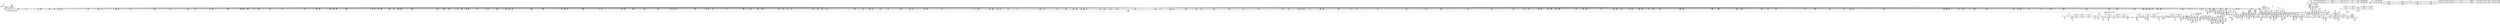 digraph {
	CE0x445a310 [shape=record,shape=Mrecord,label="{CE0x445a310|i64**_getelementptr_inbounds_(_4_x_i64*_,_4_x_i64*_*___llvm_gcda_edge_table220,_i64_0,_i64_3)|*Constant*}"]
	CE0x43a7310 [shape=record,shape=Mrecord,label="{CE0x43a7310|56:_i8*,_:_CRE_240,241_}"]
	CE0x4443ac0 [shape=record,shape=Mrecord,label="{CE0x4443ac0|28:_i32,_:_CRE_92,93_}"]
	CE0x43ad840 [shape=record,shape=Mrecord,label="{CE0x43ad840|56:_i8*,_:_CRE_48,56_|*MultipleSource*|Function::may_link&Arg::dir::|Function::selinux_inode_unlink&Arg::dir::|security/selinux/hooks.c,1769}"]
	CE0x4451b40 [shape=record,shape=Mrecord,label="{CE0x4451b40|may_link:_type|security/selinux/hooks.c,1772|*SummSource*}"]
	CE0x441e400 [shape=record,shape=Mrecord,label="{CE0x441e400|104:_%struct.inode*,_:_CRE_171,172_}"]
	CE0x443e340 [shape=record,shape=Mrecord,label="{CE0x443e340|may_link:_tmp5|security/selinux/hooks.c,1770|*SummSink*}"]
	CE0x4444ec0 [shape=record,shape=Mrecord,label="{CE0x4444ec0|28:_i32,_:_CRE_111,112_}"]
	CE0x447baf0 [shape=record,shape=Mrecord,label="{CE0x447baf0|may_link:_sclass|security/selinux/hooks.c,1797|*SummSink*}"]
	CE0x444e8c0 [shape=record,shape=Mrecord,label="{CE0x444e8c0|may_link:_dentry2|security/selinux/hooks.c,1773}"]
	CE0x43eec60 [shape=record,shape=Mrecord,label="{CE0x43eec60|56:_i8*,_:_CRE_895,896_}"]
	CE0x43d3060 [shape=record,shape=Mrecord,label="{CE0x43d3060|COLLAPSED:_GCMRE___llvm_gcov_ctr125_internal_global_11_x_i64_zeroinitializer:_elem_0:default:}"]
	CE0x4426df0 [shape=record,shape=Mrecord,label="{CE0x4426df0|56:_i8*,_:_CRE_278,279_}"]
	CE0x43e5ca0 [shape=record,shape=Mrecord,label="{CE0x43e5ca0|56:_i8*,_:_CRE_602,603_}"]
	CE0x43d4d20 [shape=record,shape=Mrecord,label="{CE0x43d4d20|56:_i8*,_:_CRE_143,144_}"]
	CE0x43e5550 [shape=record,shape=Mrecord,label="{CE0x43e5550|56:_i8*,_:_CRE_593,594_}"]
	CE0x43e7ce0 [shape=record,shape=Mrecord,label="{CE0x43e7ce0|56:_i8*,_:_CRE_688,692_|*MultipleSource*|Function::may_link&Arg::dir::|Function::selinux_inode_unlink&Arg::dir::|security/selinux/hooks.c,1769}"]
	CE0x4423dc0 [shape=record,shape=Mrecord,label="{CE0x4423dc0|i64**_getelementptr_inbounds_(_4_x_i64*_,_4_x_i64*_*___llvm_gcda_edge_table220,_i64_0,_i64_1)|*Constant*|*SummSource*}"]
	CE0x43f0c00 [shape=record,shape=Mrecord,label="{CE0x43f0c00|56:_i8*,_:_CRE_980,981_}"]
	CE0x444fdb0 [shape=record,shape=Mrecord,label="{CE0x444fdb0|may_link:_or|security/selinux/hooks.c,1776}"]
	CE0x43b3160 [shape=record,shape=Mrecord,label="{CE0x43b3160|__llvm_gcov_indirect_counter_increment:_bb|*SummSink*}"]
	CE0x445af40 [shape=record,shape=Mrecord,label="{CE0x445af40|may_link:_tmp19|security/selinux/hooks.c,1789}"]
	CE0x43e3760 [shape=record,shape=Mrecord,label="{CE0x43e3760|56:_i8*,_:_CRE_555,556_}"]
	CE0x43d5130 [shape=record,shape=Mrecord,label="{CE0x43d5130|56:_i8*,_:_CRE_148,149_}"]
	CE0x441ada0 [shape=record,shape=Mrecord,label="{CE0x441ada0|104:_%struct.inode*,_:_CRE_64,72_|*MultipleSource*|Function::may_link&Arg::dentry::|Function::selinux_inode_unlink&Arg::dentry::|security/selinux/hooks.c,1770}"]
	CE0x445ab40 [shape=record,shape=Mrecord,label="{CE0x445ab40|i64*_getelementptr_inbounds_(_14_x_i64_,_14_x_i64_*___llvm_gcov_ctr219,_i64_0,_i64_10)|*Constant*|*SummSink*}"]
	CE0x4419d20 [shape=record,shape=Mrecord,label="{CE0x4419d20|may_link:_d_inode|security/selinux/hooks.c,1770|*SummSource*}"]
	CE0x43f1a50 [shape=record,shape=Mrecord,label="{CE0x43f1a50|may_link:_tmp2|*LoadInst*|security/selinux/hooks.c,1769|*SummSink*}"]
	CE0x43b5760 [shape=record,shape=Mrecord,label="{CE0x43b5760|56:_i8*,_:_CRE_328,336_|*MultipleSource*|Function::may_link&Arg::dir::|Function::selinux_inode_unlink&Arg::dir::|security/selinux/hooks.c,1769}"]
	CE0x43e9ea0 [shape=record,shape=Mrecord,label="{CE0x43e9ea0|56:_i8*,_:_CRE_856,864_|*MultipleSource*|Function::may_link&Arg::dir::|Function::selinux_inode_unlink&Arg::dir::|security/selinux/hooks.c,1769}"]
	CE0x4448310 [shape=record,shape=Mrecord,label="{CE0x4448310|i64**_getelementptr_inbounds_(_4_x_i64*_,_4_x_i64*_*___llvm_gcda_edge_table220,_i64_0,_i64_0)|*Constant*|*SummSink*}"]
	CE0x44526b0 [shape=record,shape=Mrecord,label="{CE0x44526b0|i64_0|*Constant*}"]
	CE0x4417500 [shape=record,shape=Mrecord,label="{CE0x4417500|56:_i8*,_:_CRE_128,136_|*MultipleSource*|*LoadInst*|security/selinux/hooks.c,1770|security/selinux/hooks.c,1770}"]
	CE0x4454ab0 [shape=record,shape=Mrecord,label="{CE0x4454ab0|avc_has_perm:_requested|Function::avc_has_perm&Arg::requested::}"]
	CE0x43f1d50 [shape=record,shape=Mrecord,label="{CE0x43f1d50|104:_%struct.inode*,_:_CRE_194,195_}"]
	CE0x43e6f50 [shape=record,shape=Mrecord,label="{CE0x43e6f50|56:_i8*,_:_CRE_632,640_|*MultipleSource*|Function::may_link&Arg::dir::|Function::selinux_inode_unlink&Arg::dir::|security/selinux/hooks.c,1769}"]
	CE0x439fc00 [shape=record,shape=Mrecord,label="{CE0x439fc00|56:_i8*,_:_CRE_8,12_|*MultipleSource*|Function::may_link&Arg::dir::|Function::selinux_inode_unlink&Arg::dir::|security/selinux/hooks.c,1769}"]
	CE0x4412d20 [shape=record,shape=Mrecord,label="{CE0x4412d20|current_sid:_if.then|*SummSink*}"]
	CE0x4420060 [shape=record,shape=Mrecord,label="{CE0x4420060|may_link:_tmp3|security/selinux/hooks.c,1769|*SummSource*}"]
	CE0x43bdc50 [shape=record,shape=Mrecord,label="{CE0x43bdc50|56:_i8*,_:_CRE_251,252_}"]
	CE0x44509f0 [shape=record,shape=Mrecord,label="{CE0x44509f0|may_link:_tmp21|security/selinux/hooks.c,1793|*SummSink*}"]
	CE0x43e3460 [shape=record,shape=Mrecord,label="{CE0x43e3460|56:_i8*,_:_CRE_553,554_}"]
	CE0x43e5620 [shape=record,shape=Mrecord,label="{CE0x43e5620|56:_i8*,_:_CRE_594,595_}"]
	CE0x43a25f0 [shape=record,shape=Mrecord,label="{CE0x43a25f0|56:_i8*,_:_CRE_153,154_}"]
	CE0x4477ec0 [shape=record,shape=Mrecord,label="{CE0x4477ec0|may_link:_tmp24|security/selinux/hooks.c,1797|*SummSink*}"]
	CE0x447c890 [shape=record,shape=Mrecord,label="{CE0x447c890|i64*_getelementptr_inbounds_(_11_x_i64_,_11_x_i64_*___llvm_gcov_ctr125,_i64_0,_i64_1)|*Constant*|*SummSource*}"]
	CE0x43b3b80 [shape=record,shape=Mrecord,label="{CE0x43b3b80|56:_i8*,_:_CRE_148,149_}"]
	CE0x4431d70 [shape=record,shape=Mrecord,label="{CE0x4431d70|56:_i8*,_:_CRE_616,617_}"]
	CE0x43b98c0 [shape=record,shape=Mrecord,label="{CE0x43b98c0|56:_i8*,_:_CRE_935,936_}"]
	CE0x4426680 [shape=record,shape=Mrecord,label="{CE0x4426680|56:_i8*,_:_CRE_271,272_}"]
	CE0x4440110 [shape=record,shape=Mrecord,label="{CE0x4440110|28:_i32,_:_CRE_20,21_}"]
	CE0x43c29a0 [shape=record,shape=Mrecord,label="{CE0x43c29a0|_call_void_mcount()_#3|*SummSink*}"]
	CE0x43ef810 [shape=record,shape=Mrecord,label="{CE0x43ef810|56:_i8*,_:_CRE_906,907_}"]
	CE0x43e8060 [shape=record,shape=Mrecord,label="{CE0x43e8060|56:_i8*,_:_CRE_704,712_|*MultipleSource*|Function::may_link&Arg::dir::|Function::selinux_inode_unlink&Arg::dir::|security/selinux/hooks.c,1769}"]
	CE0x4442dc0 [shape=record,shape=Mrecord,label="{CE0x4442dc0|28:_i32,_:_CRE_79,80_}"]
	CE0x44126f0 [shape=record,shape=Mrecord,label="{CE0x44126f0|current_sid:_tmp5|security/selinux/hooks.c,218|*SummSource*}"]
	CE0x43a4b40 [shape=record,shape=Mrecord,label="{CE0x43a4b40|56:_i8*,_:_CRE_164,165_}"]
	CE0x43e53b0 [shape=record,shape=Mrecord,label="{CE0x43e53b0|56:_i8*,_:_CRE_591,592_}"]
	CE0x44431c0 [shape=record,shape=Mrecord,label="{CE0x44431c0|28:_i32,_:_CRE_83,84_}"]
	CE0x4459780 [shape=record,shape=Mrecord,label="{CE0x4459780|may_link:_tmp18|security/selinux/hooks.c,1789}"]
	CE0x43ebeb0 [shape=record,shape=Mrecord,label="{CE0x43ebeb0|56:_i8*,_:_CRE_891,892_}"]
	CE0x44141c0 [shape=record,shape=Mrecord,label="{CE0x44141c0|56:_i8*,_:_CRE_189,190_}"]
	CE0x43ea4a0 [shape=record,shape=Mrecord,label="{CE0x43ea4a0|56:_i8*,_:_CRE_866,867_}"]
	CE0x442a5d0 [shape=record,shape=Mrecord,label="{CE0x442a5d0|56:_i8*,_:_CRE_408,416_|*MultipleSource*|*LoadInst*|security/selinux/hooks.c,1770|security/selinux/hooks.c,1770}"]
	CE0x43ba150 [shape=record,shape=Mrecord,label="{CE0x43ba150|56:_i8*,_:_CRE_976,977_}"]
	CE0x4436c90 [shape=record,shape=Mrecord,label="{CE0x4436c90|56:_i8*,_:_CRE_881,882_}"]
	CE0x4445520 [shape=record,shape=Mrecord,label="{CE0x4445520|28:_i32,_:_CRE_117,118_}"]
	CE0x43f77d0 [shape=record,shape=Mrecord,label="{CE0x43f77d0|56:_i8*,_:_CRE_12,16_|*MultipleSource*|*LoadInst*|security/selinux/hooks.c,1770|security/selinux/hooks.c,1770}"]
	CE0x43a77d0 [shape=record,shape=Mrecord,label="{CE0x43a77d0|56:_i8*,_:_CRE_243,244_}"]
	CE0x4478940 [shape=record,shape=Mrecord,label="{CE0x4478940|i1_true|*Constant*}"]
	CE0x4445a70 [shape=record,shape=Mrecord,label="{CE0x4445a70|28:_i32,_:_CRE_136,144_|*MultipleSource*|*LoadInst*|security/selinux/hooks.c,1769|security/selinux/hooks.c,1769|security/selinux/hooks.c,1777}"]
	CE0x4448ef0 [shape=record,shape=Mrecord,label="{CE0x4448ef0|may_link:_call9|security/selinux/hooks.c,1792|*SummSink*}"]
	CE0x43a7eb0 [shape=record,shape=Mrecord,label="{CE0x43a7eb0|__llvm_gcov_indirect_counter_increment:_tmp1|*SummSource*}"]
	CE0x441d490 [shape=record,shape=Mrecord,label="{CE0x441d490|104:_%struct.inode*,_:_CRE_158,159_}"]
	CE0x442e1f0 [shape=record,shape=Mrecord,label="{CE0x442e1f0|56:_i8*,_:_CRE_560,561_}"]
	CE0x4398140 [shape=record,shape=Mrecord,label="{CE0x4398140|may_link:_tmp12|security/selinux/hooks.c,1779}"]
	CE0x447ecd0 [shape=record,shape=Mrecord,label="{CE0x447ecd0|i64*_getelementptr_inbounds_(_14_x_i64_,_14_x_i64_*___llvm_gcov_ctr219,_i64_0,_i64_13)|*Constant*}"]
	CE0x43a96a0 [shape=record,shape=Mrecord,label="{CE0x43a96a0|may_link:_sw.epilog}"]
	CE0x43af140 [shape=record,shape=Mrecord,label="{CE0x43af140|i64*_getelementptr_inbounds_(_14_x_i64_,_14_x_i64_*___llvm_gcov_ctr219,_i64_0,_i64_9)|*Constant*|*SummSource*}"]
	CE0x44468f0 [shape=record,shape=Mrecord,label="{CE0x44468f0|28:_i32,_:_CRE_200,208_|*MultipleSource*|*LoadInst*|security/selinux/hooks.c,1769|security/selinux/hooks.c,1769|security/selinux/hooks.c,1777}"]
	CE0x441cb10 [shape=record,shape=Mrecord,label="{CE0x441cb10|104:_%struct.inode*,_:_CRE_150,151_}"]
	CE0x43f11d0 [shape=record,shape=Mrecord,label="{CE0x43f11d0|56:_i8*,_:_CRE_992,1000_|*MultipleSource*|Function::may_link&Arg::dir::|Function::selinux_inode_unlink&Arg::dir::|security/selinux/hooks.c,1769}"]
	CE0x43a2ba0 [shape=record,shape=Mrecord,label="{CE0x43a2ba0|56:_i8*,_:_CRE_160,161_}"]
	CE0x44520f0 [shape=record,shape=Mrecord,label="{CE0x44520f0|may_link:_tmp8|security/selinux/hooks.c,1778}"]
	CE0x44150a0 [shape=record,shape=Mrecord,label="{CE0x44150a0|56:_i8*,_:_CRE_203,204_}"]
	CE0x43a6200 [shape=record,shape=Mrecord,label="{CE0x43a6200|56:_i8*,_:_CRE_202,203_}"]
	CE0x43f0d90 [shape=record,shape=Mrecord,label="{CE0x43f0d90|56:_i8*,_:_CRE_982,983_}"]
	CE0x4484ec0 [shape=record,shape=Mrecord,label="{CE0x4484ec0|current_sid:_tmp17|security/selinux/hooks.c,218|*SummSink*}"]
	CE0x44495a0 [shape=record,shape=Mrecord,label="{CE0x44495a0|GLOBAL:___llvm_gcov_global_state_pred221|Global_var:__llvm_gcov_global_state_pred221|*SummSink*}"]
	CE0x4433d50 [shape=record,shape=Mrecord,label="{CE0x4433d50|56:_i8*,_:_CRE_728,736_|*MultipleSource*|*LoadInst*|security/selinux/hooks.c,1770|security/selinux/hooks.c,1770}"]
	CE0x4433440 [shape=record,shape=Mrecord,label="{CE0x4433440|56:_i8*,_:_CRE_684,688_|*MultipleSource*|*LoadInst*|security/selinux/hooks.c,1770|security/selinux/hooks.c,1770}"]
	CE0x43bf8b0 [shape=record,shape=Mrecord,label="{CE0x43bf8b0|may_link:_sw.default|*SummSource*}"]
	CE0x43a19c0 [shape=record,shape=Mrecord,label="{CE0x43a19c0|may_link:_if.end|*SummSink*}"]
	CE0x43aa0f0 [shape=record,shape=Mrecord,label="{CE0x43aa0f0|i64*_getelementptr_inbounds_(_14_x_i64_,_14_x_i64_*___llvm_gcov_ctr219,_i64_0,_i64_0)|*Constant*|*SummSink*}"]
	CE0x4458190 [shape=record,shape=Mrecord,label="{CE0x4458190|current_sid:_tmp24|security/selinux/hooks.c,220}"]
	CE0x43e4c60 [shape=record,shape=Mrecord,label="{CE0x43e4c60|56:_i8*,_:_CRE_582,583_}"]
	CE0x43ca7a0 [shape=record,shape=Mrecord,label="{CE0x43ca7a0|current_sid:_tmp11|security/selinux/hooks.c,218}"]
	CE0x43b7be0 [shape=record,shape=Mrecord,label="{CE0x43b7be0|56:_i8*,_:_CRE_478,479_}"]
	CE0x4469140 [shape=record,shape=Mrecord,label="{CE0x4469140|get_current:_tmp2}"]
	CE0x4483960 [shape=record,shape=Mrecord,label="{CE0x4483960|_call_void_lockdep_rcu_suspicious(i8*_getelementptr_inbounds_(_25_x_i8_,_25_x_i8_*_.str3,_i32_0,_i32_0),_i32_218,_i8*_getelementptr_inbounds_(_45_x_i8_,_45_x_i8_*_.str12,_i32_0,_i32_0))_#10,_!dbg_!27727|security/selinux/hooks.c,218|*SummSource*}"]
	CE0x43c4410 [shape=record,shape=Mrecord,label="{CE0x43c4410|_ret_i32_%call,_!dbg_!27714|security/selinux/hooks.c,2774|*SummSink*}"]
	CE0x441b220 [shape=record,shape=Mrecord,label="{CE0x441b220|104:_%struct.inode*,_:_CRE_88,89_}"]
	CE0x44322c0 [shape=record,shape=Mrecord,label="{CE0x44322c0|56:_i8*,_:_CRE_621,622_}"]
	CE0x44425c0 [shape=record,shape=Mrecord,label="{CE0x44425c0|28:_i32,_:_CRE_71,72_}"]
	CE0x4429cc0 [shape=record,shape=Mrecord,label="{CE0x4429cc0|56:_i8*,_:_CRE_360,376_|*MultipleSource*|*LoadInst*|security/selinux/hooks.c,1770|security/selinux/hooks.c,1770}"]
	CE0x447fbf0 [shape=record,shape=Mrecord,label="{CE0x447fbf0|current_sid:_do.body|*SummSource*}"]
	CE0x447df20 [shape=record,shape=Mrecord,label="{CE0x447df20|may_link:_call11|security/selinux/hooks.c,1797}"]
	CE0x4486350 [shape=record,shape=Mrecord,label="{CE0x4486350|GLOBAL:_lockdep_rcu_suspicious|*Constant*|*SummSource*}"]
	CE0x442f950 [shape=record,shape=Mrecord,label="{CE0x442f950|56:_i8*,_:_CRE_582,583_}"]
	CE0x44125a0 [shape=record,shape=Mrecord,label="{CE0x44125a0|current_sid:_tmp5|security/selinux/hooks.c,218}"]
	CE0x4426ac0 [shape=record,shape=Mrecord,label="{CE0x4426ac0|56:_i8*,_:_CRE_275,276_}"]
	CE0x43d2870 [shape=record,shape=Mrecord,label="{CE0x43d2870|_call_void_mcount()_#3|*SummSink*}"]
	CE0x43a6810 [shape=record,shape=Mrecord,label="{CE0x43a6810|may_link:_tmp9|security/selinux/hooks.c,1778|*SummSource*}"]
	CE0x4460a90 [shape=record,shape=Mrecord,label="{CE0x4460a90|COLLAPSED:_CMRE:_elem_0::|security/selinux/hooks.c,218}"]
	CE0x4435fd0 [shape=record,shape=Mrecord,label="{CE0x4435fd0|56:_i8*,_:_CRE_869,870_}"]
	CE0x43b5ee0 [shape=record,shape=Mrecord,label="{CE0x43b5ee0|56:_i8*,_:_CRE_360,376_|*MultipleSource*|Function::may_link&Arg::dir::|Function::selinux_inode_unlink&Arg::dir::|security/selinux/hooks.c,1769}"]
	CE0x446c520 [shape=record,shape=Mrecord,label="{CE0x446c520|i32_16777216|*Constant*|*SummSource*}"]
	CE0x44176d0 [shape=record,shape=Mrecord,label="{CE0x44176d0|56:_i8*,_:_CRE_137,138_}"]
	CE0x43f4220 [shape=record,shape=Mrecord,label="{CE0x43f4220|104:_%struct.inode*,_:_CRE_232,240_|*MultipleSource*|Function::may_link&Arg::dentry::|Function::selinux_inode_unlink&Arg::dentry::|security/selinux/hooks.c,1770}"]
	CE0x4411f60 [shape=record,shape=Mrecord,label="{CE0x4411f60|get_current:_tmp|*SummSink*}"]
	CE0x4414930 [shape=record,shape=Mrecord,label="{CE0x4414930|56:_i8*,_:_CRE_196,197_}"]
	CE0x43f2df0 [shape=record,shape=Mrecord,label="{CE0x43f2df0|104:_%struct.inode*,_:_CRE_208,209_}"]
	CE0x445d4e0 [shape=record,shape=Mrecord,label="{CE0x445d4e0|i64*_getelementptr_inbounds_(_11_x_i64_,_11_x_i64_*___llvm_gcov_ctr125,_i64_0,_i64_10)|*Constant*|*SummSink*}"]
	CE0x4435310 [shape=record,shape=Mrecord,label="{CE0x4435310|56:_i8*,_:_CRE_832,840_|*MultipleSource*|*LoadInst*|security/selinux/hooks.c,1770|security/selinux/hooks.c,1770}"]
	CE0x43bc320 [shape=record,shape=Mrecord,label="{CE0x43bc320|may_link:_ad|security/selinux/hooks.c, 1764|*SummSink*}"]
	CE0x443f020 [shape=record,shape=Mrecord,label="{CE0x443f020|may_link:_tmp23|security/selinux/hooks.c,1797|*SummSource*}"]
	CE0x4458d10 [shape=record,shape=Mrecord,label="{CE0x4458d10|__llvm_gcov_indirect_counter_increment:_bb4|*SummSink*}"]
	"CONST[source:0(mediator),value:0(static)][purpose:{operation}]"
	CE0x43d1080 [shape=record,shape=Mrecord,label="{CE0x43d1080|56:_i8*,_:_CRE_291,292_}"]
	CE0x43d3d20 [shape=record,shape=Mrecord,label="{CE0x43d3d20|GLOBAL:___llvm_gcov_ctr125|Global_var:__llvm_gcov_ctr125}"]
	CE0x442b7f0 [shape=record,shape=Mrecord,label="{CE0x442b7f0|56:_i8*,_:_CRE_475,476_}"]
	CE0x43eed70 [shape=record,shape=Mrecord,label="{CE0x43eed70|56:_i8*,_:_CRE_896,897_}"]
	CE0x4453e20 [shape=record,shape=Mrecord,label="{CE0x4453e20|avc_has_perm:_tsid|Function::avc_has_perm&Arg::tsid::}"]
	CE0x43f2470 [shape=record,shape=Mrecord,label="{CE0x43f2470|104:_%struct.inode*,_:_CRE_200,201_}"]
	CE0x4450210 [shape=record,shape=Mrecord,label="{CE0x4450210|may_link:_or|security/selinux/hooks.c,1776|*SummSink*}"]
	CE0x44417c0 [shape=record,shape=Mrecord,label="{CE0x44417c0|28:_i32,_:_CRE_57,58_}"]
	CE0x44337e0 [shape=record,shape=Mrecord,label="{CE0x44337e0|56:_i8*,_:_CRE_696,704_|*MultipleSource*|*LoadInst*|security/selinux/hooks.c,1770|security/selinux/hooks.c,1770}"]
	CE0x44aef20 [shape=record,shape=Mrecord,label="{CE0x44aef20|%struct.task_struct*_(%struct.task_struct**)*_asm_movq_%gs:$_1:P_,$0_,_r,im,_dirflag_,_fpsr_,_flags_}"]
	CE0x4483f50 [shape=record,shape=Mrecord,label="{CE0x4483f50|i8*_getelementptr_inbounds_(_45_x_i8_,_45_x_i8_*_.str12,_i32_0,_i32_0)|*Constant*}"]
	CE0x43a4830 [shape=record,shape=Mrecord,label="{CE0x43a4830|may_link:_dentry|Function::may_link&Arg::dentry::|*SummSink*}"]
	CE0x43a97a0 [shape=record,shape=Mrecord,label="{CE0x43a97a0|may_link:_sw.epilog|*SummSource*}"]
	CE0x43d02f0 [shape=record,shape=Mrecord,label="{CE0x43d02f0|56:_i8*,_:_CRE_72,76_|*MultipleSource*|Function::may_link&Arg::dir::|Function::selinux_inode_unlink&Arg::dir::|security/selinux/hooks.c,1769}"]
	CE0x4428110 [shape=record,shape=Mrecord,label="{CE0x4428110|56:_i8*,_:_CRE_296,297_}"]
	CE0x43a2930 [shape=record,shape=Mrecord,label="{CE0x43a2930|56:_i8*,_:_CRE_157,158_}"]
	CE0x442bf20 [shape=record,shape=Mrecord,label="{CE0x442bf20|56:_i8*,_:_CRE_482,483_}"]
	CE0x43e2660 [shape=record,shape=Mrecord,label="{CE0x43e2660|56:_i8*,_:_CRE_508,512_|*MultipleSource*|Function::may_link&Arg::dir::|Function::selinux_inode_unlink&Arg::dir::|security/selinux/hooks.c,1769}"]
	CE0x43e5b00 [shape=record,shape=Mrecord,label="{CE0x43e5b00|56:_i8*,_:_CRE_600,601_}"]
	CE0x4480680 [shape=record,shape=Mrecord,label="{CE0x4480680|i64*_getelementptr_inbounds_(_11_x_i64_,_11_x_i64_*___llvm_gcov_ctr125,_i64_0,_i64_6)|*Constant*|*SummSink*}"]
	CE0x43f1850 [shape=record,shape=Mrecord,label="{CE0x43f1850|may_link:_tmp2|*LoadInst*|security/selinux/hooks.c,1769|*SummSource*}"]
	CE0x439b4f0 [shape=record,shape=Mrecord,label="{CE0x439b4f0|GLOBAL:_may_link|*Constant*}"]
	CE0x43d0010 [shape=record,shape=Mrecord,label="{CE0x43d0010|56:_i8*,_:_CRE_56,64_|*MultipleSource*|Function::may_link&Arg::dir::|Function::selinux_inode_unlink&Arg::dir::|security/selinux/hooks.c,1769}"]
	CE0x442d030 [shape=record,shape=Mrecord,label="{CE0x442d030|56:_i8*,_:_CRE_520,528_|*MultipleSource*|*LoadInst*|security/selinux/hooks.c,1770|security/selinux/hooks.c,1770}"]
	CE0x44323d0 [shape=record,shape=Mrecord,label="{CE0x44323d0|56:_i8*,_:_CRE_622,623_}"]
	CE0x43e85a0 [shape=record,shape=Mrecord,label="{CE0x43e85a0|56:_i8*,_:_CRE_736,740_|*MultipleSource*|Function::may_link&Arg::dir::|Function::selinux_inode_unlink&Arg::dir::|security/selinux/hooks.c,1769}"]
	CE0x445ddd0 [shape=record,shape=Mrecord,label="{CE0x445ddd0|current_sid:_tmp20|security/selinux/hooks.c,218|*SummSink*}"]
	CE0x4417130 [shape=record,shape=Mrecord,label="{CE0x4417130|56:_i8*,_:_CRE_112,120_|*MultipleSource*|*LoadInst*|security/selinux/hooks.c,1770|security/selinux/hooks.c,1770}"]
	CE0x44426c0 [shape=record,shape=Mrecord,label="{CE0x44426c0|28:_i32,_:_CRE_72,73_}"]
	CE0x442db10 [shape=record,shape=Mrecord,label="{CE0x442db10|56:_i8*,_:_CRE_554,555_}"]
	CE0x443fa00 [shape=record,shape=Mrecord,label="{CE0x443fa00|28:_i32,_:_CRE_12,13_}"]
	CE0x43ceb70 [shape=record,shape=Mrecord,label="{CE0x43ceb70|get_current:_tmp1}"]
	CE0x43b3c90 [shape=record,shape=Mrecord,label="{CE0x43b3c90|56:_i8*,_:_CRE_149,150_}"]
	CE0x442c030 [shape=record,shape=Mrecord,label="{CE0x442c030|56:_i8*,_:_CRE_483,484_}"]
	CE0x43efc50 [shape=record,shape=Mrecord,label="{CE0x43efc50|56:_i8*,_:_CRE_910,911_}"]
	CE0x43d0d40 [shape=record,shape=Mrecord,label="{CE0x43d0d40|56:_i8*,_:_CRE_287,288_}"]
	CE0x43ef700 [shape=record,shape=Mrecord,label="{CE0x43ef700|56:_i8*,_:_CRE_905,906_}"]
	CE0x44419c0 [shape=record,shape=Mrecord,label="{CE0x44419c0|28:_i32,_:_CRE_59,60_}"]
	CE0x442be10 [shape=record,shape=Mrecord,label="{CE0x442be10|56:_i8*,_:_CRE_481,482_}"]
	CE0x43b1950 [shape=record,shape=Mrecord,label="{CE0x43b1950|selinux_inode_unlink:_dentry|Function::selinux_inode_unlink&Arg::dentry::}"]
	CE0x4426570 [shape=record,shape=Mrecord,label="{CE0x4426570|56:_i8*,_:_CRE_270,271_}"]
	CE0x4427230 [shape=record,shape=Mrecord,label="{CE0x4427230|56:_i8*,_:_CRE_282,283_}"]
	CE0x4428990 [shape=record,shape=Mrecord,label="{CE0x4428990|56:_i8*,_:_CRE_304,305_}"]
	CE0x44796a0 [shape=record,shape=Mrecord,label="{CE0x44796a0|get_current:_bb|*SummSource*}"]
	CE0x4415700 [shape=record,shape=Mrecord,label="{CE0x4415700|56:_i8*,_:_CRE_208,210_|*MultipleSource*|*LoadInst*|security/selinux/hooks.c,1770|security/selinux/hooks.c,1770}"]
	CE0x44133f0 [shape=record,shape=Mrecord,label="{CE0x44133f0|56:_i8*,_:_CRE_176,177_}"]
	CE0x441cc40 [shape=record,shape=Mrecord,label="{CE0x441cc40|104:_%struct.inode*,_:_CRE_151,152_}"]
	CE0x43f3640 [shape=record,shape=Mrecord,label="{CE0x43f3640|104:_%struct.inode*,_:_CRE_215,216_}"]
	CE0x4484380 [shape=record,shape=Mrecord,label="{CE0x4484380|i8*_getelementptr_inbounds_(_45_x_i8_,_45_x_i8_*_.str12,_i32_0,_i32_0)|*Constant*|*SummSource*}"]
	CE0x43ad4e0 [shape=record,shape=Mrecord,label="{CE0x43ad4e0|56:_i8*,_:_CRE_32,40_|*MultipleSource*|Function::may_link&Arg::dir::|Function::selinux_inode_unlink&Arg::dir::|security/selinux/hooks.c,1769}"]
	CE0x4440610 [shape=record,shape=Mrecord,label="{CE0x4440610|28:_i32,_:_CRE_28,32_|*MultipleSource*|*LoadInst*|security/selinux/hooks.c,1769|security/selinux/hooks.c,1769|security/selinux/hooks.c,1777}"]
	CE0x444ada0 [shape=record,shape=Mrecord,label="{CE0x444ada0|GLOBAL:___llvm_gcov_ctr219|Global_var:__llvm_gcov_ctr219|*SummSource*}"]
	CE0x4436b80 [shape=record,shape=Mrecord,label="{CE0x4436b80|56:_i8*,_:_CRE_880,881_}"]
	CE0x446a960 [shape=record,shape=Mrecord,label="{CE0x446a960|GLOBAL:_printk|*Constant*}"]
	CE0x43b7cb0 [shape=record,shape=Mrecord,label="{CE0x43b7cb0|56:_i8*,_:_CRE_479,480_}"]
	CE0x43bfde0 [shape=record,shape=Mrecord,label="{CE0x43bfde0|56:_i8*,_:_CRE_276,277_}"]
	CE0x4440310 [shape=record,shape=Mrecord,label="{CE0x4440310|28:_i32,_:_CRE_22,23_}"]
	CE0x4427bc0 [shape=record,shape=Mrecord,label="{CE0x4427bc0|56:_i8*,_:_CRE_291,292_}"]
	CE0x43e4fa0 [shape=record,shape=Mrecord,label="{CE0x43e4fa0|56:_i8*,_:_CRE_586,587_}"]
	CE0x43e8ca0 [shape=record,shape=Mrecord,label="{CE0x43e8ca0|56:_i8*,_:_CRE_768,776_|*MultipleSource*|Function::may_link&Arg::dir::|Function::selinux_inode_unlink&Arg::dir::|security/selinux/hooks.c,1769}"]
	CE0x443ca80 [shape=record,shape=Mrecord,label="{CE0x443ca80|56:_i8*,_:_CRE_952,960_|*MultipleSource*|*LoadInst*|security/selinux/hooks.c,1770|security/selinux/hooks.c,1770}"]
	CE0x4424400 [shape=record,shape=Mrecord,label="{CE0x4424400|__llvm_gcov_indirect_counter_increment:_predecessor|Function::__llvm_gcov_indirect_counter_increment&Arg::predecessor::|*SummSink*}"]
	CE0x43a2f90 [shape=record,shape=Mrecord,label="{CE0x43a2f90|__llvm_gcov_indirect_counter_increment:_tmp}"]
	CE0x43a9840 [shape=record,shape=Mrecord,label="{CE0x43a9840|may_link:_sw.epilog|*SummSink*}"]
	CE0x43d0ad0 [shape=record,shape=Mrecord,label="{CE0x43d0ad0|__llvm_gcov_indirect_counter_increment:_tmp2|*SummSink*}"]
	CE0x43b7f20 [shape=record,shape=Mrecord,label="{CE0x43b7f20|56:_i8*,_:_CRE_482,483_}"]
	CE0x43ede90 [shape=record,shape=Mrecord,label="{CE0x43ede90|56:_i8*,_:_CRE_921,922_}"]
	CE0x4414f90 [shape=record,shape=Mrecord,label="{CE0x4414f90|56:_i8*,_:_CRE_202,203_}"]
	CE0x43bbba0 [shape=record,shape=Mrecord,label="{CE0x43bbba0|may_link:_sw.bb}"]
	CE0x43a9630 [shape=record,shape=Mrecord,label="{CE0x43a9630|may_link:_sw.bb8|*SummSink*}"]
	CE0x440e6d0 [shape=record,shape=Mrecord,label="{CE0x440e6d0|i64*_getelementptr_inbounds_(_11_x_i64_,_11_x_i64_*___llvm_gcov_ctr125,_i64_0,_i64_1)|*Constant*|*SummSink*}"]
	CE0x44279a0 [shape=record,shape=Mrecord,label="{CE0x44279a0|56:_i8*,_:_CRE_289,290_}"]
	CE0x43a8d30 [shape=record,shape=Mrecord,label="{CE0x43a8d30|i32_0|*Constant*}"]
	CE0x4424590 [shape=record,shape=Mrecord,label="{CE0x4424590|56:_i8*,_:_CRE_241,242_}"]
	CE0x443cc10 [shape=record,shape=Mrecord,label="{CE0x443cc10|56:_i8*,_:_CRE_960,968_|*MultipleSource*|*LoadInst*|security/selinux/hooks.c,1770|security/selinux/hooks.c,1770}"]
	CE0x43a2ad0 [shape=record,shape=Mrecord,label="{CE0x43a2ad0|56:_i8*,_:_CRE_159,160_}"]
	CE0x44c0120 [shape=record,shape=Mrecord,label="{CE0x44c0120|get_current:_tmp|*SummSource*}"]
	CE0x43e4920 [shape=record,shape=Mrecord,label="{CE0x43e4920|56:_i8*,_:_CRE_578,579_}"]
	CE0x4428ff0 [shape=record,shape=Mrecord,label="{CE0x4428ff0|56:_i8*,_:_CRE_310,311_}"]
	CE0x446c650 [shape=record,shape=Mrecord,label="{CE0x446c650|i32_16777216|*Constant*|*SummSink*}"]
	CE0x442c250 [shape=record,shape=Mrecord,label="{CE0x442c250|56:_i8*,_:_CRE_485,486_}"]
	CE0x4461170 [shape=record,shape=Mrecord,label="{CE0x4461170|current_sid:_tmp23|security/selinux/hooks.c,218|*SummSource*}"]
	CE0x440e0c0 [shape=record,shape=Mrecord,label="{CE0x440e0c0|current_sid:_tmp8|security/selinux/hooks.c,218|*SummSource*}"]
	CE0x4451a10 [shape=record,shape=Mrecord,label="{CE0x4451a10|0:_i8,_8:_%struct.dentry*,_24:_%struct.selinux_audit_data*,_:_SCMRE_0,1_|*MultipleSource*|security/selinux/hooks.c, 1764|security/selinux/hooks.c,1772}"]
	CE0x43eff80 [shape=record,shape=Mrecord,label="{CE0x43eff80|56:_i8*,_:_CRE_913,914_}"]
	CE0x441c830 [shape=record,shape=Mrecord,label="{CE0x441c830|104:_%struct.inode*,_:_CRE_147,148_}"]
	CE0x44320a0 [shape=record,shape=Mrecord,label="{CE0x44320a0|56:_i8*,_:_CRE_619,620_}"]
	CE0x43b4ea0 [shape=record,shape=Mrecord,label="{CE0x43b4ea0|56:_i8*,_:_CRE_166,167_}"]
	CE0x446d4e0 [shape=record,shape=Mrecord,label="{CE0x446d4e0|i8*_getelementptr_inbounds_(_9_x_i8_,_9_x_i8_*___func__.may_link,_i32_0,_i32_0)|*Constant*|*SummSink*}"]
	CE0x43eaec0 [shape=record,shape=Mrecord,label="{CE0x43eaec0|56:_i8*,_:_CRE_876,877_}"]
	CE0x43eb960 [shape=record,shape=Mrecord,label="{CE0x43eb960|56:_i8*,_:_CRE_886,887_}"]
	CE0x43c70d0 [shape=record,shape=Mrecord,label="{CE0x43c70d0|current_sid:_tmp13|security/selinux/hooks.c,218|*SummSource*}"]
	CE0x43e4440 [shape=record,shape=Mrecord,label="{CE0x43e4440|56:_i8*,_:_CRE_572,573_}"]
	CE0x446be70 [shape=record,shape=Mrecord,label="{CE0x446be70|may_link:_tmp22|security/selinux/hooks.c,1797|*SummSource*}"]
	CE0x4445850 [shape=record,shape=Mrecord,label="{CE0x4445850|28:_i32,_:_CRE_120,128_|*MultipleSource*|*LoadInst*|security/selinux/hooks.c,1769|security/selinux/hooks.c,1769|security/selinux/hooks.c,1777}"]
	CE0x43f2340 [shape=record,shape=Mrecord,label="{CE0x43f2340|104:_%struct.inode*,_:_CRE_199,200_}"]
	CE0x43bcee0 [shape=record,shape=Mrecord,label="{CE0x43bcee0|current_sid:_entry}"]
	CE0x4427450 [shape=record,shape=Mrecord,label="{CE0x4427450|56:_i8*,_:_CRE_284,285_}"]
	CE0x4460590 [shape=record,shape=Mrecord,label="{CE0x4460590|current_sid:_security|security/selinux/hooks.c,218}"]
	CE0x43bddf0 [shape=record,shape=Mrecord,label="{CE0x43bddf0|56:_i8*,_:_CRE_253,254_}"]
	CE0x44432c0 [shape=record,shape=Mrecord,label="{CE0x44432c0|28:_i32,_:_CRE_84,85_}"]
	CE0x43d12f0 [shape=record,shape=Mrecord,label="{CE0x43d12f0|56:_i8*,_:_CRE_294,295_}"]
	CE0x441ba00 [shape=record,shape=Mrecord,label="{CE0x441ba00|104:_%struct.inode*,_:_CRE_93,94_}"]
	CE0x4479f40 [shape=record,shape=Mrecord,label="{CE0x4479f40|i64*_getelementptr_inbounds_(_2_x_i64_,_2_x_i64_*___llvm_gcov_ctr98,_i64_0,_i64_0)|*Constant*|*SummSource*}"]
	CE0x43aed30 [shape=record,shape=Mrecord,label="{CE0x43aed30|may_link:_kind|Function::may_link&Arg::kind::}"]
	CE0x4434490 [shape=record,shape=Mrecord,label="{CE0x4434490|56:_i8*,_:_CRE_760,768_|*MultipleSource*|*LoadInst*|security/selinux/hooks.c,1770|security/selinux/hooks.c,1770}"]
	CE0x43ec950 [shape=record,shape=Mrecord,label="{CE0x43ec950|56:_i8*,_:_CRE_901,902_}"]
	CE0x4440db0 [shape=record,shape=Mrecord,label="{CE0x4440db0|28:_i32,_:_CRE_48,49_}"]
	CE0x4428880 [shape=record,shape=Mrecord,label="{CE0x4428880|56:_i8*,_:_CRE_303,304_}"]
	CE0x444fc30 [shape=record,shape=Mrecord,label="{CE0x444fc30|may_link:_or|security/selinux/hooks.c,1776|*SummSource*}"]
	CE0x44437c0 [shape=record,shape=Mrecord,label="{CE0x44437c0|28:_i32,_:_CRE_89,90_}"]
	CE0x43bc200 [shape=record,shape=Mrecord,label="{CE0x43bc200|i64*_null|*Constant*}"]
	CE0x43e3cf0 [shape=record,shape=Mrecord,label="{CE0x43e3cf0|56:_i8*,_:_CRE_563,564_}"]
	CE0x43f67d0 [shape=record,shape=Mrecord,label="{CE0x43f67d0|104:_%struct.inode*,_:_CRE_319,320_}"]
	CE0x43ac940 [shape=record,shape=Mrecord,label="{CE0x43ac940|get_current:_tmp1|*SummSink*}"]
	CE0x4413500 [shape=record,shape=Mrecord,label="{CE0x4413500|56:_i8*,_:_CRE_177,178_}"]
	CE0x443d560 [shape=record,shape=Mrecord,label="{CE0x443d560|56:_i8*,_:_CRE_981,982_}"]
	CE0x43e7230 [shape=record,shape=Mrecord,label="{CE0x43e7230|56:_i8*,_:_CRE_648,656_|*MultipleSource*|Function::may_link&Arg::dir::|Function::selinux_inode_unlink&Arg::dir::|security/selinux/hooks.c,1769}"]
	CE0x441df40 [shape=record,shape=Mrecord,label="{CE0x441df40|104:_%struct.inode*,_:_CRE_167,168_}"]
	CE0x442e520 [shape=record,shape=Mrecord,label="{CE0x442e520|56:_i8*,_:_CRE_563,564_}"]
	CE0x445fc60 [shape=record,shape=Mrecord,label="{CE0x445fc60|COLLAPSED:_GCMRE_current_task_external_global_%struct.task_struct*:_elem_0::|security/selinux/hooks.c,218}"]
	CE0x4429320 [shape=record,shape=Mrecord,label="{CE0x4429320|56:_i8*,_:_CRE_312,320_|*MultipleSource*|*LoadInst*|security/selinux/hooks.c,1770|security/selinux/hooks.c,1770}"]
	CE0x4459040 [shape=record,shape=Mrecord,label="{CE0x4459040|i64**_getelementptr_inbounds_(_4_x_i64*_,_4_x_i64*_*___llvm_gcda_edge_table220,_i64_0,_i64_2)|*Constant*|*SummSink*}"]
	CE0x43f5c50 [shape=record,shape=Mrecord,label="{CE0x43f5c50|104:_%struct.inode*,_:_CRE_309,310_}"]
	CE0x447e080 [shape=record,shape=Mrecord,label="{CE0x447e080|may_link:_call11|security/selinux/hooks.c,1797|*SummSource*}"]
	CE0x43d4990 [shape=record,shape=Mrecord,label="{CE0x43d4990|56:_i8*,_:_CRE_138,139_}"]
	CE0x4431c60 [shape=record,shape=Mrecord,label="{CE0x4431c60|56:_i8*,_:_CRE_615,616_}"]
	CE0x439f070 [shape=record,shape=Mrecord,label="{CE0x439f070|may_link:_tmp1}"]
	CE0x4477ac0 [shape=record,shape=Mrecord,label="{CE0x4477ac0|may_link:_tmp24|security/selinux/hooks.c,1797}"]
	CE0x43bc920 [shape=record,shape=Mrecord,label="{CE0x43bc920|current_sid:_tmp1|*SummSink*}"]
	CE0x4481040 [shape=record,shape=Mrecord,label="{CE0x4481040|current_sid:_tmp10|security/selinux/hooks.c,218|*SummSource*}"]
	CE0x43d0c70 [shape=record,shape=Mrecord,label="{CE0x43d0c70|56:_i8*,_:_CRE_286,287_}"]
	CE0x442e410 [shape=record,shape=Mrecord,label="{CE0x442e410|56:_i8*,_:_CRE_562,563_}"]
	CE0x43b3eb0 [shape=record,shape=Mrecord,label="{CE0x43b3eb0|56:_i8*,_:_CRE_151,152_}"]
	CE0x44242f0 [shape=record,shape=Mrecord,label="{CE0x44242f0|__llvm_gcov_indirect_counter_increment:_predecessor|Function::__llvm_gcov_indirect_counter_increment&Arg::predecessor::|*SummSource*}"]
	CE0x44339b0 [shape=record,shape=Mrecord,label="{CE0x44339b0|56:_i8*,_:_CRE_704,712_|*MultipleSource*|*LoadInst*|security/selinux/hooks.c,1770|security/selinux/hooks.c,1770}"]
	CE0x43e2d60 [shape=record,shape=Mrecord,label="{CE0x43e2d60|56:_i8*,_:_CRE_536,540_|*MultipleSource*|Function::may_link&Arg::dir::|Function::selinux_inode_unlink&Arg::dir::|security/selinux/hooks.c,1769}"]
	CE0x43bcaa0 [shape=record,shape=Mrecord,label="{CE0x43bcaa0|i64*_getelementptr_inbounds_(_11_x_i64_,_11_x_i64_*___llvm_gcov_ctr125,_i64_0,_i64_1)|*Constant*}"]
	CE0x4413830 [shape=record,shape=Mrecord,label="{CE0x4413830|56:_i8*,_:_CRE_180,181_}"]
	CE0x43ecfb0 [shape=record,shape=Mrecord,label="{CE0x43ecfb0|56:_i8*,_:_CRE_907,908_}"]
	CE0x43c9f20 [shape=record,shape=Mrecord,label="{CE0x43c9f20|current_sid:_land.lhs.true}"]
	CE0x43f60b0 [shape=record,shape=Mrecord,label="{CE0x43f60b0|104:_%struct.inode*,_:_CRE_313,314_}"]
	CE0x43a9ed0 [shape=record,shape=Mrecord,label="{CE0x43a9ed0|may_link:_bb|*SummSource*}"]
	CE0x43eda50 [shape=record,shape=Mrecord,label="{CE0x43eda50|56:_i8*,_:_CRE_917,918_}"]
	CE0x43e6800 [shape=record,shape=Mrecord,label="{CE0x43e6800|56:_i8*,_:_CRE_616,617_}"]
	CE0x442ea70 [shape=record,shape=Mrecord,label="{CE0x442ea70|56:_i8*,_:_CRE_568,569_}"]
	CE0x43a6cb0 [shape=record,shape=Mrecord,label="{CE0x43a6cb0|56:_i8*,_:_CRE_212,216_|*MultipleSource*|Function::may_link&Arg::dir::|Function::selinux_inode_unlink&Arg::dir::|security/selinux/hooks.c,1769}"]
	CE0x445cc10 [shape=record,shape=Mrecord,label="{CE0x445cc10|i64_1|*Constant*}"]
	CE0x44144f0 [shape=record,shape=Mrecord,label="{CE0x44144f0|56:_i8*,_:_CRE_192,193_}"]
	CE0x43c8da0 [shape=record,shape=Mrecord,label="{CE0x43c8da0|current_sid:_do.end}"]
	CE0x43e3f60 [shape=record,shape=Mrecord,label="{CE0x43e3f60|56:_i8*,_:_CRE_566,567_}"]
	CE0x44443c0 [shape=record,shape=Mrecord,label="{CE0x44443c0|28:_i32,_:_CRE_101,102_}"]
	CE0x43b52e0 [shape=record,shape=Mrecord,label="{CE0x43b52e0|56:_i8*,_:_CRE_170,171_}"]
	CE0x43b95c0 [shape=record,shape=Mrecord,label="{CE0x43b95c0|56:_i8*,_:_CRE_271,272_}"]
	CE0x43a7150 [shape=record,shape=Mrecord,label="{CE0x43a7150|56:_i8*,_:_CRE_232,236_|*MultipleSource*|Function::may_link&Arg::dir::|Function::selinux_inode_unlink&Arg::dir::|security/selinux/hooks.c,1769}"]
	CE0x4440bc0 [shape=record,shape=Mrecord,label="{CE0x4440bc0|28:_i32,_:_CRE_40,44_|*MultipleSource*|*LoadInst*|security/selinux/hooks.c,1769|security/selinux/hooks.c,1769|security/selinux/hooks.c,1777}"]
	CE0x43ea2a0 [shape=record,shape=Mrecord,label="{CE0x43ea2a0|56:_i8*,_:_CRE_865,866_}"]
	CE0x43b55c0 [shape=record,shape=Mrecord,label="{CE0x43b55c0|56:_i8*,_:_CRE_312,320_|*MultipleSource*|Function::may_link&Arg::dir::|Function::selinux_inode_unlink&Arg::dir::|security/selinux/hooks.c,1769}"]
	CE0x43b4fb0 [shape=record,shape=Mrecord,label="{CE0x43b4fb0|56:_i8*,_:_CRE_167,168_}"]
	CE0x43d39f0 [shape=record,shape=Mrecord,label="{CE0x43d39f0|current_sid:_tmp4|security/selinux/hooks.c,218|*SummSink*}"]
	CE0x43a3580 [shape=record,shape=Mrecord,label="{CE0x43a3580|_ret_i32_%tmp24,_!dbg_!27742|security/selinux/hooks.c,220|*SummSink*}"]
	CE0x44501a0 [shape=record,shape=Mrecord,label="{CE0x44501a0|may_link:_conv3|security/selinux/hooks.c,1776}"]
	CE0x445e6f0 [shape=record,shape=Mrecord,label="{CE0x445e6f0|GLOBAL:_get_current|*Constant*}"]
	CE0x443f970 [shape=record,shape=Mrecord,label="{CE0x443f970|28:_i32,_:_CRE_11,12_}"]
	CE0x442d5a0 [shape=record,shape=Mrecord,label="{CE0x442d5a0|56:_i8*,_:_CRE_540,544_|*MultipleSource*|*LoadInst*|security/selinux/hooks.c,1770|security/selinux/hooks.c,1770}"]
	CE0x4426790 [shape=record,shape=Mrecord,label="{CE0x4426790|56:_i8*,_:_CRE_272,273_}"]
	CE0x43f0fb0 [shape=record,shape=Mrecord,label="{CE0x43f0fb0|56:_i8*,_:_CRE_984,988_|*MultipleSource*|Function::may_link&Arg::dir::|Function::selinux_inode_unlink&Arg::dir::|security/selinux/hooks.c,1769}"]
	CE0x43f0a20 [shape=record,shape=Mrecord,label="{CE0x43f0a20|56:_i8*,_:_CRE_923,924_}"]
	CE0x43be6e0 [shape=record,shape=Mrecord,label="{CE0x43be6e0|56:_i8*,_:_CRE_264,265_}"]
	CE0x441ec50 [shape=record,shape=Mrecord,label="{CE0x441ec50|104:_%struct.inode*,_:_CRE_178,179_}"]
	CE0x43e4100 [shape=record,shape=Mrecord,label="{CE0x43e4100|56:_i8*,_:_CRE_568,569_}"]
	CE0x43e93a0 [shape=record,shape=Mrecord,label="{CE0x43e93a0|56:_i8*,_:_CRE_808,816_|*MultipleSource*|Function::may_link&Arg::dir::|Function::selinux_inode_unlink&Arg::dir::|security/selinux/hooks.c,1769}"]
	CE0x447c6a0 [shape=record,shape=Mrecord,label="{CE0x447c6a0|__llvm_gcov_indirect_counter_increment:_tmp5|*SummSink*}"]
	CE0x43eafd0 [shape=record,shape=Mrecord,label="{CE0x43eafd0|56:_i8*,_:_CRE_877,878_}"]
	CE0x43ed720 [shape=record,shape=Mrecord,label="{CE0x43ed720|56:_i8*,_:_CRE_914,915_}"]
	CE0x4465760 [shape=record,shape=Mrecord,label="{CE0x4465760|_call_void___llvm_gcov_indirect_counter_increment(i32*___llvm_gcov_global_state_pred221,_i64**_getelementptr_inbounds_(_4_x_i64*_,_4_x_i64*_*___llvm_gcda_edge_table220,_i64_0,_i64_0)),_!dbg_!27749|security/selinux/hooks.c,1793|*SummSource*}"]
	CE0x43e64c0 [shape=record,shape=Mrecord,label="{CE0x43e64c0|56:_i8*,_:_CRE_612,613_}"]
	CE0x4428330 [shape=record,shape=Mrecord,label="{CE0x4428330|56:_i8*,_:_CRE_298,299_}"]
	CE0x43a0300 [shape=record,shape=Mrecord,label="{CE0x43a0300|i64*_getelementptr_inbounds_(_14_x_i64_,_14_x_i64_*___llvm_gcov_ctr219,_i64_0,_i64_3)|*Constant*}"]
	CE0x43d1220 [shape=record,shape=Mrecord,label="{CE0x43d1220|56:_i8*,_:_CRE_293,294_}"]
	CE0x4416550 [shape=record,shape=Mrecord,label="{CE0x4416550|56:_i8*,_:_CRE_64,72_|*MultipleSource*|*LoadInst*|security/selinux/hooks.c,1770|security/selinux/hooks.c,1770}"]
	CE0x43afbe0 [shape=record,shape=Mrecord,label="{CE0x43afbe0|may_link:_dir|Function::may_link&Arg::dir::}"]
	CE0x441dce0 [shape=record,shape=Mrecord,label="{CE0x441dce0|104:_%struct.inode*,_:_CRE_165,166_}"]
	CE0x444f440 [shape=record,shape=Mrecord,label="{CE0x444f440|i64_1048576|*Constant*|*SummSource*}"]
	CE0x43d1f20 [shape=record,shape=Mrecord,label="{CE0x43d1f20|56:_i8*,_:_CRE_309,310_}"]
	CE0x43bb3b0 [shape=record,shape=Mrecord,label="{CE0x43bb3b0|may_link:_ad|security/selinux/hooks.c, 1764}"]
	CE0x43c42b0 [shape=record,shape=Mrecord,label="{CE0x43c42b0|_ret_i32_%call,_!dbg_!27714|security/selinux/hooks.c,2774|*SummSource*}"]
	CE0x442ec90 [shape=record,shape=Mrecord,label="{CE0x442ec90|56:_i8*,_:_CRE_570,571_}"]
	CE0x43aeab0 [shape=record,shape=Mrecord,label="{CE0x43aeab0|i32_1|*Constant*|*SummSource*}"]
	CE0x439c5a0 [shape=record,shape=Mrecord,label="{CE0x439c5a0|selinux_inode_unlink:_entry|*SummSink*}"]
	CE0x43e3620 [shape=record,shape=Mrecord,label="{CE0x43e3620|56:_i8*,_:_CRE_554,555_}"]
	CE0x43eaca0 [shape=record,shape=Mrecord,label="{CE0x43eaca0|56:_i8*,_:_CRE_874,875_}"]
	CE0x43eb1f0 [shape=record,shape=Mrecord,label="{CE0x43eb1f0|56:_i8*,_:_CRE_879,880_}"]
	CE0x4436740 [shape=record,shape=Mrecord,label="{CE0x4436740|56:_i8*,_:_CRE_876,877_}"]
	CE0x43ba550 [shape=record,shape=Mrecord,label="{CE0x43ba550|56:_i8*,_:_CRE_978,979_}"]
	CE0x4436a70 [shape=record,shape=Mrecord,label="{CE0x4436a70|56:_i8*,_:_CRE_879,880_}"]
	CE0x43ea970 [shape=record,shape=Mrecord,label="{CE0x43ea970|56:_i8*,_:_CRE_871,872_}"]
	CE0x43f7610 [shape=record,shape=Mrecord,label="{CE0x43f7610|56:_i8*,_:_CRE_8,12_|*MultipleSource*|*LoadInst*|security/selinux/hooks.c,1770|security/selinux/hooks.c,1770}"]
	CE0x43a2790 [shape=record,shape=Mrecord,label="{CE0x43a2790|56:_i8*,_:_CRE_155,156_}"]
	CE0x43bf630 [shape=record,shape=Mrecord,label="{CE0x43bf630|may_link:_return|*SummSource*}"]
	CE0x44440c0 [shape=record,shape=Mrecord,label="{CE0x44440c0|28:_i32,_:_CRE_98,99_}"]
	CE0x4440210 [shape=record,shape=Mrecord,label="{CE0x4440210|28:_i32,_:_CRE_21,22_}"]
	CE0x43b31d0 [shape=record,shape=Mrecord,label="{CE0x43b31d0|i32_-1|*Constant*}"]
	CE0x4427ab0 [shape=record,shape=Mrecord,label="{CE0x4427ab0|56:_i8*,_:_CRE_290,291_}"]
	CE0x4420e70 [shape=record,shape=Mrecord,label="{CE0x4420e70|i64*_getelementptr_inbounds_(_14_x_i64_,_14_x_i64_*___llvm_gcov_ctr219,_i64_0,_i64_8)|*Constant*|*SummSource*}"]
	CE0x44370d0 [shape=record,shape=Mrecord,label="{CE0x44370d0|56:_i8*,_:_CRE_885,886_}"]
	CE0x43c5250 [shape=record,shape=Mrecord,label="{CE0x43c5250|56:_i8*,_:_CRE_2,4_|*MultipleSource*|Function::may_link&Arg::dir::|Function::selinux_inode_unlink&Arg::dir::|security/selinux/hooks.c,1769}"]
	CE0x43c7350 [shape=record,shape=Mrecord,label="{CE0x43c7350|i64*_getelementptr_inbounds_(_11_x_i64_,_11_x_i64_*___llvm_gcov_ctr125,_i64_0,_i64_8)|*Constant*|*SummSink*}"]
	CE0x4446ef0 [shape=record,shape=Mrecord,label="{CE0x4446ef0|may_link:_tmp7|security/selinux/hooks.c,1777|*SummSource*}"]
	CE0x43a8880 [shape=record,shape=Mrecord,label="{CE0x43a8880|may_link:_i_security|security/selinux/hooks.c,1769|*SummSource*}"]
	CE0x43e7020 [shape=record,shape=Mrecord,label="{CE0x43e7020|56:_i8*,_:_CRE_640,648_|*MultipleSource*|Function::may_link&Arg::dir::|Function::selinux_inode_unlink&Arg::dir::|security/selinux/hooks.c,1769}"]
	CE0x43be060 [shape=record,shape=Mrecord,label="{CE0x43be060|56:_i8*,_:_CRE_256,257_}"]
	CE0x43be540 [shape=record,shape=Mrecord,label="{CE0x43be540|56:_i8*,_:_CRE_262,263_}"]
	CE0x44451f0 [shape=record,shape=Mrecord,label="{CE0x44451f0|28:_i32,_:_CRE_114,115_}"]
	CE0x43eaa80 [shape=record,shape=Mrecord,label="{CE0x43eaa80|56:_i8*,_:_CRE_872,873_}"]
	CE0x446ed00 [shape=record,shape=Mrecord,label="{CE0x446ed00|may_link:_sid10|security/selinux/hooks.c,1797}"]
	CE0x441a280 [shape=record,shape=Mrecord,label="{CE0x441a280|104:_%struct.inode*,_:_CRE_8,12_|*MultipleSource*|Function::may_link&Arg::dentry::|Function::selinux_inode_unlink&Arg::dentry::|security/selinux/hooks.c,1770}"]
	CE0x446cd70 [shape=record,shape=Mrecord,label="{CE0x446cd70|i64*_getelementptr_inbounds_(_14_x_i64_,_14_x_i64_*___llvm_gcov_ctr219,_i64_0,_i64_12)|*Constant*}"]
	CE0x43ced20 [shape=record,shape=Mrecord,label="{CE0x43ced20|56:_i8*,_:_CRE_88,96_|*MultipleSource*|Function::may_link&Arg::dir::|Function::selinux_inode_unlink&Arg::dir::|security/selinux/hooks.c,1769}"]
	CE0x43a6d50 [shape=record,shape=Mrecord,label="{CE0x43a6d50|56:_i8*,_:_CRE_216,224_|*MultipleSource*|Function::may_link&Arg::dir::|Function::selinux_inode_unlink&Arg::dir::|security/selinux/hooks.c,1769}"]
	CE0x441d6f0 [shape=record,shape=Mrecord,label="{CE0x441d6f0|104:_%struct.inode*,_:_CRE_160,161_}"]
	CE0x43b8190 [shape=record,shape=Mrecord,label="{CE0x43b8190|56:_i8*,_:_CRE_485,486_}"]
	CE0x43a7690 [shape=record,shape=Mrecord,label="{CE0x43a7690|56:_i8*,_:_CRE_242,243_}"]
	CE0x43f4350 [shape=record,shape=Mrecord,label="{CE0x43f4350|104:_%struct.inode*,_:_CRE_240,248_|*MultipleSource*|Function::may_link&Arg::dentry::|Function::selinux_inode_unlink&Arg::dentry::|security/selinux/hooks.c,1770}"]
	CE0x441e1a0 [shape=record,shape=Mrecord,label="{CE0x441e1a0|104:_%struct.inode*,_:_CRE_169,170_}"]
	CE0x444f570 [shape=record,shape=Mrecord,label="{CE0x444f570|i64_1048576|*Constant*|*SummSink*}"]
	CE0x44434c0 [shape=record,shape=Mrecord,label="{CE0x44434c0|28:_i32,_:_CRE_86,87_}"]
	CE0x44516e0 [shape=record,shape=Mrecord,label="{CE0x44516e0|may_link:_type|security/selinux/hooks.c,1772}"]
	CE0x43f5880 [shape=record,shape=Mrecord,label="{CE0x43f5880|104:_%struct.inode*,_:_CRE_306,307_}"]
	CE0x4444640 [shape=record,shape=Mrecord,label="{CE0x4444640|28:_i32,_:_CRE_103,104_}"]
	CE0x43a7a20 [shape=record,shape=Mrecord,label="{CE0x43a7a20|56:_i8*,_:_CRE_247,248_}"]
	CE0x43a0d30 [shape=record,shape=Mrecord,label="{CE0x43a0d30|56:_i8*,_:_CRE_186,187_}"]
	CE0x4419390 [shape=record,shape=Mrecord,label="{CE0x4419390|may_link:_tmp14|security/selinux/hooks.c,1783}"]
	CE0x4441dc0 [shape=record,shape=Mrecord,label="{CE0x4441dc0|28:_i32,_:_CRE_63,64_}"]
	CE0x4460d80 [shape=record,shape=Mrecord,label="{CE0x4460d80|current_sid:_tmp22|security/selinux/hooks.c,218|*SummSource*}"]
	CE0x44450e0 [shape=record,shape=Mrecord,label="{CE0x44450e0|28:_i32,_:_CRE_113,114_}"]
	CE0x43b3fc0 [shape=record,shape=Mrecord,label="{CE0x43b3fc0|56:_i8*,_:_CRE_152,153_}"]
	CE0x43f1af0 [shape=record,shape=Mrecord,label="{CE0x43f1af0|104:_%struct.inode*,_:_CRE_192,193_}"]
	CE0x4479ba0 [shape=record,shape=Mrecord,label="{CE0x4479ba0|GLOBAL:___llvm_gcov_ctr125|Global_var:__llvm_gcov_ctr125|*SummSink*}"]
	CE0x4453c20 [shape=record,shape=Mrecord,label="{CE0x4453c20|avc_has_perm:_ssid|Function::avc_has_perm&Arg::ssid::|*SummSink*}"]
	CE0x43d0ee0 [shape=record,shape=Mrecord,label="{CE0x43d0ee0|56:_i8*,_:_CRE_289,290_}"]
	CE0x4416050 [shape=record,shape=Mrecord,label="{CE0x4416050|56:_i8*,_:_CRE_40,48_|*MultipleSource*|*LoadInst*|security/selinux/hooks.c,1770|security/selinux/hooks.c,1770}"]
	CE0x43d2d80 [shape=record,shape=Mrecord,label="{CE0x43d2d80|i64*_getelementptr_inbounds_(_11_x_i64_,_11_x_i64_*___llvm_gcov_ctr125,_i64_0,_i64_0)|*Constant*}"]
	CE0x4432d00 [shape=record,shape=Mrecord,label="{CE0x4432d00|56:_i8*,_:_CRE_656,664_|*MultipleSource*|*LoadInst*|security/selinux/hooks.c,1770|security/selinux/hooks.c,1770}"]
	CE0x439c110 [shape=record,shape=Mrecord,label="{CE0x439c110|i64*_getelementptr_inbounds_(_2_x_i64_,_2_x_i64_*___llvm_gcov_ctr222,_i64_0,_i64_1)|*Constant*}"]
	CE0x43a5b80 [shape=record,shape=Mrecord,label="{CE0x43a5b80|56:_i8*,_:_CRE_194,195_}"]
	CE0x442ca90 [shape=record,shape=Mrecord,label="{CE0x442ca90|56:_i8*,_:_CRE_504,508_|*MultipleSource*|*LoadInst*|security/selinux/hooks.c,1770|security/selinux/hooks.c,1770}"]
	CE0x43e9560 [shape=record,shape=Mrecord,label="{CE0x43e9560|56:_i8*,_:_CRE_816,824_|*MultipleSource*|Function::may_link&Arg::dir::|Function::selinux_inode_unlink&Arg::dir::|security/selinux/hooks.c,1769}"]
	CE0x441c8e0 [shape=record,shape=Mrecord,label="{CE0x441c8e0|104:_%struct.inode*,_:_CRE_148,149_}"]
	CE0x43c6420 [shape=record,shape=Mrecord,label="{CE0x43c6420|selinux_inode_unlink:_dentry|Function::selinux_inode_unlink&Arg::dentry::|*SummSource*}"]
	CE0x43bfd10 [shape=record,shape=Mrecord,label="{CE0x43bfd10|56:_i8*,_:_CRE_275,276_}"]
	CE0x4465600 [shape=record,shape=Mrecord,label="{CE0x4465600|_call_void___llvm_gcov_indirect_counter_increment(i32*___llvm_gcov_global_state_pred221,_i64**_getelementptr_inbounds_(_4_x_i64*_,_4_x_i64*_*___llvm_gcda_edge_table220,_i64_0,_i64_0)),_!dbg_!27749|security/selinux/hooks.c,1793}"]
	CE0x43ad690 [shape=record,shape=Mrecord,label="{CE0x43ad690|56:_i8*,_:_CRE_40,48_|*MultipleSource*|Function::may_link&Arg::dir::|Function::selinux_inode_unlink&Arg::dir::|security/selinux/hooks.c,1769}"]
	CE0x44371e0 [shape=record,shape=Mrecord,label="{CE0x44371e0|56:_i8*,_:_CRE_886,887_}"]
	CE0x44354e0 [shape=record,shape=Mrecord,label="{CE0x44354e0|56:_i8*,_:_CRE_840,848_|*MultipleSource*|*LoadInst*|security/selinux/hooks.c,1770|security/selinux/hooks.c,1770}"]
	CE0x4420e00 [shape=record,shape=Mrecord,label="{CE0x4420e00|_ret_void}"]
	CE0x43b7920 [shape=record,shape=Mrecord,label="{CE0x43b7920|56:_i8*,_:_CRE_474,475_}"]
	CE0x43b0bc0 [shape=record,shape=Mrecord,label="{CE0x43b0bc0|56:_i8*,_:_CRE_24,32_|*MultipleSource*|Function::may_link&Arg::dir::|Function::selinux_inode_unlink&Arg::dir::|security/selinux/hooks.c,1769}"]
	CE0x4440510 [shape=record,shape=Mrecord,label="{CE0x4440510|28:_i32,_:_CRE_24,28_|*MultipleSource*|*LoadInst*|security/selinux/hooks.c,1769|security/selinux/hooks.c,1769|security/selinux/hooks.c,1777}"]
	CE0x43e6590 [shape=record,shape=Mrecord,label="{CE0x43e6590|56:_i8*,_:_CRE_613,614_}"]
	CE0x43c7140 [shape=record,shape=Mrecord,label="{CE0x43c7140|current_sid:_tmp13|security/selinux/hooks.c,218|*SummSink*}"]
	CE0x4425470 [shape=record,shape=Mrecord,label="{CE0x4425470|56:_i8*,_:_CRE_254,255_}"]
	CE0x44227f0 [shape=record,shape=Mrecord,label="{CE0x44227f0|i32_2|*Constant*|*SummSink*}"]
	CE0x43f33e0 [shape=record,shape=Mrecord,label="{CE0x43f33e0|104:_%struct.inode*,_:_CRE_213,214_}"]
	CE0x44512e0 [shape=record,shape=Mrecord,label="{CE0x44512e0|i32_3|*Constant*|*SummSource*}"]
	CE0x44681c0 [shape=record,shape=Mrecord,label="{CE0x44681c0|get_current:_tmp3|*SummSink*}"]
	CE0x44413b0 [shape=record,shape=Mrecord,label="{CE0x44413b0|28:_i32,_:_CRE_52,53_}"]
	CE0x44201d0 [shape=record,shape=Mrecord,label="{CE0x44201d0|may_link:_tmp3|security/selinux/hooks.c,1769|*SummSink*}"]
	CE0x43f5000 [shape=record,shape=Mrecord,label="{CE0x43f5000|104:_%struct.inode*,_:_CRE_288,296_|*MultipleSource*|Function::may_link&Arg::dentry::|Function::selinux_inode_unlink&Arg::dentry::|security/selinux/hooks.c,1770}"]
	CE0x441d820 [shape=record,shape=Mrecord,label="{CE0x441d820|104:_%struct.inode*,_:_CRE_161,162_}"]
	CE0x43c38b0 [shape=record,shape=Mrecord,label="{CE0x43c38b0|selinux_inode_unlink:_tmp|*SummSink*}"]
	CE0x4417a70 [shape=record,shape=Mrecord,label="{CE0x4417a70|56:_i8*,_:_CRE_139,140_}"]
	CE0x44154e0 [shape=record,shape=Mrecord,label="{CE0x44154e0|56:_i8*,_:_CRE_207,208_}"]
	CE0x44433c0 [shape=record,shape=Mrecord,label="{CE0x44433c0|28:_i32,_:_CRE_85,86_}"]
	CE0x443bd70 [shape=record,shape=Mrecord,label="{CE0x443bd70|56:_i8*,_:_CRE_927,928_}"]
	CE0x44488b0 [shape=record,shape=Mrecord,label="{CE0x44488b0|may_link:_tmp21|security/selinux/hooks.c,1793|*SummSource*}"]
	CE0x44442c0 [shape=record,shape=Mrecord,label="{CE0x44442c0|28:_i32,_:_CRE_100,101_}"]
	CE0x44427c0 [shape=record,shape=Mrecord,label="{CE0x44427c0|28:_i32,_:_CRE_73,74_}"]
	CE0x43eb850 [shape=record,shape=Mrecord,label="{CE0x43eb850|56:_i8*,_:_CRE_885,886_}"]
	CE0x445d740 [shape=record,shape=Mrecord,label="{CE0x445d740|current_sid:_tmp20|security/selinux/hooks.c,218}"]
	CE0x43eb630 [shape=record,shape=Mrecord,label="{CE0x43eb630|56:_i8*,_:_CRE_883,884_}"]
	CE0x4451d60 [shape=record,shape=Mrecord,label="{CE0x4451d60|may_link:_type|security/selinux/hooks.c,1772|*SummSink*}"]
	CE0x43e4510 [shape=record,shape=Mrecord,label="{CE0x43e4510|56:_i8*,_:_CRE_573,574_}"]
	CE0x43ab690 [shape=record,shape=Mrecord,label="{CE0x43ab690|selinux_inode_unlink:_bb|*SummSink*}"]
	CE0x43c3950 [shape=record,shape=Mrecord,label="{CE0x43c3950|selinux_inode_unlink:_tmp3|*SummSink*}"]
	CE0x43f66a0 [shape=record,shape=Mrecord,label="{CE0x43f66a0|104:_%struct.inode*,_:_CRE_318,319_}"]
	CE0x445a800 [shape=record,shape=Mrecord,label="{CE0x445a800|may_link:_tmp18|security/selinux/hooks.c,1789|*SummSource*}"]
	CE0x44460f0 [shape=record,shape=Mrecord,label="{CE0x44460f0|28:_i32,_:_CRE_160,168_|*MultipleSource*|*LoadInst*|security/selinux/hooks.c,1769|security/selinux/hooks.c,1769|security/selinux/hooks.c,1777}"]
	CE0x4425140 [shape=record,shape=Mrecord,label="{CE0x4425140|56:_i8*,_:_CRE_251,252_}"]
	CE0x43e5f10 [shape=record,shape=Mrecord,label="{CE0x43e5f10|56:_i8*,_:_CRE_605,606_}"]
	CE0x441bff0 [shape=record,shape=Mrecord,label="{CE0x441bff0|104:_%struct.inode*,_:_CRE_112,144_|*MultipleSource*|Function::may_link&Arg::dentry::|Function::selinux_inode_unlink&Arg::dentry::|security/selinux/hooks.c,1770}"]
	CE0x445cba0 [shape=record,shape=Mrecord,label="{CE0x445cba0|i64*_getelementptr_inbounds_(_2_x_i64_,_2_x_i64_*___llvm_gcov_ctr98,_i64_0,_i64_1)|*Constant*|*SummSink*}"]
	CE0x43a5500 [shape=record,shape=Mrecord,label="{CE0x43a5500|56:_i8*,_:_CRE_176,177_}"]
	CE0x447eff0 [shape=record,shape=Mrecord,label="{CE0x447eff0|may_link:_tmp26|security/selinux/hooks.c,1799|*SummSink*}"]
	CE0x43b5690 [shape=record,shape=Mrecord,label="{CE0x43b5690|56:_i8*,_:_CRE_320,328_|*MultipleSource*|Function::may_link&Arg::dir::|Function::selinux_inode_unlink&Arg::dir::|security/selinux/hooks.c,1769}"]
	CE0x43e5d70 [shape=record,shape=Mrecord,label="{CE0x43e5d70|56:_i8*,_:_CRE_603,604_}"]
	CE0x445f8b0 [shape=record,shape=Mrecord,label="{CE0x445f8b0|current_sid:_cred|security/selinux/hooks.c,218|*SummSink*}"]
	CE0x4436fc0 [shape=record,shape=Mrecord,label="{CE0x4436fc0|56:_i8*,_:_CRE_884,885_}"]
	CE0x43b80c0 [shape=record,shape=Mrecord,label="{CE0x43b80c0|56:_i8*,_:_CRE_484,485_}"]
	CE0x4420350 [shape=record,shape=Mrecord,label="{CE0x4420350|i32_5|*Constant*|*SummSource*}"]
	CE0x43bd790 [shape=record,shape=Mrecord,label="{CE0x43bd790|current_sid:_call|security/selinux/hooks.c,218}"]
	CE0x44196e0 [shape=record,shape=Mrecord,label="{CE0x44196e0|56:_i8*,_:_CRE_0,2_|*MultipleSource*|*LoadInst*|security/selinux/hooks.c,1770|security/selinux/hooks.c,1770}"]
	CE0x43baf80 [shape=record,shape=Mrecord,label="{CE0x43baf80|i64*_getelementptr_inbounds_(_14_x_i64_,_14_x_i64_*___llvm_gcov_ctr219,_i64_0,_i64_0)|*Constant*}"]
	CE0x43e38e0 [shape=record,shape=Mrecord,label="{CE0x43e38e0|56:_i8*,_:_CRE_558,559_}"]
	CE0x43e9020 [shape=record,shape=Mrecord,label="{CE0x43e9020|56:_i8*,_:_CRE_792,800_|*MultipleSource*|Function::may_link&Arg::dir::|Function::selinux_inode_unlink&Arg::dir::|security/selinux/hooks.c,1769}"]
	CE0x443e9a0 [shape=record,shape=Mrecord,label="{CE0x443e9a0|28:_i32,_:_CRE_8,9_}"]
	CE0x4483d50 [shape=record,shape=Mrecord,label="{CE0x4483d50|i32_218|*Constant*|*SummSource*}"]
	CE0x447d4d0 [shape=record,shape=Mrecord,label="{CE0x447d4d0|__llvm_gcov_indirect_counter_increment:_tmp3|*SummSink*}"]
	CE0x4423870 [shape=record,shape=Mrecord,label="{CE0x4423870|GLOBAL:___llvm_gcov_indirect_counter_increment|*Constant*}"]
	CE0x4478f80 [shape=record,shape=Mrecord,label="{CE0x4478f80|current_sid:_tmp2|*SummSink*}"]
	CE0x442aee0 [shape=record,shape=Mrecord,label="{CE0x442aee0|56:_i8*,_:_CRE_448,456_|*MultipleSource*|*LoadInst*|security/selinux/hooks.c,1770|security/selinux/hooks.c,1770}"]
	CE0x4440710 [shape=record,shape=Mrecord,label="{CE0x4440710|28:_i32,_:_CRE_32,34_|*MultipleSource*|*LoadInst*|security/selinux/hooks.c,1769|security/selinux/hooks.c,1769|security/selinux/hooks.c,1777}"]
	CE0x43a7af0 [shape=record,shape=Mrecord,label="{CE0x43a7af0|56:_i8*,_:_CRE_248,249_}"]
	CE0x439f750 [shape=record,shape=Mrecord,label="{CE0x439f750|may_link:_tmp9|security/selinux/hooks.c,1778|*SummSink*}"]
	CE0x441b440 [shape=record,shape=Mrecord,label="{CE0x441b440|104:_%struct.inode*,_:_CRE_89,90_}"]
	CE0x443fd40 [shape=record,shape=Mrecord,label="{CE0x443fd40|28:_i32,_:_CRE_16,17_}"]
	CE0x4415970 [shape=record,shape=Mrecord,label="{CE0x4415970|56:_i8*,_:_CRE_216,224_|*MultipleSource*|*LoadInst*|security/selinux/hooks.c,1770|security/selinux/hooks.c,1770}"]
	CE0x43b3a70 [shape=record,shape=Mrecord,label="{CE0x43b3a70|56:_i8*,_:_CRE_147,148_}"]
	CE0x4444970 [shape=record,shape=Mrecord,label="{CE0x4444970|28:_i32,_:_CRE_106,107_}"]
	CE0x44225f0 [shape=record,shape=Mrecord,label="{CE0x44225f0|i32_2|*Constant*|*SummSource*}"]
	CE0x43f3fc0 [shape=record,shape=Mrecord,label="{CE0x43f3fc0|104:_%struct.inode*,_:_CRE_223,224_}"]
	CE0x442cc90 [shape=record,shape=Mrecord,label="{CE0x442cc90|56:_i8*,_:_CRE_508,512_|*MultipleSource*|*LoadInst*|security/selinux/hooks.c,1770|security/selinux/hooks.c,1770}"]
	CE0x43c2930 [shape=record,shape=Mrecord,label="{CE0x43c2930|_call_void_mcount()_#3|*SummSource*}"]
	CE0x44340f0 [shape=record,shape=Mrecord,label="{CE0x44340f0|56:_i8*,_:_CRE_744,752_|*MultipleSource*|*LoadInst*|security/selinux/hooks.c,1770|security/selinux/hooks.c,1770}"]
	CE0x43bb2e0 [shape=record,shape=Mrecord,label="{CE0x43bb2e0|i32_1|*Constant*}"]
	CE0x441e660 [shape=record,shape=Mrecord,label="{CE0x441e660|104:_%struct.inode*,_:_CRE_173,174_}"]
	CE0x43cb1c0 [shape=record,shape=Mrecord,label="{CE0x43cb1c0|GLOBAL:_current_sid.__warned|Global_var:current_sid.__warned|*SummSink*}"]
	CE0x44438c0 [shape=record,shape=Mrecord,label="{CE0x44438c0|28:_i32,_:_CRE_90,91_}"]
	CE0x4443ec0 [shape=record,shape=Mrecord,label="{CE0x4443ec0|28:_i32,_:_CRE_96,97_}"]
	CE0x4454750 [shape=record,shape=Mrecord,label="{CE0x4454750|avc_has_perm:_tclass|Function::avc_has_perm&Arg::tclass::|*SummSink*}"]
	CE0x3be1090 [shape=record,shape=Mrecord,label="{CE0x3be1090|selinux_inode_unlink:_tmp2}"]
	CE0x4419df0 [shape=record,shape=Mrecord,label="{CE0x4419df0|may_link:_d_inode|security/selinux/hooks.c,1770|*SummSink*}"]
	CE0x4479200 [shape=record,shape=Mrecord,label="{CE0x4479200|current_sid:_tmp3|*SummSource*}"]
	CE0x43beeb0 [shape=record,shape=Mrecord,label="{CE0x43beeb0|current_sid:_entry|*SummSource*}"]
	CE0x441b080 [shape=record,shape=Mrecord,label="{CE0x441b080|104:_%struct.inode*,_:_CRE_80,88_|*MultipleSource*|Function::may_link&Arg::dentry::|Function::selinux_inode_unlink&Arg::dentry::|security/selinux/hooks.c,1770}"]
	CE0x4413610 [shape=record,shape=Mrecord,label="{CE0x4413610|56:_i8*,_:_CRE_178,179_}"]
	CE0x43d1560 [shape=record,shape=Mrecord,label="{CE0x43d1560|56:_i8*,_:_CRE_297,298_}"]
	CE0x4422460 [shape=record,shape=Mrecord,label="{CE0x4422460|i64**_getelementptr_inbounds_(_4_x_i64*_,_4_x_i64*_*___llvm_gcda_edge_table220,_i64_0,_i64_2)|*Constant*|*SummSource*}"]
	CE0x43ec620 [shape=record,shape=Mrecord,label="{CE0x43ec620|56:_i8*,_:_CRE_898,899_}"]
	CE0x43bac80 [shape=record,shape=Mrecord,label="{CE0x43bac80|may_link:_sw.bb7}"]
	CE0x44a4340 [shape=record,shape=Mrecord,label="{CE0x44a4340|_call_void_mcount()_#3|*SummSink*}"]
	CE0x43b7060 [shape=record,shape=Mrecord,label="{CE0x43b7060|56:_i8*,_:_CRE_448,456_|*MultipleSource*|Function::may_link&Arg::dir::|Function::selinux_inode_unlink&Arg::dir::|security/selinux/hooks.c,1769}"]
	CE0x441a960 [shape=record,shape=Mrecord,label="{CE0x441a960|104:_%struct.inode*,_:_CRE_40,48_|*MultipleSource*|Function::may_link&Arg::dentry::|Function::selinux_inode_unlink&Arg::dentry::|security/selinux/hooks.c,1770}"]
	CE0x43bc550 [shape=record,shape=Mrecord,label="{CE0x43bc550|_call_void_mcount()_#3|*SummSource*}"]
	CE0x444b070 [shape=record,shape=Mrecord,label="{CE0x444b070|i64_2|*Constant*|*SummSink*}"]
	CE0x447ebd0 [shape=record,shape=Mrecord,label="{CE0x447ebd0|may_link:_tmp26|security/selinux/hooks.c,1799}"]
	CE0x43bcb40 [shape=record,shape=Mrecord,label="{CE0x43bcb40|may_link:_call|security/selinux/hooks.c,1765|*SummSource*}"]
	CE0x4418c90 [shape=record,shape=Mrecord,label="{CE0x4418c90|0:_i32,_4:_i32,_8:_i32,_12:_i32,_:_CMRE_4,8_|*MultipleSource*|security/selinux/hooks.c,218|security/selinux/hooks.c,218|security/selinux/hooks.c,220}"]
	CE0x43b99d0 [shape=record,shape=Mrecord,label="{CE0x43b99d0|56:_i8*,_:_CRE_936,944_|*MultipleSource*|Function::may_link&Arg::dir::|Function::selinux_inode_unlink&Arg::dir::|security/selinux/hooks.c,1769}"]
	CE0x440d5e0 [shape=record,shape=Mrecord,label="{CE0x440d5e0|current_sid:_tmp2|*SummSource*}"]
	CE0x4482eb0 [shape=record,shape=Mrecord,label="{CE0x4482eb0|current_sid:_tmp16|security/selinux/hooks.c,218|*SummSource*}"]
	CE0x43ac3c0 [shape=record,shape=Mrecord,label="{CE0x43ac3c0|selinux_inode_unlink:_tmp|*SummSource*}"]
	CE0x43b4d90 [shape=record,shape=Mrecord,label="{CE0x43b4d90|56:_i8*,_:_CRE_165,166_}"]
	CE0x43f3510 [shape=record,shape=Mrecord,label="{CE0x43f3510|104:_%struct.inode*,_:_CRE_214,215_}"]
	CE0x445e870 [shape=record,shape=Mrecord,label="{CE0x445e870|GLOBAL:_get_current|*Constant*|*SummSource*}"]
	CE0x43e5960 [shape=record,shape=Mrecord,label="{CE0x43e5960|56:_i8*,_:_CRE_598,599_}"]
	CE0x4455720 [shape=record,shape=Mrecord,label="{CE0x4455720|may_link:_tobool6|security/selinux/hooks.c,1778|*SummSink*}"]
	CE0x4431e80 [shape=record,shape=Mrecord,label="{CE0x4431e80|56:_i8*,_:_CRE_617,618_}"]
	CE0x447c000 [shape=record,shape=Mrecord,label="{CE0x447c000|may_link:_tmp25|security/selinux/hooks.c,1797|*SummSink*}"]
	CE0x445b6b0 [shape=record,shape=Mrecord,label="{CE0x445b6b0|may_link:_tmp16|security/selinux/hooks.c,1786|*SummSink*}"]
	CE0x4443fc0 [shape=record,shape=Mrecord,label="{CE0x4443fc0|28:_i32,_:_CRE_97,98_}"]
	CE0x4416390 [shape=record,shape=Mrecord,label="{CE0x4416390|56:_i8*,_:_CRE_56,64_|*MultipleSource*|*LoadInst*|security/selinux/hooks.c,1770|security/selinux/hooks.c,1770}"]
	CE0x4437400 [shape=record,shape=Mrecord,label="{CE0x4437400|56:_i8*,_:_CRE_888,889_}"]
	CE0x442eb80 [shape=record,shape=Mrecord,label="{CE0x442eb80|56:_i8*,_:_CRE_569,570_}"]
	CE0x442eeb0 [shape=record,shape=Mrecord,label="{CE0x442eeb0|56:_i8*,_:_CRE_572,573_}"]
	CE0x43ab570 [shape=record,shape=Mrecord,label="{CE0x43ab570|i64_1|*Constant*|*SummSink*}"]
	CE0x43f40f0 [shape=record,shape=Mrecord,label="{CE0x43f40f0|104:_%struct.inode*,_:_CRE_224,232_|*MultipleSource*|Function::may_link&Arg::dentry::|Function::selinux_inode_unlink&Arg::dentry::|security/selinux/hooks.c,1770}"]
	CE0x441e070 [shape=record,shape=Mrecord,label="{CE0x441e070|104:_%struct.inode*,_:_CRE_168,169_}"]
	CE0x4430d80 [shape=record,shape=Mrecord,label="{CE0x4430d80|56:_i8*,_:_CRE_601,602_}"]
	CE0x447c130 [shape=record,shape=Mrecord,label="{CE0x447c130|current_sid:_tmp7|security/selinux/hooks.c,218|*SummSink*}"]
	CE0x44c0d90 [shape=record,shape=Mrecord,label="{CE0x44c0d90|_call_void_mcount()_#3}"]
	CE0x442fb70 [shape=record,shape=Mrecord,label="{CE0x442fb70|56:_i8*,_:_CRE_584,585_}"]
	CE0x44544b0 [shape=record,shape=Mrecord,label="{CE0x44544b0|i16_7|*Constant*|*SummSink*}"]
	CE0x43c9680 [shape=record,shape=Mrecord,label="{CE0x43c9680|current_sid:_tobool1|security/selinux/hooks.c,218|*SummSink*}"]
	CE0x446d0f0 [shape=record,shape=Mrecord,label="{CE0x446d0f0|VOIDTB_TE_array:_GCE_.str64_private_unnamed_addr_constant_38_x_i8_c_014SELinux:_%s:_unrecognized_kind_%d_0A_00_,_align_1:_elem_0:default:}"]
	CE0x43bdd20 [shape=record,shape=Mrecord,label="{CE0x43bdd20|56:_i8*,_:_CRE_252,253_}"]
	CE0x4452e80 [shape=record,shape=Mrecord,label="{CE0x4452e80|i32_(i32,_i32,_i16,_i32,_%struct.common_audit_data*)*_bitcast_(i32_(i32,_i32,_i16,_i32,_%struct.common_audit_data.495*)*_avc_has_perm_to_i32_(i32,_i32,_i16,_i32,_%struct.common_audit_data*)*)|*Constant*}"]
	CE0x43b0900 [shape=record,shape=Mrecord,label="{CE0x43b0900|56:_i8*,_:_CRE_12,16_|*MultipleSource*|Function::may_link&Arg::dir::|Function::selinux_inode_unlink&Arg::dir::|security/selinux/hooks.c,1769}"]
	CE0x43d0e10 [shape=record,shape=Mrecord,label="{CE0x43d0e10|56:_i8*,_:_CRE_288,289_}"]
	CE0x4478220 [shape=record,shape=Mrecord,label="{CE0x4478220|i64*_getelementptr_inbounds_(_2_x_i64_,_2_x_i64_*___llvm_gcov_ctr98,_i64_0,_i64_0)|*Constant*}"]
	CE0x43f2930 [shape=record,shape=Mrecord,label="{CE0x43f2930|104:_%struct.inode*,_:_CRE_204,205_}"]
	CE0x44130c0 [shape=record,shape=Mrecord,label="{CE0x44130c0|56:_i8*,_:_CRE_173,174_}"]
	CE0x4424f20 [shape=record,shape=Mrecord,label="{CE0x4424f20|56:_i8*,_:_CRE_249,250_}"]
	CE0x43edb60 [shape=record,shape=Mrecord,label="{CE0x43edb60|56:_i8*,_:_CRE_918,919_}"]
	CE0x4427ef0 [shape=record,shape=Mrecord,label="{CE0x4427ef0|56:_i8*,_:_CRE_294,295_}"]
	CE0x43e56f0 [shape=record,shape=Mrecord,label="{CE0x43e56f0|56:_i8*,_:_CRE_595,596_}"]
	CE0x43a7840 [shape=record,shape=Mrecord,label="{CE0x43a7840|56:_i8*,_:_CRE_244,245_}"]
	CE0x442d770 [shape=record,shape=Mrecord,label="{CE0x442d770|56:_i8*,_:_CRE_544,552_|*MultipleSource*|*LoadInst*|security/selinux/hooks.c,1770|security/selinux/hooks.c,1770}"]
	CE0x43e9aa0 [shape=record,shape=Mrecord,label="{CE0x43e9aa0|56:_i8*,_:_CRE_840,848_|*MultipleSource*|Function::may_link&Arg::dir::|Function::selinux_inode_unlink&Arg::dir::|security/selinux/hooks.c,1769}"]
	CE0x44342c0 [shape=record,shape=Mrecord,label="{CE0x44342c0|56:_i8*,_:_CRE_752,756_|*MultipleSource*|*LoadInst*|security/selinux/hooks.c,1770|security/selinux/hooks.c,1770}"]
	CE0x4427780 [shape=record,shape=Mrecord,label="{CE0x4427780|56:_i8*,_:_CRE_287,288_}"]
	CE0x43beaf0 [shape=record,shape=Mrecord,label="{CE0x43beaf0|56:_i8*,_:_CRE_269,270_}"]
	CE0x441f830 [shape=record,shape=Mrecord,label="{CE0x441f830|104:_%struct.inode*,_:_CRE_188,189_}"]
	CE0x441f240 [shape=record,shape=Mrecord,label="{CE0x441f240|104:_%struct.inode*,_:_CRE_183,184_}"]
	CE0x43ec1e0 [shape=record,shape=Mrecord,label="{CE0x43ec1e0|56:_i8*,_:_CRE_894,895_}"]
	CE0x44115c0 [shape=record,shape=Mrecord,label="{CE0x44115c0|i1_true|*Constant*|*SummSink*}"]
	CE0x444f600 [shape=record,shape=Mrecord,label="{CE0x444f600|may_link:_cond|security/selinux/hooks.c,1776|*SummSource*}"]
	CE0x43c2e20 [shape=record,shape=Mrecord,label="{CE0x43c2e20|may_link:_tmp}"]
	CE0x43e4370 [shape=record,shape=Mrecord,label="{CE0x43e4370|56:_i8*,_:_CRE_571,572_}"]
	CE0x4449bf0 [shape=record,shape=Mrecord,label="{CE0x4449bf0|_switch_i32_%kind,_label_%sw.default_i32_0,_label_%sw.bb_i32_1,_label_%sw.bb7_i32_2,_label_%sw.bb8_,_!dbg_!27741|security/selinux/hooks.c,1781|*SummSource*}"]
	CE0x43f5220 [shape=record,shape=Mrecord,label="{CE0x43f5220|104:_%struct.inode*,_:_CRE_296,304_|*MultipleSource*|Function::may_link&Arg::dentry::|Function::selinux_inode_unlink&Arg::dentry::|security/selinux/hooks.c,1770}"]
	CE0x4448c60 [shape=record,shape=Mrecord,label="{CE0x4448c60|may_link:_call9|security/selinux/hooks.c,1792}"]
	CE0x43b54f0 [shape=record,shape=Mrecord,label="{CE0x43b54f0|56:_i8*,_:_CRE_311,312_}"]
	CE0x4445300 [shape=record,shape=Mrecord,label="{CE0x4445300|28:_i32,_:_CRE_115,116_}"]
	CE0x4418aa0 [shape=record,shape=Mrecord,label="{CE0x4418aa0|__llvm_gcov_indirect_counter_increment:_exit|*SummSink*}"]
	CE0x43c8800 [shape=record,shape=Mrecord,label="{CE0x43c8800|current_sid:_tobool1|security/selinux/hooks.c,218}"]
	CE0x43aec30 [shape=record,shape=Mrecord,label="{CE0x43aec30|i32_1|*Constant*|*SummSink*}"]
	CE0x43bdb80 [shape=record,shape=Mrecord,label="{CE0x43bdb80|56:_i8*,_:_CRE_250,251_}"]
	CE0x43ec510 [shape=record,shape=Mrecord,label="{CE0x43ec510|56:_i8*,_:_CRE_897,898_}"]
	CE0x43f05e0 [shape=record,shape=Mrecord,label="{CE0x43f05e0|56:_i8*,_:_CRE_919,920_}"]
	CE0x439c7c0 [shape=record,shape=Mrecord,label="{CE0x439c7c0|selinux_inode_unlink:_entry}"]
	CE0x4441550 [shape=record,shape=Mrecord,label="{CE0x4441550|28:_i32,_:_CRE_54,55_}"]
	CE0x43e5e40 [shape=record,shape=Mrecord,label="{CE0x43e5e40|56:_i8*,_:_CRE_604,605_}"]
	CE0x4429590 [shape=record,shape=Mrecord,label="{CE0x4429590|56:_i8*,_:_CRE_328,336_|*MultipleSource*|*LoadInst*|security/selinux/hooks.c,1770|security/selinux/hooks.c,1770}"]
	CE0x444dd00 [shape=record,shape=Mrecord,label="{CE0x444dd00|may_link:_u|security/selinux/hooks.c,1773}"]
	CE0x441e530 [shape=record,shape=Mrecord,label="{CE0x441e530|104:_%struct.inode*,_:_CRE_172,173_}"]
	CE0x4423520 [shape=record,shape=Mrecord,label="{CE0x4423520|__llvm_gcov_indirect_counter_increment:_predecessor|Function::__llvm_gcov_indirect_counter_increment&Arg::predecessor::}"]
	CE0x442c360 [shape=record,shape=Mrecord,label="{CE0x442c360|56:_i8*,_:_CRE_486,487_}"]
	CE0x44bd940 [shape=record,shape=Mrecord,label="{CE0x44bd940|get_current:_tmp}"]
	CE0x43ecc80 [shape=record,shape=Mrecord,label="{CE0x43ecc80|56:_i8*,_:_CRE_904,905_}"]
	CE0x4425cf0 [shape=record,shape=Mrecord,label="{CE0x4425cf0|56:_i8*,_:_CRE_262,263_}"]
	CE0x4478690 [shape=record,shape=Mrecord,label="{CE0x4478690|current_sid:_tmp14|security/selinux/hooks.c,218|*SummSink*}"]
	CE0x43bea20 [shape=record,shape=Mrecord,label="{CE0x43bea20|56:_i8*,_:_CRE_268,269_}"]
	CE0x43e5480 [shape=record,shape=Mrecord,label="{CE0x43e5480|56:_i8*,_:_CRE_592,593_}"]
	CE0x44312d0 [shape=record,shape=Mrecord,label="{CE0x44312d0|56:_i8*,_:_CRE_606,607_}"]
	CE0x43e6a70 [shape=record,shape=Mrecord,label="{CE0x43e6a70|56:_i8*,_:_CRE_619,620_}"]
	CE0x445f3d0 [shape=record,shape=Mrecord,label="{CE0x445f3d0|i32_78|*Constant*}"]
	CE0x44430c0 [shape=record,shape=Mrecord,label="{CE0x44430c0|28:_i32,_:_CRE_82,83_}"]
	CE0x44168d0 [shape=record,shape=Mrecord,label="{CE0x44168d0|56:_i8*,_:_CRE_76,80_|*MultipleSource*|*LoadInst*|security/selinux/hooks.c,1770|security/selinux/hooks.c,1770}"]
	CE0x440dee0 [shape=record,shape=Mrecord,label="{CE0x440dee0|0:_i8,_:_GCMR_current_sid.__warned_internal_global_i8_0,_section_.data.unlikely_,_align_1:_elem_0:default:}"]
	CE0x446aca0 [shape=record,shape=Mrecord,label="{CE0x446aca0|i8*_getelementptr_inbounds_(_38_x_i8_,_38_x_i8_*_.str64,_i32_0,_i32_0)|*Constant*}"]
	CE0x43a6f60 [shape=record,shape=Mrecord,label="{CE0x43a6f60|56:_i8*,_:_CRE_224,232_|*MultipleSource*|Function::may_link&Arg::dir::|Function::selinux_inode_unlink&Arg::dir::|security/selinux/hooks.c,1769}"]
	CE0x445bd60 [shape=record,shape=Mrecord,label="{CE0x445bd60|may_link:_tmp17|security/selinux/hooks.c,1786}"]
	CE0x43f73e0 [shape=record,shape=Mrecord,label="{CE0x43f73e0|may_link:_tmp15|security/selinux/hooks.c,1783}"]
	CE0x441f4a0 [shape=record,shape=Mrecord,label="{CE0x441f4a0|104:_%struct.inode*,_:_CRE_185,186_}"]
	CE0x43f2210 [shape=record,shape=Mrecord,label="{CE0x43f2210|104:_%struct.inode*,_:_CRE_198,199_}"]
	CE0x444fa90 [shape=record,shape=Mrecord,label="{CE0x444fa90|may_link:_conv|security/selinux/hooks.c,1776}"]
	CE0x44507e0 [shape=record,shape=Mrecord,label="{CE0x44507e0|i64*_getelementptr_inbounds_(_14_x_i64_,_14_x_i64_*___llvm_gcov_ctr219,_i64_0,_i64_11)|*Constant*|*SummSource*}"]
	CE0x441aac0 [shape=record,shape=Mrecord,label="{CE0x441aac0|104:_%struct.inode*,_:_CRE_48,52_|*MultipleSource*|Function::may_link&Arg::dentry::|Function::selinux_inode_unlink&Arg::dentry::|security/selinux/hooks.c,1770}"]
	CE0x4479a70 [shape=record,shape=Mrecord,label="{CE0x4479a70|GLOBAL:___llvm_gcov_ctr125|Global_var:__llvm_gcov_ctr125|*SummSource*}"]
	CE0x441d950 [shape=record,shape=Mrecord,label="{CE0x441d950|104:_%struct.inode*,_:_CRE_162,163_}"]
	CE0x4442cc0 [shape=record,shape=Mrecord,label="{CE0x4442cc0|28:_i32,_:_CRE_78,79_}"]
	CE0x4449df0 [shape=record,shape=Mrecord,label="{CE0x4449df0|_switch_i32_%kind,_label_%sw.default_i32_0,_label_%sw.bb_i32_1,_label_%sw.bb7_i32_2,_label_%sw.bb8_,_!dbg_!27741|security/selinux/hooks.c,1781|*SummSink*}"]
	CE0x4455390 [shape=record,shape=Mrecord,label="{CE0x4455390|_ret_i32_%retval.0,_!dbg_!27728|security/selinux/avc.c,775|*SummSource*}"]
	CE0x43a1210 [shape=record,shape=Mrecord,label="{CE0x43a1210|56:_i8*,_:_CRE_192,193_}"]
	CE0x43b3410 [shape=record,shape=Mrecord,label="{CE0x43b3410|56:_i8*,_:_CRE_141,142_}"]
	CE0x43ac190 [shape=record,shape=Mrecord,label="{CE0x43ac190|_ret_i32_%retval.0,_!dbg_!27757|security/selinux/hooks.c,1799|*SummSource*}"]
	CE0x43987c0 [shape=record,shape=Mrecord,label="{CE0x43987c0|may_link:_tmp13|security/selinux/hooks.c,1779}"]
	CE0x43b6420 [shape=record,shape=Mrecord,label="{CE0x43b6420|56:_i8*,_:_CRE_392,400_|*MultipleSource*|Function::may_link&Arg::dir::|Function::selinux_inode_unlink&Arg::dir::|security/selinux/hooks.c,1769}"]
	CE0x43f3180 [shape=record,shape=Mrecord,label="{CE0x43f3180|104:_%struct.inode*,_:_CRE_211,212_}"]
	CE0x43c8fd0 [shape=record,shape=Mrecord,label="{CE0x43c8fd0|current_sid:_do.end|*SummSink*}"]
	CE0x445c2e0 [shape=record,shape=Mrecord,label="{CE0x445c2e0|_call_void___llvm_gcov_indirect_counter_increment(i32*___llvm_gcov_global_state_pred221,_i64**_getelementptr_inbounds_(_4_x_i64*_,_4_x_i64*_*___llvm_gcda_edge_table220,_i64_0,_i64_3)),_!dbg_!27747|security/selinux/hooks.c,1789|*SummSource*}"]
	CE0x4480ec0 [shape=record,shape=Mrecord,label="{CE0x4480ec0|current_sid:_tmp10|security/selinux/hooks.c,218}"]
	CE0x4479390 [shape=record,shape=Mrecord,label="{CE0x4479390|__llvm_gcov_indirect_counter_increment:_tmp6|*SummSink*}"]
	CE0x43befe0 [shape=record,shape=Mrecord,label="{CE0x43befe0|current_sid:_entry|*SummSink*}"]
	CE0x442bd00 [shape=record,shape=Mrecord,label="{CE0x442bd00|56:_i8*,_:_CRE_480,481_}"]
	CE0x43efe70 [shape=record,shape=Mrecord,label="{CE0x43efe70|56:_i8*,_:_CRE_912,913_}"]
	CE0x43adff0 [shape=record,shape=Mrecord,label="{CE0x43adff0|COLLAPSED:_GCMRE___llvm_gcov_ctr222_internal_global_2_x_i64_zeroinitializer:_elem_0:default:}"]
	CE0x4420480 [shape=record,shape=Mrecord,label="{CE0x4420480|i32_5|*Constant*|*SummSink*}"]
	CE0x4421010 [shape=record,shape=Mrecord,label="{CE0x4421010|_ret_void|*SummSource*}"]
	CE0x442fd90 [shape=record,shape=Mrecord,label="{CE0x442fd90|56:_i8*,_:_CRE_586,587_}"]
	CE0x4417f30 [shape=record,shape=Mrecord,label="{CE0x4417f30|may_link:_i_security1|security/selinux/hooks.c,1770|*SummSource*}"]
	CE0x44470c0 [shape=record,shape=Mrecord,label="{CE0x44470c0|may_link:_tmp9|security/selinux/hooks.c,1778}"]
	CE0x439f8d0 [shape=record,shape=Mrecord,label="{CE0x439f8d0|may_link:_tmp10|security/selinux/hooks.c,1778|*SummSink*}"]
	CE0x44257a0 [shape=record,shape=Mrecord,label="{CE0x44257a0|56:_i8*,_:_CRE_257,258_}"]
	CE0x43b87b0 [shape=record,shape=Mrecord,label="{CE0x43b87b0|56:_i8*,_:_CRE_504,508_|*MultipleSource*|Function::may_link&Arg::dir::|Function::selinux_inode_unlink&Arg::dir::|security/selinux/hooks.c,1769}"]
	CE0x43be950 [shape=record,shape=Mrecord,label="{CE0x43be950|56:_i8*,_:_CRE_267,268_}"]
	CE0x43ac2a0 [shape=record,shape=Mrecord,label="{CE0x43ac2a0|_ret_i32_%retval.0,_!dbg_!27757|security/selinux/hooks.c,1799|*SummSink*}"]
	CE0x44cc620 [shape=record,shape=Mrecord,label="{CE0x44cc620|GLOBAL:_current_task|Global_var:current_task}"]
	CE0x4420530 [shape=record,shape=Mrecord,label="{CE0x4420530|__llvm_gcov_indirect_counter_increment:_counters|Function::__llvm_gcov_indirect_counter_increment&Arg::counters::}"]
	CE0x44153d0 [shape=record,shape=Mrecord,label="{CE0x44153d0|56:_i8*,_:_CRE_206,207_}"]
	CE0x441c200 [shape=record,shape=Mrecord,label="{CE0x441c200|104:_%struct.inode*,_:_CRE_144,145_}"]
	CE0x4452850 [shape=record,shape=Mrecord,label="{CE0x4452850|i64_0|*Constant*|*SummSink*}"]
	CE0x4430e90 [shape=record,shape=Mrecord,label="{CE0x4430e90|56:_i8*,_:_CRE_602,603_}"]
	CE0x4467e30 [shape=record,shape=Mrecord,label="{CE0x4467e30|i64*_getelementptr_inbounds_(_2_x_i64_,_2_x_i64_*___llvm_gcov_ctr98,_i64_0,_i64_1)|*Constant*|*SummSource*}"]
	CE0x43ef920 [shape=record,shape=Mrecord,label="{CE0x43ef920|56:_i8*,_:_CRE_907,908_}"]
	CE0x4434660 [shape=record,shape=Mrecord,label="{CE0x4434660|56:_i8*,_:_CRE_768,776_|*MultipleSource*|*LoadInst*|security/selinux/hooks.c,1770|security/selinux/hooks.c,1770}"]
	CE0x445f650 [shape=record,shape=Mrecord,label="{CE0x445f650|current_sid:_cred|security/selinux/hooks.c,218}"]
	CE0x446c9b0 [shape=record,shape=Mrecord,label="{CE0x446c9b0|may_link:_av.0|*SummSink*}"]
	CE0x4446af0 [shape=record,shape=Mrecord,label="{CE0x4446af0|may_link:_tmp7|security/selinux/hooks.c,1777}"]
	CE0x446da10 [shape=record,shape=Mrecord,label="{CE0x446da10|i64*_getelementptr_inbounds_(_14_x_i64_,_14_x_i64_*___llvm_gcov_ctr219,_i64_0,_i64_12)|*Constant*|*SummSink*}"]
	CE0x44215c0 [shape=record,shape=Mrecord,label="{CE0x44215c0|i64*_getelementptr_inbounds_(_14_x_i64_,_14_x_i64_*___llvm_gcov_ctr219,_i64_0,_i64_8)|*Constant*}"]
	CE0x4432970 [shape=record,shape=Mrecord,label="{CE0x4432970|56:_i8*,_:_CRE_640,648_|*MultipleSource*|*LoadInst*|security/selinux/hooks.c,1770|security/selinux/hooks.c,1770}"]
	CE0x4435140 [shape=record,shape=Mrecord,label="{CE0x4435140|56:_i8*,_:_CRE_824,832_|*MultipleSource*|*LoadInst*|security/selinux/hooks.c,1770|security/selinux/hooks.c,1770}"]
	CE0x43a8430 [shape=record,shape=Mrecord,label="{CE0x43a8430|i32_10|*Constant*|*SummSink*}"]
	CE0x43b3520 [shape=record,shape=Mrecord,label="{CE0x43b3520|56:_i8*,_:_CRE_142,143_}"]
	CE0x43f38a0 [shape=record,shape=Mrecord,label="{CE0x43f38a0|104:_%struct.inode*,_:_CRE_217,218_}"]
	CE0x43f61e0 [shape=record,shape=Mrecord,label="{CE0x43f61e0|104:_%struct.inode*,_:_CRE_314,315_}"]
	CE0x4452ef0 [shape=record,shape=Mrecord,label="{CE0x4452ef0|may_link:_call5|security/selinux/hooks.c,1777|*SummSink*}"]
	CE0x442b9d0 [shape=record,shape=Mrecord,label="{CE0x442b9d0|56:_i8*,_:_CRE_477,478_}"]
	CE0x443c1b0 [shape=record,shape=Mrecord,label="{CE0x443c1b0|56:_i8*,_:_CRE_931,932_}"]
	CE0x43eef90 [shape=record,shape=Mrecord,label="{CE0x43eef90|56:_i8*,_:_CRE_898,899_}"]
	CE0x4413940 [shape=record,shape=Mrecord,label="{CE0x4413940|56:_i8*,_:_CRE_181,182_}"]
	CE0x43d1970 [shape=record,shape=Mrecord,label="{CE0x43d1970|56:_i8*,_:_CRE_302,303_}"]
	CE0x4449310 [shape=record,shape=Mrecord,label="{CE0x4449310|GLOBAL:___llvm_gcov_global_state_pred221|Global_var:__llvm_gcov_global_state_pred221}"]
	CE0x43af440 [shape=record,shape=Mrecord,label="{CE0x43af440|_call_void___llvm_gcov_indirect_counter_increment(i32*___llvm_gcov_global_state_pred221,_i64**_getelementptr_inbounds_(_4_x_i64*_,_4_x_i64*_*___llvm_gcda_edge_table220,_i64_0,_i64_2)),_!dbg_!27745|security/selinux/hooks.c,1786|*SummSink*}"]
	CE0x4410e60 [shape=record,shape=Mrecord,label="{CE0x4410e60|current_sid:_tmp6|security/selinux/hooks.c,218}"]
	CE0x43b6960 [shape=record,shape=Mrecord,label="{CE0x43b6960|56:_i8*,_:_CRE_416,424_|*MultipleSource*|Function::may_link&Arg::dir::|Function::selinux_inode_unlink&Arg::dir::|security/selinux/hooks.c,1769}"]
	CE0x43f3050 [shape=record,shape=Mrecord,label="{CE0x43f3050|104:_%struct.inode*,_:_CRE_210,211_}"]
	CE0x4426350 [shape=record,shape=Mrecord,label="{CE0x4426350|56:_i8*,_:_CRE_268,269_}"]
	CE0x43a1690 [shape=record,shape=Mrecord,label="{CE0x43a1690|may_link:_if.then|*SummSink*}"]
	CE0x43ba350 [shape=record,shape=Mrecord,label="{CE0x43ba350|56:_i8*,_:_CRE_977,978_}"]
	CE0x43b94f0 [shape=record,shape=Mrecord,label="{CE0x43b94f0|56:_i8*,_:_CRE_270,271_}"]
	CE0x442ad10 [shape=record,shape=Mrecord,label="{CE0x442ad10|56:_i8*,_:_CRE_440,448_|*MultipleSource*|*LoadInst*|security/selinux/hooks.c,1770|security/selinux/hooks.c,1770}"]
	CE0x443d9a0 [shape=record,shape=Mrecord,label="{CE0x443d9a0|56:_i8*,_:_CRE_984,988_|*MultipleSource*|*LoadInst*|security/selinux/hooks.c,1770|security/selinux/hooks.c,1770}"]
	CE0x43b3960 [shape=record,shape=Mrecord,label="{CE0x43b3960|56:_i8*,_:_CRE_146,147_}"]
	CE0x4422980 [shape=record,shape=Mrecord,label="{CE0x4422980|GLOBAL:___llvm_gcov_indirect_counter_increment|*Constant*|*SummSink*}"]
	CE0x4432b00 [shape=record,shape=Mrecord,label="{CE0x4432b00|56:_i8*,_:_CRE_648,656_|*MultipleSource*|*LoadInst*|security/selinux/hooks.c,1770|security/selinux/hooks.c,1770}"]
	CE0x44142d0 [shape=record,shape=Mrecord,label="{CE0x44142d0|56:_i8*,_:_CRE_190,191_}"]
	CE0x43e5a30 [shape=record,shape=Mrecord,label="{CE0x43e5a30|56:_i8*,_:_CRE_599,600_}"]
	CE0x447d410 [shape=record,shape=Mrecord,label="{CE0x447d410|i64*_null|*Constant*|*SummSink*}"]
	CE0x4425580 [shape=record,shape=Mrecord,label="{CE0x4425580|56:_i8*,_:_CRE_255,256_}"]
	CE0x4414600 [shape=record,shape=Mrecord,label="{CE0x4414600|56:_i8*,_:_CRE_193,194_}"]
	CE0x43d4bb0 [shape=record,shape=Mrecord,label="{CE0x43d4bb0|56:_i8*,_:_CRE_141,142_}"]
	CE0x43ab7a0 [shape=record,shape=Mrecord,label="{CE0x43ab7a0|i64*_getelementptr_inbounds_(_2_x_i64_,_2_x_i64_*___llvm_gcov_ctr98,_i64_0,_i64_1)|*Constant*}"]
	CE0x445ec40 [shape=record,shape=Mrecord,label="{CE0x445ec40|get_current:_entry|*SummSource*}"]
	CE0x4460c10 [shape=record,shape=Mrecord,label="{CE0x4460c10|current_sid:_tmp22|security/selinux/hooks.c,218}"]
	CE0x446c270 [shape=record,shape=Mrecord,label="{CE0x446c270|i32_2048|*Constant*|*SummSource*}"]
	CE0x4426bd0 [shape=record,shape=Mrecord,label="{CE0x4426bd0|56:_i8*,_:_CRE_276,277_}"]
	CE0x442ab40 [shape=record,shape=Mrecord,label="{CE0x442ab40|56:_i8*,_:_CRE_432,440_|*MultipleSource*|*LoadInst*|security/selinux/hooks.c,1770|security/selinux/hooks.c,1770}"]
	CE0x4444a80 [shape=record,shape=Mrecord,label="{CE0x4444a80|28:_i32,_:_CRE_107,108_}"]
	CE0x442b620 [shape=record,shape=Mrecord,label="{CE0x442b620|56:_i8*,_:_CRE_474,475_}"]
	CE0x43ee3e0 [shape=record,shape=Mrecord,label="{CE0x43ee3e0|56:_i8*,_:_CRE_926,927_}"]
	CE0x4435df0 [shape=record,shape=Mrecord,label="{CE0x4435df0|56:_i8*,_:_CRE_867,868_}"]
	CE0x43bbce0 [shape=record,shape=Mrecord,label="{CE0x43bbce0|may_link:_sw.bb|*SummSink*}"]
	CE0x44853f0 [shape=record,shape=Mrecord,label="{CE0x44853f0|current_sid:_tmp18|security/selinux/hooks.c,218}"]
	CE0x43a18b0 [shape=record,shape=Mrecord,label="{CE0x43a18b0|may_link:_if.end|*SummSource*}"]
	CE0x441f960 [shape=record,shape=Mrecord,label="{CE0x441f960|104:_%struct.inode*,_:_CRE_189,190_}"]
	CE0x44302e0 [shape=record,shape=Mrecord,label="{CE0x44302e0|56:_i8*,_:_CRE_591,592_}"]
	CE0x43be200 [shape=record,shape=Mrecord,label="{CE0x43be200|56:_i8*,_:_CRE_258,259_}"]
	CE0x43f4750 [shape=record,shape=Mrecord,label="{CE0x43f4750|104:_%struct.inode*,_:_CRE_256,264_|*MultipleSource*|Function::may_link&Arg::dentry::|Function::selinux_inode_unlink&Arg::dentry::|security/selinux/hooks.c,1770}"]
	CE0x442dfd0 [shape=record,shape=Mrecord,label="{CE0x442dfd0|56:_i8*,_:_CRE_558,559_}"]
	CE0x4448510 [shape=record,shape=Mrecord,label="{CE0x4448510|may_link:_tmp20|security/selinux/hooks.c,1793|*SummSource*}"]
	CE0x43bee40 [shape=record,shape=Mrecord,label="{CE0x43bee40|i32_0|*Constant*|*SummSink*}"]
	CE0x440e130 [shape=record,shape=Mrecord,label="{CE0x440e130|current_sid:_tmp8|security/selinux/hooks.c,218|*SummSink*}"]
	CE0x43a5d20 [shape=record,shape=Mrecord,label="{CE0x43a5d20|56:_i8*,_:_CRE_196,197_}"]
	CE0x43ceed0 [shape=record,shape=Mrecord,label="{CE0x43ceed0|56:_i8*,_:_CRE_96,104_|*MultipleSource*|Function::may_link&Arg::dir::|Function::selinux_inode_unlink&Arg::dir::|security/selinux/hooks.c,1769}"]
	CE0x43f5660 [shape=record,shape=Mrecord,label="{CE0x43f5660|104:_%struct.inode*,_:_CRE_305,306_}"]
	CE0x43a8750 [shape=record,shape=Mrecord,label="{CE0x43a8750|may_link:_i_security|security/selinux/hooks.c,1769}"]
	CE0x43ef5f0 [shape=record,shape=Mrecord,label="{CE0x43ef5f0|56:_i8*,_:_CRE_904,905_}"]
	CE0x43b0a10 [shape=record,shape=Mrecord,label="{CE0x43b0a10|56:_i8*,_:_CRE_16,24_|*MultipleSource*|Function::may_link&Arg::dir::|Function::selinux_inode_unlink&Arg::dir::|security/selinux/hooks.c,1769}"]
	CE0x43a0920 [shape=record,shape=Mrecord,label="{CE0x43a0920|56:_i8*,_:_CRE_181,182_}"]
	CE0x4445960 [shape=record,shape=Mrecord,label="{CE0x4445960|28:_i32,_:_CRE_128,136_|*MultipleSource*|*LoadInst*|security/selinux/hooks.c,1769|security/selinux/hooks.c,1769|security/selinux/hooks.c,1777}"]
	CE0x43ccb80 [shape=record,shape=Mrecord,label="{CE0x43ccb80|i64*_getelementptr_inbounds_(_11_x_i64_,_11_x_i64_*___llvm_gcov_ctr125,_i64_0,_i64_0)|*Constant*|*SummSink*}"]
	CE0x43d1e50 [shape=record,shape=Mrecord,label="{CE0x43d1e50|56:_i8*,_:_CRE_308,309_}"]
	CE0x43ea860 [shape=record,shape=Mrecord,label="{CE0x43ea860|56:_i8*,_:_CRE_870,871_}"]
	CE0x43f5e50 [shape=record,shape=Mrecord,label="{CE0x43f5e50|104:_%struct.inode*,_:_CRE_311,312_}"]
	CE0x43e69a0 [shape=record,shape=Mrecord,label="{CE0x43e69a0|56:_i8*,_:_CRE_618,619_}"]
	CE0x4449470 [shape=record,shape=Mrecord,label="{CE0x4449470|GLOBAL:___llvm_gcov_global_state_pred221|Global_var:__llvm_gcov_global_state_pred221|*SummSource*}"]
	CE0x4428440 [shape=record,shape=Mrecord,label="{CE0x4428440|56:_i8*,_:_CRE_299,300_}"]
	CE0x44441c0 [shape=record,shape=Mrecord,label="{CE0x44441c0|28:_i32,_:_CRE_99,100_}"]
	CE0x44585b0 [shape=record,shape=Mrecord,label="{CE0x44585b0|current_sid:_tmp24|security/selinux/hooks.c,220|*SummSink*}"]
	CE0x44143e0 [shape=record,shape=Mrecord,label="{CE0x44143e0|56:_i8*,_:_CRE_191,192_}"]
	CE0x44240a0 [shape=record,shape=Mrecord,label="{CE0x44240a0|__llvm_gcov_indirect_counter_increment:_entry|*SummSink*}"]
	CE0x447bd50 [shape=record,shape=Mrecord,label="{CE0x447bd50|may_link:_tmp25|security/selinux/hooks.c,1797}"]
	CE0x43a8230 [shape=record,shape=Mrecord,label="{CE0x43a8230|i32_10|*Constant*}"]
	CE0x4429720 [shape=record,shape=Mrecord,label="{CE0x4429720|56:_i8*,_:_CRE_336,344_|*MultipleSource*|*LoadInst*|security/selinux/hooks.c,1770|security/selinux/hooks.c,1770}"]
	CE0x43a50f0 [shape=record,shape=Mrecord,label="{CE0x43a50f0|56:_i8*,_:_CRE_171,172_}"]
	CE0x446d960 [shape=record,shape=Mrecord,label="{CE0x446d960|i64*_getelementptr_inbounds_(_14_x_i64_,_14_x_i64_*___llvm_gcov_ctr219,_i64_0,_i64_12)|*Constant*|*SummSource*}"]
	CE0x442a400 [shape=record,shape=Mrecord,label="{CE0x442a400|56:_i8*,_:_CRE_400,408_|*MultipleSource*|*LoadInst*|security/selinux/hooks.c,1770|security/selinux/hooks.c,1770}"]
	CE0x43e42a0 [shape=record,shape=Mrecord,label="{CE0x43e42a0|56:_i8*,_:_CRE_570,571_}"]
	CE0x43bc640 [shape=record,shape=Mrecord,label="{CE0x43bc640|_call_void_mcount()_#3|*SummSink*}"]
	CE0x442d200 [shape=record,shape=Mrecord,label="{CE0x442d200|56:_i8*,_:_CRE_528,536_|*MultipleSource*|*LoadInst*|security/selinux/hooks.c,1770|security/selinux/hooks.c,1770}"]
	CE0x43a0030 [shape=record,shape=Mrecord,label="{CE0x43a0030|may_link:_tmp11|security/selinux/hooks.c,1778|*SummSink*}"]
	CE0x442e0e0 [shape=record,shape=Mrecord,label="{CE0x442e0e0|56:_i8*,_:_CRE_559,560_}"]
	CE0x4453b60 [shape=record,shape=Mrecord,label="{CE0x4453b60|avc_has_perm:_ssid|Function::avc_has_perm&Arg::ssid::|*SummSource*}"]
	CE0x43bd290 [shape=record,shape=Mrecord,label="{CE0x43bd290|__llvm_gcov_indirect_counter_increment:_tmp1|*SummSink*}"]
	CE0x4433610 [shape=record,shape=Mrecord,label="{CE0x4433610|56:_i8*,_:_CRE_688,692_|*MultipleSource*|*LoadInst*|security/selinux/hooks.c,1770|security/selinux/hooks.c,1770}"]
	CE0x44360e0 [shape=record,shape=Mrecord,label="{CE0x44360e0|56:_i8*,_:_CRE_870,871_}"]
	CE0x445f4f0 [shape=record,shape=Mrecord,label="{CE0x445f4f0|i32_78|*Constant*|*SummSource*}"]
	CE0x43a2a00 [shape=record,shape=Mrecord,label="{CE0x43a2a00|56:_i8*,_:_CRE_158,159_}"]
	CE0x4425690 [shape=record,shape=Mrecord,label="{CE0x4425690|56:_i8*,_:_CRE_256,257_}"]
	CE0x4436410 [shape=record,shape=Mrecord,label="{CE0x4436410|56:_i8*,_:_CRE_873,874_}"]
	CE0x4425e00 [shape=record,shape=Mrecord,label="{CE0x4425e00|56:_i8*,_:_CRE_263,264_}"]
	CE0x43efd60 [shape=record,shape=Mrecord,label="{CE0x43efd60|56:_i8*,_:_CRE_911,912_}"]
	CE0x4454210 [shape=record,shape=Mrecord,label="{CE0x4454210|i16_7|*Constant*}"]
	CE0x442e740 [shape=record,shape=Mrecord,label="{CE0x442e740|56:_i8*,_:_CRE_565,566_}"]
	CE0x43aa320 [shape=record,shape=Mrecord,label="{CE0x43aa320|i64*_getelementptr_inbounds_(_2_x_i64_,_2_x_i64_*___llvm_gcov_ctr222,_i64_0,_i64_1)|*Constant*|*SummSink*}"]
	CE0x43f1650 [shape=record,shape=Mrecord,label="{CE0x43f1650|may_link:_tmp2|*LoadInst*|security/selinux/hooks.c,1769}"]
	CE0x4459240 [shape=record,shape=Mrecord,label="{CE0x4459240|i64*_getelementptr_inbounds_(_14_x_i64_,_14_x_i64_*___llvm_gcov_ctr219,_i64_0,_i64_9)|*Constant*|*SummSink*}"]
	CE0x44421c0 [shape=record,shape=Mrecord,label="{CE0x44421c0|28:_i32,_:_CRE_67,68_}"]
	CE0x43c6620 [shape=record,shape=Mrecord,label="{CE0x43c6620|may_link:_dentry|Function::may_link&Arg::dentry::}"]
	CE0x43f0910 [shape=record,shape=Mrecord,label="{CE0x43f0910|56:_i8*,_:_CRE_922,923_}"]
	CE0x442f620 [shape=record,shape=Mrecord,label="{CE0x442f620|56:_i8*,_:_CRE_579,580_}"]
	CE0x4412e60 [shape=record,shape=Mrecord,label="{CE0x4412e60|current_sid:_bb}"]
	CE0x443e510 [shape=record,shape=Mrecord,label="{CE0x443e510|may_link:_sid4|security/selinux/hooks.c,1777}"]
	CE0x4468060 [shape=record,shape=Mrecord,label="{CE0x4468060|get_current:_tmp3}"]
	CE0x43e8ae0 [shape=record,shape=Mrecord,label="{CE0x43e8ae0|56:_i8*,_:_CRE_760,768_|*MultipleSource*|Function::may_link&Arg::dir::|Function::selinux_inode_unlink&Arg::dir::|security/selinux/hooks.c,1769}"]
	CE0x44424c0 [shape=record,shape=Mrecord,label="{CE0x44424c0|28:_i32,_:_CRE_70,71_}"]
	CE0x44843f0 [shape=record,shape=Mrecord,label="{CE0x44843f0|i8*_getelementptr_inbounds_(_45_x_i8_,_45_x_i8_*_.str12,_i32_0,_i32_0)|*Constant*|*SummSink*}"]
	CE0x442c7a0 [shape=record,shape=Mrecord,label="{CE0x442c7a0|56:_i8*,_:_CRE_496,500_|*MultipleSource*|*LoadInst*|security/selinux/hooks.c,1770|security/selinux/hooks.c,1770}"]
	CE0x442bae0 [shape=record,shape=Mrecord,label="{CE0x442bae0|56:_i8*,_:_CRE_478,479_}"]
	CE0x43e9ca0 [shape=record,shape=Mrecord,label="{CE0x43e9ca0|56:_i8*,_:_CRE_848,856_|*MultipleSource*|Function::may_link&Arg::dir::|Function::selinux_inode_unlink&Arg::dir::|security/selinux/hooks.c,1769}"]
	CE0x4483a10 [shape=record,shape=Mrecord,label="{CE0x4483a10|_call_void_lockdep_rcu_suspicious(i8*_getelementptr_inbounds_(_25_x_i8_,_25_x_i8_*_.str3,_i32_0,_i32_0),_i32_218,_i8*_getelementptr_inbounds_(_45_x_i8_,_45_x_i8_*_.str12,_i32_0,_i32_0))_#10,_!dbg_!27727|security/selinux/hooks.c,218|*SummSink*}"]
	CE0x447ff70 [shape=record,shape=Mrecord,label="{CE0x447ff70|current_sid:_bb|*SummSink*}"]
	CE0x44865a0 [shape=record,shape=Mrecord,label="{CE0x44865a0|i8*_getelementptr_inbounds_(_25_x_i8_,_25_x_i8_*_.str3,_i32_0,_i32_0)|*Constant*}"]
	CE0x4482720 [shape=record,shape=Mrecord,label="{CE0x4482720|current_sid:_tmp15|security/selinux/hooks.c,218}"]
	CE0x43ebb80 [shape=record,shape=Mrecord,label="{CE0x43ebb80|56:_i8*,_:_CRE_888,889_}"]
	CE0x442b0b0 [shape=record,shape=Mrecord,label="{CE0x442b0b0|56:_i8*,_:_CRE_456,464_|*MultipleSource*|*LoadInst*|security/selinux/hooks.c,1770|security/selinux/hooks.c,1770}"]
	CE0x442dc70 [shape=record,shape=Mrecord,label="{CE0x442dc70|56:_i8*,_:_CRE_556,557_}"]
	CE0x443c5f0 [shape=record,shape=Mrecord,label="{CE0x443c5f0|56:_i8*,_:_CRE_935,936_}"]
	CE0x4414710 [shape=record,shape=Mrecord,label="{CE0x4414710|56:_i8*,_:_CRE_194,195_}"]
	CE0x43eab90 [shape=record,shape=Mrecord,label="{CE0x43eab90|56:_i8*,_:_CRE_873,874_}"]
	CE0x443d890 [shape=record,shape=Mrecord,label="{CE0x443d890|may_link:_tmp5|security/selinux/hooks.c,1770}"]
	CE0x442fc80 [shape=record,shape=Mrecord,label="{CE0x442fc80|56:_i8*,_:_CRE_585,586_}"]
	CE0x442d940 [shape=record,shape=Mrecord,label="{CE0x442d940|56:_i8*,_:_CRE_553,554_}"]
	CE0x4431600 [shape=record,shape=Mrecord,label="{CE0x4431600|56:_i8*,_:_CRE_609,610_}"]
	CE0x43d1490 [shape=record,shape=Mrecord,label="{CE0x43d1490|56:_i8*,_:_CRE_296,297_}"]
	CE0x4430c70 [shape=record,shape=Mrecord,label="{CE0x4430c70|56:_i8*,_:_CRE_600,601_}"]
	CE0x445b9c0 [shape=record,shape=Mrecord,label="{CE0x445b9c0|may_link:_tmp17|security/selinux/hooks.c,1786|*SummSink*}"]
	CE0x444aa40 [shape=record,shape=Mrecord,label="{CE0x444aa40|may_link:_tobool6|security/selinux/hooks.c,1778|*SummSource*}"]
	CE0x44213a0 [shape=record,shape=Mrecord,label="{CE0x44213a0|_ret_void|*SummSink*}"]
	CE0x43caa40 [shape=record,shape=Mrecord,label="{CE0x43caa40|current_sid:_tmp11|security/selinux/hooks.c,218|*SummSink*}"]
	CE0x44429c0 [shape=record,shape=Mrecord,label="{CE0x44429c0|28:_i32,_:_CRE_75,76_}"]
	CE0x445be90 [shape=record,shape=Mrecord,label="{CE0x445be90|may_link:_tmp17|security/selinux/hooks.c,1786|*SummSource*}"]
	CE0x43f6310 [shape=record,shape=Mrecord,label="{CE0x43f6310|104:_%struct.inode*,_:_CRE_315,316_}"]
	CE0x44606f0 [shape=record,shape=Mrecord,label="{CE0x44606f0|current_sid:_security|security/selinux/hooks.c,218|*SummSink*}"]
	CE0x44602f0 [shape=record,shape=Mrecord,label="{CE0x44602f0|i32_1|*Constant*}"]
	CE0x43b3740 [shape=record,shape=Mrecord,label="{CE0x43b3740|56:_i8*,_:_CRE_144,145_}"]
	CE0x43bc390 [shape=record,shape=Mrecord,label="{CE0x43bc390|_call_void_mcount()_#3}"]
	CE0x43ec0d0 [shape=record,shape=Mrecord,label="{CE0x43ec0d0|56:_i8*,_:_CRE_893,894_}"]
	CE0x44208b0 [shape=record,shape=Mrecord,label="{CE0x44208b0|i64**_getelementptr_inbounds_(_4_x_i64*_,_4_x_i64*_*___llvm_gcda_edge_table220,_i64_0,_i64_1)|*Constant*}"]
	CE0x43b7220 [shape=record,shape=Mrecord,label="{CE0x43b7220|56:_i8*,_:_CRE_456,464_|*MultipleSource*|Function::may_link&Arg::dir::|Function::selinux_inode_unlink&Arg::dir::|security/selinux/hooks.c,1769}"]
	CE0x447cea0 [shape=record,shape=Mrecord,label="{CE0x447cea0|i32_4|*Constant*}"]
	CE0x443ba40 [shape=record,shape=Mrecord,label="{CE0x443ba40|56:_i8*,_:_CRE_924,925_}"]
	CE0x43b7ff0 [shape=record,shape=Mrecord,label="{CE0x43b7ff0|56:_i8*,_:_CRE_483,484_}"]
	CE0x444e3e0 [shape=record,shape=Mrecord,label="{CE0x444e3e0|i64_2097152|*Constant*|*SummSink*}"]
	CE0x44131d0 [shape=record,shape=Mrecord,label="{CE0x44131d0|56:_i8*,_:_CRE_174,175_}"]
	CE0x4416f70 [shape=record,shape=Mrecord,label="{CE0x4416f70|56:_i8*,_:_CRE_104,112_|*MultipleSource*|*LoadInst*|security/selinux/hooks.c,1770|security/selinux/hooks.c,1770}"]
	CE0x446ec90 [shape=record,shape=Mrecord,label="{CE0x446ec90|may_link:_tmp26|security/selinux/hooks.c,1799|*SummSource*}"]
	CE0x43c2e90 [shape=record,shape=Mrecord,label="{CE0x43c2e90|COLLAPSED:_GIRE_selinux_xfrm_refcount_global_%struct.atomic_t_zeroinitializer,_align_4:_elem_0:default:}"]
	CE0x43ec840 [shape=record,shape=Mrecord,label="{CE0x43ec840|56:_i8*,_:_CRE_900,901_}"]
	CE0x43e3e90 [shape=record,shape=Mrecord,label="{CE0x43e3e90|56:_i8*,_:_CRE_565,566_}"]
	CE0x43b84d0 [shape=record,shape=Mrecord,label="{CE0x43b84d0|56:_i8*,_:_CRE_496,500_|*MultipleSource*|Function::may_link&Arg::dir::|Function::selinux_inode_unlink&Arg::dir::|security/selinux/hooks.c,1769}"]
	CE0x4434bd0 [shape=record,shape=Mrecord,label="{CE0x4434bd0|56:_i8*,_:_CRE_800,804_|*MultipleSource*|*LoadInst*|security/selinux/hooks.c,1770|security/selinux/hooks.c,1770}"]
	CE0x43e4e00 [shape=record,shape=Mrecord,label="{CE0x43e4e00|56:_i8*,_:_CRE_584,585_}"]
	CE0x4437730 [shape=record,shape=Mrecord,label="{CE0x4437730|56:_i8*,_:_CRE_891,892_}"]
	CE0x441bec0 [shape=record,shape=Mrecord,label="{CE0x441bec0|104:_%struct.inode*,_:_CRE_104,112_|*MultipleSource*|Function::may_link&Arg::dentry::|Function::selinux_inode_unlink&Arg::dentry::|security/selinux/hooks.c,1770}"]
	CE0x44258b0 [shape=record,shape=Mrecord,label="{CE0x44258b0|56:_i8*,_:_CRE_258,259_}"]
	CE0x4415810 [shape=record,shape=Mrecord,label="{CE0x4415810|56:_i8*,_:_CRE_212,216_|*MultipleSource*|*LoadInst*|security/selinux/hooks.c,1770|security/selinux/hooks.c,1770}"]
	CE0x44807b0 [shape=record,shape=Mrecord,label="{CE0x44807b0|i64_5|*Constant*|*SummSource*}"]
	CE0x446da80 [shape=record,shape=Mrecord,label="{CE0x446da80|may_link:_tmp22|security/selinux/hooks.c,1797|*SummSink*}"]
	CE0x43b3630 [shape=record,shape=Mrecord,label="{CE0x43b3630|56:_i8*,_:_CRE_143,144_}"]
	CE0x43d1b10 [shape=record,shape=Mrecord,label="{CE0x43d1b10|56:_i8*,_:_CRE_304,305_}"]
	CE0x4411800 [shape=record,shape=Mrecord,label="{CE0x4411800|i64*_getelementptr_inbounds_(_11_x_i64_,_11_x_i64_*___llvm_gcov_ctr125,_i64_0,_i64_8)|*Constant*}"]
	CE0x43c0120 [shape=record,shape=Mrecord,label="{CE0x43c0120|56:_i8*,_:_CRE_280,281_}"]
	CE0x4419150 [shape=record,shape=Mrecord,label="{CE0x4419150|i64*_getelementptr_inbounds_(_14_x_i64_,_14_x_i64_*___llvm_gcov_ctr219,_i64_0,_i64_8)|*Constant*|*SummSink*}"]
	CE0x4429af0 [shape=record,shape=Mrecord,label="{CE0x4429af0|56:_i8*,_:_CRE_352,360_|*MultipleSource*|*LoadInst*|security/selinux/hooks.c,1770|security/selinux/hooks.c,1770}"]
	CE0x441dbb0 [shape=record,shape=Mrecord,label="{CE0x441dbb0|104:_%struct.inode*,_:_CRE_164,165_}"]
	CE0x43c9de0 [shape=record,shape=Mrecord,label="{CE0x43c9de0|current_sid:_if.end|*SummSink*}"]
	CE0x43b5420 [shape=record,shape=Mrecord,label="{CE0x43b5420|56:_i8*,_:_CRE_310,311_}"]
	CE0x43d18a0 [shape=record,shape=Mrecord,label="{CE0x43d18a0|56:_i8*,_:_CRE_301,302_}"]
	CE0x43be610 [shape=record,shape=Mrecord,label="{CE0x43be610|56:_i8*,_:_CRE_263,264_}"]
	CE0x43d4f90 [shape=record,shape=Mrecord,label="{CE0x43d4f90|56:_i8*,_:_CRE_146,147_}"]
	CE0x443e5b0 [shape=record,shape=Mrecord,label="{CE0x443e5b0|28:_i32,_:_CRE_0,8_|*MultipleSource*|*LoadInst*|security/selinux/hooks.c,1769|security/selinux/hooks.c,1769|security/selinux/hooks.c,1777}"]
	CE0x43a4230 [shape=record,shape=Mrecord,label="{CE0x43a4230|current_sid:_tmp4|security/selinux/hooks.c,218|*SummSource*}"]
	CE0x442e300 [shape=record,shape=Mrecord,label="{CE0x442e300|56:_i8*,_:_CRE_561,562_}"]
	CE0x43f1e80 [shape=record,shape=Mrecord,label="{CE0x43f1e80|104:_%struct.inode*,_:_CRE_195,196_}"]
	CE0x4486100 [shape=record,shape=Mrecord,label="{CE0x4486100|GLOBAL:_lockdep_rcu_suspicious|*Constant*}"]
	CE0x44416f0 [shape=record,shape=Mrecord,label="{CE0x44416f0|28:_i32,_:_CRE_56,57_}"]
	CE0x4423b40 [shape=record,shape=Mrecord,label="{CE0x4423b40|GLOBAL:___llvm_gcov_indirect_counter_increment|*Constant*|*SummSource*}"]
	CE0x440d650 [shape=record,shape=Mrecord,label="{CE0x440d650|current_sid:_call|security/selinux/hooks.c,218|*SummSource*}"]
	CE0x446c770 [shape=record,shape=Mrecord,label="{CE0x446c770|may_link:_av.0}"]
	CE0x43d0650 [shape=record,shape=Mrecord,label="{CE0x43d0650|56:_i8*,_:_CRE_80,88_|*MultipleSource*|Function::may_link&Arg::dir::|Function::selinux_inode_unlink&Arg::dir::|security/selinux/hooks.c,1769}"]
	CE0x4434f70 [shape=record,shape=Mrecord,label="{CE0x4434f70|56:_i8*,_:_CRE_816,824_|*MultipleSource*|*LoadInst*|security/selinux/hooks.c,1770|security/selinux/hooks.c,1770}"]
	CE0x43988f0 [shape=record,shape=Mrecord,label="{CE0x43988f0|may_link:_tmp13|security/selinux/hooks.c,1779|*SummSource*}"]
	CE0x445eaf0 [shape=record,shape=Mrecord,label="{CE0x445eaf0|get_current:_entry}"]
	CE0x4428000 [shape=record,shape=Mrecord,label="{CE0x4428000|56:_i8*,_:_CRE_295,296_}"]
	CE0x4431b50 [shape=record,shape=Mrecord,label="{CE0x4431b50|56:_i8*,_:_CRE_614,615_}"]
	CE0x43bb800 [shape=record,shape=Mrecord,label="{CE0x43bb800|current_sid:_tmp9|security/selinux/hooks.c,218|*SummSink*}"]
	CE0x445e0e0 [shape=record,shape=Mrecord,label="{CE0x445e0e0|current_sid:_call4|security/selinux/hooks.c,218}"]
	CE0x43f0090 [shape=record,shape=Mrecord,label="{CE0x43f0090|56:_i8*,_:_CRE_914,915_}"]
	CE0x4440410 [shape=record,shape=Mrecord,label="{CE0x4440410|28:_i32,_:_CRE_23,24_}"]
	CE0x43d4b40 [shape=record,shape=Mrecord,label="{CE0x43d4b40|56:_i8*,_:_CRE_140,141_}"]
	CE0x44c08b0 [shape=record,shape=Mrecord,label="{CE0x44c08b0|GLOBAL:_current_task|Global_var:current_task|*SummSource*}"]
	CE0x43b8400 [shape=record,shape=Mrecord,label="{CE0x43b8400|56:_i8*,_:_CRE_488,496_|*MultipleSource*|Function::may_link&Arg::dir::|Function::selinux_inode_unlink&Arg::dir::|security/selinux/hooks.c,1769}"]
	CE0x442a060 [shape=record,shape=Mrecord,label="{CE0x442a060|56:_i8*,_:_CRE_384,388_|*MultipleSource*|*LoadInst*|security/selinux/hooks.c,1770|security/selinux/hooks.c,1770}"]
	CE0x43f3b00 [shape=record,shape=Mrecord,label="{CE0x43f3b00|104:_%struct.inode*,_:_CRE_219,220_}"]
	CE0x43b7b40 [shape=record,shape=Mrecord,label="{CE0x43b7b40|56:_i8*,_:_CRE_477,478_}"]
	CE0x4413c70 [shape=record,shape=Mrecord,label="{CE0x4413c70|56:_i8*,_:_CRE_184,185_}"]
	CE0x43c0390 [shape=record,shape=Mrecord,label="{CE0x43c0390|56:_i8*,_:_CRE_283,284_}"]
	CE0x43a89e0 [shape=record,shape=Mrecord,label="{CE0x43a89e0|__llvm_gcov_indirect_counter_increment:_counter|*SummSink*}"]
	CE0x442f1e0 [shape=record,shape=Mrecord,label="{CE0x442f1e0|56:_i8*,_:_CRE_575,576_}"]
	CE0x43e4030 [shape=record,shape=Mrecord,label="{CE0x43e4030|56:_i8*,_:_CRE_567,568_}"]
	CE0x4434da0 [shape=record,shape=Mrecord,label="{CE0x4434da0|56:_i8*,_:_CRE_808,816_|*MultipleSource*|*LoadInst*|security/selinux/hooks.c,1770|security/selinux/hooks.c,1770}"]
	CE0x43e6250 [shape=record,shape=Mrecord,label="{CE0x43e6250|56:_i8*,_:_CRE_609,610_}"]
	CE0x43afd20 [shape=record,shape=Mrecord,label="{CE0x43afd20|selinux_inode_unlink:_dir|Function::selinux_inode_unlink&Arg::dir::|*SummSource*}"]
	CE0x444da60 [shape=record,shape=Mrecord,label="{CE0x444da60|i8_10|*Constant*|*SummSource*}"]
	CE0x43b4400 [shape=record,shape=Mrecord,label="{CE0x43b4400|56:_i8*,_:_CRE_156,157_}"]
	CE0x43a0fa0 [shape=record,shape=Mrecord,label="{CE0x43a0fa0|56:_i8*,_:_CRE_189,190_}"]
	CE0x43b97b0 [shape=record,shape=Mrecord,label="{CE0x43b97b0|56:_i8*,_:_CRE_934,935_}"]
	CE0x43e5890 [shape=record,shape=Mrecord,label="{CE0x43e5890|56:_i8*,_:_CRE_597,598_}"]
	CE0x4428cc0 [shape=record,shape=Mrecord,label="{CE0x4428cc0|56:_i8*,_:_CRE_307,308_}"]
	CE0x43a4610 [shape=record,shape=Mrecord,label="{CE0x43a4610|may_link:_dentry|Function::may_link&Arg::dentry::|*SummSource*}"]
	CE0x44132e0 [shape=record,shape=Mrecord,label="{CE0x44132e0|56:_i8*,_:_CRE_175,176_}"]
	CE0x443d670 [shape=record,shape=Mrecord,label="{CE0x443d670|56:_i8*,_:_CRE_982,983_}"]
	CE0x43c88e0 [shape=record,shape=Mrecord,label="{CE0x43c88e0|current_sid:_tobool1|security/selinux/hooks.c,218|*SummSource*}"]
	CE0x60872a0 [shape=record,shape=Mrecord,label="{CE0x60872a0|selinux_inode_unlink:_tmp3|*SummSource*}"]
	CE0x4398220 [shape=record,shape=Mrecord,label="{CE0x4398220|may_link:_tmp12|security/selinux/hooks.c,1779|*SummSink*}"]
	CE0x43bd000 [shape=record,shape=Mrecord,label="{CE0x43bd000|i32_-1|*Constant*|*SummSource*}"]
	CE0x43e68d0 [shape=record,shape=Mrecord,label="{CE0x43e68d0|56:_i8*,_:_CRE_617,618_}"]
	CE0x4436850 [shape=record,shape=Mrecord,label="{CE0x4436850|56:_i8*,_:_CRE_877,878_}"]
	CE0x43ee1c0 [shape=record,shape=Mrecord,label="{CE0x43ee1c0|56:_i8*,_:_CRE_924,925_}"]
	CE0x4454030 [shape=record,shape=Mrecord,label="{CE0x4454030|avc_has_perm:_tsid|Function::avc_has_perm&Arg::tsid::|*SummSink*}"]
	CE0x43a6130 [shape=record,shape=Mrecord,label="{CE0x43a6130|56:_i8*,_:_CRE_201,202_}"]
	CE0x447d350 [shape=record,shape=Mrecord,label="{CE0x447d350|may_link:_sclass|security/selinux/hooks.c,1797|*SummSource*}"]
	CE0x44372f0 [shape=record,shape=Mrecord,label="{CE0x44372f0|56:_i8*,_:_CRE_887,888_}"]
	CE0x43b1b10 [shape=record,shape=Mrecord,label="{CE0x43b1b10|may_link:_dir|Function::may_link&Arg::dir::|*SummSource*}"]
	CE0x4441cc0 [shape=record,shape=Mrecord,label="{CE0x4441cc0|28:_i32,_:_CRE_62,63_}"]
	CE0x4442fc0 [shape=record,shape=Mrecord,label="{CE0x4442fc0|28:_i32,_:_CRE_81,82_}"]
	CE0x43efa30 [shape=record,shape=Mrecord,label="{CE0x43efa30|56:_i8*,_:_CRE_908,909_}"]
	CE0x44197e0 [shape=record,shape=Mrecord,label="{CE0x44197e0|56:_i8*,_:_CRE_4,8_|*MultipleSource*|*LoadInst*|security/selinux/hooks.c,1770|security/selinux/hooks.c,1770}"]
	CE0x43d1630 [shape=record,shape=Mrecord,label="{CE0x43d1630|56:_i8*,_:_CRE_298,299_}"]
	CE0x44464f0 [shape=record,shape=Mrecord,label="{CE0x44464f0|28:_i32,_:_CRE_184,192_|*MultipleSource*|*LoadInst*|security/selinux/hooks.c,1769|security/selinux/hooks.c,1769|security/selinux/hooks.c,1777}"]
	CE0x43c6690 [shape=record,shape=Mrecord,label="{CE0x43c6690|selinux_inode_unlink:_dentry|Function::selinux_inode_unlink&Arg::dentry::|*SummSink*}"]
	CE0x439f130 [shape=record,shape=Mrecord,label="{CE0x439f130|may_link:_tmp1|*SummSource*}"]
	CE0x4452210 [shape=record,shape=Mrecord,label="{CE0x4452210|may_link:_tmp8|security/selinux/hooks.c,1778|*SummSource*}"]
	CE0x4460650 [shape=record,shape=Mrecord,label="{CE0x4460650|current_sid:_security|security/selinux/hooks.c,218|*SummSource*}"]
	CE0x44482a0 [shape=record,shape=Mrecord,label="{CE0x44482a0|i64**_getelementptr_inbounds_(_4_x_i64*_,_4_x_i64*_*___llvm_gcda_edge_table220,_i64_0,_i64_0)|*Constant*|*SummSource*}"]
	CE0x43b3850 [shape=record,shape=Mrecord,label="{CE0x43b3850|56:_i8*,_:_CRE_145,146_}"]
	CE0x43a3160 [shape=record,shape=Mrecord,label="{CE0x43a3160|__llvm_gcov_indirect_counter_increment:_pred|*SummSource*}"]
	CE0x43a26c0 [shape=record,shape=Mrecord,label="{CE0x43a26c0|56:_i8*,_:_CRE_154,155_}"]
	CE0x441eb20 [shape=record,shape=Mrecord,label="{CE0x441eb20|104:_%struct.inode*,_:_CRE_177,178_}"]
	CE0x43d2e20 [shape=record,shape=Mrecord,label="{CE0x43d2e20|i64*_getelementptr_inbounds_(_11_x_i64_,_11_x_i64_*___llvm_gcov_ctr125,_i64_0,_i64_0)|*Constant*|*SummSource*}"]
	CE0x43d4c50 [shape=record,shape=Mrecord,label="{CE0x43d4c50|56:_i8*,_:_CRE_142,143_}"]
	CE0x4457960 [shape=record,shape=Mrecord,label="{CE0x4457960|i32_22|*Constant*|*SummSink*}"]
	CE0x43c4970 [shape=record,shape=Mrecord,label="{CE0x43c4970|56:_i8*,_:_CRE_4,8_|*MultipleSource*|Function::may_link&Arg::dir::|Function::selinux_inode_unlink&Arg::dir::|security/selinux/hooks.c,1769}"]
	CE0x43e98e0 [shape=record,shape=Mrecord,label="{CE0x43e98e0|56:_i8*,_:_CRE_832,840_|*MultipleSource*|Function::may_link&Arg::dir::|Function::selinux_inode_unlink&Arg::dir::|security/selinux/hooks.c,1769}"]
	CE0x43e63f0 [shape=record,shape=Mrecord,label="{CE0x43e63f0|56:_i8*,_:_CRE_611,612_}"]
	CE0x43e8220 [shape=record,shape=Mrecord,label="{CE0x43e8220|56:_i8*,_:_CRE_712,728_|*MultipleSource*|Function::may_link&Arg::dir::|Function::selinux_inode_unlink&Arg::dir::|security/selinux/hooks.c,1769}"]
	CE0x447e340 [shape=record,shape=Mrecord,label="{CE0x447e340|may_link:_retval.0}"]
	CE0x442c690 [shape=record,shape=Mrecord,label="{CE0x442c690|56:_i8*,_:_CRE_488,496_|*MultipleSource*|*LoadInst*|security/selinux/hooks.c,1770|security/selinux/hooks.c,1770}"]
	CE0x4441bc0 [shape=record,shape=Mrecord,label="{CE0x4441bc0|28:_i32,_:_CRE_61,62_}"]
	CE0x43ed500 [shape=record,shape=Mrecord,label="{CE0x43ed500|56:_i8*,_:_CRE_912,913_}"]
	CE0x4422110 [shape=record,shape=Mrecord,label="{CE0x4422110|i64**_getelementptr_inbounds_(_4_x_i64*_,_4_x_i64*_*___llvm_gcda_edge_table220,_i64_0,_i64_2)|*Constant*}"]
	CE0x445d8e0 [shape=record,shape=Mrecord,label="{CE0x445d8e0|current_sid:_tmp20|security/selinux/hooks.c,218|*SummSource*}"]
	CE0x43b4510 [shape=record,shape=Mrecord,label="{CE0x43b4510|56:_i8*,_:_CRE_157,158_}"]
	CE0x442c900 [shape=record,shape=Mrecord,label="{CE0x442c900|56:_i8*,_:_CRE_500,504_|*MultipleSource*|*LoadInst*|security/selinux/hooks.c,1770|security/selinux/hooks.c,1770}"]
	CE0x441c610 [shape=record,shape=Mrecord,label="{CE0x441c610|104:_%struct.inode*,_:_CRE_146,147_}"]
	CE0x43e46b0 [shape=record,shape=Mrecord,label="{CE0x43e46b0|56:_i8*,_:_CRE_575,576_}"]
	CE0x43ec2f0 [shape=record,shape=Mrecord,label="{CE0x43ec2f0|56:_i8*,_:_CRE_895,896_}"]
	CE0x4413e90 [shape=record,shape=Mrecord,label="{CE0x4413e90|56:_i8*,_:_CRE_186,187_}"]
	CE0x43afc50 [shape=record,shape=Mrecord,label="{CE0x43afc50|selinux_inode_unlink:_dir|Function::selinux_inode_unlink&Arg::dir::}"]
	CE0x4449d80 [shape=record,shape=Mrecord,label="{CE0x4449d80|i32_2|*Constant*}"]
	CE0x43f2b90 [shape=record,shape=Mrecord,label="{CE0x43f2b90|104:_%struct.inode*,_:_CRE_206,207_}"]
	CE0x43b51d0 [shape=record,shape=Mrecord,label="{CE0x43b51d0|56:_i8*,_:_CRE_169,170_}"]
	CE0x44506d0 [shape=record,shape=Mrecord,label="{CE0x44506d0|may_link:_conv3|security/selinux/hooks.c,1776|*SummSource*}"]
	CE0x43f3770 [shape=record,shape=Mrecord,label="{CE0x43f3770|104:_%struct.inode*,_:_CRE_216,217_}"]
	CE0x441efe0 [shape=record,shape=Mrecord,label="{CE0x441efe0|104:_%struct.inode*,_:_CRE_181,182_}"]
	CE0x4436eb0 [shape=record,shape=Mrecord,label="{CE0x4436eb0|56:_i8*,_:_CRE_883,884_}"]
	CE0x447fac0 [shape=record,shape=Mrecord,label="{CE0x447fac0|current_sid:_do.body}"]
	CE0x43e6180 [shape=record,shape=Mrecord,label="{CE0x43e6180|56:_i8*,_:_CRE_608,609_}"]
	CE0x5002700 [shape=record,shape=Mrecord,label="{CE0x5002700|may_link:_entry}"]
	CE0x43be7b0 [shape=record,shape=Mrecord,label="{CE0x43be7b0|56:_i8*,_:_CRE_265,266_}"]
	CE0x43e3840 [shape=record,shape=Mrecord,label="{CE0x43e3840|56:_i8*,_:_CRE_557,558_}"]
	CE0x43f10c0 [shape=record,shape=Mrecord,label="{CE0x43f10c0|56:_i8*,_:_CRE_988,992_|*MultipleSource*|Function::may_link&Arg::dir::|Function::selinux_inode_unlink&Arg::dir::|security/selinux/hooks.c,1769}"]
	CE0x439f370 [shape=record,shape=Mrecord,label="{CE0x439f370|may_link:_tmp1|*SummSink*}"]
	CE0x443f3a0 [shape=record,shape=Mrecord,label="{CE0x443f3a0|28:_i32,_:_CRE_9,10_}"]
	CE0x4417300 [shape=record,shape=Mrecord,label="{CE0x4417300|56:_i8*,_:_CRE_120,128_|*MultipleSource*|*LoadInst*|security/selinux/hooks.c,1770|security/selinux/hooks.c,1770}"]
	CE0x445d450 [shape=record,shape=Mrecord,label="{CE0x445d450|i64*_getelementptr_inbounds_(_11_x_i64_,_11_x_i64_*___llvm_gcov_ctr125,_i64_0,_i64_10)|*Constant*|*SummSource*}"]
	CE0x43a8fe0 [shape=record,shape=Mrecord,label="{CE0x43a8fe0|current_sid:_tobool|security/selinux/hooks.c,218}"]
	CE0x445c410 [shape=record,shape=Mrecord,label="{CE0x445c410|_call_void___llvm_gcov_indirect_counter_increment(i32*___llvm_gcov_global_state_pred221,_i64**_getelementptr_inbounds_(_4_x_i64*_,_4_x_i64*_*___llvm_gcda_edge_table220,_i64_0,_i64_3)),_!dbg_!27747|security/selinux/hooks.c,1789|*SummSink*}"]
	CE0x44186c0 [shape=record,shape=Mrecord,label="{CE0x44186c0|current_sid:_sid|security/selinux/hooks.c,220}"]
	CE0x443be80 [shape=record,shape=Mrecord,label="{CE0x443be80|56:_i8*,_:_CRE_928,929_}"]
	CE0x43b41e0 [shape=record,shape=Mrecord,label="{CE0x43b41e0|56:_i8*,_:_CRE_154,155_}"]
	CE0x442e960 [shape=record,shape=Mrecord,label="{CE0x442e960|56:_i8*,_:_CRE_567,568_}"]
	CE0x43f3e90 [shape=record,shape=Mrecord,label="{CE0x43f3e90|104:_%struct.inode*,_:_CRE_222,223_}"]
	CE0x43d4ec0 [shape=record,shape=Mrecord,label="{CE0x43d4ec0|56:_i8*,_:_CRE_145,146_}"]
	CE0x4416db0 [shape=record,shape=Mrecord,label="{CE0x4416db0|56:_i8*,_:_CRE_96,104_|*MultipleSource*|*LoadInst*|security/selinux/hooks.c,1770|security/selinux/hooks.c,1770}"]
	CE0x43f6570 [shape=record,shape=Mrecord,label="{CE0x43f6570|104:_%struct.inode*,_:_CRE_317,318_}"]
	CE0x4436960 [shape=record,shape=Mrecord,label="{CE0x4436960|56:_i8*,_:_CRE_878,879_}"]
	CE0x43a55d0 [shape=record,shape=Mrecord,label="{CE0x43a55d0|56:_i8*,_:_CRE_177,178_}"]
	CE0x44409d0 [shape=record,shape=Mrecord,label="{CE0x44409d0|28:_i32,_:_CRE_34,35_|*MultipleSource*|*LoadInst*|security/selinux/hooks.c,1769|security/selinux/hooks.c,1769|security/selinux/hooks.c,1777}"]
	CE0x43ed1d0 [shape=record,shape=Mrecord,label="{CE0x43ed1d0|56:_i8*,_:_CRE_909,910_}"]
	CE0x44549d0 [shape=record,shape=Mrecord,label="{CE0x44549d0|_ret_i32_%retval.0,_!dbg_!27728|security/selinux/avc.c,775}"]
	CE0x4450040 [shape=record,shape=Mrecord,label="{CE0x4450040|may_link:_conv|security/selinux/hooks.c,1776|*SummSink*}"]
	CE0x43f32b0 [shape=record,shape=Mrecord,label="{CE0x43f32b0|104:_%struct.inode*,_:_CRE_212,213_}"]
	CE0x43cf080 [shape=record,shape=Mrecord,label="{CE0x43cf080|56:_i8*,_:_CRE_104,112_|*MultipleSource*|Function::may_link&Arg::dir::|Function::selinux_inode_unlink&Arg::dir::|security/selinux/hooks.c,1769}"]
	CE0x441a3f0 [shape=record,shape=Mrecord,label="{CE0x441a3f0|104:_%struct.inode*,_:_CRE_16,24_|*MultipleSource*|Function::may_link&Arg::dentry::|Function::selinux_inode_unlink&Arg::dentry::|security/selinux/hooks.c,1770}"]
	CE0x44428c0 [shape=record,shape=Mrecord,label="{CE0x44428c0|28:_i32,_:_CRE_74,75_}"]
	CE0x447d9f0 [shape=record,shape=Mrecord,label="{CE0x447d9f0|current_sid:_tmp7|security/selinux/hooks.c,218}"]
	CE0x44783a0 [shape=record,shape=Mrecord,label="{CE0x44783a0|current_sid:_tmp14|security/selinux/hooks.c,218}"]
	CE0x44c06a0 [shape=record,shape=Mrecord,label="{CE0x44c06a0|%struct.task_struct*_(%struct.task_struct**)*_asm_movq_%gs:$_1:P_,$0_,_r,im,_dirflag_,_fpsr_,_flags_|*SummSink*}"]
	CE0x443dc10 [shape=record,shape=Mrecord,label="{CE0x443dc10|56:_i8*,_:_CRE_992,1000_|*MultipleSource*|*LoadInst*|security/selinux/hooks.c,1770|security/selinux/hooks.c,1770}"]
	CE0x446abf0 [shape=record,shape=Mrecord,label="{CE0x446abf0|GLOBAL:_printk|*Constant*|*SummSink*}"]
	CE0x43f4de0 [shape=record,shape=Mrecord,label="{CE0x43f4de0|104:_%struct.inode*,_:_CRE_280,288_|*MultipleSource*|Function::may_link&Arg::dentry::|Function::selinux_inode_unlink&Arg::dentry::|security/selinux/hooks.c,1770}"]
	CE0x43a90b0 [shape=record,shape=Mrecord,label="{CE0x43a90b0|current_sid:_tobool|security/selinux/hooks.c,218|*SummSource*}"]
	CE0x4418070 [shape=record,shape=Mrecord,label="{CE0x4418070|may_link:_i_security1|security/selinux/hooks.c,1770|*SummSink*}"]
	CE0x43a9fe0 [shape=record,shape=Mrecord,label="{CE0x43a9fe0|may_link:_bb|*SummSink*}"]
	CE0x442a970 [shape=record,shape=Mrecord,label="{CE0x442a970|56:_i8*,_:_CRE_424,432_|*MultipleSource*|*LoadInst*|security/selinux/hooks.c,1770|security/selinux/hooks.c,1770}"]
	CE0x4445740 [shape=record,shape=Mrecord,label="{CE0x4445740|28:_i32,_:_CRE_119,120_}"]
	CE0x441cfd0 [shape=record,shape=Mrecord,label="{CE0x441cfd0|104:_%struct.inode*,_:_CRE_154,155_}"]
	CE0x443cfe0 [shape=record,shape=Mrecord,label="{CE0x443cfe0|56:_i8*,_:_CRE_977,978_}"]
	CE0x44118c0 [shape=record,shape=Mrecord,label="{CE0x44118c0|i64*_getelementptr_inbounds_(_11_x_i64_,_11_x_i64_*___llvm_gcov_ctr125,_i64_0,_i64_8)|*Constant*|*SummSource*}"]
	CE0x441bc60 [shape=record,shape=Mrecord,label="{CE0x441bc60|104:_%struct.inode*,_:_CRE_95,96_}"]
	CE0x446daf0 [shape=record,shape=Mrecord,label="{CE0x446daf0|may_link:_tmp23|security/selinux/hooks.c,1797|*SummSink*}"]
	CE0x4453f50 [shape=record,shape=Mrecord,label="{CE0x4453f50|avc_has_perm:_tsid|Function::avc_has_perm&Arg::tsid::|*SummSource*}"]
	CE0x445a600 [shape=record,shape=Mrecord,label="{CE0x445a600|i64**_getelementptr_inbounds_(_4_x_i64*_,_4_x_i64*_*___llvm_gcda_edge_table220,_i64_0,_i64_3)|*Constant*|*SummSink*}"]
	CE0x440fca0 [shape=record,shape=Mrecord,label="{CE0x440fca0|current_sid:_tmp12|security/selinux/hooks.c,218|*SummSource*}"]
	CE0x443e170 [shape=record,shape=Mrecord,label="{CE0x443e170|may_link:_tmp5|security/selinux/hooks.c,1770|*SummSource*}"]
	CE0x4427010 [shape=record,shape=Mrecord,label="{CE0x4427010|56:_i8*,_:_CRE_280,281_}"]
	CE0x4415d00 [shape=record,shape=Mrecord,label="{CE0x4415d00|56:_i8*,_:_CRE_232,236_|*MultipleSource*|*LoadInst*|security/selinux/hooks.c,1770|security/selinux/hooks.c,1770}"]
	CE0x444e1f0 [shape=record,shape=Mrecord,label="{CE0x444e1f0|i64_2097152|*Constant*}"]
	CE0x4420d00 [shape=record,shape=Mrecord,label="{CE0x4420d00|__llvm_gcov_indirect_counter_increment:_counters|Function::__llvm_gcov_indirect_counter_increment&Arg::counters::|*SummSink*}"]
	CE0x44418c0 [shape=record,shape=Mrecord,label="{CE0x44418c0|28:_i32,_:_CRE_58,59_}"]
	CE0x43981b0 [shape=record,shape=Mrecord,label="{CE0x43981b0|may_link:_tmp12|security/selinux/hooks.c,1779|*SummSource*}"]
	CE0x447ee80 [shape=record,shape=Mrecord,label="{CE0x447ee80|i64*_getelementptr_inbounds_(_14_x_i64_,_14_x_i64_*___llvm_gcov_ctr219,_i64_0,_i64_13)|*Constant*|*SummSource*}"]
	CE0x43d0140 [shape=record,shape=Mrecord,label="{CE0x43d0140|56:_i8*,_:_CRE_64,72_|*MultipleSource*|Function::may_link&Arg::dir::|Function::selinux_inode_unlink&Arg::dir::|security/selinux/hooks.c,1769}"]
	CE0x43e4ac0 [shape=record,shape=Mrecord,label="{CE0x43e4ac0|56:_i8*,_:_CRE_580,581_}"]
	CE0x43ef1b0 [shape=record,shape=Mrecord,label="{CE0x43ef1b0|56:_i8*,_:_CRE_900,901_}"]
	CE0x43af840 [shape=record,shape=Mrecord,label="{CE0x43af840|56:_i8*,_:_CRE_2,4_|*MultipleSource*|*LoadInst*|security/selinux/hooks.c,1770|security/selinux/hooks.c,1770}"]
	CE0x4480160 [shape=record,shape=Mrecord,label="{CE0x4480160|current_sid:_if.end|*SummSource*}"]
	CE0x43a95c0 [shape=record,shape=Mrecord,label="{CE0x43a95c0|may_link:_sw.bb8|*SummSource*}"]
	CE0x43be2d0 [shape=record,shape=Mrecord,label="{CE0x43be2d0|56:_i8*,_:_CRE_259,260_}"]
	CE0x43c4c20 [shape=record,shape=Mrecord,label="{CE0x43c4c20|_ret_i32_%call,_!dbg_!27714|security/selinux/hooks.c,2774}"]
	CE0x43a2e10 [shape=record,shape=Mrecord,label="{CE0x43a2e10|56:_i8*,_:_CRE_163,164_}"]
	CE0x4452aa0 [shape=record,shape=Mrecord,label="{CE0x4452aa0|i64_0|*Constant*|*SummSource*}"]
	CE0x445eda0 [shape=record,shape=Mrecord,label="{CE0x445eda0|get_current:_entry|*SummSink*}"]
	CE0x4454f00 [shape=record,shape=Mrecord,label="{CE0x4454f00|avc_has_perm:_auditdata|Function::avc_has_perm&Arg::auditdata::}"]
	CE0x43e8920 [shape=record,shape=Mrecord,label="{CE0x43e8920|56:_i8*,_:_CRE_752,756_|*MultipleSource*|Function::may_link&Arg::dir::|Function::selinux_inode_unlink&Arg::dir::|security/selinux/hooks.c,1769}"]
	CE0x43bff80 [shape=record,shape=Mrecord,label="{CE0x43bff80|56:_i8*,_:_CRE_278,279_}"]
	CE0x44300c0 [shape=record,shape=Mrecord,label="{CE0x44300c0|56:_i8*,_:_CRE_589,590_}"]
	CE0x43f5d50 [shape=record,shape=Mrecord,label="{CE0x43f5d50|104:_%struct.inode*,_:_CRE_310,311_}"]
	CE0x444af90 [shape=record,shape=Mrecord,label="{CE0x444af90|i64_2|*Constant*|*SummSource*}"]
	CE0x4453020 [shape=record,shape=Mrecord,label="{CE0x4453020|avc_has_perm:_entry}"]
	CE0x4445410 [shape=record,shape=Mrecord,label="{CE0x4445410|28:_i32,_:_CRE_116,117_}"]
	CE0x4425360 [shape=record,shape=Mrecord,label="{CE0x4425360|56:_i8*,_:_CRE_253,254_}"]
	CE0x43a9550 [shape=record,shape=Mrecord,label="{CE0x43a9550|may_link:_sw.bb8}"]
	CE0x446cc90 [shape=record,shape=Mrecord,label="{CE0x446cc90|may_link:_tmp22|security/selinux/hooks.c,1797}"]
	CE0x44140b0 [shape=record,shape=Mrecord,label="{CE0x44140b0|56:_i8*,_:_CRE_188,189_}"]
	CE0x439bde0 [shape=record,shape=Mrecord,label="{CE0x439bde0|selinux_inode_unlink:_bb|*SummSource*}"]
	CE0x441c420 [shape=record,shape=Mrecord,label="{CE0x441c420|104:_%struct.inode*,_:_CRE_145,146_}"]
	CE0x43c25c0 [shape=record,shape=Mrecord,label="{CE0x43c25c0|may_link:_tmp|*SummSink*}"]
	CE0x443dab0 [shape=record,shape=Mrecord,label="{CE0x443dab0|56:_i8*,_:_CRE_988,992_|*MultipleSource*|*LoadInst*|security/selinux/hooks.c,1770|security/selinux/hooks.c,1770}"]
	CE0x43ef4e0 [shape=record,shape=Mrecord,label="{CE0x43ef4e0|56:_i8*,_:_CRE_903,904_}"]
	CE0x43b4620 [shape=record,shape=Mrecord,label="{CE0x43b4620|56:_i8*,_:_CRE_158,159_}"]
	CE0x44301d0 [shape=record,shape=Mrecord,label="{CE0x44301d0|56:_i8*,_:_CRE_590,591_}"]
	CE0x44838f0 [shape=record,shape=Mrecord,label="{CE0x44838f0|_call_void_lockdep_rcu_suspicious(i8*_getelementptr_inbounds_(_25_x_i8_,_25_x_i8_*_.str3,_i32_0,_i32_0),_i32_218,_i8*_getelementptr_inbounds_(_45_x_i8_,_45_x_i8_*_.str12,_i32_0,_i32_0))_#10,_!dbg_!27727|security/selinux/hooks.c,218}"]
	CE0x43a86e0 [shape=record,shape=Mrecord,label="{CE0x43a86e0|i32_5|*Constant*}"]
	CE0x4421af0 [shape=record,shape=Mrecord,label="{CE0x4421af0|i64*_getelementptr_inbounds_(_14_x_i64_,_14_x_i64_*___llvm_gcov_ctr219,_i64_0,_i64_9)|*Constant*}"]
	CE0x443fad0 [shape=record,shape=Mrecord,label="{CE0x443fad0|28:_i32,_:_CRE_13,14_}"]
	CE0x4479ce0 [shape=record,shape=Mrecord,label="{CE0x4479ce0|i64_0|*Constant*}"]
	CE0x443f4d0 [shape=record,shape=Mrecord,label="{CE0x443f4d0|may_link:_call5|security/selinux/hooks.c,1777|*SummSource*}"]
	CE0x4425030 [shape=record,shape=Mrecord,label="{CE0x4425030|56:_i8*,_:_CRE_250,251_}"]
	CE0x43a4e80 [shape=record,shape=Mrecord,label="{CE0x43a4e80|56:_i8*,_:_CRE_168,169_}"]
	CE0x441ed80 [shape=record,shape=Mrecord,label="{CE0x441ed80|104:_%struct.inode*,_:_CRE_179,180_}"]
	CE0x43e45e0 [shape=record,shape=Mrecord,label="{CE0x43e45e0|56:_i8*,_:_CRE_574,575_}"]
	CE0x4428770 [shape=record,shape=Mrecord,label="{CE0x4428770|56:_i8*,_:_CRE_302,303_}"]
	CE0x43cf230 [shape=record,shape=Mrecord,label="{CE0x43cf230|56:_i8*,_:_CRE_112,120_|*MultipleSource*|Function::may_link&Arg::dir::|Function::selinux_inode_unlink&Arg::dir::|security/selinux/hooks.c,1769}"]
	CE0x4454610 [shape=record,shape=Mrecord,label="{CE0x4454610|avc_has_perm:_tclass|Function::avc_has_perm&Arg::tclass::}"]
	CE0x442bbf0 [shape=record,shape=Mrecord,label="{CE0x442bbf0|56:_i8*,_:_CRE_479,480_}"]
	CE0x44161d0 [shape=record,shape=Mrecord,label="{CE0x44161d0|56:_i8*,_:_CRE_48,56_|*MultipleSource*|*LoadInst*|security/selinux/hooks.c,1770|security/selinux/hooks.c,1770}"]
	CE0x44269b0 [shape=record,shape=Mrecord,label="{CE0x44269b0|56:_i8*,_:_CRE_274,275_}"]
	CE0x440db20 [shape=record,shape=Mrecord,label="{CE0x440db20|GLOBAL:_current_task|Global_var:current_task|*SummSink*}"]
	CE0x43a6470 [shape=record,shape=Mrecord,label="{CE0x43a6470|56:_i8*,_:_CRE_205,206_}"]
	CE0x43b7ad0 [shape=record,shape=Mrecord,label="{CE0x43b7ad0|56:_i8*,_:_CRE_476,477_}"]
	CE0x4427340 [shape=record,shape=Mrecord,label="{CE0x4427340|56:_i8*,_:_CRE_283,284_}"]
	CE0x43b60a0 [shape=record,shape=Mrecord,label="{CE0x43b60a0|56:_i8*,_:_CRE_376,384_|*MultipleSource*|Function::may_link&Arg::dir::|Function::selinux_inode_unlink&Arg::dir::|security/selinux/hooks.c,1769}"]
	CE0x4432810 [shape=record,shape=Mrecord,label="{CE0x4432810|56:_i8*,_:_CRE_632,640_|*MultipleSource*|*LoadInst*|security/selinux/hooks.c,1770|security/selinux/hooks.c,1770}"]
	CE0x4437510 [shape=record,shape=Mrecord,label="{CE0x4437510|56:_i8*,_:_CRE_889,890_}"]
	CE0x443f330 [shape=record,shape=Mrecord,label="{CE0x443f330|28:_i32,_:_CRE_10,11_}"]
	CE0x441f5d0 [shape=record,shape=Mrecord,label="{CE0x441f5d0|104:_%struct.inode*,_:_CRE_186,187_}"]
	CE0x447fe60 [shape=record,shape=Mrecord,label="{CE0x447fe60|current_sid:_bb|*SummSource*}"]
	CE0x4418150 [shape=record,shape=Mrecord,label="{CE0x4418150|current_sid:_sid|security/selinux/hooks.c,220|*SummSink*}"]
	CE0x43a2c70 [shape=record,shape=Mrecord,label="{CE0x43a2c70|56:_i8*,_:_CRE_161,162_}"]
	CE0x43d2560 [shape=record,shape=Mrecord,label="{CE0x43d2560|current_sid:_tmp3|*SummSink*}"]
	CE0x4410fe0 [shape=record,shape=Mrecord,label="{CE0x4410fe0|current_sid:_tmp6|security/selinux/hooks.c,218|*SummSource*}"]
	CE0x43a3f20 [shape=record,shape=Mrecord,label="{CE0x43a3f20|i64_3|*Constant*}"]
	CE0x4453870 [shape=record,shape=Mrecord,label="{CE0x4453870|avc_has_perm:_requested|Function::avc_has_perm&Arg::requested::|*SummSink*}"]
	CE0x43ba740 [shape=record,shape=Mrecord,label="{CE0x43ba740|56:_i8*,_:_CRE_273,274_}"]
	CE0x43b6ce0 [shape=record,shape=Mrecord,label="{CE0x43b6ce0|56:_i8*,_:_CRE_432,440_|*MultipleSource*|Function::may_link&Arg::dir::|Function::selinux_inode_unlink&Arg::dir::|security/selinux/hooks.c,1769}"]
	CE0x442ffb0 [shape=record,shape=Mrecord,label="{CE0x442ffb0|56:_i8*,_:_CRE_588,589_}"]
	CE0x44436c0 [shape=record,shape=Mrecord,label="{CE0x44436c0|28:_i32,_:_CRE_88,89_}"]
	CE0x4448380 [shape=record,shape=Mrecord,label="{CE0x4448380|i64*_getelementptr_inbounds_(_14_x_i64_,_14_x_i64_*___llvm_gcov_ctr219,_i64_0,_i64_11)|*Constant*}"]
	CE0x44324e0 [shape=record,shape=Mrecord,label="{CE0x44324e0|56:_i8*,_:_CRE_623,624_}"]
	CE0x43f0cb0 [shape=record,shape=Mrecord,label="{CE0x43f0cb0|56:_i8*,_:_CRE_981,982_}"]
	CE0x44866a0 [shape=record,shape=Mrecord,label="{CE0x44866a0|i8*_getelementptr_inbounds_(_25_x_i8_,_25_x_i8_*_.str3,_i32_0,_i32_0)|*Constant*|*SummSource*}"]
	CE0x43c3ae0 [shape=record,shape=Mrecord,label="{CE0x43c3ae0|_call_void_mcount()_#3}"]
	CE0x4453ac0 [shape=record,shape=Mrecord,label="{CE0x4453ac0|avc_has_perm:_ssid|Function::avc_has_perm&Arg::ssid::}"]
	CE0x444de40 [shape=record,shape=Mrecord,label="{CE0x444de40|i64_2097152|*Constant*|*SummSource*}"]
	CE0x43e77a0 [shape=record,shape=Mrecord,label="{CE0x43e77a0|56:_i8*,_:_CRE_672,680_|*MultipleSource*|Function::may_link&Arg::dir::|Function::selinux_inode_unlink&Arg::dir::|security/selinux/hooks.c,1769}"]
	CE0x43ee710 [shape=record,shape=Mrecord,label="{CE0x43ee710|56:_i8*,_:_CRE_929,930_}"]
	CE0x446b7e0 [shape=record,shape=Mrecord,label="{CE0x446b7e0|i32_1024|*Constant*|*SummSource*}"]
	CE0x4478e10 [shape=record,shape=Mrecord,label="{CE0x4478e10|__llvm_gcov_indirect_counter_increment:_tmp6|*SummSource*}"]
	CE0x43b9bf0 [shape=record,shape=Mrecord,label="{CE0x43b9bf0|56:_i8*,_:_CRE_952,960_|*MultipleSource*|Function::may_link&Arg::dir::|Function::selinux_inode_unlink&Arg::dir::|security/selinux/hooks.c,1769}"]
	CE0x44851d0 [shape=record,shape=Mrecord,label="{CE0x44851d0|current_sid:_tmp19|security/selinux/hooks.c,218|*SummSource*}"]
	CE0x4449c60 [shape=record,shape=Mrecord,label="{CE0x4449c60|_switch_i32_%kind,_label_%sw.default_i32_0,_label_%sw.bb_i32_1,_label_%sw.bb7_i32_2,_label_%sw.bb8_,_!dbg_!27741|security/selinux/hooks.c,1781}"]
	CE0x4437620 [shape=record,shape=Mrecord,label="{CE0x4437620|56:_i8*,_:_CRE_890,891_}"]
	CE0x442eda0 [shape=record,shape=Mrecord,label="{CE0x442eda0|56:_i8*,_:_CRE_571,572_}"]
	CE0x4425f10 [shape=record,shape=Mrecord,label="{CE0x4425f10|56:_i8*,_:_CRE_264,265_}"]
	CE0x43ee4f0 [shape=record,shape=Mrecord,label="{CE0x43ee4f0|56:_i8*,_:_CRE_927,928_}"]
	CE0x4428ee0 [shape=record,shape=Mrecord,label="{CE0x4428ee0|56:_i8*,_:_CRE_309,310_}"]
	CE0x43e2820 [shape=record,shape=Mrecord,label="{CE0x43e2820|56:_i8*,_:_CRE_512,520_|*MultipleSource*|Function::may_link&Arg::dir::|Function::selinux_inode_unlink&Arg::dir::|security/selinux/hooks.c,1769}"]
	CE0x4414a40 [shape=record,shape=Mrecord,label="{CE0x4414a40|56:_i8*,_:_CRE_197,198_}"]
	CE0x4444b90 [shape=record,shape=Mrecord,label="{CE0x4444b90|28:_i32,_:_CRE_108,109_}"]
	CE0x4431f90 [shape=record,shape=Mrecord,label="{CE0x4431f90|56:_i8*,_:_CRE_618,619_}"]
	CE0x441de10 [shape=record,shape=Mrecord,label="{CE0x441de10|104:_%struct.inode*,_:_CRE_166,167_}"]
	CE0x43efb40 [shape=record,shape=Mrecord,label="{CE0x43efb40|56:_i8*,_:_CRE_909,910_}"]
	CE0x4430610 [shape=record,shape=Mrecord,label="{CE0x4430610|56:_i8*,_:_CRE_594,595_}"]
	CE0x43cf3f0 [shape=record,shape=Mrecord,label="{CE0x43cf3f0|56:_i8*,_:_CRE_120,128_|*MultipleSource*|Function::may_link&Arg::dir::|Function::selinux_inode_unlink&Arg::dir::|security/selinux/hooks.c,1769}"]
	CE0x43a4f50 [shape=record,shape=Mrecord,label="{CE0x43a4f50|56:_i8*,_:_CRE_169,170_}"]
	CE0x43a2d40 [shape=record,shape=Mrecord,label="{CE0x43a2d40|56:_i8*,_:_CRE_162,163_}"]
	CE0x43eea40 [shape=record,shape=Mrecord,label="{CE0x43eea40|56:_i8*,_:_CRE_932,933_}"]
	CE0x443bc60 [shape=record,shape=Mrecord,label="{CE0x443bc60|56:_i8*,_:_CRE_926,927_}"]
	CE0x443c2c0 [shape=record,shape=Mrecord,label="{CE0x443c2c0|56:_i8*,_:_CRE_932,933_}"]
	CE0x43e49f0 [shape=record,shape=Mrecord,label="{CE0x43e49f0|56:_i8*,_:_CRE_579,580_}"]
	CE0x50025d0 [shape=record,shape=Mrecord,label="{CE0x50025d0|GLOBAL:_may_link|*Constant*|*SummSink*}"]
	CE0x447e5f0 [shape=record,shape=Mrecord,label="{CE0x447e5f0|may_link:_retval.0|*SummSink*}"]
	CE0x4432ed0 [shape=record,shape=Mrecord,label="{CE0x4432ed0|56:_i8*,_:_CRE_664,672_|*MultipleSource*|*LoadInst*|security/selinux/hooks.c,1770|security/selinux/hooks.c,1770}"]
	CE0x439b2a0 [shape=record,shape=Mrecord,label="{CE0x439b2a0|selinux_inode_unlink:_call|security/selinux/hooks.c,2774|*SummSink*}"]
	CE0x4427de0 [shape=record,shape=Mrecord,label="{CE0x4427de0|56:_i8*,_:_CRE_293,294_}"]
	CE0x441f700 [shape=record,shape=Mrecord,label="{CE0x441f700|104:_%struct.inode*,_:_CRE_187,188_}"]
	CE0x443fba0 [shape=record,shape=Mrecord,label="{CE0x443fba0|28:_i32,_:_CRE_14,15_}"]
	CE0x43c0460 [shape=record,shape=Mrecord,label="{CE0x43c0460|56:_i8*,_:_CRE_284,285_}"]
	CE0x446ba30 [shape=record,shape=Mrecord,label="{CE0x446ba30|i32_1024|*Constant*|*SummSink*}"]
	CE0x4422d10 [shape=record,shape=Mrecord,label="{CE0x4422d10|_call_void___llvm_gcov_indirect_counter_increment(i32*___llvm_gcov_global_state_pred221,_i64**_getelementptr_inbounds_(_4_x_i64*_,_4_x_i64*_*___llvm_gcda_edge_table220,_i64_0,_i64_1)),_!dbg_!27742|security/selinux/hooks.c,1783|*SummSink*}"]
	CE0x441e2d0 [shape=record,shape=Mrecord,label="{CE0x441e2d0|104:_%struct.inode*,_:_CRE_170,171_}"]
	CE0x44314f0 [shape=record,shape=Mrecord,label="{CE0x44314f0|56:_i8*,_:_CRE_608,609_}"]
	CE0x440fe10 [shape=record,shape=Mrecord,label="{CE0x440fe10|current_sid:_tmp12|security/selinux/hooks.c,218|*SummSink*}"]
	CE0x43baa50 [shape=record,shape=Mrecord,label="{CE0x43baa50|selinux_inode_unlink:_tmp1}"]
	CE0x4429e90 [shape=record,shape=Mrecord,label="{CE0x4429e90|56:_i8*,_:_CRE_376,384_|*MultipleSource*|*LoadInst*|security/selinux/hooks.c,1770|security/selinux/hooks.c,1770}"]
	CE0x43ec400 [shape=record,shape=Mrecord,label="{CE0x43ec400|56:_i8*,_:_CRE_896,897_}"]
	CE0x444e520 [shape=record,shape=Mrecord,label="{CE0x444e520|may_link:_cond|security/selinux/hooks.c,1776}"]
	CE0x43d0960 [shape=record,shape=Mrecord,label="{CE0x43d0960|__llvm_gcov_indirect_counter_increment:_tmp2|*SummSource*}"]
	CE0x4444750 [shape=record,shape=Mrecord,label="{CE0x4444750|28:_i32,_:_CRE_104,105_}"]
	CE0x43d1be0 [shape=record,shape=Mrecord,label="{CE0x43d1be0|56:_i8*,_:_CRE_305,306_}"]
	CE0x441cd70 [shape=record,shape=Mrecord,label="{CE0x441cd70|104:_%struct.inode*,_:_CRE_152,153_}"]
	CE0x4414d70 [shape=record,shape=Mrecord,label="{CE0x4414d70|56:_i8*,_:_CRE_200,201_}"]
	CE0x444e990 [shape=record,shape=Mrecord,label="{CE0x444e990|may_link:_dentry2|security/selinux/hooks.c,1773|*SummSource*}"]
	CE0x4479710 [shape=record,shape=Mrecord,label="{CE0x4479710|i64*_getelementptr_inbounds_(_2_x_i64_,_2_x_i64_*___llvm_gcov_ctr98,_i64_0,_i64_0)|*Constant*|*SummSink*}"]
	CE0x4428dd0 [shape=record,shape=Mrecord,label="{CE0x4428dd0|56:_i8*,_:_CRE_308,309_}"]
	CE0x445ea40 [shape=record,shape=Mrecord,label="{CE0x445ea40|GLOBAL:_get_current|*Constant*|*SummSink*}"]
	CE0x43eee80 [shape=record,shape=Mrecord,label="{CE0x43eee80|56:_i8*,_:_CRE_897,898_}"]
	CE0x4423f80 [shape=record,shape=Mrecord,label="{CE0x4423f80|__llvm_gcov_indirect_counter_increment:_entry|*SummSource*}"]
	CE0x44525a0 [shape=record,shape=Mrecord,label="{CE0x44525a0|may_link:_tmp8|security/selinux/hooks.c,1778|*SummSink*}"]
	CE0x43be880 [shape=record,shape=Mrecord,label="{CE0x43be880|56:_i8*,_:_CRE_266,267_}"]
	CE0x4437840 [shape=record,shape=Mrecord,label="{CE0x4437840|56:_i8*,_:_CRE_892,893_}"]
	CE0x43e41d0 [shape=record,shape=Mrecord,label="{CE0x43e41d0|56:_i8*,_:_CRE_569,570_}"]
	CE0x4480920 [shape=record,shape=Mrecord,label="{CE0x4480920|i64_5|*Constant*|*SummSink*}"]
	CE0x43a6610 [shape=record,shape=Mrecord,label="{CE0x43a6610|56:_i8*,_:_CRE_207,208_}"]
	CE0x3be1170 [shape=record,shape=Mrecord,label="{CE0x3be1170|selinux_inode_unlink:_tmp2|*SummSink*}"]
	CE0x443ce10 [shape=record,shape=Mrecord,label="{CE0x443ce10|56:_i8*,_:_CRE_968,976_|*MultipleSource*|*LoadInst*|security/selinux/hooks.c,1770|security/selinux/hooks.c,1770}"]
	CE0x43ed610 [shape=record,shape=Mrecord,label="{CE0x43ed610|56:_i8*,_:_CRE_913,914_}"]
	CE0x443d1b0 [shape=record,shape=Mrecord,label="{CE0x443d1b0|56:_i8*,_:_CRE_978,979_}"]
	CE0x4447ff0 [shape=record,shape=Mrecord,label="{CE0x4447ff0|i64**_getelementptr_inbounds_(_4_x_i64*_,_4_x_i64*_*___llvm_gcda_edge_table220,_i64_0,_i64_0)|*Constant*}"]
	CE0x4478520 [shape=record,shape=Mrecord,label="{CE0x4478520|current_sid:_tmp14|security/selinux/hooks.c,218|*SummSource*}"]
	CE0x4481850 [shape=record,shape=Mrecord,label="{CE0x4481850|i64_4|*Constant*|*SummSink*}"]
	CE0x4434a00 [shape=record,shape=Mrecord,label="{CE0x4434a00|56:_i8*,_:_CRE_792,800_|*MultipleSource*|*LoadInst*|security/selinux/hooks.c,1770|security/selinux/hooks.c,1770}"]
	CE0x4442ac0 [shape=record,shape=Mrecord,label="{CE0x4442ac0|28:_i32,_:_CRE_76,77_}"]
	CE0x43a2380 [shape=record,shape=Mrecord,label="{CE0x43a2380|56:_i8*,_:_CRE_150,151_}"]
	CE0x447d130 [shape=record,shape=Mrecord,label="{CE0x447d130|i32_4|*Constant*|*SummSink*}"]
	CE0x43e5bd0 [shape=record,shape=Mrecord,label="{CE0x43e5bd0|56:_i8*,_:_CRE_601,602_}"]
	CE0x442f0d0 [shape=record,shape=Mrecord,label="{CE0x442f0d0|56:_i8*,_:_CRE_574,575_}"]
	CE0x43d04a0 [shape=record,shape=Mrecord,label="{CE0x43d04a0|56:_i8*,_:_CRE_76,80_|*MultipleSource*|Function::may_link&Arg::dir::|Function::selinux_inode_unlink&Arg::dir::|security/selinux/hooks.c,1769}"]
	CE0x444ea20 [shape=record,shape=Mrecord,label="{CE0x444ea20|may_link:_dentry2|security/selinux/hooks.c,1773|*SummSink*}"]
	CE0x447abb0 [shape=record,shape=Mrecord,label="{CE0x447abb0|i64_5|*Constant*}"]
	CE0x43f7a10 [shape=record,shape=Mrecord,label="{CE0x43f7a10|56:_i8*,_:_CRE_24,32_|*MultipleSource*|*LoadInst*|security/selinux/hooks.c,1770|security/selinux/hooks.c,1770}"]
	CE0x4433f20 [shape=record,shape=Mrecord,label="{CE0x4433f20|56:_i8*,_:_CRE_736,740_|*MultipleSource*|*LoadInst*|security/selinux/hooks.c,1770|security/selinux/hooks.c,1770}"]
	CE0x43ca8d0 [shape=record,shape=Mrecord,label="{CE0x43ca8d0|current_sid:_tmp11|security/selinux/hooks.c,218|*SummSource*}"]
	CE0x4483c20 [shape=record,shape=Mrecord,label="{CE0x4483c20|i32_218|*Constant*}"]
	CE0x4485940 [shape=record,shape=Mrecord,label="{CE0x4485940|current_sid:_tmp19|security/selinux/hooks.c,218}"]
	CE0x43d1a40 [shape=record,shape=Mrecord,label="{CE0x43d1a40|56:_i8*,_:_CRE_303,304_}"]
	CE0x444edd0 [shape=record,shape=Mrecord,label="{CE0x444edd0|may_link:_tobool|security/selinux/hooks.c,1776}"]
	CE0x439b230 [shape=record,shape=Mrecord,label="{CE0x439b230|selinux_inode_unlink:_call|security/selinux/hooks.c,2774|*SummSource*}"]
	CE0x4446f60 [shape=record,shape=Mrecord,label="{CE0x4446f60|may_link:_tmp10|security/selinux/hooks.c,1778|*SummSource*}"]
	CE0x43c01f0 [shape=record,shape=Mrecord,label="{CE0x43c01f0|56:_i8*,_:_CRE_281,282_}"]
	CE0x4433270 [shape=record,shape=Mrecord,label="{CE0x4433270|56:_i8*,_:_CRE_680,684_|*MultipleSource*|*LoadInst*|security/selinux/hooks.c,1770|security/selinux/hooks.c,1770}"]
	CE0x43d1cb0 [shape=record,shape=Mrecord,label="{CE0x43d1cb0|56:_i8*,_:_CRE_306,307_}"]
	CE0x4430720 [shape=record,shape=Mrecord,label="{CE0x4430720|56:_i8*,_:_CRE_595,596_}"]
	CE0x44187b0 [shape=record,shape=Mrecord,label="{CE0x44187b0|current_sid:_sid|security/selinux/hooks.c,220|*SummSource*}"]
	CE0x44152c0 [shape=record,shape=Mrecord,label="{CE0x44152c0|56:_i8*,_:_CRE_205,206_}"]
	CE0x44832d0 [shape=record,shape=Mrecord,label="{CE0x44832d0|i8_1|*Constant*}"]
	CE0x43a3d10 [shape=record,shape=Mrecord,label="{CE0x43a3d10|__llvm_gcov_indirect_counter_increment:_counter}"]
	CE0x43b8260 [shape=record,shape=Mrecord,label="{CE0x43b8260|56:_i8*,_:_CRE_486,487_}"]
	CE0x4465890 [shape=record,shape=Mrecord,label="{CE0x4465890|_call_void___llvm_gcov_indirect_counter_increment(i32*___llvm_gcov_global_state_pred221,_i64**_getelementptr_inbounds_(_4_x_i64*_,_4_x_i64*_*___llvm_gcda_edge_table220,_i64_0,_i64_0)),_!dbg_!27749|security/selinux/hooks.c,1793|*SummSink*}"]
	CE0x43b9f50 [shape=record,shape=Mrecord,label="{CE0x43b9f50|56:_i8*,_:_CRE_968,976_|*MultipleSource*|Function::may_link&Arg::dir::|Function::selinux_inode_unlink&Arg::dir::|security/selinux/hooks.c,1769}"]
	CE0x4452160 [shape=record,shape=Mrecord,label="{CE0x4452160|GLOBAL:___llvm_gcov_ctr219|Global_var:__llvm_gcov_ctr219}"]
	CE0x4450340 [shape=record,shape=Mrecord,label="{CE0x4450340|may_link:_sid4|security/selinux/hooks.c,1777|*SummSource*}"]
	CE0x43cf560 [shape=record,shape=Mrecord,label="{CE0x43cf560|56:_i8*,_:_CRE_128,136_|*MultipleSource*|Function::may_link&Arg::dir::|Function::selinux_inode_unlink&Arg::dir::|security/selinux/hooks.c,1769}"]
	CE0x43a5020 [shape=record,shape=Mrecord,label="{CE0x43a5020|56:_i8*,_:_CRE_170,171_}"]
	CE0x4450980 [shape=record,shape=Mrecord,label="{CE0x4450980|may_link:_tmp20|security/selinux/hooks.c,1793|*SummSink*}"]
	CE0x445f6c0 [shape=record,shape=Mrecord,label="{CE0x445f6c0|i32_22|*Constant*|*SummSource*}"]
	CE0x4424d00 [shape=record,shape=Mrecord,label="{CE0x4424d00|56:_i8*,_:_CRE_247,248_}"]
	CE0x4436300 [shape=record,shape=Mrecord,label="{CE0x4436300|56:_i8*,_:_CRE_872,873_}"]
	CE0x443dfa0 [shape=record,shape=Mrecord,label="{CE0x443dfa0|may_link:_tmp6|security/selinux/hooks.c,1770}"]
	CE0x447d2e0 [shape=record,shape=Mrecord,label="{CE0x447d2e0|may_link:_sclass|security/selinux/hooks.c,1797}"]
	CE0x43eb740 [shape=record,shape=Mrecord,label="{CE0x43eb740|56:_i8*,_:_CRE_884,885_}"]
	CE0x4484a20 [shape=record,shape=Mrecord,label="{CE0x4484a20|i64*_getelementptr_inbounds_(_11_x_i64_,_11_x_i64_*___llvm_gcov_ctr125,_i64_0,_i64_9)|*Constant*|*SummSink*}"]
	CE0x440d570 [shape=record,shape=Mrecord,label="{CE0x440d570|current_sid:_tmp2}"]
	CE0x43f26d0 [shape=record,shape=Mrecord,label="{CE0x43f26d0|104:_%struct.inode*,_:_CRE_202,203_}"]
	CE0x43d0ba0 [shape=record,shape=Mrecord,label="{CE0x43d0ba0|56:_i8*,_:_CRE_285,286_}"]
	CE0x4448dc0 [shape=record,shape=Mrecord,label="{CE0x4448dc0|may_link:_call9|security/selinux/hooks.c,1792|*SummSource*}"]
	CE0x43b65e0 [shape=record,shape=Mrecord,label="{CE0x43b65e0|56:_i8*,_:_CRE_400,408_|*MultipleSource*|Function::may_link&Arg::dir::|Function::selinux_inode_unlink&Arg::dir::|security/selinux/hooks.c,1769}"]
	CE0x43e6730 [shape=record,shape=Mrecord,label="{CE0x43e6730|56:_i8*,_:_CRE_615,616_}"]
	CE0x442c470 [shape=record,shape=Mrecord,label="{CE0x442c470|56:_i8*,_:_CRE_487,488_}"]
	CE0x43e3dc0 [shape=record,shape=Mrecord,label="{CE0x43e3dc0|56:_i8*,_:_CRE_564,565_}"]
	CE0x43a74d0 [shape=record,shape=Mrecord,label="{CE0x43a74d0|56:_i8*,_:_CRE_241,242_}"]
	CE0x4442ec0 [shape=record,shape=Mrecord,label="{CE0x4442ec0|28:_i32,_:_CRE_80,81_}"]
	CE0x50024d0 [shape=record,shape=Mrecord,label="{CE0x50024d0|GLOBAL:_may_link|*Constant*|*SummSource*}"]
	CE0x442a230 [shape=record,shape=Mrecord,label="{CE0x442a230|56:_i8*,_:_CRE_392,400_|*MultipleSource*|*LoadInst*|security/selinux/hooks.c,1770|security/selinux/hooks.c,1770}"]
	CE0x43ee820 [shape=record,shape=Mrecord,label="{CE0x43ee820|56:_i8*,_:_CRE_930,931_}"]
	CE0x43f6900 [shape=record,shape=Mrecord,label="{CE0x43f6900|may_link:_tmp4|*LoadInst*|security/selinux/hooks.c,1770}"]
	CE0x446c330 [shape=record,shape=Mrecord,label="{CE0x446c330|i32_2048|*Constant*|*SummSink*}"]
	CE0x4426ce0 [shape=record,shape=Mrecord,label="{CE0x4426ce0|56:_i8*,_:_CRE_277,278_}"]
	CE0x443dda0 [shape=record,shape=Mrecord,label="{CE0x443dda0|56:_i8*,_:_CRE_1000,1008_|*MultipleSource*|*LoadInst*|security/selinux/hooks.c,1770|security/selinux/hooks.c,1770}"]
	CE0x442f840 [shape=record,shape=Mrecord,label="{CE0x442f840|56:_i8*,_:_CRE_581,582_}"]
	CE0x6087200 [shape=record,shape=Mrecord,label="{CE0x6087200|selinux_inode_unlink:_tmp3}"]
	CE0x43a3fe0 [shape=record,shape=Mrecord,label="{CE0x43a3fe0|i64_3|*Constant*|*SummSource*}"]
	CE0x4460000 [shape=record,shape=Mrecord,label="{CE0x4460000|i32_22|*Constant*}"]
	CE0x43f1fb0 [shape=record,shape=Mrecord,label="{CE0x43f1fb0|104:_%struct.inode*,_:_CRE_196,197_}"]
	CE0x442f510 [shape=record,shape=Mrecord,label="{CE0x442f510|56:_i8*,_:_CRE_578,579_}"]
	CE0x447e1b0 [shape=record,shape=Mrecord,label="{CE0x447e1b0|may_link:_call11|security/selinux/hooks.c,1797|*SummSink*}"]
	CE0x43ebda0 [shape=record,shape=Mrecord,label="{CE0x43ebda0|56:_i8*,_:_CRE_890,891_}"]
	CE0x445f130 [shape=record,shape=Mrecord,label="{CE0x445f130|_ret_%struct.task_struct*_%tmp4,_!dbg_!27714|./arch/x86/include/asm/current.h,14|*SummSink*}"]
	CE0x441d360 [shape=record,shape=Mrecord,label="{CE0x441d360|104:_%struct.inode*,_:_CRE_157,158_}"]
	CE0x44592b0 [shape=record,shape=Mrecord,label="{CE0x44592b0|may_link:_tmp16|security/selinux/hooks.c,1786}"]
	CE0x43a69f0 [shape=record,shape=Mrecord,label="{CE0x43a69f0|may_link:_i_security|security/selinux/hooks.c,1769|*SummSink*}"]
	CE0x4441ec0 [shape=record,shape=Mrecord,label="{CE0x4441ec0|28:_i32,_:_CRE_64,65_}"]
	CE0x446b700 [shape=record,shape=Mrecord,label="{CE0x446b700|VOIDTB_TE_array:_GCE___func__.may_link_private_unnamed_addr_constant_9_x_i8_c_may_link_00_,_align_1:_elem_0:default:}"]
	CE0x44151b0 [shape=record,shape=Mrecord,label="{CE0x44151b0|56:_i8*,_:_CRE_204,205_}"]
	CE0x44313e0 [shape=record,shape=Mrecord,label="{CE0x44313e0|56:_i8*,_:_CRE_607,608_}"]
	"CONST[source:2(external),value:2(dynamic)][purpose:{subject}]"
	CE0x4414820 [shape=record,shape=Mrecord,label="{CE0x4414820|56:_i8*,_:_CRE_195,196_}"]
	CE0x43bab60 [shape=record,shape=Mrecord,label="{CE0x43bab60|selinux_inode_unlink:_tmp1|*SummSink*}"]
	CE0x4434830 [shape=record,shape=Mrecord,label="{CE0x4434830|56:_i8*,_:_CRE_776,792_|*MultipleSource*|*LoadInst*|security/selinux/hooks.c,1770|security/selinux/hooks.c,1770}"]
	CE0x50027e0 [shape=record,shape=Mrecord,label="{CE0x50027e0|may_link:_entry|*SummSource*}"]
	CE0x439f860 [shape=record,shape=Mrecord,label="{CE0x439f860|may_link:_tmp11|security/selinux/hooks.c,1778}"]
	CE0x4440010 [shape=record,shape=Mrecord,label="{CE0x4440010|28:_i32,_:_CRE_19,20_}"]
	CE0x43f5aa0 [shape=record,shape=Mrecord,label="{CE0x43f5aa0|104:_%struct.inode*,_:_CRE_307,308_}"]
	CE0x4430b60 [shape=record,shape=Mrecord,label="{CE0x4430b60|56:_i8*,_:_CRE_599,600_}"]
	CE0x4453400 [shape=record,shape=Mrecord,label="{CE0x4453400|i32_(i32,_i32,_i16,_i32,_%struct.common_audit_data*)*_bitcast_(i32_(i32,_i32,_i16,_i32,_%struct.common_audit_data.495*)*_avc_has_perm_to_i32_(i32,_i32,_i16,_i32,_%struct.common_audit_data*)*)|*Constant*|*SummSink*}"]
	CE0x43a40f0 [shape=record,shape=Mrecord,label="{CE0x43a40f0|i64_3|*Constant*|*SummSink*}"]
	CE0x43a4c10 [shape=record,shape=Mrecord,label="{CE0x43a4c10|56:_i8*,_:_CRE_165,166_}"]
	CE0x4441480 [shape=record,shape=Mrecord,label="{CE0x4441480|28:_i32,_:_CRE_53,54_}"]
	CE0x43a12e0 [shape=record,shape=Mrecord,label="{CE0x43a12e0|56:_i8*,_:_CRE_193,194_}"]
	CE0x4459450 [shape=record,shape=Mrecord,label="{CE0x4459450|may_link:_tmp16|security/selinux/hooks.c,1786|*SummSource*}"]
	CE0x4424e10 [shape=record,shape=Mrecord,label="{CE0x4424e10|56:_i8*,_:_CRE_248,249_}"]
	CE0x43d13c0 [shape=record,shape=Mrecord,label="{CE0x43d13c0|56:_i8*,_:_CRE_295,296_}"]
	CE0x446c1b0 [shape=record,shape=Mrecord,label="{CE0x446c1b0|i32_2048|*Constant*}"]
	CE0x43d0800 [shape=record,shape=Mrecord,label="{CE0x43d0800|__llvm_gcov_indirect_counter_increment:_tmp2}"]
	CE0x43ba810 [shape=record,shape=Mrecord,label="{CE0x43ba810|56:_i8*,_:_CRE_274,275_}"]
	CE0x43bdb10 [shape=record,shape=Mrecord,label="{CE0x43bdb10|_call_void_mcount()_#3}"]
	CE0x447db70 [shape=record,shape=Mrecord,label="{CE0x447db70|current_sid:_tmp7|security/selinux/hooks.c,218|*SummSource*}"]
	CE0x4424890 [shape=record,shape=Mrecord,label="{CE0x4424890|56:_i8*,_:_CRE_244,245_}"]
	CE0x44835c0 [shape=record,shape=Mrecord,label="{CE0x44835c0|i8_1|*Constant*|*SummSink*}"]
	CE0x441b850 [shape=record,shape=Mrecord,label="{CE0x441b850|104:_%struct.inode*,_:_CRE_91,92_}"]
	CE0x4410790 [shape=record,shape=Mrecord,label="{CE0x4410790|current_sid:_land.lhs.true2|*SummSource*}"]
	CE0x446b770 [shape=record,shape=Mrecord,label="{CE0x446b770|i32_1024|*Constant*}"]
	CE0x447ef80 [shape=record,shape=Mrecord,label="{CE0x447ef80|i64*_getelementptr_inbounds_(_14_x_i64_,_14_x_i64_*___llvm_gcov_ctr219,_i64_0,_i64_13)|*Constant*|*SummSink*}"]
	CE0x43ca130 [shape=record,shape=Mrecord,label="{CE0x43ca130|current_sid:_land.lhs.true|*SummSink*}"]
	CE0x443eb90 [shape=record,shape=Mrecord,label="{CE0x443eb90|may_link:_tmp23|security/selinux/hooks.c,1797}"]
	CE0x4442bc0 [shape=record,shape=Mrecord,label="{CE0x4442bc0|28:_i32,_:_CRE_77,78_}"]
	CE0x4397ac0 [shape=record,shape=Mrecord,label="{CE0x4397ac0|i64*_getelementptr_inbounds_(_14_x_i64_,_14_x_i64_*___llvm_gcov_ctr219,_i64_0,_i64_3)|*Constant*|*SummSource*}"]
	CE0x445f840 [shape=record,shape=Mrecord,label="{CE0x445f840|current_sid:_cred|security/selinux/hooks.c,218|*SummSource*}"]
	CE0x4426460 [shape=record,shape=Mrecord,label="{CE0x4426460|56:_i8*,_:_CRE_269,270_}"]
	CE0x439f000 [shape=record,shape=Mrecord,label="{CE0x439f000|may_link:_call|security/selinux/hooks.c,1765}"]
	CE0x4478ac0 [shape=record,shape=Mrecord,label="{CE0x4478ac0|i1_true|*Constant*|*SummSource*}"]
	CE0x43a0550 [shape=record,shape=Mrecord,label="{CE0x43a0550|56:_i8*,_:_CRE_0,2_|*MultipleSource*|Function::may_link&Arg::dir::|Function::selinux_inode_unlink&Arg::dir::|security/selinux/hooks.c,1769}"]
	CE0x4483dc0 [shape=record,shape=Mrecord,label="{CE0x4483dc0|i32_218|*Constant*|*SummSink*}"]
	CE0x446d2c0 [shape=record,shape=Mrecord,label="{CE0x446d2c0|i8*_getelementptr_inbounds_(_9_x_i8_,_9_x_i8_*___func__.may_link,_i32_0,_i32_0)|*Constant*}"]
	CE0x43bc730 [shape=record,shape=Mrecord,label="{CE0x43bc730|current_sid:_tmp1|*SummSource*}"]
	CE0x4485c30 [shape=record,shape=Mrecord,label="{CE0x4485c30|i64*_getelementptr_inbounds_(_11_x_i64_,_11_x_i64_*___llvm_gcov_ctr125,_i64_0,_i64_10)|*Constant*}"]
	CE0x43ebfc0 [shape=record,shape=Mrecord,label="{CE0x43ebfc0|56:_i8*,_:_CRE_892,893_}"]
	CE0x43e32a0 [shape=record,shape=Mrecord,label="{CE0x43e32a0|56:_i8*,_:_CRE_552,553_}"]
	CE0x4428550 [shape=record,shape=Mrecord,label="{CE0x4428550|56:_i8*,_:_CRE_300,301_}"]
	CE0x4478cb0 [shape=record,shape=Mrecord,label="{CE0x4478cb0|__llvm_gcov_indirect_counter_increment:_tmp6}"]
	CE0x4428220 [shape=record,shape=Mrecord,label="{CE0x4428220|56:_i8*,_:_CRE_297,298_}"]
	CE0x4447460 [shape=record,shape=Mrecord,label="{CE0x4447460|may_link:_tmp20|security/selinux/hooks.c,1793}"]
	CE0x4425be0 [shape=record,shape=Mrecord,label="{CE0x4425be0|56:_i8*,_:_CRE_261,262_}"]
	CE0x4482790 [shape=record,shape=Mrecord,label="{CE0x4482790|current_sid:_tmp15|security/selinux/hooks.c,218|*SummSource*}"]
	CE0x4431930 [shape=record,shape=Mrecord,label="{CE0x4431930|56:_i8*,_:_CRE_612,613_}"]
	CE0x4469220 [shape=record,shape=Mrecord,label="{CE0x4469220|get_current:_tmp2|*SummSink*}"]
	CE0x43ee600 [shape=record,shape=Mrecord,label="{CE0x43ee600|56:_i8*,_:_CRE_928,929_}"]
	CE0x43b50c0 [shape=record,shape=Mrecord,label="{CE0x43b50c0|56:_i8*,_:_CRE_168,169_}"]
	CE0x43e3c20 [shape=record,shape=Mrecord,label="{CE0x43e3c20|56:_i8*,_:_CRE_562,563_}"]
	CE0x439c4d0 [shape=record,shape=Mrecord,label="{CE0x439c4d0|selinux_inode_unlink:_entry|*SummSource*}"]
	CE0x4435880 [shape=record,shape=Mrecord,label="{CE0x4435880|56:_i8*,_:_CRE_856,864_|*MultipleSource*|*LoadInst*|security/selinux/hooks.c,1770|security/selinux/hooks.c,1770}"]
	CE0x43e57c0 [shape=record,shape=Mrecord,label="{CE0x43e57c0|56:_i8*,_:_CRE_596,597_}"]
	CE0x4431a40 [shape=record,shape=Mrecord,label="{CE0x4431a40|56:_i8*,_:_CRE_613,614_}"]
	CE0x4431820 [shape=record,shape=Mrecord,label="{CE0x4431820|56:_i8*,_:_CRE_611,612_}"]
	CE0x443fe10 [shape=record,shape=Mrecord,label="{CE0x443fe10|28:_i32,_:_CRE_17,18_}"]
	CE0x444ea90 [shape=record,shape=Mrecord,label="{CE0x444ea90|i32_8388608|*Constant*}"]
	CE0x43d27d0 [shape=record,shape=Mrecord,label="{CE0x43d27d0|_call_void_mcount()_#3|*SummSource*}"]
	CE0x43f39d0 [shape=record,shape=Mrecord,label="{CE0x43f39d0|104:_%struct.inode*,_:_CRE_218,219_}"]
	CE0x443bb50 [shape=record,shape=Mrecord,label="{CE0x443bb50|56:_i8*,_:_CRE_925,926_}"]
	CE0x43e30e0 [shape=record,shape=Mrecord,label="{CE0x43e30e0|56:_i8*,_:_CRE_544,552_|*MultipleSource*|Function::may_link&Arg::dir::|Function::selinux_inode_unlink&Arg::dir::|security/selinux/hooks.c,1769}"]
	CE0x4428aa0 [shape=record,shape=Mrecord,label="{CE0x4428aa0|56:_i8*,_:_CRE_305,306_}"]
	CE0x43f6a30 [shape=record,shape=Mrecord,label="{CE0x43f6a30|may_link:_tmp4|*LoadInst*|security/selinux/hooks.c,1770|*SummSource*}"]
	CE0x43b9660 [shape=record,shape=Mrecord,label="{CE0x43b9660|56:_i8*,_:_CRE_933,934_}"]
	CE0x43eeb50 [shape=record,shape=Mrecord,label="{CE0x43eeb50|56:_i8*,_:_CRE_894,895_}"]
	CE0x43ed0c0 [shape=record,shape=Mrecord,label="{CE0x43ed0c0|56:_i8*,_:_CRE_908,909_}"]
	CE0x43b4840 [shape=record,shape=Mrecord,label="{CE0x43b4840|56:_i8*,_:_CRE_160,161_}"]
	CE0x44846c0 [shape=record,shape=Mrecord,label="{CE0x44846c0|i64*_getelementptr_inbounds_(_11_x_i64_,_11_x_i64_*___llvm_gcov_ctr125,_i64_0,_i64_9)|*Constant*}"]
	CE0x4419400 [shape=record,shape=Mrecord,label="{CE0x4419400|may_link:_tmp14|security/selinux/hooks.c,1783|*SummSink*}"]
	CE0x44325f0 [shape=record,shape=Mrecord,label="{CE0x44325f0|56:_i8*,_:_CRE_864,865_}"]
	CE0x43d47a0 [shape=record,shape=Mrecord,label="{CE0x43d47a0|56:_i8*,_:_CRE_137,138_}"]
	CE0x4398430 [shape=record,shape=Mrecord,label="{CE0x4398430|may_link:_tmp13|security/selinux/hooks.c,1779|*SummSink*}"]
	CE0x43eb410 [shape=record,shape=Mrecord,label="{CE0x43eb410|56:_i8*,_:_CRE_881,882_}"]
	CE0x43ecb70 [shape=record,shape=Mrecord,label="{CE0x43ecb70|56:_i8*,_:_CRE_903,904_}"]
	CE0x43acbb0 [shape=record,shape=Mrecord,label="{CE0x43acbb0|i64*_getelementptr_inbounds_(_2_x_i64_,_2_x_i64_*___llvm_gcov_ctr222,_i64_0,_i64_0)|*Constant*|*SummSink*}"]
	CE0x446c400 [shape=record,shape=Mrecord,label="{CE0x446c400|i32_16777216|*Constant*}"]
	CE0x43c8ec0 [shape=record,shape=Mrecord,label="{CE0x43c8ec0|current_sid:_do.end|*SummSource*}"]
	CE0x4441fc0 [shape=record,shape=Mrecord,label="{CE0x4441fc0|28:_i32,_:_CRE_65,66_}"]
	CE0x44cc560 [shape=record,shape=Mrecord,label="{CE0x44cc560|get_current:_tmp4|./arch/x86/include/asm/current.h,14|*SummSink*}"]
	CE0x43be470 [shape=record,shape=Mrecord,label="{CE0x43be470|56:_i8*,_:_CRE_261,262_}"]
	CE0x4436da0 [shape=record,shape=Mrecord,label="{CE0x4436da0|56:_i8*,_:_CRE_882,883_}"]
	CE0x43e4780 [shape=record,shape=Mrecord,label="{CE0x43e4780|56:_i8*,_:_CRE_576,577_}"]
	CE0x443c920 [shape=record,shape=Mrecord,label="{CE0x443c920|56:_i8*,_:_CRE_944,952_|*MultipleSource*|*LoadInst*|security/selinux/hooks.c,1770|security/selinux/hooks.c,1770}"]
	CE0x44af0e0 [shape=record,shape=Mrecord,label="{CE0x44af0e0|%struct.task_struct*_(%struct.task_struct**)*_asm_movq_%gs:$_1:P_,$0_,_r,im,_dirflag_,_fpsr_,_flags_|*SummSource*}"]
	CE0x441cea0 [shape=record,shape=Mrecord,label="{CE0x441cea0|104:_%struct.inode*,_:_CRE_153,154_}"]
	CE0x43aeda0 [shape=record,shape=Mrecord,label="{CE0x43aeda0|may_link:_kind|Function::may_link&Arg::kind::|*SummSource*}"]
	CE0x43cc630 [shape=record,shape=Mrecord,label="{CE0x43cc630|current_sid:_tmp8|security/selinux/hooks.c,218}"]
	CE0x43ac560 [shape=record,shape=Mrecord,label="{CE0x43ac560|i64*_getelementptr_inbounds_(_2_x_i64_,_2_x_i64_*___llvm_gcov_ctr222,_i64_0,_i64_0)|*Constant*|*SummSource*}"]
	CE0x439ae20 [shape=record,shape=Mrecord,label="{CE0x439ae20|i64_1|*Constant*}"]
	CE0x43f5440 [shape=record,shape=Mrecord,label="{CE0x43f5440|104:_%struct.inode*,_:_CRE_304,305_}"]
	CE0x43ea620 [shape=record,shape=Mrecord,label="{CE0x43ea620|56:_i8*,_:_CRE_867,868_}"]
	CE0x442fa60 [shape=record,shape=Mrecord,label="{CE0x442fa60|56:_i8*,_:_CRE_583,584_}"]
	CE0x444e850 [shape=record,shape=Mrecord,label="{CE0x444e850|may_link:_tobool|security/selinux/hooks.c,1776|*SummSink*}"]
	CE0x43f2a60 [shape=record,shape=Mrecord,label="{CE0x43f2a60|104:_%struct.inode*,_:_CRE_205,206_}"]
	CE0x6087160 [shape=record,shape=Mrecord,label="{CE0x6087160|selinux_inode_unlink:_call|security/selinux/hooks.c,2774}"]
	CE0x43c2f00 [shape=record,shape=Mrecord,label="{CE0x43c2f00|may_link:_tmp|*SummSource*}"]
	CE0x444ae10 [shape=record,shape=Mrecord,label="{CE0x444ae10|i64_2|*Constant*}"]
	CE0x442f400 [shape=record,shape=Mrecord,label="{CE0x442f400|56:_i8*,_:_CRE_577,578_}"]
	CE0x43f2800 [shape=record,shape=Mrecord,label="{CE0x43f2800|104:_%struct.inode*,_:_CRE_203,204_}"]
	CE0x43b3050 [shape=record,shape=Mrecord,label="{CE0x43b3050|__llvm_gcov_indirect_counter_increment:_bb|*SummSource*}"]
	CE0x43d2ff0 [shape=record,shape=Mrecord,label="{CE0x43d2ff0|current_sid:_tmp}"]
	CE0x4486830 [shape=record,shape=Mrecord,label="{CE0x4486830|i8*_getelementptr_inbounds_(_25_x_i8_,_25_x_i8_*_.str3,_i32_0,_i32_0)|*Constant*|*SummSink*}"]
	CE0x43e60b0 [shape=record,shape=Mrecord,label="{CE0x43e60b0|56:_i8*,_:_CRE_607,608_}"]
	CE0x44800c0 [shape=record,shape=Mrecord,label="{CE0x44800c0|current_sid:_if.end}"]
	CE0x43a22b0 [shape=record,shape=Mrecord,label="{CE0x43a22b0|56:_i8*,_:_CRE_149,150_}"]
	CE0x4481980 [shape=record,shape=Mrecord,label="{CE0x4481980|current_sid:_tmp9|security/selinux/hooks.c,218}"]
	CE0x43bf810 [shape=record,shape=Mrecord,label="{CE0x43bf810|may_link:_sw.default}"]
	CE0x43b6b20 [shape=record,shape=Mrecord,label="{CE0x43b6b20|56:_i8*,_:_CRE_424,432_|*MultipleSource*|Function::may_link&Arg::dir::|Function::selinux_inode_unlink&Arg::dir::|security/selinux/hooks.c,1769}"]
	CE0x441d5c0 [shape=record,shape=Mrecord,label="{CE0x441d5c0|104:_%struct.inode*,_:_CRE_159,160_}"]
	CE0x441c9e0 [shape=record,shape=Mrecord,label="{CE0x441c9e0|104:_%struct.inode*,_:_CRE_149,150_}"]
	CE0x43e37d0 [shape=record,shape=Mrecord,label="{CE0x43e37d0|56:_i8*,_:_CRE_556,557_}"]
	CE0x3be1100 [shape=record,shape=Mrecord,label="{CE0x3be1100|selinux_inode_unlink:_tmp2|*SummSource*}"]
	CE0x439b680 [shape=record,shape=Mrecord,label="{CE0x439b680|selinux_inode_unlink:_bb}"]
	CE0x43a62d0 [shape=record,shape=Mrecord,label="{CE0x43a62d0|56:_i8*,_:_CRE_203,204_}"]
	CE0x43c6700 [shape=record,shape=Mrecord,label="{CE0x43c6700|may_link:_bb}"]
	CE0x43f02b0 [shape=record,shape=Mrecord,label="{CE0x43f02b0|56:_i8*,_:_CRE_916,917_}"]
	CE0x43f5b50 [shape=record,shape=Mrecord,label="{CE0x43f5b50|104:_%struct.inode*,_:_CRE_308,309_}"]
	CE0x443e2d0 [shape=record,shape=Mrecord,label="{CE0x443e2d0|may_link:_tmp6|security/selinux/hooks.c,1770|*SummSink*}"]
	CE0x43f3c30 [shape=record,shape=Mrecord,label="{CE0x43f3c30|104:_%struct.inode*,_:_CRE_220,221_}"]
	CE0x443c3d0 [shape=record,shape=Mrecord,label="{CE0x443c3d0|56:_i8*,_:_CRE_933,934_}"]
	CE0x43f1420 [shape=record,shape=Mrecord,label="{CE0x43f1420|56:_i8*,_:_CRE_1000,1008_|*MultipleSource*|Function::may_link&Arg::dir::|Function::selinux_inode_unlink&Arg::dir::|security/selinux/hooks.c,1769}"]
	CE0x43ca020 [shape=record,shape=Mrecord,label="{CE0x43ca020|current_sid:_land.lhs.true|*SummSource*}"]
	CE0x43be3a0 [shape=record,shape=Mrecord,label="{CE0x43be3a0|56:_i8*,_:_CRE_260,261_}"]
	CE0x4430500 [shape=record,shape=Mrecord,label="{CE0x4430500|56:_i8*,_:_CRE_593,594_}"]
	CE0x43eadb0 [shape=record,shape=Mrecord,label="{CE0x43eadb0|56:_i8*,_:_CRE_875,876_}"]
	CE0x441b660 [shape=record,shape=Mrecord,label="{CE0x441b660|104:_%struct.inode*,_:_CRE_90,91_}"]
	CE0x4415b00 [shape=record,shape=Mrecord,label="{CE0x4415b00|56:_i8*,_:_CRE_224,232_|*MultipleSource*|*LoadInst*|security/selinux/hooks.c,1770|security/selinux/hooks.c,1770}"]
	CE0x43e5fe0 [shape=record,shape=Mrecord,label="{CE0x43e5fe0|56:_i8*,_:_CRE_606,607_}"]
	CE0x4478290 [shape=record,shape=Mrecord,label="{CE0x4478290|__llvm_gcov_indirect_counter_increment:_tmp5}"]
	CE0x44356b0 [shape=record,shape=Mrecord,label="{CE0x44356b0|56:_i8*,_:_CRE_848,856_|*MultipleSource*|*LoadInst*|security/selinux/hooks.c,1770|security/selinux/hooks.c,1770}"]
	CE0x43bbb00 [shape=record,shape=Mrecord,label="{CE0x43bbb00|may_link:_sw.default|*SummSink*}"]
	CE0x43e39b0 [shape=record,shape=Mrecord,label="{CE0x43e39b0|56:_i8*,_:_CRE_559,560_}"]
	CE0x4427670 [shape=record,shape=Mrecord,label="{CE0x4427670|56:_i8*,_:_CRE_286,287_}"]
	CE0x4481170 [shape=record,shape=Mrecord,label="{CE0x4481170|current_sid:_tmp10|security/selinux/hooks.c,218|*SummSink*}"]
	CE0x447f1e0 [shape=record,shape=Mrecord,label="{CE0x447f1e0|may_link:_tmp27|security/selinux/hooks.c,1799}"]
	CE0x43bbde0 [shape=record,shape=Mrecord,label="{CE0x43bbde0|may_link:_if.then}"]
	CE0x43d1150 [shape=record,shape=Mrecord,label="{CE0x43d1150|56:_i8*,_:_CRE_292,293_}"]
	CE0x43be130 [shape=record,shape=Mrecord,label="{CE0x43be130|56:_i8*,_:_CRE_257,258_}"]
	CE0x445c690 [shape=record,shape=Mrecord,label="{CE0x445c690|get_current:_tmp4|./arch/x86/include/asm/current.h,14}"]
	CE0x43e29e0 [shape=record,shape=Mrecord,label="{CE0x43e29e0|56:_i8*,_:_CRE_520,528_|*MultipleSource*|Function::may_link&Arg::dir::|Function::selinux_inode_unlink&Arg::dir::|security/selinux/hooks.c,1769}"]
	CE0x443ea10 [shape=record,shape=Mrecord,label="{CE0x443ea10|may_link:_sid4|security/selinux/hooks.c,1777|*SummSink*}"]
	CE0x442a7a0 [shape=record,shape=Mrecord,label="{CE0x442a7a0|56:_i8*,_:_CRE_416,424_|*MultipleSource*|*LoadInst*|security/selinux/hooks.c,1770|security/selinux/hooks.c,1770}"]
	CE0x43a33a0 [shape=record,shape=Mrecord,label="{CE0x43a33a0|_ret_i32_%tmp24,_!dbg_!27742|security/selinux/hooks.c,220}"]
	CE0x44310b0 [shape=record,shape=Mrecord,label="{CE0x44310b0|56:_i8*,_:_CRE_604,605_}"]
	CE0x4412ed0 [shape=record,shape=Mrecord,label="{CE0x4412ed0|56:_i8*,_:_CRE_171,172_}"]
	CE0x445fde0 [shape=record,shape=Mrecord,label="{CE0x445fde0|current_sid:_tmp21|security/selinux/hooks.c,218}"]
	CE0x43e6e80 [shape=record,shape=Mrecord,label="{CE0x43e6e80|56:_i8*,_:_CRE_624,628_|*MultipleSource*|Function::may_link&Arg::dir::|Function::selinux_inode_unlink&Arg::dir::|security/selinux/hooks.c,1769}"]
	CE0x441ac30 [shape=record,shape=Mrecord,label="{CE0x441ac30|104:_%struct.inode*,_:_CRE_56,64_|*MultipleSource*|Function::may_link&Arg::dentry::|Function::selinux_inode_unlink&Arg::dentry::|security/selinux/hooks.c,1770}"]
	CE0x4482800 [shape=record,shape=Mrecord,label="{CE0x4482800|current_sid:_tmp15|security/selinux/hooks.c,218|*SummSink*}"]
	CE0x443c700 [shape=record,shape=Mrecord,label="{CE0x443c700|56:_i8*,_:_CRE_976,977_}"]
	CE0x43b67a0 [shape=record,shape=Mrecord,label="{CE0x43b67a0|56:_i8*,_:_CRE_408,416_|*MultipleSource*|Function::may_link&Arg::dir::|Function::selinux_inode_unlink&Arg::dir::|security/selinux/hooks.c,1769}"]
	CE0x441a700 [shape=record,shape=Mrecord,label="{CE0x441a700|104:_%struct.inode*,_:_CRE_24,40_|*MultipleSource*|Function::may_link&Arg::dentry::|Function::selinux_inode_unlink&Arg::dentry::|security/selinux/hooks.c,1770}"]
	CE0x4428660 [shape=record,shape=Mrecord,label="{CE0x4428660|56:_i8*,_:_CRE_301,302_}"]
	CE0x43af310 [shape=record,shape=Mrecord,label="{CE0x43af310|_call_void___llvm_gcov_indirect_counter_increment(i32*___llvm_gcov_global_state_pred221,_i64**_getelementptr_inbounds_(_4_x_i64*_,_4_x_i64*_*___llvm_gcda_edge_table220,_i64_0,_i64_2)),_!dbg_!27745|security/selinux/hooks.c,1786|*SummSource*}"]
	CE0x443d310 [shape=record,shape=Mrecord,label="{CE0x443d310|56:_i8*,_:_CRE_980,981_}"]
	CE0x443fc70 [shape=record,shape=Mrecord,label="{CE0x443fc70|28:_i32,_:_CRE_15,16_}"]
	CE0x4468100 [shape=record,shape=Mrecord,label="{CE0x4468100|get_current:_tmp3|*SummSource*}"]
	CE0x43c2c70 [shape=record,shape=Mrecord,label="{CE0x43c2c70|i64*_getelementptr_inbounds_(_14_x_i64_,_14_x_i64_*___llvm_gcov_ctr219,_i64_0,_i64_0)|*Constant*|*SummSource*}"]
	CE0x43ecea0 [shape=record,shape=Mrecord,label="{CE0x43ecea0|56:_i8*,_:_CRE_906,907_}"]
	CE0x43a4db0 [shape=record,shape=Mrecord,label="{CE0x43a4db0|56:_i8*,_:_CRE_167,168_}"]
	CE0x43b7d80 [shape=record,shape=Mrecord,label="{CE0x43b7d80|56:_i8*,_:_CRE_480,481_}"]
	CE0x43f1c20 [shape=record,shape=Mrecord,label="{CE0x43f1c20|104:_%struct.inode*,_:_CRE_193,194_}"]
	CE0x4477f30 [shape=record,shape=Mrecord,label="{CE0x4477f30|__llvm_gcov_indirect_counter_increment:_tmp3|*SummSource*}"]
	CE0x43baac0 [shape=record,shape=Mrecord,label="{CE0x43baac0|selinux_inode_unlink:_tmp1|*SummSource*}"]
	CE0x4422c40 [shape=record,shape=Mrecord,label="{CE0x4422c40|_call_void___llvm_gcov_indirect_counter_increment(i32*___llvm_gcov_global_state_pred221,_i64**_getelementptr_inbounds_(_4_x_i64*_,_4_x_i64*_*___llvm_gcda_edge_table220,_i64_0,_i64_1)),_!dbg_!27742|security/selinux/hooks.c,1783|*SummSource*}"]
	CE0x43bed10 [shape=record,shape=Mrecord,label="{CE0x43bed10|GLOBAL:_current_sid|*Constant*|*SummSink*}"]
	CE0x442d3d0 [shape=record,shape=Mrecord,label="{CE0x442d3d0|56:_i8*,_:_CRE_536,540_|*MultipleSource*|*LoadInst*|security/selinux/hooks.c,1770|security/selinux/hooks.c,1770}"]
	CE0x43bbe80 [shape=record,shape=Mrecord,label="{CE0x43bbe80|may_link:_if.then|*SummSource*}"]
	CE0x441fa90 [shape=record,shape=Mrecord,label="{CE0x441fa90|104:_%struct.inode*,_:_CRE_190,191_}"]
	CE0x43a5290 [shape=record,shape=Mrecord,label="{CE0x43a5290|56:_i8*,_:_CRE_173,174_}"]
	CE0x447f060 [shape=record,shape=Mrecord,label="{CE0x447f060|may_link:_tmp27|security/selinux/hooks.c,1799|*SummSink*}"]
	CE0x43bbc40 [shape=record,shape=Mrecord,label="{CE0x43bbc40|may_link:_sw.bb|*SummSource*}"]
	CE0x43a66e0 [shape=record,shape=Mrecord,label="{CE0x43a66e0|56:_i8*,_:_CRE_208,210_|*MultipleSource*|Function::may_link&Arg::dir::|Function::selinux_inode_unlink&Arg::dir::|security/selinux/hooks.c,1769}"]
	CE0x43e8760 [shape=record,shape=Mrecord,label="{CE0x43e8760|56:_i8*,_:_CRE_744,752_|*MultipleSource*|Function::may_link&Arg::dir::|Function::selinux_inode_unlink&Arg::dir::|security/selinux/hooks.c,1769}"]
	CE0x447c570 [shape=record,shape=Mrecord,label="{CE0x447c570|__llvm_gcov_indirect_counter_increment:_tmp5|*SummSource*}"]
	CE0x4443dc0 [shape=record,shape=Mrecord,label="{CE0x4443dc0|28:_i32,_:_CRE_95,96_}"]
	CE0x4479e10 [shape=record,shape=Mrecord,label="{CE0x4479e10|get_current:_bb|*SummSink*}"]
	CE0x43ef2c0 [shape=record,shape=Mrecord,label="{CE0x43ef2c0|56:_i8*,_:_CRE_901,902_}"]
	CE0x43e5140 [shape=record,shape=Mrecord,label="{CE0x43e5140|56:_i8*,_:_CRE_588,589_}"]
	CE0x43bfeb0 [shape=record,shape=Mrecord,label="{CE0x43bfeb0|56:_i8*,_:_CRE_277,278_}"]
	CE0x4481770 [shape=record,shape=Mrecord,label="{CE0x4481770|i64_4|*Constant*|*SummSource*}"]
	CE0x4444530 [shape=record,shape=Mrecord,label="{CE0x4444530|28:_i32,_:_CRE_102,103_}"]
	CE0x447d700 [shape=record,shape=Mrecord,label="{CE0x447d700|__llvm_gcov_indirect_counter_increment:_tmp3}"]
	CE0x4454c20 [shape=record,shape=Mrecord,label="{CE0x4454c20|avc_has_perm:_requested|Function::avc_has_perm&Arg::requested::|*SummSource*}"]
	CE0x4451410 [shape=record,shape=Mrecord,label="{CE0x4451410|i32_3|*Constant*|*SummSink*}"]
	CE0x43f3d60 [shape=record,shape=Mrecord,label="{CE0x43f3d60|104:_%struct.inode*,_:_CRE_221,222_}"]
	CE0x43f6e00 [shape=record,shape=Mrecord,label="{CE0x43f6e00|may_link:_tmp14|security/selinux/hooks.c,1783|*SummSource*}"]
	CE0x43b18e0 [shape=record,shape=Mrecord,label="{CE0x43b18e0|may_link:_dir|Function::may_link&Arg::dir::|*SummSink*}"]
	CE0x443c810 [shape=record,shape=Mrecord,label="{CE0x443c810|56:_i8*,_:_CRE_936,944_|*MultipleSource*|*LoadInst*|security/selinux/hooks.c,1770|security/selinux/hooks.c,1770}"]
	CE0x43a8640 [shape=record,shape=Mrecord,label="{CE0x43a8640|i32_0|*Constant*|*SummSource*}"]
	CE0x43ed830 [shape=record,shape=Mrecord,label="{CE0x43ed830|56:_i8*,_:_CRE_915,916_}"]
	CE0x43f01a0 [shape=record,shape=Mrecord,label="{CE0x43f01a0|56:_i8*,_:_CRE_915,916_}"]
	CE0x442dec0 [shape=record,shape=Mrecord,label="{CE0x442dec0|56:_i8*,_:_CRE_557,558_}"]
	CE0x4458b00 [shape=record,shape=Mrecord,label="{CE0x4458b00|__llvm_gcov_indirect_counter_increment:_bb4}"]
	CE0x43ada50 [shape=record,shape=Mrecord,label="{CE0x43ada50|_ret_i32_%retval.0,_!dbg_!27757|security/selinux/hooks.c,1799}"]
	CE0x4484890 [shape=record,shape=Mrecord,label="{CE0x4484890|i64*_getelementptr_inbounds_(_11_x_i64_,_11_x_i64_*___llvm_gcov_ctr125,_i64_0,_i64_9)|*Constant*|*SummSource*}"]
	CE0x44a4280 [shape=record,shape=Mrecord,label="{CE0x44a4280|_call_void_mcount()_#3|*SummSource*}"]
	CE0x4470a60 [shape=record,shape=Mrecord,label="{CE0x4470a60|28:_i32,_32:_i16,_:_CRE_28,32_|*MultipleSource*|security/selinux/hooks.c,1797|security/selinux/hooks.c,1770|security/selinux/hooks.c,1770}"]
	CE0x440e740 [shape=record,shape=Mrecord,label="{CE0x440e740|i64_1|*Constant*}"]
	CE0x447ac20 [shape=record,shape=Mrecord,label="{CE0x447ac20|i64_2|*Constant*}"]
	CE0x445a670 [shape=record,shape=Mrecord,label="{CE0x445a670|i64*_getelementptr_inbounds_(_14_x_i64_,_14_x_i64_*___llvm_gcov_ctr219,_i64_0,_i64_10)|*Constant*}"]
	CE0x4427890 [shape=record,shape=Mrecord,label="{CE0x4427890|56:_i8*,_:_CRE_288,289_}"]
	CE0x444ef40 [shape=record,shape=Mrecord,label="{CE0x444ef40|may_link:_tobool|security/selinux/hooks.c,1776|*SummSource*}"]
	CE0x440e7b0 [shape=record,shape=Mrecord,label="{CE0x440e7b0|current_sid:_tmp1}"]
	CE0x43e6b40 [shape=record,shape=Mrecord,label="{CE0x43e6b40|56:_i8*,_:_CRE_620,621_}"]
	CE0x447a450 [shape=record,shape=Mrecord,label="{CE0x447a450|i64*_getelementptr_inbounds_(_11_x_i64_,_11_x_i64_*___llvm_gcov_ctr125,_i64_0,_i64_6)|*Constant*|*SummSource*}"]
	CE0x43bb480 [shape=record,shape=Mrecord,label="{CE0x43bb480|may_link:_ad|security/selinux/hooks.c, 1764|*SummSource*}"]
	CE0x43e83e0 [shape=record,shape=Mrecord,label="{CE0x43e83e0|56:_i8*,_:_CRE_728,736_|*MultipleSource*|Function::may_link&Arg::dir::|Function::selinux_inode_unlink&Arg::dir::|security/selinux/hooks.c,1769}"]
	CE0x43e75e0 [shape=record,shape=Mrecord,label="{CE0x43e75e0|56:_i8*,_:_CRE_664,672_|*MultipleSource*|Function::may_link&Arg::dir::|Function::selinux_inode_unlink&Arg::dir::|security/selinux/hooks.c,1769}"]
	CE0x4486420 [shape=record,shape=Mrecord,label="{CE0x4486420|GLOBAL:_lockdep_rcu_suspicious|*Constant*|*SummSink*}"]
	CE0x43bb6f0 [shape=record,shape=Mrecord,label="{CE0x43bb6f0|current_sid:_tmp9|security/selinux/hooks.c,218|*SummSource*}"]
	CE0x4441ac0 [shape=record,shape=Mrecord,label="{CE0x4441ac0|28:_i32,_:_CRE_60,61_}"]
	CE0x44c00b0 [shape=record,shape=Mrecord,label="{CE0x44c00b0|COLLAPSED:_GCMRE___llvm_gcov_ctr98_internal_global_2_x_i64_zeroinitializer:_elem_0:default:}"]
	CE0x43b9ae0 [shape=record,shape=Mrecord,label="{CE0x43b9ae0|56:_i8*,_:_CRE_944,952_|*MultipleSource*|Function::may_link&Arg::dir::|Function::selinux_inode_unlink&Arg::dir::|security/selinux/hooks.c,1769}"]
	"CONST[source:0(mediator),value:2(dynamic)][purpose:{operation}]"
	CE0x43e4ed0 [shape=record,shape=Mrecord,label="{CE0x43e4ed0|56:_i8*,_:_CRE_585,586_}"]
	CE0x447d000 [shape=record,shape=Mrecord,label="{CE0x447d000|i32_4|*Constant*|*SummSource*}"]
	CE0x443d380 [shape=record,shape=Mrecord,label="{CE0x443d380|56:_i8*,_:_CRE_979,980_}"]
	CE0x4441190 [shape=record,shape=Mrecord,label="{CE0x4441190|28:_i32,_:_CRE_50,51_}"]
	CE0x440e640 [shape=record,shape=Mrecord,label="{CE0x440e640|current_sid:_tmp|*SummSink*}"]
	CE0x4429430 [shape=record,shape=Mrecord,label="{CE0x4429430|56:_i8*,_:_CRE_320,328_|*MultipleSource*|*LoadInst*|security/selinux/hooks.c,1770|security/selinux/hooks.c,1770}"]
	CE0x43e91e0 [shape=record,shape=Mrecord,label="{CE0x43e91e0|56:_i8*,_:_CRE_800,804_|*MultipleSource*|Function::may_link&Arg::dir::|Function::selinux_inode_unlink&Arg::dir::|security/selinux/hooks.c,1769}"]
	CE0x442b780 [shape=record,shape=Mrecord,label="{CE0x442b780|56:_i8*,_:_CRE_476,477_}"]
	CE0x444f930 [shape=record,shape=Mrecord,label="{CE0x444f930|may_link:_cond|security/selinux/hooks.c,1776|*SummSink*}"]
	CE0x43d17d0 [shape=record,shape=Mrecord,label="{CE0x43d17d0|56:_i8*,_:_CRE_300,301_}"]
	CE0x43f4970 [shape=record,shape=Mrecord,label="{CE0x43f4970|104:_%struct.inode*,_:_CRE_264,272_|*MultipleSource*|Function::may_link&Arg::dentry::|Function::selinux_inode_unlink&Arg::dentry::|security/selinux/hooks.c,1770}"]
	CE0x43e7ea0 [shape=record,shape=Mrecord,label="{CE0x43e7ea0|56:_i8*,_:_CRE_696,704_|*MultipleSource*|Function::may_link&Arg::dir::|Function::selinux_inode_unlink&Arg::dir::|security/selinux/hooks.c,1769}"]
	CE0x4435d80 [shape=record,shape=Mrecord,label="{CE0x4435d80|56:_i8*,_:_CRE_868,869_}"]
	CE0x43f06f0 [shape=record,shape=Mrecord,label="{CE0x43f06f0|56:_i8*,_:_CRE_920,921_}"]
	CE0x4483020 [shape=record,shape=Mrecord,label="{CE0x4483020|current_sid:_tmp16|security/selinux/hooks.c,218|*SummSink*}"]
	CE0x445aa10 [shape=record,shape=Mrecord,label="{CE0x445aa10|i64*_getelementptr_inbounds_(_14_x_i64_,_14_x_i64_*___llvm_gcov_ctr219,_i64_0,_i64_10)|*Constant*|*SummSource*}"]
	CE0x43f7b70 [shape=record,shape=Mrecord,label="{CE0x43f7b70|56:_i8*,_:_CRE_32,40_|*MultipleSource*|*LoadInst*|security/selinux/hooks.c,1770|security/selinux/hooks.c,1770}"]
	CE0x4441620 [shape=record,shape=Mrecord,label="{CE0x4441620|28:_i32,_:_CRE_55,56_}"]
	CE0x43b5970 [shape=record,shape=Mrecord,label="{CE0x43b5970|56:_i8*,_:_CRE_336,344_|*MultipleSource*|Function::may_link&Arg::dir::|Function::selinux_inode_unlink&Arg::dir::|security/selinux/hooks.c,1769}"]
	CE0x43a2860 [shape=record,shape=Mrecord,label="{CE0x43a2860|56:_i8*,_:_CRE_156,157_}"]
	CE0x4436630 [shape=record,shape=Mrecord,label="{CE0x4436630|56:_i8*,_:_CRE_875,876_}"]
	CE0x43e2ba0 [shape=record,shape=Mrecord,label="{CE0x43e2ba0|56:_i8*,_:_CRE_528,536_|*MultipleSource*|Function::may_link&Arg::dir::|Function::selinux_inode_unlink&Arg::dir::|security/selinux/hooks.c,1769}"]
	CE0x4410820 [shape=record,shape=Mrecord,label="{CE0x4410820|current_sid:_land.lhs.true2|*SummSink*}"]
	CE0x445ac20 [shape=record,shape=Mrecord,label="{CE0x445ac20|may_link:_tmp19|security/selinux/hooks.c,1789|*SummSink*}"]
	CE0x44268a0 [shape=record,shape=Mrecord,label="{CE0x44268a0|56:_i8*,_:_CRE_273,274_}"]
	CE0x43a4a00 [shape=record,shape=Mrecord,label="{CE0x43a4a00|i32_1|*Constant*}"]
	CE0x43a7950 [shape=record,shape=Mrecord,label="{CE0x43a7950|56:_i8*,_:_CRE_246,247_}"]
	CE0x43aa390 [shape=record,shape=Mrecord,label="{CE0x43aa390|i64_1|*Constant*}"]
	CE0x4455050 [shape=record,shape=Mrecord,label="{CE0x4455050|avc_has_perm:_auditdata|Function::avc_has_perm&Arg::auditdata::|*SummSource*}"]
	CE0x43b7e50 [shape=record,shape=Mrecord,label="{CE0x43b7e50|56:_i8*,_:_CRE_481,482_}"]
	CE0x43edd80 [shape=record,shape=Mrecord,label="{CE0x43edd80|56:_i8*,_:_CRE_920,921_}"]
	CE0x4440fa0 [shape=record,shape=Mrecord,label="{CE0x4440fa0|28:_i32,_:_CRE_49,50_}"]
	CE0x43a78b0 [shape=record,shape=Mrecord,label="{CE0x43a78b0|56:_i8*,_:_CRE_245,246_}"]
	CE0x43a63a0 [shape=record,shape=Mrecord,label="{CE0x43a63a0|56:_i8*,_:_CRE_204,205_}"]
	CE0x43eca60 [shape=record,shape=Mrecord,label="{CE0x43eca60|56:_i8*,_:_CRE_902,903_}"]
	CE0x43a2520 [shape=record,shape=Mrecord,label="{CE0x43a2520|56:_i8*,_:_CRE_152,153_}"]
	CE0x441bd90 [shape=record,shape=Mrecord,label="{CE0x441bd90|104:_%struct.inode*,_:_CRE_96,104_|*MultipleSource*|Function::may_link&Arg::dentry::|Function::selinux_inode_unlink&Arg::dentry::|security/selinux/hooks.c,1770}"]
	CE0x4479850 [shape=record,shape=Mrecord,label="{CE0x4479850|current_sid:_if.then|*SummSource*}"]
	CE0x43b6260 [shape=record,shape=Mrecord,label="{CE0x43b6260|56:_i8*,_:_CRE_384,388_|*MultipleSource*|Function::may_link&Arg::dir::|Function::selinux_inode_unlink&Arg::dir::|security/selinux/hooks.c,1769}"]
	"CONST[source:1(input),value:2(dynamic)][purpose:{subject}]"
	CE0x43b4950 [shape=record,shape=Mrecord,label="{CE0x43b4950|56:_i8*,_:_CRE_161,162_}"]
	CE0x441e790 [shape=record,shape=Mrecord,label="{CE0x441e790|104:_%struct.inode*,_:_CRE_174,175_}"]
	CE0x44691b0 [shape=record,shape=Mrecord,label="{CE0x44691b0|get_current:_tmp2|*SummSource*}"]
	CE0x44583a0 [shape=record,shape=Mrecord,label="{CE0x44583a0|current_sid:_tmp24|security/selinux/hooks.c,220|*SummSource*}"]
	CE0x44423c0 [shape=record,shape=Mrecord,label="{CE0x44423c0|28:_i32,_:_CRE_69,70_}"]
	CE0x4444860 [shape=record,shape=Mrecord,label="{CE0x4444860|28:_i32,_:_CRE_105,106_}"]
	CE0x4455570 [shape=record,shape=Mrecord,label="{CE0x4455570|_ret_i32_%retval.0,_!dbg_!27728|security/selinux/avc.c,775|*SummSink*}"]
	CE0x442e850 [shape=record,shape=Mrecord,label="{CE0x442e850|56:_i8*,_:_CRE_566,567_}"]
	CE0x43b7a60 [shape=record,shape=Mrecord,label="{CE0x43b7a60|56:_i8*,_:_CRE_475,476_}"]
	CE0x441d230 [shape=record,shape=Mrecord,label="{CE0x441d230|104:_%struct.inode*,_:_CRE_156,157_}"]
	CE0x43f04d0 [shape=record,shape=Mrecord,label="{CE0x43f04d0|56:_i8*,_:_CRE_918,919_}"]
	CE0x43a5f90 [shape=record,shape=Mrecord,label="{CE0x43a5f90|56:_i8*,_:_CRE_199,200_}"]
	CE0x441eeb0 [shape=record,shape=Mrecord,label="{CE0x441eeb0|104:_%struct.inode*,_:_CRE_180,181_}"]
	CE0x43e5210 [shape=record,shape=Mrecord,label="{CE0x43e5210|56:_i8*,_:_CRE_589,590_}"]
	CE0x4485520 [shape=record,shape=Mrecord,label="{CE0x4485520|current_sid:_tmp18|security/selinux/hooks.c,218|*SummSource*}"]
	CE0x43bbf60 [shape=record,shape=Mrecord,label="{CE0x43bbf60|__llvm_gcov_indirect_counter_increment:_tmp|*SummSource*}"]
	CE0x441f370 [shape=record,shape=Mrecord,label="{CE0x441f370|104:_%struct.inode*,_:_CRE_184,185_}"]
	CE0x4445ef0 [shape=record,shape=Mrecord,label="{CE0x4445ef0|28:_i32,_:_CRE_152,160_|*MultipleSource*|*LoadInst*|security/selinux/hooks.c,1769|security/selinux/hooks.c,1769|security/selinux/hooks.c,1777}"]
	CE0x444dc00 [shape=record,shape=Mrecord,label="{CE0x444dc00|i8_10|*Constant*|*SummSink*}"]
	CE0x44439c0 [shape=record,shape=Mrecord,label="{CE0x44439c0|28:_i32,_:_CRE_91,92_}"]
	CE0x43cb090 [shape=record,shape=Mrecord,label="{CE0x43cb090|GLOBAL:_current_sid.__warned|Global_var:current_sid.__warned|*SummSource*}"]
	CE0x43e5070 [shape=record,shape=Mrecord,label="{CE0x43e5070|56:_i8*,_:_CRE_587,588_}"]
	CE0x43a3470 [shape=record,shape=Mrecord,label="{CE0x43a3470|_ret_i32_%tmp24,_!dbg_!27742|security/selinux/hooks.c,220|*SummSource*}"]
	CE0x43af1b0 [shape=record,shape=Mrecord,label="{CE0x43af1b0|_call_void___llvm_gcov_indirect_counter_increment(i32*___llvm_gcov_global_state_pred221,_i64**_getelementptr_inbounds_(_4_x_i64*_,_4_x_i64*_*___llvm_gcda_edge_table220,_i64_0,_i64_2)),_!dbg_!27745|security/selinux/hooks.c,1786}"]
	CE0x441a100 [shape=record,shape=Mrecord,label="{CE0x441a100|104:_%struct.inode*,_:_CRE_0,4_|*MultipleSource*|Function::may_link&Arg::dentry::|Function::selinux_inode_unlink&Arg::dentry::|security/selinux/hooks.c,1770}"]
	CE0x4483450 [shape=record,shape=Mrecord,label="{CE0x4483450|i8_1|*Constant*|*SummSource*}"]
	CE0x441fbc0 [shape=record,shape=Mrecord,label="{CE0x441fbc0|104:_%struct.inode*,_:_CRE_191,192_}"]
	CE0x442dce0 [shape=record,shape=Mrecord,label="{CE0x442dce0|56:_i8*,_:_CRE_555,556_}"]
	CE0x4485690 [shape=record,shape=Mrecord,label="{CE0x4485690|current_sid:_tmp18|security/selinux/hooks.c,218|*SummSink*}"]
	CE0x441b900 [shape=record,shape=Mrecord,label="{CE0x441b900|104:_%struct.inode*,_:_CRE_92,93_}"]
	CE0x43aee40 [shape=record,shape=Mrecord,label="{CE0x43aee40|may_link:_kind|Function::may_link&Arg::kind::|*SummSink*}"]
	CE0x43a8c00 [shape=record,shape=Mrecord,label="{CE0x43a8c00|i64*_null|*Constant*|*SummSource*}"]
	CE0x43ea6d0 [shape=record,shape=Mrecord,label="{CE0x43ea6d0|56:_i8*,_:_CRE_868,869_}"]
	CE0x44195b0 [shape=record,shape=Mrecord,label="{CE0x44195b0|56:_i8*,_:_CRE_136,137_}"]
	CE0x4444db0 [shape=record,shape=Mrecord,label="{CE0x4444db0|28:_i32,_:_CRE_110,111_}"]
	CE0x43eb300 [shape=record,shape=Mrecord,label="{CE0x43eb300|56:_i8*,_:_CRE_880,881_}"]
	CE0x43e7b20 [shape=record,shape=Mrecord,label="{CE0x43e7b20|56:_i8*,_:_CRE_684,688_|*MultipleSource*|Function::may_link&Arg::dir::|Function::selinux_inode_unlink&Arg::dir::|security/selinux/hooks.c,1769}"]
	CE0x442efc0 [shape=record,shape=Mrecord,label="{CE0x442efc0|56:_i8*,_:_CRE_573,574_}"]
	CE0x445abb0 [shape=record,shape=Mrecord,label="{CE0x445abb0|may_link:_tmp18|security/selinux/hooks.c,1789|*SummSink*}"]
	CE0x441af10 [shape=record,shape=Mrecord,label="{CE0x441af10|104:_%struct.inode*,_:_CRE_72,80_|*MultipleSource*|Function::may_link&Arg::dentry::|Function::selinux_inode_unlink&Arg::dentry::|security/selinux/hooks.c,1770}"]
	CE0x43f2cc0 [shape=record,shape=Mrecord,label="{CE0x43f2cc0|104:_%struct.inode*,_:_CRE_207,208_}"]
	CE0x4426f00 [shape=record,shape=Mrecord,label="{CE0x4426f00|56:_i8*,_:_CRE_279,280_}"]
	CE0x445ff10 [shape=record,shape=Mrecord,label="{CE0x445ff10|current_sid:_tmp21|security/selinux/hooks.c,218|*SummSink*}"]
	CE0x43eb520 [shape=record,shape=Mrecord,label="{CE0x43eb520|56:_i8*,_:_CRE_882,883_}"]
	CE0x4443cc0 [shape=record,shape=Mrecord,label="{CE0x4443cc0|28:_i32,_:_CRE_94,95_}"]
	CE0x43e6660 [shape=record,shape=Mrecord,label="{CE0x43e6660|56:_i8*,_:_CRE_614,615_}"]
	CE0x441bb30 [shape=record,shape=Mrecord,label="{CE0x441bb30|104:_%struct.inode*,_:_CRE_94,95_}"]
	CE0x43a0c60 [shape=record,shape=Mrecord,label="{CE0x43a0c60|56:_i8*,_:_CRE_185,186_}"]
	CE0x43b4c80 [shape=record,shape=Mrecord,label="{CE0x43b4c80|56:_i8*,_:_CRE_164,165_}"]
	CE0x4454680 [shape=record,shape=Mrecord,label="{CE0x4454680|avc_has_perm:_tclass|Function::avc_has_perm&Arg::tclass::|*SummSource*}"]
	CE0x4479160 [shape=record,shape=Mrecord,label="{CE0x4479160|current_sid:_tmp3}"]
	CE0x43e7960 [shape=record,shape=Mrecord,label="{CE0x43e7960|56:_i8*,_:_CRE_680,684_|*MultipleSource*|Function::may_link&Arg::dir::|Function::selinux_inode_unlink&Arg::dir::|security/selinux/hooks.c,1769}"]
	CE0x43ea0a0 [shape=record,shape=Mrecord,label="{CE0x43ea0a0|56:_i8*,_:_CRE_864,865_}"]
	CE0x43b3da0 [shape=record,shape=Mrecord,label="{CE0x43b3da0|56:_i8*,_:_CRE_150,151_}"]
	CE0x4433b80 [shape=record,shape=Mrecord,label="{CE0x4433b80|56:_i8*,_:_CRE_712,728_|*MultipleSource*|*LoadInst*|security/selinux/hooks.c,1770|security/selinux/hooks.c,1770}"]
	CE0x4413d80 [shape=record,shape=Mrecord,label="{CE0x4413d80|56:_i8*,_:_CRE_185,186_}"]
	CE0x43bae60 [shape=record,shape=Mrecord,label="{CE0x43bae60|may_link:_sw.bb7|*SummSink*}"]
	CE0x442fea0 [shape=record,shape=Mrecord,label="{CE0x442fea0|56:_i8*,_:_CRE_587,588_}"]
	CE0x4452d70 [shape=record,shape=Mrecord,label="{CE0x4452d70|may_link:_tmp7|security/selinux/hooks.c,1777|*SummSink*}"]
	CE0x445b3b0 [shape=record,shape=Mrecord,label="{CE0x445b3b0|may_link:_tmp19|security/selinux/hooks.c,1789|*SummSource*}"]
	CE0x444dd70 [shape=record,shape=Mrecord,label="{CE0x444dd70|may_link:_u|security/selinux/hooks.c,1773|*SummSource*}"]
	CE0x446ef40 [shape=record,shape=Mrecord,label="{CE0x446ef40|may_link:_sid10|security/selinux/hooks.c,1797|*SummSink*}"]
	CE0x43ed3f0 [shape=record,shape=Mrecord,label="{CE0x43ed3f0|56:_i8*,_:_CRE_911,912_}"]
	CE0x4416bf0 [shape=record,shape=Mrecord,label="{CE0x4416bf0|56:_i8*,_:_CRE_88,96_|*MultipleSource*|*LoadInst*|security/selinux/hooks.c,1770|security/selinux/hooks.c,1770}"]
	CE0x4460ec0 [shape=record,shape=Mrecord,label="{CE0x4460ec0|current_sid:_tmp22|security/selinux/hooks.c,218|*SummSink*}"]
	CE0x4413a50 [shape=record,shape=Mrecord,label="{CE0x4413a50|56:_i8*,_:_CRE_182,183_}"]
	CE0x4484a90 [shape=record,shape=Mrecord,label="{CE0x4484a90|current_sid:_tmp17|security/selinux/hooks.c,218}"]
	CE0x43f6440 [shape=record,shape=Mrecord,label="{CE0x43f6440|104:_%struct.inode*,_:_CRE_316,317_}"]
	CE0x4451550 [shape=record,shape=Mrecord,label="{CE0x4451550|may_link:_tmp6|security/selinux/hooks.c,1770|*SummSource*}"]
	CE0x43ee930 [shape=record,shape=Mrecord,label="{CE0x43ee930|56:_i8*,_:_CRE_931,932_}"]
	CE0x4426240 [shape=record,shape=Mrecord,label="{CE0x4426240|56:_i8*,_:_CRE_267,268_}"]
	CE0x4429100 [shape=record,shape=Mrecord,label="{CE0x4429100|56:_i8*,_:_CRE_311,312_}"]
	CE0x43bd160 [shape=record,shape=Mrecord,label="{CE0x43bd160|i32_-1|*Constant*|*SummSink*}"]
	CE0x4420c90 [shape=record,shape=Mrecord,label="{CE0x4420c90|i64**_getelementptr_inbounds_(_4_x_i64*_,_4_x_i64*_*___llvm_gcda_edge_table220,_i64_0,_i64_1)|*Constant*|*SummSink*}"]
	CE0x43d45e0 [shape=record,shape=Mrecord,label="{CE0x43d45e0|56:_i8*,_:_CRE_136,137_}"]
	CE0x4424730 [shape=record,shape=Mrecord,label="{CE0x4424730|56:_i8*,_:_CRE_242,243_}"]
	CE0x441da80 [shape=record,shape=Mrecord,label="{CE0x441da80|104:_%struct.inode*,_:_CRE_163,164_}"]
	CE0x4427cd0 [shape=record,shape=Mrecord,label="{CE0x4427cd0|56:_i8*,_:_CRE_292,293_}"]
	CE0x44361f0 [shape=record,shape=Mrecord,label="{CE0x44361f0|56:_i8*,_:_CRE_871,872_}"]
	CE0x43ed940 [shape=record,shape=Mrecord,label="{CE0x43ed940|56:_i8*,_:_CRE_916,917_}"]
	CE0x4412fb0 [shape=record,shape=Mrecord,label="{CE0x4412fb0|56:_i8*,_:_CRE_172,173_}"]
	CE0x43eb0e0 [shape=record,shape=Mrecord,label="{CE0x43eb0e0|56:_i8*,_:_CRE_878,879_}"]
	CE0x4416a90 [shape=record,shape=Mrecord,label="{CE0x4416a90|56:_i8*,_:_CRE_80,88_|*MultipleSource*|*LoadInst*|security/selinux/hooks.c,1770|security/selinux/hooks.c,1770}"]
	CE0x43adf80 [shape=record,shape=Mrecord,label="{CE0x43adf80|selinux_inode_unlink:_tmp}"]
	CE0x43a5c50 [shape=record,shape=Mrecord,label="{CE0x43a5c50|56:_i8*,_:_CRE_195,196_}"]
	CE0x4431710 [shape=record,shape=Mrecord,label="{CE0x4431710|56:_i8*,_:_CRE_610,611_}"]
	CE0x4443bc0 [shape=record,shape=Mrecord,label="{CE0x4443bc0|28:_i32,_:_CRE_93,94_}"]
	CE0x43eba70 [shape=record,shape=Mrecord,label="{CE0x43eba70|56:_i8*,_:_CRE_887,888_}"]
	CE0x43f4b90 [shape=record,shape=Mrecord,label="{CE0x43f4b90|104:_%struct.inode*,_:_CRE_272,280_|*MultipleSource*|Function::may_link&Arg::dentry::|Function::selinux_inode_unlink&Arg::dentry::|security/selinux/hooks.c,1770}"]
	CE0x43a0e00 [shape=record,shape=Mrecord,label="{CE0x43a0e00|56:_i8*,_:_CRE_187,188_}"]
	CE0x43c0050 [shape=record,shape=Mrecord,label="{CE0x43c0050|56:_i8*,_:_CRE_279,280_}"]
	CE0x43bad50 [shape=record,shape=Mrecord,label="{CE0x43bad50|may_link:_sw.bb7|*SummSource*}"]
	CE0x43bf6f0 [shape=record,shape=Mrecord,label="{CE0x43bf6f0|may_link:_return|*SummSink*}"]
	CE0x4426020 [shape=record,shape=Mrecord,label="{CE0x4426020|56:_i8*,_:_CRE_265,266_}"]
	CE0x43bcd80 [shape=record,shape=Mrecord,label="{CE0x43bcd80|may_link:_call|security/selinux/hooks.c,1765|*SummSink*}"]
	CE0x443bf90 [shape=record,shape=Mrecord,label="{CE0x443bf90|56:_i8*,_:_CRE_929,930_}"]
	CE0x4444ca0 [shape=record,shape=Mrecord,label="{CE0x4444ca0|28:_i32,_:_CRE_109,110_}"]
	CE0x4458860 [shape=record,shape=Mrecord,label="{CE0x4458860|__llvm_gcov_indirect_counter_increment:_bb}"]
	CE0x4477cc0 [shape=record,shape=Mrecord,label="{CE0x4477cc0|may_link:_tmp24|security/selinux/hooks.c,1797|*SummSource*}"]
	CE0x43e6320 [shape=record,shape=Mrecord,label="{CE0x43e6320|56:_i8*,_:_CRE_610,611_}"]
	CE0x43b6ea0 [shape=record,shape=Mrecord,label="{CE0x43b6ea0|56:_i8*,_:_CRE_440,448_|*MultipleSource*|Function::may_link&Arg::dir::|Function::selinux_inode_unlink&Arg::dir::|security/selinux/hooks.c,1769}"]
	CE0x4452060 [shape=record,shape=Mrecord,label="{CE0x4452060|may_link:_u|security/selinux/hooks.c,1773|*SummSink*}"]
	CE0x43ac7c0 [shape=record,shape=Mrecord,label="{CE0x43ac7c0|i64*_getelementptr_inbounds_(_2_x_i64_,_2_x_i64_*___llvm_gcov_ctr222,_i64_0,_i64_0)|*Constant*}"]
	CE0x442c140 [shape=record,shape=Mrecord,label="{CE0x442c140|56:_i8*,_:_CRE_484,485_}"]
	CE0x443c0a0 [shape=record,shape=Mrecord,label="{CE0x443c0a0|56:_i8*,_:_CRE_930,931_}"]
	CE0x44613f0 [shape=record,shape=Mrecord,label="{CE0x44613f0|current_sid:_tmp23|security/selinux/hooks.c,218}"]
	CE0x44551d0 [shape=record,shape=Mrecord,label="{CE0x44551d0|avc_has_perm:_auditdata|Function::avc_has_perm&Arg::auditdata::|*SummSink*}"]
	CE0x43ed2e0 [shape=record,shape=Mrecord,label="{CE0x43ed2e0|56:_i8*,_:_CRE_910,911_}"]
	CE0x4445630 [shape=record,shape=Mrecord,label="{CE0x4445630|28:_i32,_:_CRE_118,119_}"]
	CE0x43a0ed0 [shape=record,shape=Mrecord,label="{CE0x43a0ed0|56:_i8*,_:_CRE_188,189_}"]
	CE0x444fb00 [shape=record,shape=Mrecord,label="{CE0x444fb00|i32_8388608|*Constant*|*SummSink*}"]
	CE0x4453590 [shape=record,shape=Mrecord,label="{CE0x4453590|avc_has_perm:_entry|*SummSource*}"]
	CE0x43e3b50 [shape=record,shape=Mrecord,label="{CE0x43e3b50|56:_i8*,_:_CRE_561,562_}"]
	CE0x43f6b60 [shape=record,shape=Mrecord,label="{CE0x43f6b60|may_link:_tmp4|*LoadInst*|security/selinux/hooks.c,1770|*SummSink*}"]
	CE0x43a8300 [shape=record,shape=Mrecord,label="{CE0x43a8300|i32_10|*Constant*|*SummSource*}"]
	CE0x44797a0 [shape=record,shape=Mrecord,label="{CE0x44797a0|current_sid:_if.then}"]
	CE0x4419c50 [shape=record,shape=Mrecord,label="{CE0x4419c50|may_link:_d_inode|security/selinux/hooks.c,1770}"]
	CE0x4416710 [shape=record,shape=Mrecord,label="{CE0x4416710|56:_i8*,_:_CRE_72,76_|*MultipleSource*|*LoadInst*|security/selinux/hooks.c,1770|security/selinux/hooks.c,1770}"]
	CE0x43ec730 [shape=record,shape=Mrecord,label="{CE0x43ec730|56:_i8*,_:_CRE_899,900_}"]
	CE0x4482d30 [shape=record,shape=Mrecord,label="{CE0x4482d30|current_sid:_tmp16|security/selinux/hooks.c,218}"]
	CE0x43d4ad0 [shape=record,shape=Mrecord,label="{CE0x43d4ad0|56:_i8*,_:_CRE_139,140_}"]
	CE0x43b85a0 [shape=record,shape=Mrecord,label="{CE0x43b85a0|56:_i8*,_:_CRE_500,504_|*MultipleSource*|Function::may_link&Arg::dir::|Function::selinux_inode_unlink&Arg::dir::|security/selinux/hooks.c,1769}"]
	CE0x446d330 [shape=record,shape=Mrecord,label="{CE0x446d330|i8*_getelementptr_inbounds_(_9_x_i8_,_9_x_i8_*___func__.may_link,_i32_0,_i32_0)|*Constant*|*SummSource*}"]
	CE0x43f78b0 [shape=record,shape=Mrecord,label="{CE0x43f78b0|56:_i8*,_:_CRE_16,24_|*MultipleSource*|*LoadInst*|security/selinux/hooks.c,1770|security/selinux/hooks.c,1770}"]
	CE0x43e6c10 [shape=record,shape=Mrecord,label="{CE0x43e6c10|56:_i8*,_:_CRE_621,622_}"]
	CE0x43a2ee0 [shape=record,shape=Mrecord,label="{CE0x43a2ee0|__llvm_gcov_indirect_counter_increment:_exit|*SummSource*}"]
	CE0x44412e0 [shape=record,shape=Mrecord,label="{CE0x44412e0|28:_i32,_:_CRE_51,52_}"]
	CE0x4410b60 [shape=record,shape=Mrecord,label="{CE0x4410b60|get_current:_tmp4|./arch/x86/include/asm/current.h,14|*SummSource*}"]
	CE0x4452720 [shape=record,shape=Mrecord,label="{CE0x4452720|GLOBAL:___llvm_gcov_ctr219|Global_var:__llvm_gcov_ctr219|*SummSink*}"]
	CE0x4451180 [shape=record,shape=Mrecord,label="{CE0x4451180|i32_3|*Constant*}"]
	CE0x439b360 [shape=record,shape=Mrecord,label="{CE0x439b360|selinux_inode_unlink:_dir|Function::selinux_inode_unlink&Arg::dir::|*SummSink*}"]
	CE0x4458c30 [shape=record,shape=Mrecord,label="{CE0x4458c30|__llvm_gcov_indirect_counter_increment:_bb4|*SummSource*}"]
	CE0x43c02c0 [shape=record,shape=Mrecord,label="{CE0x43c02c0|56:_i8*,_:_CRE_282,283_}"]
	CE0x446ee10 [shape=record,shape=Mrecord,label="{CE0x446ee10|may_link:_sid10|security/selinux/hooks.c,1797|*SummSource*}"]
	CE0x43a09f0 [shape=record,shape=Mrecord,label="{CE0x43a09f0|56:_i8*,_:_CRE_182,183_}"]
	CE0x445f020 [shape=record,shape=Mrecord,label="{CE0x445f020|_ret_%struct.task_struct*_%tmp4,_!dbg_!27714|./arch/x86/include/asm/current.h,14}"]
	CE0x43ea780 [shape=record,shape=Mrecord,label="{CE0x43ea780|56:_i8*,_:_CRE_869,870_}"]
	CE0x4450910 [shape=record,shape=Mrecord,label="{CE0x4450910|i64*_getelementptr_inbounds_(_14_x_i64_,_14_x_i64_*___llvm_gcov_ctr219,_i64_0,_i64_11)|*Constant*|*SummSink*}"]
	CE0x447f5f0 [shape=record,shape=Mrecord,label="{CE0x447f5f0|may_link:_tmp27|security/selinux/hooks.c,1799|*SummSource*}"]
	CE0x43ebc90 [shape=record,shape=Mrecord,label="{CE0x43ebc90|56:_i8*,_:_CRE_889,890_}"]
	CE0x4424bf0 [shape=record,shape=Mrecord,label="{CE0x4424bf0|56:_i8*,_:_CRE_246,247_}"]
	CE0x44422c0 [shape=record,shape=Mrecord,label="{CE0x44422c0|28:_i32,_:_CRE_68,69_}"]
	CE0x439ff00 [shape=record,shape=Mrecord,label="{CE0x439ff00|may_link:_tmp11|security/selinux/hooks.c,1778|*SummSource*}"]
	CE0x43e6db0 [shape=record,shape=Mrecord,label="{CE0x43e6db0|56:_i8*,_:_CRE_623,624_}"]
	CE0x43d5060 [shape=record,shape=Mrecord,label="{CE0x43d5060|56:_i8*,_:_CRE_147,148_}"]
	CE0x44178a0 [shape=record,shape=Mrecord,label="{CE0x44178a0|56:_i8*,_:_CRE_138,139_}"]
	CE0x43a0ac0 [shape=record,shape=Mrecord,label="{CE0x43a0ac0|56:_i8*,_:_CRE_183,184_}"]
	CE0x43b75a0 [shape=record,shape=Mrecord,label="{CE0x43b75a0|56:_i8*,_:_CRE_472,473_}"]
	CE0x439fa00 [shape=record,shape=Mrecord,label="{CE0x439fa00|i64*_getelementptr_inbounds_(_14_x_i64_,_14_x_i64_*___llvm_gcov_ctr219,_i64_0,_i64_3)|*Constant*|*SummSink*}"]
	CE0x43caf10 [shape=record,shape=Mrecord,label="{CE0x43caf10|GLOBAL:_current_sid.__warned|Global_var:current_sid.__warned}"]
	CE0x446aac0 [shape=record,shape=Mrecord,label="{CE0x446aac0|GLOBAL:_printk|*Constant*|*SummSource*}"]
	CE0x43a7d40 [shape=record,shape=Mrecord,label="{CE0x43a7d40|__llvm_gcov_indirect_counter_increment:_tmp1}"]
	CE0x43e6ce0 [shape=record,shape=Mrecord,label="{CE0x43e6ce0|56:_i8*,_:_CRE_622,623_}"]
	CE0x44259c0 [shape=record,shape=Mrecord,label="{CE0x44259c0|56:_i8*,_:_CRE_259,260_}"]
	CE0x43b5d20 [shape=record,shape=Mrecord,label="{CE0x43b5d20|56:_i8*,_:_CRE_352,360_|*MultipleSource*|Function::may_link&Arg::dir::|Function::selinux_inode_unlink&Arg::dir::|security/selinux/hooks.c,1769}"]
	CE0x4417a00 [shape=record,shape=Mrecord,label="{CE0x4417a00|56:_i8*,_:_CRE_140,141_}"]
	CE0x43ef3d0 [shape=record,shape=Mrecord,label="{CE0x43ef3d0|56:_i8*,_:_CRE_902,903_}"]
	CE0x4444fd0 [shape=record,shape=Mrecord,label="{CE0x4444fd0|28:_i32,_:_CRE_112,113_}"]
	CE0x4412850 [shape=record,shape=Mrecord,label="{CE0x4412850|current_sid:_tmp5|security/selinux/hooks.c,218|*SummSink*}"]
	CE0x44420c0 [shape=record,shape=Mrecord,label="{CE0x44420c0|28:_i32,_:_CRE_66,67_}"]
	CE0x442f730 [shape=record,shape=Mrecord,label="{CE0x442f730|56:_i8*,_:_CRE_580,581_}"]
	CE0x43a17b0 [shape=record,shape=Mrecord,label="{CE0x43a17b0|may_link:_if.end}"]
	CE0x4427560 [shape=record,shape=Mrecord,label="{CE0x4427560|56:_i8*,_:_CRE_285,286_}"]
	CE0x4425250 [shape=record,shape=Mrecord,label="{CE0x4425250|56:_i8*,_:_CRE_252,253_}"]
	CE0x4413720 [shape=record,shape=Mrecord,label="{CE0x4413720|56:_i8*,_:_CRE_179,180_}"]
	CE0x44612f0 [shape=record,shape=Mrecord,label="{CE0x44612f0|current_sid:_tmp23|security/selinux/hooks.c,218|*SummSink*}"]
	CE0x43a3000 [shape=record,shape=Mrecord,label="{CE0x43a3000|__llvm_gcov_indirect_counter_increment:_pred}"]
	CE0x43d4df0 [shape=record,shape=Mrecord,label="{CE0x43d4df0|56:_i8*,_:_CRE_144,145_}"]
	CE0x43afa20 [shape=record,shape=Mrecord,label="{CE0x43afa20|may_link:_entry|*SummSink*}"]
	CE0x446c860 [shape=record,shape=Mrecord,label="{CE0x446c860|may_link:_av.0|*SummSource*}"]
	CE0x43d30d0 [shape=record,shape=Mrecord,label="{CE0x43d30d0|current_sid:_tmp|*SummSource*}"]
	"CONST[source:0(mediator),value:2(dynamic)][purpose:{object}]"
	CE0x43a57c0 [shape=record,shape=Mrecord,label="{CE0x43a57c0|current_sid:_call|security/selinux/hooks.c,218|*SummSink*}"]
	CE0x44303f0 [shape=record,shape=Mrecord,label="{CE0x44303f0|56:_i8*,_:_CRE_592,593_}"]
	CE0x4454340 [shape=record,shape=Mrecord,label="{CE0x4454340|i16_7|*Constant*|*SummSource*}"]
	CE0x43bbff0 [shape=record,shape=Mrecord,label="{CE0x43bbff0|__llvm_gcov_indirect_counter_increment:_tmp|*SummSink*}"]
	CE0x4422bd0 [shape=record,shape=Mrecord,label="{CE0x4422bd0|_call_void___llvm_gcov_indirect_counter_increment(i32*___llvm_gcov_global_state_pred221,_i64**_getelementptr_inbounds_(_4_x_i64*_,_4_x_i64*_*___llvm_gcda_edge_table220,_i64_0,_i64_1)),_!dbg_!27742|security/selinux/hooks.c,1783}"]
	CE0x43e52e0 [shape=record,shape=Mrecord,label="{CE0x43e52e0|56:_i8*,_:_CRE_590,591_}"]
	CE0x4435a50 [shape=record,shape=Mrecord,label="{CE0x4435a50|56:_i8*,_:_CRE_865,866_}"]
	CE0x43a1140 [shape=record,shape=Mrecord,label="{CE0x43a1140|56:_i8*,_:_CRE_191,192_}"]
	CE0x43f2f20 [shape=record,shape=Mrecord,label="{CE0x43f2f20|104:_%struct.inode*,_:_CRE_209,210_}"]
	CE0x43a0850 [shape=record,shape=Mrecord,label="{CE0x43a0850|56:_i8*,_:_CRE_180,181_}"]
	CE0x4450fb0 [shape=record,shape=Mrecord,label="{CE0x4450fb0|may_link:_conv3|security/selinux/hooks.c,1776|*SummSink*}"]
	CE0x445d550 [shape=record,shape=Mrecord,label="{CE0x445d550|current_sid:_tmp19|security/selinux/hooks.c,218|*SummSink*}"]
	CE0x43ef0a0 [shape=record,shape=Mrecord,label="{CE0x43ef0a0|56:_i8*,_:_CRE_899,900_}"]
	CE0x445f480 [shape=record,shape=Mrecord,label="{CE0x445f480|i32_78|*Constant*|*SummSink*}"]
	CE0x43a4ce0 [shape=record,shape=Mrecord,label="{CE0x43a4ce0|56:_i8*,_:_CRE_166,167_}"]
	CE0x43f0ea0 [shape=record,shape=Mrecord,label="{CE0x43f0ea0|56:_i8*,_:_CRE_983,984_}"]
	CE0x43ecd90 [shape=record,shape=Mrecord,label="{CE0x43ecd90|56:_i8*,_:_CRE_905,906_}"]
	CE0x43f6f70 [shape=record,shape=Mrecord,label="{CE0x43f6f70|may_link:_tmp15|security/selinux/hooks.c,1783|*SummSink*}"]
	CE0x4426130 [shape=record,shape=Mrecord,label="{CE0x4426130|56:_i8*,_:_CRE_266,267_}"]
	CE0x43a9e10 [shape=record,shape=Mrecord,label="{CE0x43a9e10|current_sid:_land.lhs.true2}"]
	CE0x4430fa0 [shape=record,shape=Mrecord,label="{CE0x4430fa0|56:_i8*,_:_CRE_603,604_}"]
	CE0x447e4c0 [shape=record,shape=Mrecord,label="{CE0x447e4c0|may_link:_retval.0|*SummSource*}"]
	CE0x43b4730 [shape=record,shape=Mrecord,label="{CE0x43b4730|56:_i8*,_:_CRE_159,160_}"]
	CE0x43f03c0 [shape=record,shape=Mrecord,label="{CE0x43f03c0|56:_i8*,_:_CRE_917,918_}"]
	CE0x43a0780 [shape=record,shape=Mrecord,label="{CE0x43a0780|56:_i8*,_:_CRE_179,180_}"]
	CE0x441f110 [shape=record,shape=Mrecord,label="{CE0x441f110|104:_%struct.inode*,_:_CRE_182,183_}"]
	CE0x4413b60 [shape=record,shape=Mrecord,label="{CE0x4413b60|56:_i8*,_:_CRE_183,184_}"]
	CE0x443d780 [shape=record,shape=Mrecord,label="{CE0x443d780|56:_i8*,_:_CRE_983,984_}"]
	CE0x4424ae0 [shape=record,shape=Mrecord,label="{CE0x4424ae0|56:_i8*,_:_CRE_245,246_}"]
	CE0x43a2450 [shape=record,shape=Mrecord,label="{CE0x43a2450|56:_i8*,_:_CRE_151,152_}"]
	CE0x43b5b60 [shape=record,shape=Mrecord,label="{CE0x43b5b60|56:_i8*,_:_CRE_344,352_|*MultipleSource*|Function::may_link&Arg::dir::|Function::selinux_inode_unlink&Arg::dir::|security/selinux/hooks.c,1769}"]
	CE0x44466f0 [shape=record,shape=Mrecord,label="{CE0x44466f0|28:_i32,_:_CRE_192,196_|*MultipleSource*|*LoadInst*|security/selinux/hooks.c,1769|security/selinux/hooks.c,1769|security/selinux/hooks.c,1777}"]
	CE0x442b280 [shape=record,shape=Mrecord,label="{CE0x442b280|56:_i8*,_:_CRE_464,472_|*MultipleSource*|*LoadInst*|security/selinux/hooks.c,1770|security/selinux/hooks.c,1770}"]
	CE0x442b450 [shape=record,shape=Mrecord,label="{CE0x442b450|56:_i8*,_:_CRE_473,474_}"]
	CE0x43e4b90 [shape=record,shape=Mrecord,label="{CE0x43e4b90|56:_i8*,_:_CRE_581,582_}"]
	CE0x43a5430 [shape=record,shape=Mrecord,label="{CE0x43a5430|56:_i8*,_:_CRE_175,176_}"]
	"CONST[source:1(input),value:2(dynamic)][purpose:{object}]"
	CE0x4427120 [shape=record,shape=Mrecord,label="{CE0x4427120|56:_i8*,_:_CRE_281,282_}"]
	CE0x442ce60 [shape=record,shape=Mrecord,label="{CE0x442ce60|56:_i8*,_:_CRE_512,520_|*MultipleSource*|*LoadInst*|security/selinux/hooks.c,1770|security/selinux/hooks.c,1770}"]
	CE0x447d840 [shape=record,shape=Mrecord,label="{CE0x447d840|current_sid:_tmp6|security/selinux/hooks.c,218|*SummSink*}"]
	CE0x43ba670 [shape=record,shape=Mrecord,label="{CE0x43ba670|56:_i8*,_:_CRE_272,273_}"]
	CE0x43b9d50 [shape=record,shape=Mrecord,label="{CE0x43b9d50|56:_i8*,_:_CRE_960,968_|*MultipleSource*|Function::may_link&Arg::dir::|Function::selinux_inode_unlink&Arg::dir::|security/selinux/hooks.c,1769}"]
	CE0x441e9f0 [shape=record,shape=Mrecord,label="{CE0x441e9f0|104:_%struct.inode*,_:_CRE_176,177_}"]
	CE0x43a5ec0 [shape=record,shape=Mrecord,label="{CE0x43a5ec0|56:_i8*,_:_CRE_198,199_}"]
	CE0x4470b90 [shape=record,shape=Mrecord,label="{CE0x4470b90|28:_i32,_32:_i16,_:_CRE_32,34_|*MultipleSource*|security/selinux/hooks.c,1797|security/selinux/hooks.c,1770|security/selinux/hooks.c,1770}"]
	CE0x43a3e70 [shape=record,shape=Mrecord,label="{CE0x43a3e70|__llvm_gcov_indirect_counter_increment:_counter|*SummSource*}"]
	CE0x43edfa0 [shape=record,shape=Mrecord,label="{CE0x43edfa0|56:_i8*,_:_CRE_922,923_}"]
	CE0x43ee2d0 [shape=record,shape=Mrecord,label="{CE0x43ee2d0|56:_i8*,_:_CRE_925,926_}"]
	CE0x44462f0 [shape=record,shape=Mrecord,label="{CE0x44462f0|28:_i32,_:_CRE_168,184_|*MultipleSource*|*LoadInst*|security/selinux/hooks.c,1769|security/selinux/hooks.c,1769|security/selinux/hooks.c,1777}"]
	CE0x43edc70 [shape=record,shape=Mrecord,label="{CE0x43edc70|56:_i8*,_:_CRE_919,920_}"]
	CE0x43a1070 [shape=record,shape=Mrecord,label="{CE0x43a1070|56:_i8*,_:_CRE_190,191_}"]
	CE0x443c4e0 [shape=record,shape=Mrecord,label="{CE0x443c4e0|56:_i8*,_:_CRE_934,935_}"]
	CE0x4429210 [shape=record,shape=Mrecord,label="{CE0x4429210|56:_i8*,_:_CRE_472,473_}"]
	CE0x44209d0 [shape=record,shape=Mrecord,label="{CE0x44209d0|__llvm_gcov_indirect_counter_increment:_counters|Function::__llvm_gcov_indirect_counter_increment&Arg::counters::|*SummSource*}"]
	CE0x4424900 [shape=record,shape=Mrecord,label="{CE0x4424900|56:_i8*,_:_CRE_243,244_}"]
	CE0x43e2f20 [shape=record,shape=Mrecord,label="{CE0x43e2f20|56:_i8*,_:_CRE_540,544_|*MultipleSource*|Function::may_link&Arg::dir::|Function::selinux_inode_unlink&Arg::dir::|security/selinux/hooks.c,1769}"]
	CE0x43a0b90 [shape=record,shape=Mrecord,label="{CE0x43a0b90|56:_i8*,_:_CRE_184,185_}"]
	CE0x4417e20 [shape=record,shape=Mrecord,label="{CE0x4417e20|may_link:_i_security1|security/selinux/hooks.c,1770}"]
	CE0x445c180 [shape=record,shape=Mrecord,label="{CE0x445c180|_call_void___llvm_gcov_indirect_counter_increment(i32*___llvm_gcov_global_state_pred221,_i64**_getelementptr_inbounds_(_4_x_i64*_,_4_x_i64*_*___llvm_gcda_edge_table220,_i64_0,_i64_3)),_!dbg_!27747|security/selinux/hooks.c,1789}"]
	CE0x4423e30 [shape=record,shape=Mrecord,label="{CE0x4423e30|__llvm_gcov_indirect_counter_increment:_entry}"]
	CE0x43bf560 [shape=record,shape=Mrecord,label="{CE0x43bf560|may_link:_return}"]
	CE0x445e3d0 [shape=record,shape=Mrecord,label="{CE0x445e3d0|current_sid:_call4|security/selinux/hooks.c,218|*SummSink*}"]
	CE0x43a6540 [shape=record,shape=Mrecord,label="{CE0x43a6540|56:_i8*,_:_CRE_206,207_}"]
	CE0x43f25a0 [shape=record,shape=Mrecord,label="{CE0x43f25a0|104:_%struct.inode*,_:_CRE_201,202_}"]
	CE0x4450d10 [shape=record,shape=Mrecord,label="{CE0x4450d10|may_link:_tmp21|security/selinux/hooks.c,1793}"]
	CE0x4435c20 [shape=record,shape=Mrecord,label="{CE0x4435c20|56:_i8*,_:_CRE_866,867_}"]
	CE0x446ad10 [shape=record,shape=Mrecord,label="{CE0x446ad10|i8*_getelementptr_inbounds_(_38_x_i8_,_38_x_i8_*_.str64,_i32_0,_i32_0)|*Constant*|*SummSource*}"]
	CE0x43a5df0 [shape=record,shape=Mrecord,label="{CE0x43a5df0|56:_i8*,_:_CRE_197,198_}"]
	CE0x4414b50 [shape=record,shape=Mrecord,label="{CE0x4414b50|56:_i8*,_:_CRE_198,199_}"]
	CE0x444f2c0 [shape=record,shape=Mrecord,label="{CE0x444f2c0|i64_1048576|*Constant*}"]
	CE0x43d1700 [shape=record,shape=Mrecord,label="{CE0x43d1700|56:_i8*,_:_CRE_299,300_}"]
	CE0x445e260 [shape=record,shape=Mrecord,label="{CE0x445e260|current_sid:_call4|security/selinux/hooks.c,218|*SummSource*}"]
	CE0x444d8c0 [shape=record,shape=Mrecord,label="{CE0x444d8c0|i8_10|*Constant*}"]
	CE0x4430940 [shape=record,shape=Mrecord,label="{CE0x4430940|56:_i8*,_:_CRE_597,598_}"]
	CE0x43f0800 [shape=record,shape=Mrecord,label="{CE0x43f0800|56:_i8*,_:_CRE_921,922_}"]
	CE0x43b4a60 [shape=record,shape=Mrecord,label="{CE0x43b4a60|56:_i8*,_:_CRE_162,163_}"]
	CE0x442c580 [shape=record,shape=Mrecord,label="{CE0x442c580|56:_i8*,_:_CRE_552,553_}"]
	CE0x4414c60 [shape=record,shape=Mrecord,label="{CE0x4414c60|56:_i8*,_:_CRE_199,200_}"]
	CE0x446ae30 [shape=record,shape=Mrecord,label="{CE0x446ae30|i8*_getelementptr_inbounds_(_38_x_i8_,_38_x_i8_*_.str64,_i32_0,_i32_0)|*Constant*|*SummSink*}"]
	CE0x44532d0 [shape=record,shape=Mrecord,label="{CE0x44532d0|i32_(i32,_i32,_i16,_i32,_%struct.common_audit_data*)*_bitcast_(i32_(i32,_i32,_i16,_i32,_%struct.common_audit_data.495*)*_avc_has_perm_to_i32_(i32,_i32,_i16,_i32,_%struct.common_audit_data*)*)|*Constant*|*SummSource*}"]
	CE0x43e7420 [shape=record,shape=Mrecord,label="{CE0x43e7420|56:_i8*,_:_CRE_656,664_|*MultipleSource*|Function::may_link&Arg::dir::|Function::selinux_inode_unlink&Arg::dir::|security/selinux/hooks.c,1769}"]
	CE0x43e4850 [shape=record,shape=Mrecord,label="{CE0x43e4850|56:_i8*,_:_CRE_577,578_}"]
	CE0x43a85a0 [shape=record,shape=Mrecord,label="{CE0x43a85a0|i32_0|*Constant*}"]
	CE0x44330a0 [shape=record,shape=Mrecord,label="{CE0x44330a0|56:_i8*,_:_CRE_672,680_|*MultipleSource*|*LoadInst*|security/selinux/hooks.c,1770|security/selinux/hooks.c,1770}"]
	CE0x447bed0 [shape=record,shape=Mrecord,label="{CE0x447bed0|may_link:_tmp25|security/selinux/hooks.c,1797|*SummSource*}"]
	CE0x43e8e60 [shape=record,shape=Mrecord,label="{CE0x43e8e60|56:_i8*,_:_CRE_776,792_|*MultipleSource*|Function::may_link&Arg::dir::|Function::selinux_inode_unlink&Arg::dir::|security/selinux/hooks.c,1769}"]
	CE0x43acd00 [shape=record,shape=Mrecord,label="{CE0x43acd00|GLOBAL:_current_sid|*Constant*}"]
	CE0x43a5910 [shape=record,shape=Mrecord,label="{CE0x43a5910|current_sid:_tobool|security/selinux/hooks.c,218|*SummSink*}"]
	CE0x43ab4d0 [shape=record,shape=Mrecord,label="{CE0x43ab4d0|i64_1|*Constant*|*SummSource*}"]
	CE0x43b8330 [shape=record,shape=Mrecord,label="{CE0x43b8330|56:_i8*,_:_CRE_487,488_}"]
	CE0x445ef80 [shape=record,shape=Mrecord,label="{CE0x445ef80|_ret_%struct.task_struct*_%tmp4,_!dbg_!27714|./arch/x86/include/asm/current.h,14|*SummSource*}"]
	CE0x44435c0 [shape=record,shape=Mrecord,label="{CE0x44435c0|28:_i32,_:_CRE_87,88_}"]
	CE0x56c3eb0 [shape=record,shape=Mrecord,label="{CE0x56c3eb0|i64*_getelementptr_inbounds_(_2_x_i64_,_2_x_i64_*___llvm_gcov_ctr222,_i64_0,_i64_1)|*Constant*|*SummSource*}"]
	CE0x4428bb0 [shape=record,shape=Mrecord,label="{CE0x4428bb0|56:_i8*,_:_CRE_306,307_}"]
	CE0x4429920 [shape=record,shape=Mrecord,label="{CE0x4429920|56:_i8*,_:_CRE_344,352_|*MultipleSource*|*LoadInst*|security/selinux/hooks.c,1770|security/selinux/hooks.c,1770}"]
	CE0x44321b0 [shape=record,shape=Mrecord,label="{CE0x44321b0|56:_i8*,_:_CRE_620,621_}"]
	CE0x43a7bc0 [shape=record,shape=Mrecord,label="{CE0x43a7bc0|56:_i8*,_:_CRE_249,250_}"]
	CE0x43f20e0 [shape=record,shape=Mrecord,label="{CE0x43f20e0|104:_%struct.inode*,_:_CRE_197,198_}"]
	CE0x43ac030 [shape=record,shape=Mrecord,label="{CE0x43ac030|get_current:_tmp1|*SummSource*}"]
	CE0x43a51c0 [shape=record,shape=Mrecord,label="{CE0x43a51c0|56:_i8*,_:_CRE_172,173_}"]
	CE0x43bdf90 [shape=record,shape=Mrecord,label="{CE0x43bdf90|56:_i8*,_:_CRE_255,256_}"]
	CE0x4432700 [shape=record,shape=Mrecord,label="{CE0x4432700|56:_i8*,_:_CRE_624,628_|*MultipleSource*|*LoadInst*|security/selinux/hooks.c,1770|security/selinux/hooks.c,1770}"]
	CE0x440fb20 [shape=record,shape=Mrecord,label="{CE0x440fb20|current_sid:_tmp12|security/selinux/hooks.c,218}"]
	CE0x441d100 [shape=record,shape=Mrecord,label="{CE0x441d100|104:_%struct.inode*,_:_CRE_155,156_}"]
	CE0x4430830 [shape=record,shape=Mrecord,label="{CE0x4430830|56:_i8*,_:_CRE_596,597_}"]
	CE0x4430a50 [shape=record,shape=Mrecord,label="{CE0x4430a50|56:_i8*,_:_CRE_598,599_}"]
	CE0x43bcc50 [shape=record,shape=Mrecord,label="{CE0x43bcc50|GLOBAL:_current_sid|*Constant*|*SummSource*}"]
	CE0x43f4530 [shape=record,shape=Mrecord,label="{CE0x43f4530|104:_%struct.inode*,_:_CRE_248,256_|*MultipleSource*|Function::may_link&Arg::dentry::|Function::selinux_inode_unlink&Arg::dentry::|security/selinux/hooks.c,1770}"]
	CE0x43bcf50 [shape=record,shape=Mrecord,label="{CE0x43bcf50|__llvm_gcov_indirect_counter_increment:_pred|*SummSink*}"]
	CE0x43b42f0 [shape=record,shape=Mrecord,label="{CE0x43b42f0|56:_i8*,_:_CRE_155,156_}"]
	CE0x43b4b70 [shape=record,shape=Mrecord,label="{CE0x43b4b70|56:_i8*,_:_CRE_163,164_}"]
	CE0x4453600 [shape=record,shape=Mrecord,label="{CE0x4453600|avc_has_perm:_entry|*SummSink*}"]
	CE0x43b40d0 [shape=record,shape=Mrecord,label="{CE0x43b40d0|56:_i8*,_:_CRE_153,154_}"]
	CE0x444fe90 [shape=record,shape=Mrecord,label="{CE0x444fe90|may_link:_conv|security/selinux/hooks.c,1776|*SummSource*}"]
	CE0x43d0790 [shape=record,shape=Mrecord,label="{CE0x43d0790|get_current:_bb}"]
	CE0x44311c0 [shape=record,shape=Mrecord,label="{CE0x44311c0|56:_i8*,_:_CRE_605,606_}"]
	CE0x43a56a0 [shape=record,shape=Mrecord,label="{CE0x43a56a0|56:_i8*,_:_CRE_178,179_}"]
	CE0x444f250 [shape=record,shape=Mrecord,label="{CE0x444f250|i32_8388608|*Constant*|*SummSource*}"]
	CE0x43e9720 [shape=record,shape=Mrecord,label="{CE0x43e9720|56:_i8*,_:_CRE_824,832_|*MultipleSource*|Function::may_link&Arg::dir::|Function::selinux_inode_unlink&Arg::dir::|security/selinux/hooks.c,1769}"]
	CE0x43a5360 [shape=record,shape=Mrecord,label="{CE0x43a5360|56:_i8*,_:_CRE_174,175_}"]
	CE0x43a6060 [shape=record,shape=Mrecord,label="{CE0x43a6060|56:_i8*,_:_CRE_200,201_}"]
	CE0x43f0b90 [shape=record,shape=Mrecord,label="{CE0x43f0b90|56:_i8*,_:_CRE_979,980_}"]
	CE0x4460190 [shape=record,shape=Mrecord,label="{CE0x4460190|current_sid:_tmp21|security/selinux/hooks.c,218|*SummSource*}"]
	CE0x43f5f80 [shape=record,shape=Mrecord,label="{CE0x43f5f80|104:_%struct.inode*,_:_CRE_312,313_}"]
	CE0x4425ad0 [shape=record,shape=Mrecord,label="{CE0x4425ad0|56:_i8*,_:_CRE_260,261_}"]
	CE0x43a41c0 [shape=record,shape=Mrecord,label="{CE0x43a41c0|current_sid:_tmp4|security/selinux/hooks.c,218}"]
	CE0x4436520 [shape=record,shape=Mrecord,label="{CE0x4436520|56:_i8*,_:_CRE_874,875_}"]
	CE0x4437950 [shape=record,shape=Mrecord,label="{CE0x4437950|56:_i8*,_:_CRE_893,894_}"]
	CE0x445a590 [shape=record,shape=Mrecord,label="{CE0x445a590|i64**_getelementptr_inbounds_(_4_x_i64*_,_4_x_i64*_*___llvm_gcda_edge_table220,_i64_0,_i64_3)|*Constant*|*SummSource*}"]
	CE0x44155f0 [shape=record,shape=Mrecord,label="{CE0x44155f0|56:_i8*,_:_CRE_240,241_}"]
	CE0x4414e80 [shape=record,shape=Mrecord,label="{CE0x4414e80|56:_i8*,_:_CRE_201,202_}"]
	CE0x442f2f0 [shape=record,shape=Mrecord,label="{CE0x442f2f0|56:_i8*,_:_CRE_576,577_}"]
	CE0x43b73e0 [shape=record,shape=Mrecord,label="{CE0x43b73e0|56:_i8*,_:_CRE_464,472_|*MultipleSource*|Function::may_link&Arg::dir::|Function::selinux_inode_unlink&Arg::dir::|security/selinux/hooks.c,1769}"]
	CE0x43b3330 [shape=record,shape=Mrecord,label="{CE0x43b3330|__llvm_gcov_indirect_counter_increment:_exit}"]
	CE0x441e8c0 [shape=record,shape=Mrecord,label="{CE0x441e8c0|104:_%struct.inode*,_:_CRE_175,176_}"]
	CE0x43bdec0 [shape=record,shape=Mrecord,label="{CE0x43bdec0|56:_i8*,_:_CRE_254,255_}"]
	CE0x43e3a80 [shape=record,shape=Mrecord,label="{CE0x43e3a80|56:_i8*,_:_CRE_560,561_}"]
	CE0x443ff10 [shape=record,shape=Mrecord,label="{CE0x443ff10|28:_i32,_:_CRE_18,19_}"]
	CE0x43b7760 [shape=record,shape=Mrecord,label="{CE0x43b7760|56:_i8*,_:_CRE_473,474_}"]
	CE0x4446cf0 [shape=record,shape=Mrecord,label="{CE0x4446cf0|may_link:_call5|security/selinux/hooks.c,1777}"]
	CE0x43c7060 [shape=record,shape=Mrecord,label="{CE0x43c7060|current_sid:_tmp13|security/selinux/hooks.c,218}"]
	CE0x4481700 [shape=record,shape=Mrecord,label="{CE0x4481700|i64_4|*Constant*}"]
	CE0x4484e50 [shape=record,shape=Mrecord,label="{CE0x4484e50|current_sid:_tmp17|security/selinux/hooks.c,218|*SummSource*}"]
	CE0x447f8f0 [shape=record,shape=Mrecord,label="{CE0x447f8f0|current_sid:_do.body|*SummSink*}"]
	CE0x43e4d30 [shape=record,shape=Mrecord,label="{CE0x43e4d30|56:_i8*,_:_CRE_583,584_}"]
	CE0x444a810 [shape=record,shape=Mrecord,label="{CE0x444a810|may_link:_tobool6|security/selinux/hooks.c,1778}"]
	CE0x442e630 [shape=record,shape=Mrecord,label="{CE0x442e630|56:_i8*,_:_CRE_564,565_}"]
	CE0x43ee0b0 [shape=record,shape=Mrecord,label="{CE0x43ee0b0|56:_i8*,_:_CRE_923,924_}"]
	CE0x43d1d80 [shape=record,shape=Mrecord,label="{CE0x43d1d80|56:_i8*,_:_CRE_307,308_}"]
	CE0x441fe10 [shape=record,shape=Mrecord,label="{CE0x441fe10|may_link:_tmp3|security/selinux/hooks.c,1769}"]
	CE0x4447130 [shape=record,shape=Mrecord,label="{CE0x4447130|may_link:_tmp10|security/selinux/hooks.c,1778}"]
	CE0x4413fa0 [shape=record,shape=Mrecord,label="{CE0x4413fa0|56:_i8*,_:_CRE_187,188_}"]
	CE0x4445cc0 [shape=record,shape=Mrecord,label="{CE0x4445cc0|28:_i32,_:_CRE_144,152_|*MultipleSource*|*LoadInst*|security/selinux/hooks.c,1769|security/selinux/hooks.c,1769|security/selinux/hooks.c,1777}"]
	CE0x43f7510 [shape=record,shape=Mrecord,label="{CE0x43f7510|may_link:_tmp15|security/selinux/hooks.c,1783|*SummSource*}"]
	CE0x447a320 [shape=record,shape=Mrecord,label="{CE0x447a320|i64*_getelementptr_inbounds_(_11_x_i64_,_11_x_i64_*___llvm_gcov_ctr125,_i64_0,_i64_6)|*Constant*}"]
	CE0x43d0fb0 [shape=record,shape=Mrecord,label="{CE0x43d0fb0|56:_i8*,_:_CRE_290,291_}"]
	"CONST[source:1(input),value:2(dynamic)][purpose:{object}]" -> CE0x43b3da0
	"CONST[source:1(input),value:2(dynamic)][purpose:{object}]" -> CE0x4426bd0
	"CONST[source:1(input),value:2(dynamic)][purpose:{object}]" -> CE0x43a5df0
	"CONST[source:1(input),value:2(dynamic)][purpose:{object}]" -> CE0x43b6ea0
	CE0x4485940 -> CE0x445d550
	CE0x43a8230 -> CE0x43a8750
	"CONST[source:1(input),value:2(dynamic)][purpose:{object}]" -> CE0x44312d0
	"CONST[source:1(input),value:2(dynamic)][purpose:{object}]" -> CE0x43eafd0
	"CONST[source:1(input),value:2(dynamic)][purpose:{object}]" -> CE0x4428ff0
	"CONST[source:1(input),value:2(dynamic)][purpose:{object}]" -> CE0x43e7ce0
	CE0x44501a0 -> CE0x4450fb0
	CE0x43bd000 -> CE0x43b31d0
	"CONST[source:1(input),value:2(dynamic)][purpose:{object}]" -> CE0x43b8190
	"CONST[source:1(input),value:2(dynamic)][purpose:{object}]" -> CE0x4428330
	"CONST[source:1(input),value:2(dynamic)][purpose:{object}]" -> CE0x4427780
	CE0x447d2e0 -> CE0x447bd50
	"CONST[source:1(input),value:2(dynamic)][purpose:{object}]" -> CE0x442b9d0
	"CONST[source:1(input),value:2(dynamic)][purpose:{object}]" -> CE0x43e5d70
	"CONST[source:1(input),value:2(dynamic)][purpose:{object}]" -> CE0x43e42a0
	"CONST[source:1(input),value:2(dynamic)][purpose:{object}]" -> CE0x4441dc0
	"CONST[source:1(input),value:2(dynamic)][purpose:{object}]" -> CE0x43f7a10
	"CONST[source:1(input),value:2(dynamic)][purpose:{object}]" -> CE0x43f0d90
	"CONST[source:1(input),value:2(dynamic)][purpose:{object}]" -> CE0x43f77d0
	"CONST[source:1(input),value:2(dynamic)][purpose:{object}]" -> CE0x44325f0
	"CONST[source:1(input),value:2(dynamic)][purpose:{object}]" -> CE0x443e5b0
	"CONST[source:1(input),value:2(dynamic)][purpose:{object}]" -> CE0x43a4f50
	CE0x4458190 -> CE0x43a33a0
	"CONST[source:1(input),value:2(dynamic)][purpose:{object}]" -> CE0x43b4d90
	"CONST[source:1(input),value:2(dynamic)][purpose:{object}]" -> CE0x442bbf0
	"CONST[source:1(input),value:2(dynamic)][purpose:{object}]" -> CE0x43e6660
	"CONST[source:1(input),value:2(dynamic)][purpose:{object}]" -> CE0x4415970
	CE0x444fa90 -> CE0x4450040
	CE0x44526b0 -> CE0x44470c0
	"CONST[source:1(input),value:2(dynamic)][purpose:{object}]" -> CE0x4425470
	"CONST[source:1(input),value:2(dynamic)][purpose:{object}]" -> CE0x43f1d50
	"CONST[source:1(input),value:2(dynamic)][purpose:{object}]" -> CE0x43a0c60
	"CONST[source:1(input),value:2(dynamic)][purpose:{object}]" -> CE0x44431c0
	"CONST[source:1(input),value:2(dynamic)][purpose:{object}]" -> CE0x4430d80
	CE0x43a8300 -> CE0x43a8230
	"CONST[source:1(input),value:2(dynamic)][purpose:{object}]" -> CE0x441ec50
	"CONST[source:1(input),value:2(dynamic)][purpose:{object}]" -> CE0x441b660
	CE0x4460000 -> CE0x4457960
	CE0x4423520 -> CE0x43a3000
	CE0x4483d50 -> CE0x4483c20
	"CONST[source:1(input),value:2(dynamic)][purpose:{object}]" -> CE0x43a2930
	"CONST[source:1(input),value:2(dynamic)][purpose:{object}]" -> CE0x441bb30
	CE0x44bd940 -> CE0x43ceb70
	"CONST[source:1(input),value:2(dynamic)][purpose:{object}]" -> CE0x4441ec0
	"CONST[source:1(input),value:2(dynamic)][purpose:{object}]" -> CE0x44337e0
	"CONST[source:1(input),value:2(dynamic)][purpose:{object}]" -> CE0x4434da0
	CE0x4477ac0 -> CE0x4477ec0
	"CONST[source:1(input),value:2(dynamic)][purpose:{object}]" -> CE0x4426570
	"CONST[source:1(input),value:2(dynamic)][purpose:{object}]" -> CE0x442f950
	CE0x43d0800 -> CE0x43d0ad0
	"CONST[source:1(input),value:2(dynamic)][purpose:{object}]" -> CE0x43e77a0
	CE0x4410e60 -> CE0x447d840
	"CONST[source:1(input),value:2(dynamic)][purpose:{object}]" -> CE0x4413610
	"CONST[source:1(input),value:2(dynamic)][purpose:{object}]" -> CE0x4416f70
	"CONST[source:1(input),value:2(dynamic)][purpose:{object}]" -> CE0x441e1a0
	"CONST[source:1(input),value:2(dynamic)][purpose:{object}]" -> CE0x44310b0
	CE0x441bec0 -> CE0x43f6900
	CE0x445f650 -> CE0x445fde0
	CE0x43cc630 -> CE0x440e130
	CE0x43bb6f0 -> CE0x4481980
	"CONST[source:1(input),value:2(dynamic)][purpose:{object}]" -> CE0x43b7ad0
	CE0x44cc620 -> CE0x440db20
	CE0x43d0960 -> CE0x43d0800
	"CONST[source:1(input),value:2(dynamic)][purpose:{object}]" -> CE0x442dce0
	CE0x43caf10 -> CE0x43cb1c0
	"CONST[source:1(input),value:2(dynamic)][purpose:{object}]" -> CE0x43f05e0
	"CONST[source:1(input),value:2(dynamic)][purpose:{object}]" -> CE0x43ed1d0
	CE0x445bd60 -> CE0x445b9c0
	CE0x43a7d40 -> CE0x43bd290
	"CONST[source:1(input),value:2(dynamic)][purpose:{object}]" -> CE0x443bc60
	"CONST[source:1(input),value:2(dynamic)][purpose:{object}]" -> CE0x43b80c0
	CE0x445fde0 -> CE0x445ff10
	"CONST[source:1(input),value:2(dynamic)][purpose:{object}]" -> CE0x43d1cb0
	CE0x43bdb10 -> CE0x43d2870
	CE0x445f650 -> CE0x445f8b0
	CE0x43b3050 -> CE0x4458860
	CE0x439c110 -> CE0x3be1090
	CE0x445f020 -> CE0x445e0e0
	"CONST[source:1(input),value:2(dynamic)][purpose:{object}]" -> CE0x442bae0
	"CONST[source:1(input),value:2(dynamic)][purpose:{object}]" -> CE0x4414e80
	"CONST[source:1(input),value:2(dynamic)][purpose:{object}]" -> CE0x4413940
	"CONST[source:1(input),value:2(dynamic)][purpose:{object}]" -> CE0x4436300
	"CONST[source:1(input),value:2(dynamic)][purpose:{object}]" -> CE0x43b7220
	"CONST[source:1(input),value:2(dynamic)][purpose:{object}]" -> CE0x4430940
	CE0x6087200 -> CE0x43c3950
	"CONST[source:1(input),value:2(dynamic)][purpose:{object}]" -> CE0x44342c0
	"CONST[source:1(input),value:2(dynamic)][purpose:{object}]" -> CE0x43b6ce0
	"CONST[source:1(input),value:2(dynamic)][purpose:{object}]" -> CE0x44361f0
	CE0x4449310 -> CE0x4423520
	"CONST[source:1(input),value:2(dynamic)][purpose:{object}]" -> CE0x43a66e0
	CE0x446cd70 -> CE0x446cc90
	CE0x4447460 -> CE0x4450980
	CE0x443d890 -> CE0x443dfa0
	"CONST[source:1(input),value:2(dynamic)][purpose:{object}]" -> CE0x43b3520
	CE0x43a8fe0 -> CE0x43a41c0
	"CONST[source:1(input),value:2(dynamic)][purpose:{object}]" -> CE0x43be470
	"CONST[source:1(input),value:2(dynamic)][purpose:{object}]" -> CE0x4432ed0
	CE0x43987c0 -> CE0x43c2e90
	"CONST[source:1(input),value:2(dynamic)][purpose:{object}]" -> CE0x44443c0
	"CONST[source:1(input),value:2(dynamic)][purpose:{object}]" -> CE0x43d4f90
	"CONST[source:1(input),value:2(dynamic)][purpose:{object}]" -> CE0x44320a0
	CE0x44853f0 -> CE0x43d3060
	"CONST[source:1(input),value:2(dynamic)][purpose:{object}]" -> CE0x44436c0
	CE0x447cea0 -> CE0x447d2e0
	"CONST[source:1(input),value:2(dynamic)][purpose:{object}]" -> CE0x43b0a10
	"CONST[source:1(input),value:2(dynamic)][purpose:{object}]" -> CE0x44460f0
	CE0x4418c90 -> CE0x4458190
	CE0x439f860 -> CE0x43c2e90
	"CONST[source:1(input),value:2(dynamic)][purpose:{object}]" -> CE0x4440710
	"CONST[source:1(input),value:2(dynamic)][purpose:{object}]" -> CE0x43ee710
	CE0x4481700 -> CE0x4481850
	"CONST[source:1(input),value:2(dynamic)][purpose:{object}]" -> CE0x43e38e0
	"CONST[source:1(input),value:2(dynamic)][purpose:{object}]" -> CE0x43f5440
	"CONST[source:1(input),value:2(dynamic)][purpose:{object}]" -> CE0x442e520
	CE0x44186c0 -> CE0x4458190
	"CONST[source:1(input),value:2(dynamic)][purpose:{object}]" -> CE0x43a5ec0
	CE0x4448510 -> CE0x4447460
	"CONST[source:1(input),value:2(dynamic)][purpose:{object}]" -> CE0x43b4b70
	"CONST[source:1(input),value:2(dynamic)][purpose:{object}]" -> CE0x442c900
	CE0x439f070 -> CE0x439f370
	"CONST[source:1(input),value:2(dynamic)][purpose:{object}]" -> CE0x4440110
	"CONST[source:1(input),value:2(dynamic)][purpose:{object}]" -> CE0x441d820
	CE0x439ae20 -> CE0x43987c0
	CE0x4453b60 -> CE0x4453ac0
	"CONST[source:1(input),value:2(dynamic)][purpose:{object}]" -> CE0x43d1e50
	"CONST[source:1(input),value:2(dynamic)][purpose:{object}]" -> CE0x43ec2f0
	"CONST[source:1(input),value:2(dynamic)][purpose:{object}]" -> CE0x441d360
	"CONST[source:1(input),value:2(dynamic)][purpose:{object}]" -> CE0x43f5f80
	"CONST[source:1(input),value:2(dynamic)][purpose:{object}]" -> CE0x443bd70
	"CONST[source:1(input),value:2(dynamic)][purpose:{object}]" -> CE0x43a7bc0
	CE0x4483960 -> CE0x44838f0
	CE0x43a8d30 -> CE0x43a8fe0
	CE0x43c2e90 -> CE0x4447460
	"CONST[source:1(input),value:2(dynamic)][purpose:{object}]" -> CE0x4414600
	CE0x4482eb0 -> CE0x4482d30
	CE0x4411800 -> CE0x43c7350
	"CONST[source:1(input),value:2(dynamic)][purpose:{object}]" -> CE0x43ebda0
	CE0x4450d10 -> CE0x44509f0
	CE0x444ef40 -> CE0x444edd0
	CE0x43a3f20 -> CE0x43a41c0
	"CONST[source:1(input),value:2(dynamic)][purpose:{object}]" -> CE0x4428880
	"CONST[source:1(input),value:2(dynamic)][purpose:{object}]" -> CE0x4433d50
	"CONST[source:1(input),value:2(dynamic)][purpose:{object}]" -> CE0x43bdf90
	"CONST[source:1(input),value:2(dynamic)][purpose:{object}]" -> CE0x43bfde0
	"CONST[source:1(input),value:2(dynamic)][purpose:{object}]" -> CE0x4417500
	CE0x44613f0 -> CE0x44612f0
	CE0x446c1b0 -> CE0x446c770
	CE0x4460000 -> CE0x4460590
	"CONST[source:1(input),value:2(dynamic)][purpose:{object}]" -> CE0x44409d0
	CE0x43caf10 -> CE0x43cc630
	CE0x4479f40 -> CE0x4478220
	CE0x4486100 -> CE0x4486420
	CE0x4480ec0 -> CE0x43ca7a0
	"CONST[source:1(input),value:2(dynamic)][purpose:{object}]" -> CE0x4431820
	CE0x43afbe0 -> CE0x43b18e0
	"CONST[source:1(input),value:2(dynamic)][purpose:{object}]" -> CE0x4445410
	"CONST[source:1(input),value:2(dynamic)][purpose:{object}]" -> CE0x43b7f20
	"CONST[source:1(input),value:2(dynamic)][purpose:{object}]" -> CE0x43e4d30
	"CONST[source:1(input),value:2(dynamic)][purpose:{object}]" -> CE0x443ca80
	CE0x43ceb70 -> CE0x43ac940
	CE0x4469140 -> CE0x4469220
	CE0x4420350 -> CE0x43a86e0
	"CONST[source:1(input),value:2(dynamic)][purpose:{object}]" -> CE0x44279a0
	CE0x6087160 -> CE0x439b2a0
	"CONST[source:1(input),value:2(dynamic)][purpose:{object}]" -> CE0x44155f0
	"CONST[source:1(input),value:2(dynamic)][purpose:{object}]" -> CE0x443c0a0
	"CONST[source:1(input),value:2(dynamic)][purpose:{object}]" -> CE0x43a7310
	CE0x44526b0 -> CE0x4452850
	CE0x4479ce0 -> CE0x4452850
	CE0x445c690 -> CE0x445f020
	"CONST[source:1(input),value:2(dynamic)][purpose:{object}]" -> CE0x43a5b80
	"CONST[source:1(input),value:2(dynamic)][purpose:{object}]" -> CE0x43eab90
	CE0x43c4c20 -> CE0x43c4410
	"CONST[source:1(input),value:2(dynamic)][purpose:{object}]" -> CE0x4426350
	CE0x43a4a00 -> CE0x43aed30
	"CONST[source:1(input),value:2(dynamic)][purpose:{object}]" -> CE0x43ed0c0
	CE0x43afbe0 -> CE0x43a8750
	"CONST[source:1(input),value:2(dynamic)][purpose:{object}]" -> CE0x43ea620
	"CONST[source:1(input),value:2(dynamic)][purpose:{object}]" -> CE0x4414f90
	"CONST[source:1(input),value:2(dynamic)][purpose:{object}]" -> CE0x43d18a0
	CE0x43c8800 -> CE0x43c9680
	CE0x43981b0 -> CE0x4398140
	CE0x43b1b10 -> CE0x43afbe0
	"CONST[source:1(input),value:2(dynamic)][purpose:{object}]" -> CE0x44422c0
	CE0x445a590 -> CE0x445a310
	"CONST[source:1(input),value:2(dynamic)][purpose:{object}]" -> CE0x43d1150
	"CONST[source:1(input),value:2(dynamic)][purpose:{object}]" -> CE0x43a1070
	"CONST[source:1(input),value:2(dynamic)][purpose:{object}]" -> CE0x43eea40
	CE0x4460650 -> CE0x4460590
	"CONST[source:1(input),value:2(dynamic)][purpose:{object}]" -> CE0x43efd60
	CE0x446c270 -> CE0x446c1b0
	"CONST[source:1(input),value:2(dynamic)][purpose:{object}]" -> CE0x4427230
	CE0x44583a0 -> CE0x4458190
	CE0x444e1f0 -> CE0x444e3e0
	CE0x445fc60 -> CE0x4460c10
	"CONST[source:1(input),value:2(dynamic)][purpose:{object}]" -> CE0x44303f0
	CE0x43c2e90 -> CE0x4478290
	"CONST[source:1(input),value:2(dynamic)][purpose:{object}]" -> CE0x4424e10
	CE0x444f2c0 -> CE0x444f570
	"CONST[source:1(input),value:2(dynamic)][purpose:{object}]" -> CE0x44143e0
	"CONST[source:1(input),value:2(dynamic)][purpose:{object}]" -> CE0x4431c60
	"CONST[source:1(input),value:2(dynamic)][purpose:{object}]" -> CE0x43bfd10
	"CONST[source:1(input),value:2(dynamic)][purpose:{object}]" -> CE0x43ecc80
	"CONST[source:1(input),value:2(dynamic)][purpose:{object}]" -> CE0x43b4ea0
	"CONST[source:1(input),value:2(dynamic)][purpose:{object}]" -> CE0x43ef810
	CE0x43bcaa0 -> CE0x440d570
	"CONST[source:1(input),value:2(dynamic)][purpose:{object}]" -> CE0x43f1e80
	"CONST[source:1(input),value:2(dynamic)][purpose:{object}]" -> CE0x4433270
	"CONST[source:1(input),value:2(dynamic)][purpose:{object}]" -> CE0x443c3d0
	"CONST[source:1(input),value:2(dynamic)][purpose:{object}]" -> CE0x44176d0
	CE0x44aef20 -> CE0x44c06a0
	CE0x43bcb40 -> CE0x439f000
	"CONST[source:1(input),value:2(dynamic)][purpose:{object}]" -> CE0x4440010
	"CONST[source:1(input),value:2(dynamic)][purpose:{object}]" -> CE0x43f0c00
	"CONST[source:1(input),value:2(dynamic)][purpose:{object}]" -> CE0x43bfeb0
	CE0x43a2ee0 -> CE0x43b3330
	"CONST[source:1(input),value:2(dynamic)][purpose:{object}]" -> CE0x43b60a0
	CE0x43a3000 -> CE0x43a7d40
	"CONST[source:1(input),value:2(dynamic)][purpose:{object}]" -> CE0x442eb80
	CE0x44c0d90 -> CE0x44a4340
	"CONST[source:1(input),value:2(dynamic)][purpose:{object}]" -> CE0x43f4530
	"CONST[source:1(input),value:2(dynamic)][purpose:{object}]" -> CE0x4424900
	"CONST[source:1(input),value:2(dynamic)][purpose:{object}]" -> CE0x4428110
	"CONST[source:1(input),value:2(dynamic)][purpose:{object}]" -> CE0x43f01a0
	"CONST[source:1(input),value:2(dynamic)][purpose:{object}]" -> CE0x43b4c80
	"CONST[source:1(input),value:2(dynamic)][purpose:{object}]" -> CE0x43ed2e0
	"CONST[source:1(input),value:2(dynamic)][purpose:{object}]" -> CE0x43f6310
	CE0x4423e30 -> CE0x44240a0
	CE0x444fe90 -> CE0x444fa90
	CE0x44797a0 -> CE0x4412d20
	CE0x43bd790 -> CE0x43a57c0
	CE0x43a4a00 -> CE0x43aec30
	"CONST[source:1(input),value:2(dynamic)][purpose:{object}]" -> CE0x441a280
	"CONST[source:1(input),value:2(dynamic)][purpose:{object}]" -> CE0x4425690
	CE0x43bbf60 -> CE0x43a2f90
	CE0x447cea0 -> CE0x447d130
	CE0x445ef80 -> CE0x445f020
	CE0x4459780 -> CE0x445af40
	"CONST[source:1(input),value:2(dynamic)][purpose:{object}]" -> CE0x4430830
	CE0x443f020 -> CE0x443eb90
	"CONST[source:1(input),value:2(dynamic)][purpose:{object}]" -> CE0x43ceed0
	CE0x44544b0 -> "CONST[source:0(mediator),value:2(dynamic)][purpose:{object}]"
	CE0x445d450 -> CE0x4485c30
	"CONST[source:1(input),value:2(dynamic)][purpose:{object}]" -> CE0x4442dc0
	CE0x43ada50 -> CE0x6087160
	CE0x43bc550 -> CE0x43bc390
	"CONST[source:1(input),value:2(dynamic)][purpose:{object}]" -> CE0x4444860
	"CONST[source:1(input),value:2(dynamic)][purpose:{object}]" -> CE0x4416550
	CE0x445fc60 -> CE0x445c690
	"CONST[source:1(input),value:2(dynamic)][purpose:{object}]" -> CE0x442a060
	CE0x4481770 -> CE0x4481700
	"CONST[source:1(input),value:2(dynamic)][purpose:{object}]" -> CE0x441de10
	CE0x43a4610 -> CE0x43c6620
	CE0x447d9f0 -> CE0x447c130
	"CONST[source:1(input),value:2(dynamic)][purpose:{object}]" -> CE0x4428ee0
	CE0x43a8880 -> CE0x43a8750
	CE0x445e870 -> CE0x445e6f0
	"CONST[source:1(input),value:2(dynamic)][purpose:{object}]" -> CE0x43ba810
	"CONST[source:1(input),value:2(dynamic)][purpose:{object}]" -> CE0x43f06f0
	CE0x4398140 -> CE0x4398220
	"CONST[source:1(input),value:2(dynamic)][purpose:{object}]" -> CE0x442eda0
	"CONST[source:1(input),value:2(dynamic)][purpose:{object}]" -> CE0x4427bc0
	"CONST[source:1(input),value:2(dynamic)][purpose:{object}]" -> CE0x443f970
	"CONST[source:1(input),value:2(dynamic)][purpose:{object}]" -> CE0x43b67a0
	"CONST[source:1(input),value:2(dynamic)][purpose:{object}]" -> CE0x43eba70
	"CONST[source:2(external),value:2(dynamic)][purpose:{subject}]" -> CE0x4460a90
	"CONST[source:1(input),value:2(dynamic)][purpose:{object}]" -> CE0x442b450
	"CONST[source:1(input),value:2(dynamic)][purpose:{object}]" -> CE0x442e850
	"CONST[source:1(input),value:2(dynamic)][purpose:{object}]" -> CE0x441d230
	CE0x44549d0 -> CE0x447df20
	"CONST[source:1(input),value:2(dynamic)][purpose:{object}]" -> CE0x43f26d0
	"CONST[source:1(input),value:2(dynamic)][purpose:{object}]" -> CE0x43ef920
	"CONST[source:1(input),value:2(dynamic)][purpose:{object}]" -> CE0x442db10
	"CONST[source:1(input),value:2(dynamic)][purpose:{object}]" -> CE0x4431f90
	"CONST[source:1(input),value:2(dynamic)][purpose:{object}]" -> CE0x442c580
	"CONST[source:1(input),value:2(dynamic)][purpose:{object}]" -> CE0x43e68d0
	CE0x43d3d20 -> CE0x4479ba0
	CE0x43a85a0 -> CE0x444a810
	"CONST[source:1(input),value:2(dynamic)][purpose:{object}]" -> CE0x43e5620
	CE0x4481700 -> CE0x4481980
	"CONST[source:1(input),value:2(dynamic)][purpose:{object}]" -> CE0x43be610
	CE0x44c00b0 -> CE0x44bd940
	"CONST[source:1(input),value:2(dynamic)][purpose:{object}]" -> CE0x43e75e0
	"CONST[source:1(input),value:2(dynamic)][purpose:{object}]" -> CE0x442bf20
	CE0x5002700 -> CE0x43afa20
	"CONST[source:1(input),value:2(dynamic)][purpose:{object}]" -> CE0x4429210
	"CONST[source:1(input),value:2(dynamic)][purpose:{object}]" -> CE0x43b4a60
	"CONST[source:1(input),value:2(dynamic)][purpose:{object}]" -> CE0x44417c0
	"CONST[source:1(input),value:2(dynamic)][purpose:{object}]" -> CE0x4424bf0
	"CONST[source:1(input),value:2(dynamic)][purpose:{object}]" -> CE0x4436fc0
	"CONST[source:1(input),value:2(dynamic)][purpose:{object}]" -> CE0x43ee1c0
	"CONST[source:1(input),value:2(dynamic)][purpose:{object}]" -> CE0x43e6b40
	CE0x43aa390 -> CE0x43baa50
	CE0x443eb90 -> CE0x43c2e90
	"CONST[source:1(input),value:2(dynamic)][purpose:{object}]" -> CE0x43b6960
	"CONST[source:1(input),value:2(dynamic)][purpose:{object}]" -> CE0x43e5070
	"CONST[source:1(input),value:2(dynamic)][purpose:{object}]" -> CE0x43d1490
	"CONST[source:1(input),value:2(dynamic)][purpose:{object}]" -> CE0x43d13c0
	"CONST[source:1(input),value:2(dynamic)][purpose:{object}]" -> CE0x43a5430
	"CONST[source:1(input),value:2(dynamic)][purpose:{object}]" -> CE0x4427cd0
	"CONST[source:1(input),value:2(dynamic)][purpose:{object}]" -> CE0x44435c0
	CE0x4478940 -> CE0x44115c0
	CE0x43a9e10 -> CE0x4410820
	"CONST[source:1(input),value:2(dynamic)][purpose:{object}]" -> CE0x43f0800
	CE0x445c180 -> CE0x445c410
	"CONST[source:1(input),value:2(dynamic)][purpose:{object}]" -> CE0x43b9bf0
	"CONST[source:1(input),value:2(dynamic)][purpose:{object}]" -> CE0x43be880
	CE0x4477cc0 -> CE0x4477ac0
	"CONST[source:1(input),value:2(dynamic)][purpose:{object}]" -> CE0x43f4970
	"CONST[source:1(input),value:2(dynamic)][purpose:{object}]" -> CE0x4424d00
	CE0x443e510 -> CE0x443ea10
	CE0x4423520 -> CE0x4424400
	"CONST[source:1(input),value:2(dynamic)][purpose:{object}]" -> CE0x4425580
	"CONST[source:1(input),value:2(dynamic)][purpose:{object}]" -> CE0x4415700
	CE0x4453590 -> CE0x4453020
	CE0x44800c0 -> CE0x43c9de0
	"CONST[source:1(input),value:2(dynamic)][purpose:{object}]" -> CE0x44168d0
	"CONST[source:1(input),value:2(dynamic)][purpose:{object}]" -> CE0x43ecea0
	"CONST[source:1(input),value:2(dynamic)][purpose:{object}]" -> CE0x43b8330
	"CONST[source:1(input),value:2(dynamic)][purpose:{object}]" -> CE0x4430b60
	CE0x447f5f0 -> CE0x447f1e0
	"CONST[source:1(input),value:2(dynamic)][purpose:{object}]" -> CE0x43e9020
	"CONST[source:1(input),value:2(dynamic)][purpose:{object}]" -> CE0x4442cc0
	CE0x4448380 -> CE0x4447460
	CE0x43bac80 -> CE0x43bae60
	CE0x43c2e90 -> CE0x4447130
	"CONST[source:1(input),value:2(dynamic)][purpose:{object}]" -> CE0x43d0ee0
	"CONST[source:1(input),value:2(dynamic)][purpose:{object}]" -> CE0x43ba550
	"CONST[source:1(input),value:2(dynamic)][purpose:{object}]" -> CE0x4413b60
	"CONST[source:1(input),value:2(dynamic)][purpose:{object}]" -> CE0x43eb0e0
	CE0x444de40 -> CE0x444e1f0
	CE0x43bcc50 -> CE0x43acd00
	"CONST[source:1(input),value:2(dynamic)][purpose:{object}]" -> CE0x43e3e90
	"CONST[source:1(input),value:2(dynamic)][purpose:{object}]" -> CE0x4425250
	CE0x447a320 -> CE0x43c7060
	CE0x43a8750 -> CE0x43f1650
	"CONST[source:1(input),value:2(dynamic)][purpose:{object}]" -> CE0x43ed940
	CE0x4423f80 -> CE0x4423e30
	"CONST[source:1(input),value:2(dynamic)][purpose:{object}]" -> CE0x443f330
	"CONST[source:1(input),value:2(dynamic)][purpose:{object}]" -> CE0x4430fa0
	"CONST[source:1(input),value:2(dynamic)][purpose:{object}]" -> CE0x44324e0
	"CONST[source:1(input),value:2(dynamic)][purpose:{object}]" -> CE0x4427340
	CE0x4420e00 -> CE0x4465600
	CE0x439b4f0 -> CE0x50025d0
	"CONST[source:1(input),value:2(dynamic)][purpose:{object}]" -> CE0x43e8760
	CE0x444edd0 -> CE0x444e520
	"CONST[source:1(input),value:2(dynamic)][purpose:{object}]" -> CE0x43a4e80
	"CONST[source:1(input),value:2(dynamic)][purpose:{object}]" -> CE0x44178a0
	"CONST[source:1(input),value:2(dynamic)][purpose:{object}]" -> CE0x442d5a0
	"CONST[source:1(input),value:2(dynamic)][purpose:{object}]" -> CE0x43a1210
	"CONST[source:1(input),value:2(dynamic)][purpose:{object}]" -> CE0x43ee0b0
	"CONST[source:1(input),value:2(dynamic)][purpose:{object}]" -> CE0x4428aa0
	CE0x43a8fe0 -> CE0x43a5910
	CE0x43b3330 -> CE0x4418aa0
	CE0x44501a0 -> CE0x4454ab0
	CE0x4453020 -> CE0x4453600
	"CONST[source:1(input),value:2(dynamic)][purpose:{object}]" -> CE0x4425140
	CE0x43d3060 -> CE0x43d2ff0
	"CONST[source:1(input),value:2(dynamic)][purpose:{object}]" -> CE0x43b4950
	"CONST[source:1(input),value:2(dynamic)][purpose:{object}]" -> CE0x43ba150
	"CONST[source:1(input),value:2(dynamic)][purpose:{object}]" -> CE0x43b5ee0
	CE0x4478220 -> CE0x44bd940
	"CONST[source:1(input),value:2(dynamic)][purpose:{object}]" -> CE0x43e7420
	CE0x43ac7c0 -> CE0x43adf80
	"CONST[source:1(input),value:2(dynamic)][purpose:{object}]" -> CE0x43b55c0
	CE0x43adff0 -> CE0x3be1090
	"CONST[source:1(input),value:2(dynamic)][purpose:{object}]" -> CE0x43eb410
	"CONST[source:1(input),value:2(dynamic)][purpose:{object}]" -> CE0x44423c0
	CE0x43bbe80 -> CE0x43bbde0
	CE0x4470b90 -> CE0x447bd50
	"CONST[source:1(input),value:2(dynamic)][purpose:{object}]" -> CE0x441e400
	"CONST[source:1(input),value:2(dynamic)][purpose:{object}]" -> CE0x43a55d0
	CE0x43a3d10 -> CE0x43a89e0
	"CONST[source:1(input),value:2(dynamic)][purpose:{object}]" -> CE0x443d310
	CE0x43c2e90 -> CE0x447ebd0
	CE0x4420e00 -> CE0x44213a0
	"CONST[source:1(input),value:2(dynamic)][purpose:{object}]" -> CE0x43f4350
	CE0x43a2f90 -> CE0x43bbff0
	"CONST[source:1(input),value:2(dynamic)][purpose:{object}]" -> CE0x4427120
	"CONST[source:1(input),value:2(dynamic)][purpose:{object}]" -> CE0x4435a50
	"CONST[source:1(input),value:2(dynamic)][purpose:{object}]" -> CE0x43e6590
	"CONST[source:1(input),value:2(dynamic)][purpose:{object}]" -> CE0x442fb70
	CE0x445c690 -> CE0x44cc560
	"CONST[source:1(input),value:2(dynamic)][purpose:{object}]" -> CE0x4417a70
	"CONST[source:1(input),value:2(dynamic)][purpose:{object}]" -> CE0x4445740
	"CONST[source:1(input),value:2(dynamic)][purpose:{object}]" -> CE0x43b3a70
	"CONST[source:1(input),value:2(dynamic)][purpose:{object}]" -> CE0x43e6320
	CE0x44c00b0 -> CE0x4469140
	CE0x446ad10 -> CE0x446aca0
	CE0x44209d0 -> CE0x4420530
	CE0x44783a0 -> CE0x4478690
	CE0x4447ff0 -> CE0x4448310
	CE0x4419390 -> CE0x4419400
	"CONST[source:1(input),value:2(dynamic)][purpose:{object}]" -> CE0x43e6db0
	"CONST[source:1(input),value:2(dynamic)][purpose:{object}]" -> CE0x43e5fe0
	CE0x4449470 -> CE0x4449310
	"CONST[source:1(input),value:2(dynamic)][purpose:{object}]" -> CE0x43f5c50
	"CONST[source:1(input),value:2(dynamic)][purpose:{object}]" -> CE0x43b75a0
	CE0x4423dc0 -> CE0x44208b0
	CE0x4451550 -> CE0x443dfa0
	"CONST[source:1(input),value:2(dynamic)][purpose:{object}]" -> CE0x4441480
	"CONST[source:1(input),value:2(dynamic)][purpose:{object}]" -> CE0x4427560
	"CONST[source:1(input),value:2(dynamic)][purpose:{object}]" -> CE0x4443dc0
	"CONST[source:1(input),value:2(dynamic)][purpose:{object}]" -> CE0x43f3c30
	CE0x445b3b0 -> CE0x445af40
	CE0x447ecd0 -> CE0x447ebd0
	CE0x4447460 -> CE0x4450d10
	CE0x4460c10 -> CE0x44613f0
	CE0x43a33a0 -> CE0x439f000
	"CONST[source:1(input),value:2(dynamic)][purpose:{object}]" -> CE0x4415b00
	"CONST[source:1(input),value:2(dynamic)][purpose:{object}]" -> CE0x4440410
	"CONST[source:1(input),value:2(dynamic)][purpose:{object}]" -> CE0x441aac0
	"CONST[source:1(input),value:2(dynamic)][purpose:{object}]" -> CE0x43f1af0
	CE0x4468060 -> CE0x44c00b0
	"CONST[source:1(input),value:2(dynamic)][purpose:{object}]" -> CE0x4413fa0
	CE0x445f840 -> CE0x445f650
	CE0x445ec40 -> CE0x445eaf0
	CE0x43afc50 -> CE0x439b360
	CE0x439ae20 -> CE0x445bd60
	CE0x446d960 -> CE0x446cd70
	CE0x4467e30 -> CE0x43ab7a0
	"CONST[source:1(input),value:2(dynamic)][purpose:{object}]" -> CE0x43a0550
	CE0x43ca7a0 -> CE0x440fb20
	"CONST[source:1(input),value:2(dynamic)][purpose:{object}]" -> CE0x43cf3f0
	"CONST[source:1(input),value:2(dynamic)][purpose:{object}]" -> CE0x4427010
	CE0x43d0800 -> CE0x43a3d10
	"CONST[source:1(input),value:2(dynamic)][purpose:{object}]" -> CE0x4431b50
	CE0x4455390 -> CE0x44549d0
	"CONST[source:1(input),value:2(dynamic)][purpose:{object}]" -> CE0x441ba00
	CE0x445af40 -> CE0x43c2e90
	CE0x43ca7a0 -> CE0x43caa40
	CE0x43af1b0 -> CE0x43af440
	"CONST[source:1(input),value:2(dynamic)][purpose:{object}]" -> CE0x43e5210
	"CONST[source:1(input),value:2(dynamic)][purpose:{object}]" -> CE0x4427890
	CE0x446aca0 -> CE0x4448c60
	CE0x4447130 -> CE0x439f8d0
	"CONST[source:1(input),value:2(dynamic)][purpose:{object}]" -> CE0x441dce0
	"CONST[source:1(input),value:2(dynamic)][purpose:{object}]" -> CE0x43e41d0
	CE0x4460590 -> CE0x44606f0
	"CONST[source:1(input),value:2(dynamic)][purpose:{object}]" -> CE0x43b6b20
	CE0x446ee10 -> CE0x446ed00
	CE0x440e740 -> CE0x4478cb0
	"CONST[source:1(input),value:2(dynamic)][purpose:{object}]" -> CE0x44339b0
	CE0x446aac0 -> CE0x446a960
	CE0x444e1f0 -> CE0x444e520
	CE0x443eb90 -> CE0x446daf0
	"CONST[source:1(input),value:2(dynamic)][purpose:{object}]" -> CE0x4440510
	"CONST[source:1(input),value:2(dynamic)][purpose:{object}]" -> CE0x43d17d0
	"CONST[source:1(input),value:2(dynamic)][purpose:{object}]" -> CE0x442dc70
	"CONST[source:1(input),value:2(dynamic)][purpose:{object}]" -> CE0x4443cc0
	CE0x3be1090 -> CE0x6087200
	"CONST[source:1(input),value:2(dynamic)][purpose:{object}]" -> CE0x4437620
	"CONST[source:1(input),value:2(dynamic)][purpose:{object}]" -> CE0x43e9ea0
	"CONST[source:1(input),value:2(dynamic)][purpose:{object}]" -> CE0x43d1d80
	"CONST[source:1(input),value:2(dynamic)][purpose:{object}]" -> CE0x4436c90
	"CONST[source:1(input),value:2(dynamic)][purpose:{object}]" -> CE0x442efc0
	"CONST[source:1(input),value:2(dynamic)][purpose:{object}]" -> CE0x441cd70
	"CONST[source:1(input),value:2(dynamic)][purpose:{object}]" -> CE0x43a6130
	"CONST[source:1(input),value:2(dynamic)][purpose:{object}]" -> CE0x441bff0
	CE0x447d350 -> CE0x447d2e0
	"CONST[source:1(input),value:2(dynamic)][purpose:{object}]" -> CE0x44450e0
	CE0x4459450 -> CE0x44592b0
	"CONST[source:1(input),value:2(dynamic)][purpose:{object}]" -> CE0x43a4b40
	"CONST[source:1(input),value:2(dynamic)][purpose:{object}]" -> CE0x441a960
	CE0x439b680 -> CE0x43ab690
	CE0x43bb2e0 -> CE0x43aec30
	CE0x4470a60 -> CE0x4477ac0
	"CONST[source:1(input),value:2(dynamic)][purpose:{object}]" -> CE0x4434f70
	CE0x44125a0 -> CE0x4412850
	CE0x43d2d80 -> CE0x43d2ff0
	"CONST[source:1(input),value:2(dynamic)][purpose:{object}]" -> CE0x43a2ad0
	"CONST[source:1(input),value:2(dynamic)][purpose:{object}]" -> CE0x441c420
	CE0x4421af0 -> CE0x44592b0
	CE0x445e260 -> CE0x445e0e0
	CE0x445e0e0 -> CE0x445f650
	"CONST[source:1(input),value:2(dynamic)][purpose:{object}]" -> CE0x4425e00
	"CONST[source:1(input),value:2(dynamic)][purpose:{object}]" -> CE0x44442c0
	CE0x446c770 -> CE0x446c9b0
	"CONST[source:1(input),value:2(dynamic)][purpose:{object}]" -> CE0x441cb10
	"CONST[source:1(input),value:2(dynamic)][purpose:{object}]" -> CE0x4414930
	"CONST[source:1(input),value:2(dynamic)][purpose:{object}]" -> CE0x43b42f0
	"CONST[source:1(input),value:2(dynamic)][purpose:{object}]" -> CE0x443c5f0
	CE0x43bad50 -> CE0x43bac80
	"CONST[source:1(input),value:2(dynamic)][purpose:{object}]" -> CE0x43e7230
	"CONST[source:1(input),value:2(dynamic)][purpose:{object}]" -> CE0x442f2f0
	"CONST[source:1(input),value:2(dynamic)][purpose:{object}]" -> CE0x43e2820
	"CONST[source:1(input),value:2(dynamic)][purpose:{object}]" -> CE0x44440c0
	CE0x444fdb0 -> CE0x4450210
	CE0x43c6620 -> CE0x4419c50
	"CONST[source:1(input),value:2(dynamic)][purpose:{object}]" -> CE0x443fa00
	CE0x445f4f0 -> CE0x445f3d0
	CE0x43c2e90 -> CE0x4419390
	"CONST[source:1(input),value:2(dynamic)][purpose:{object}]" -> CE0x4442fc0
	"CONST[source:1(input),value:2(dynamic)][purpose:{object}]" -> CE0x441e790
	"CONST[source:1(input),value:2(dynamic)][purpose:{object}]" -> CE0x43a6cb0
	CE0x440e740 -> CE0x44853f0
	"CONST[source:1(input),value:2(dynamic)][purpose:{object}]" -> CE0x43ecd90
	CE0x50024d0 -> CE0x439b4f0
	"CONST[source:1(input),value:2(dynamic)][purpose:{object}]" -> CE0x43e6180
	"CONST[source:1(input),value:2(dynamic)][purpose:{object}]" -> CE0x43ee2d0
	"CONST[source:1(input),value:2(dynamic)][purpose:{object}]" -> CE0x4431710
	"CONST[source:1(input),value:2(dynamic)][purpose:{object}]" -> CE0x441d5c0
	"CONST[source:1(input),value:2(dynamic)][purpose:{object}]" -> CE0x43b5690
	"CONST[source:1(input),value:2(dynamic)][purpose:{object}]" -> CE0x43be130
	CE0x444ada0 -> CE0x4452160
	CE0x43987c0 -> CE0x4398430
	"CONST[source:1(input),value:2(dynamic)][purpose:{object}]" -> CE0x4436740
	CE0x447e340 -> CE0x447e5f0
	"CONST[source:1(input),value:2(dynamic)][purpose:{object}]" -> CE0x43a7950
	"CONST[source:1(input),value:2(dynamic)][purpose:{object}]" -> CE0x43f3b00
	CE0x4454ab0 -> CE0x4453870
	"CONST[source:1(input),value:2(dynamic)][purpose:{object}]" -> CE0x4413500
	"CONST[source:1(input),value:2(dynamic)][purpose:{object}]" -> CE0x44161d0
	CE0x44846c0 -> CE0x4484a20
	CE0x4459780 -> CE0x445abb0
	"CONST[source:1(input),value:2(dynamic)][purpose:{object}]" -> CE0x43f40f0
	"CONST[source:1(input),value:2(dynamic)][purpose:{object}]" -> CE0x443d1b0
	"CONST[source:1(input),value:2(dynamic)][purpose:{object}]" -> CE0x441f5d0
	"CONST[source:1(input),value:2(dynamic)][purpose:{object}]" -> CE0x443cc10
	CE0x440dee0 -> CE0x43cc630
	"CONST[source:1(input),value:2(dynamic)][purpose:{object}]" -> CE0x43a6540
	CE0x447df20 -> CE0x447e340
	"CONST[source:1(input),value:2(dynamic)][purpose:{object}]" -> CE0x43ebfc0
	CE0x4421af0 -> CE0x4459240
	CE0x43bbc40 -> CE0x43bbba0
	CE0x439f130 -> CE0x439f070
	CE0x444f440 -> CE0x444f2c0
	"CONST[source:1(input),value:2(dynamic)][purpose:{object}]" -> CE0x43ec0d0
	"CONST[source:1(input),value:2(dynamic)][purpose:{object}]" -> CE0x44427c0
	"CONST[source:1(input),value:2(dynamic)][purpose:{object}]" -> CE0x43f2f20
	"CONST[source:1(input),value:2(dynamic)][purpose:{object}]" -> CE0x43e57c0
	"CONST[source:1(input),value:2(dynamic)][purpose:{object}]" -> CE0x443d670
	CE0x43a8230 -> CE0x43a8430
	"CONST[source:1(input),value:2(dynamic)][purpose:{object}]" -> CE0x441cc40
	"CONST[source:1(input),value:2(dynamic)][purpose:{object}]" -> CE0x442cc90
	"CONST[source:1(input),value:2(dynamic)][purpose:{object}]" -> CE0x43f2a60
	"CONST[source:1(input),value:2(dynamic)][purpose:{object}]" -> CE0x441d6f0
	CE0x440e740 -> CE0x44783a0
	"CONST[source:1(input),value:2(dynamic)][purpose:{object}]" -> CE0x43b87b0
	CE0x4479160 -> CE0x43d3060
	"CONST[source:1(input),value:2(dynamic)][purpose:{object}]" -> CE0x4435880
	"CONST[source:1(input),value:2(dynamic)][purpose:{object}]" -> CE0x43c0390
	"CONST[source:1(input),value:2(dynamic)][purpose:{object}]" -> CE0x43ebb80
	CE0x446cd70 -> CE0x446da10
	"CONST[source:1(input),value:2(dynamic)][purpose:{object}]" -> CE0x4445300
	CE0x4485520 -> CE0x44853f0
	"CONST[source:1(input),value:2(dynamic)][purpose:{object}]" -> CE0x43ec400
	CE0x4398140 -> CE0x43987c0
	"CONST[source:1(input),value:2(dynamic)][purpose:{object}]" -> CE0x4413d80
	"CONST[source:1(input),value:2(dynamic)][purpose:{object}]" -> CE0x443e9a0
	"CONST[source:1(input),value:2(dynamic)][purpose:{object}]" -> CE0x43f3e90
	CE0x445a310 -> CE0x445a600
	"CONST[source:1(input),value:2(dynamic)][purpose:{object}]" -> CE0x44322c0
	CE0x4478cb0 -> CE0x43c2e90
	CE0x43a3d10 -> CE0x447d700
	"CONST[source:1(input),value:2(dynamic)][purpose:{object}]" -> CE0x4426f00
	CE0x43a17b0 -> CE0x43a19c0
	"CONST[source:1(input),value:2(dynamic)][purpose:{object}]" -> CE0x4429920
	CE0x439ae20 -> CE0x445af40
	CE0x4420530 -> CE0x4420d00
	"CONST[source:1(input),value:2(dynamic)][purpose:{object}]" -> CE0x4426020
	"CONST[source:1(input),value:2(dynamic)][purpose:{object}]" -> CE0x43e4510
	CE0x4485c30 -> CE0x4485940
	"CONST[source:1(input),value:2(dynamic)][purpose:{object}]" -> CE0x43a77d0
	CE0x43adf80 -> CE0x43c38b0
	"CONST[source:1(input),value:2(dynamic)][purpose:{object}]" -> CE0x43f33e0
	"CONST[source:1(input),value:2(dynamic)][purpose:{object}]" -> CE0x441b440
	CE0x44532d0 -> CE0x4452e80
	"CONST[source:1(input),value:2(dynamic)][purpose:{object}]" -> CE0x43a7840
	CE0x43a9ed0 -> CE0x43c6700
	CE0x43afc50 -> CE0x43afbe0
	"CONST[source:1(input),value:2(dynamic)][purpose:{object}]" -> CE0x43b99d0
	"CONST[source:1(input),value:2(dynamic)][purpose:{object}]" -> CE0x43f5d50
	"CONST[source:1(input),value:2(dynamic)][purpose:{object}]" -> CE0x43f0090
	CE0x43a8640 -> CE0x43a8d30
	CE0x43afd20 -> CE0x43afc50
	"CONST[source:1(input),value:2(dynamic)][purpose:{object}]" -> CE0x43e8060
	CE0x44592b0 -> CE0x445b6b0
	"CONST[source:1(input),value:2(dynamic)][purpose:{object}]" -> CE0x44434c0
	CE0x4448dc0 -> CE0x4448c60
	CE0x43c2e90 -> CE0x43a3d10
	CE0x43ac560 -> CE0x43ac7c0
	"CONST[source:1(input),value:2(dynamic)][purpose:{object}]" -> CE0x43a0ed0
	"CONST[source:1(input),value:2(dynamic)][purpose:{object}]" -> CE0x4443ec0
	"CONST[source:1(input),value:2(dynamic)][purpose:{object}]" -> CE0x4444b90
	CE0x445c2e0 -> CE0x445c180
	CE0x43988f0 -> CE0x43987c0
	CE0x445f6c0 -> CE0x4460000
	CE0x43c2e20 -> CE0x439f070
	CE0x43bf8b0 -> CE0x43bf810
	"CONST[source:1(input),value:2(dynamic)][purpose:{object}]" -> CE0x442b780
	CE0x43bb3b0 -> CE0x44516e0
	"CONST[source:1(input),value:2(dynamic)][purpose:{object}]" -> CE0x43f6440
	"CONST[source:1(input),value:2(dynamic)][purpose:{object}]" -> CE0x43efc50
	"CONST[source:1(input),value:2(dynamic)][purpose:{object}]" -> CE0x43ee3e0
	"CONST[source:1(input),value:2(dynamic)][purpose:{object}]" -> CE0x4414c60
	"CONST[source:1(input),value:2(dynamic)][purpose:{object}]" -> CE0x441fbc0
	CE0x445a310 -> CE0x4420530
	"CONST[source:1(input),value:2(dynamic)][purpose:{object}]" -> CE0x43f2800
	CE0x4451b40 -> CE0x44516e0
	CE0x43d3060 -> CE0x4484a90
	"CONST[source:1(input),value:2(dynamic)][purpose:{object}]" -> CE0x43b73e0
	"CONST[source:1(input),value:2(dynamic)][purpose:{object}]" -> CE0x4428660
	CE0x4446ef0 -> CE0x4446af0
	CE0x446d2c0 -> CE0x446d4e0
	CE0x44bd940 -> CE0x4411f60
	CE0x4484e50 -> CE0x4484a90
	CE0x4410e60 -> CE0x447d9f0
	"CONST[source:1(input),value:2(dynamic)][purpose:{object}]" -> CE0x441fa90
	CE0x43c2e90 -> CE0x43a3000
	CE0x43c2e90 -> CE0x4459780
	"CONST[source:1(input),value:2(dynamic)][purpose:{object}]" -> CE0x442e740
	CE0x43a85a0 -> CE0x446ed00
	"CONST[source:1(input),value:2(dynamic)][purpose:{object}]" -> CE0x441bec0
	"CONST[source:1(input),value:2(dynamic)][purpose:{object}]" -> CE0x4437840
	"CONST[source:1(input),value:2(dynamic)][purpose:{object}]" -> CE0x43d5060
	CE0x445d740 -> CE0x43d3060
	"CONST[source:1(input),value:2(dynamic)][purpose:{object}]" -> CE0x442ffb0
	CE0x4478e10 -> CE0x4478cb0
	CE0x4452aa0 -> CE0x4479ce0
	"CONST[source:1(input),value:2(dynamic)][purpose:{object}]" -> CE0x43a2e10
	CE0x43c8ec0 -> CE0x43c8da0
	"CONST[source:1(input),value:2(dynamic)][purpose:{object}]" -> CE0x43f7b70
	"CONST[source:1(input),value:2(dynamic)][purpose:{object}]" -> CE0x4436850
	CE0x43a85a0 -> CE0x444edd0
	"CONST[source:1(input),value:2(dynamic)][purpose:{object}]" -> CE0x44258b0
	CE0x43c8800 -> CE0x4481980
	"CONST[source:1(input),value:2(dynamic)][purpose:{object}]" -> CE0x43be6e0
	"CONST[source:1(input),value:2(dynamic)][purpose:{object}]" -> CE0x4428dd0
	CE0x4451180 -> CE0x4451410
	"CONST[source:1(input),value:2(dynamic)][purpose:{object}]" -> CE0x4426ac0
	"CONST[source:1(input),value:2(dynamic)][purpose:{object}]" -> CE0x43bdec0
	"CONST[source:1(input),value:2(dynamic)][purpose:{object}]" -> CE0x441a3f0
	CE0x43ab4d0 -> CE0x440e740
	"CONST[source:1(input),value:2(dynamic)][purpose:{object}]" -> CE0x43a5d20
	"CONST[source:1(input),value:2(dynamic)][purpose:{object}]" -> CE0x4414d70
	CE0x440e740 -> CE0x440e7b0
	"CONST[source:1(input),value:2(dynamic)][purpose:{object}]" -> CE0x43a5020
	"CONST[source:1(input),value:2(dynamic)][purpose:{object}]" -> CE0x43a7af0
	"CONST[source:1(input),value:2(dynamic)][purpose:{object}]" -> CE0x43d0d40
	CE0x43f6900 -> CE0x43f6b60
	"CONST[source:1(input),value:2(dynamic)][purpose:{object}]" -> CE0x44340f0
	"CONST[source:1(input),value:2(dynamic)][purpose:{object}]" -> CE0x44356b0
	CE0x447d000 -> CE0x447cea0
	CE0x443dfa0 -> CE0x447d2e0
	CE0x4422110 -> CE0x4420530
	"CONST[source:1(input),value:2(dynamic)][purpose:{object}]" -> CE0x43e4780
	"CONST[source:1(input),value:2(dynamic)][purpose:{object}]" -> CE0x43f32b0
	CE0x439f070 -> CE0x43c2e90
	CE0x440e740 -> CE0x43ab570
	"CONST[source:1(input),value:2(dynamic)][purpose:{object}]" -> CE0x43afd20
	CE0x446d0f0 -> CE0x4448c60
	"CONST[source:1(input),value:2(dynamic)][purpose:{object}]" -> CE0x43f3510
	CE0x4452d70 -> "CONST[source:0(mediator),value:2(dynamic)][purpose:{object}]"
	CE0x4397ac0 -> CE0x43a0300
	"CONST[source:1(input),value:2(dynamic)][purpose:{object}]" -> CE0x43a2c70
	CE0x444a810 -> CE0x4455720
	CE0x43bb2e0 -> CE0x43bb3b0
	"CONST[source:1(input),value:2(dynamic)][purpose:{object}]" -> CE0x43e3f60
	"CONST[source:1(input),value:2(dynamic)][purpose:{object}]" -> CE0x43be2d0
	"CONST[source:1(input),value:2(dynamic)][purpose:{object}]" -> CE0x443bf90
	CE0x4417e20 -> CE0x4418070
	"CONST[source:1(input),value:2(dynamic)][purpose:{object}]" -> CE0x441efe0
	"CONST[source:1(input),value:2(dynamic)][purpose:{object}]" -> CE0x4428440
	"CONST[source:1(input),value:2(dynamic)][purpose:{object}]" -> CE0x44197e0
	"CONST[source:1(input),value:2(dynamic)][purpose:{object}]" -> CE0x442fa60
	CE0x446a960 -> CE0x446abf0
	CE0x447abb0 -> CE0x4481980
	"CONST[source:1(input),value:2(dynamic)][purpose:{object}]" -> CE0x441d950
	"CONST[source:1(input),value:2(dynamic)][purpose:{object}]" -> CE0x4442ac0
	CE0x440e740 -> CE0x445d740
	"CONST[source:1(input),value:2(dynamic)][purpose:{object}]" -> CE0x44432c0
	"CONST[source:1(input),value:2(dynamic)][purpose:{object}]" -> CE0x4436eb0
	"CONST[source:1(input),value:2(dynamic)][purpose:{object}]" -> CE0x43f78b0
	"CONST[source:1(input),value:2(dynamic)][purpose:{object}]" -> CE0x441a700
	CE0x4454210 -> CE0x44544b0
	CE0x43beeb0 -> CE0x43bcee0
	"CONST[source:1(input),value:2(dynamic)][purpose:{object}]" -> CE0x44195b0
	"CONST[source:1(input),value:2(dynamic)][purpose:{object}]" -> CE0x441b220
	CE0x444d8c0 -> CE0x444dc00
	"CONST[source:1(input),value:2(dynamic)][purpose:{object}]" -> CE0x4425be0
	CE0x43bcee0 -> CE0x43befe0
	"CONST[source:1(input),value:2(dynamic)][purpose:{object}]" -> CE0x441f370
	"CONST[source:1(input),value:2(dynamic)][purpose:{object}]" -> CE0x43d4ec0
	"CONST[source:1(input),value:2(dynamic)][purpose:{object}]" -> CE0x4424f20
	"CONST[source:1(input),value:2(dynamic)][purpose:{object}]" -> CE0x43e93a0
	"CONST[source:1(input),value:2(dynamic)][purpose:{object}]" -> CE0x441ada0
	"CONST[source:2(external),value:2(dynamic)][purpose:{subject}]" -> CE0x44c08b0
	CE0x4458b00 -> CE0x4458d10
	CE0x4455050 -> CE0x4454f00
	"CONST[source:1(input),value:2(dynamic)][purpose:{object}]" -> CE0x44257a0
	"CONST[source:1(input),value:2(dynamic)][purpose:{object}]" -> CE0x443bb50
	"CONST[source:1(input),value:2(dynamic)][purpose:{object}]" -> CE0x442a5d0
	"CONST[source:1(input),value:2(dynamic)][purpose:{object}]" -> CE0x442fd90
	CE0x4483c20 -> CE0x4483dc0
	"CONST[source:1(input),value:2(dynamic)][purpose:{object}]" -> CE0x43d4c50
	"CONST[source:1(input),value:2(dynamic)][purpose:{object}]" -> CE0x4429430
	"CONST[source:1(input),value:2(dynamic)][purpose:{object}]" -> CE0x441eeb0
	CE0x440fca0 -> CE0x440fb20
	"CONST[source:1(input),value:2(dynamic)][purpose:{object}]" -> CE0x442c470
	CE0x44807b0 -> CE0x447abb0
	"CONST[source:1(input),value:2(dynamic)][purpose:{object}]" -> CE0x441c9e0
	CE0x440e740 -> CE0x4482d30
	CE0x43c2930 -> CE0x43c3ae0
	CE0x44af0e0 -> CE0x44aef20
	CE0x44796a0 -> CE0x43d0790
	CE0x444edd0 -> CE0x444e850
	CE0x439f860 -> CE0x43a0030
	CE0x43c2e90 -> CE0x43c2e20
	"CONST[source:1(input),value:2(dynamic)][purpose:{object}]" -> CE0x4442ec0
	"CONST[source:1(input),value:2(dynamic)][purpose:{object}]" -> CE0x43b8400
	CE0x43b1950 -> CE0x43c6690
	CE0x44691b0 -> CE0x4469140
	"CONST[source:1(input),value:2(dynamic)][purpose:{object}]" -> CE0x44268a0
	CE0x43aeda0 -> CE0x43aed30
	CE0x4452160 -> CE0x44470c0
	CE0x43acd00 -> CE0x43bed10
	"CONST[source:1(input),value:2(dynamic)][purpose:{object}]" -> CE0x43ea6d0
	"CONST[source:1(input),value:2(dynamic)][purpose:{object}]" -> CE0x4432700
	"CONST[source:1(input),value:2(dynamic)][purpose:{object}]" -> CE0x4413830
	"CONST[source:1(input),value:2(dynamic)][purpose:{object}]" -> CE0x43ef4e0
	CE0x43f6900 -> CE0x4417e20
	"CONST[source:1(input),value:2(dynamic)][purpose:{object}]" -> CE0x442dec0
	"CONST[source:1(input),value:2(dynamic)][purpose:{object}]" -> CE0x4414b50
	"CONST[source:1(input),value:2(dynamic)][purpose:{object}]" -> CE0x43e46b0
	CE0x439c4d0 -> CE0x439c7c0
	"CONST[source:1(input),value:2(dynamic)][purpose:{object}]" -> CE0x43b6420
	"CONST[source:1(input),value:2(dynamic)][purpose:{object}]" -> CE0x43eeb50
	"CONST[source:1(input),value:2(dynamic)][purpose:{object}]" -> CE0x4426240
	"CONST[source:1(input),value:2(dynamic)][purpose:{object}]" -> CE0x43b7760
	"CONST[source:1(input),value:2(dynamic)][purpose:{object}]" -> CE0x43e45e0
	"CONST[source:1(input),value:2(dynamic)][purpose:{object}]" -> CE0x443c4e0
	CE0x43f6e00 -> CE0x4419390
	"CONST[source:1(input),value:2(dynamic)][purpose:{object}]" -> CE0x4424590
	CE0x43bc390 -> CE0x43bc640
	CE0x4446f60 -> CE0x4447130
	CE0x445eaf0 -> CE0x445eda0
	"CONST[source:1(input),value:2(dynamic)][purpose:{object}]" -> CE0x43d1080
	CE0x4469140 -> CE0x4468060
	"CONST[source:1(input),value:2(dynamic)][purpose:{object}]" -> CE0x4429af0
	"CONST[source:1(input),value:2(dynamic)][purpose:{object}]" -> CE0x43e3c20
	CE0x4479160 -> CE0x43d2560
	"CONST[source:1(input),value:2(dynamic)][purpose:{object}]" -> CE0x43e8220
	"CONST[source:1(input),value:2(dynamic)][purpose:{object}]" -> CE0x43b52e0
	"CONST[source:1(input),value:2(dynamic)][purpose:{object}]" -> CE0x43d1630
	"CONST[source:1(input),value:2(dynamic)][purpose:{object}]" -> CE0x441b850
	"CONST[source:1(input),value:2(dynamic)][purpose:{object}]" -> CE0x43b3fc0
	CE0x4484890 -> CE0x44846c0
	"CONST[source:1(input),value:2(dynamic)][purpose:{object}]" -> CE0x443d780
	"CONST[source:1(input),value:2(dynamic)][purpose:{object}]" -> CE0x4437950
	CE0x43a85a0 -> CE0x444dd00
	"CONST[source:1(input),value:2(dynamic)][purpose:{object}]" -> CE0x43ba740
	"CONST[source:1(input),value:2(dynamic)][purpose:{object}]" -> CE0x442ec90
	"CONST[source:1(input),value:2(dynamic)][purpose:{object}]" -> CE0x43e32a0
	CE0x3be1100 -> CE0x3be1090
	"CONST[source:1(input),value:2(dynamic)][purpose:{object}]" -> CE0x43f0ea0
	"CONST[source:1(input),value:2(dynamic)][purpose:{object}]" -> CE0x4436410
	"CONST[source:1(input),value:2(dynamic)][purpose:{object}]" -> CE0x43e4ed0
	CE0x446ed00 -> CE0x446ef40
	"CONST[source:1(input),value:2(dynamic)][purpose:{object}]" -> CE0x43ed3f0
	"CONST[source:1(input),value:2(dynamic)][purpose:{object}]" -> CE0x443fe10
	"CONST[source:1(input),value:2(dynamic)][purpose:{object}]" -> CE0x43eb1f0
	CE0x44470c0 -> CE0x439f750
	CE0x4411800 -> CE0x4482720
	"CONST[source:1(input),value:2(dynamic)][purpose:{object}]" -> CE0x43be950
	"CONST[source:1(input),value:2(dynamic)][purpose:{object}]" -> CE0x43e98e0
	"CONST[source:1(input),value:2(dynamic)][purpose:{object}]" -> CE0x4432b00
	CE0x439ae20 -> CE0x447f1e0
	"CONST[source:1(input),value:2(dynamic)][purpose:{object}]" -> CE0x43f10c0
	CE0x43a85a0 -> CE0x44516e0
	"CONST[source:1(input),value:2(dynamic)][purpose:{object}]" -> CE0x43ea2a0
	"CONST[source:1(input),value:2(dynamic)][purpose:{object}]" -> CE0x44424c0
	CE0x447fac0 -> CE0x447f8f0
	"CONST[source:1(input),value:2(dynamic)][purpose:{object}]" -> CE0x43e4920
	CE0x43d3d20 -> CE0x4480ec0
	"CONST[source:1(input),value:2(dynamic)][purpose:{object}]" -> CE0x43f04d0
	"CONST[source:1(input),value:2(dynamic)][purpose:{object}]" -> CE0x441ed80
	CE0x43a8d30 -> CE0x43bee40
	CE0x4479a70 -> CE0x43d3d20
	CE0x43ab4d0 -> CE0x439ae20
	CE0x44215c0 -> CE0x4419150
	CE0x447df20 -> CE0x447e1b0
	"CONST[source:1(input),value:2(dynamic)][purpose:{object}]" -> CE0x4429100
	CE0x4481040 -> CE0x4480ec0
	CE0x446c9b0 -> "CONST[source:0(mediator),value:0(static)][purpose:{operation}]"
	"CONST[source:1(input),value:2(dynamic)][purpose:{object}]" -> CE0x43b6260
	"CONST[source:1(input),value:2(dynamic)][purpose:{object}]" -> CE0x4426460
	CE0x440e7b0 -> CE0x43bc920
	"CONST[source:1(input),value:2(dynamic)][purpose:{object}]" -> CE0x43a74d0
	"CONST[source:1(input),value:2(dynamic)][purpose:{object}]" -> CE0x43a2790
	CE0x43c6420 -> CE0x43b1950
	"CONST[source:1(input),value:2(dynamic)][purpose:{object}]" -> CE0x4432970
	"CONST[source:1(input),value:2(dynamic)][purpose:{object}]" -> CE0x43f2470
	CE0x4410790 -> CE0x43a9e10
	"CONST[source:1(input),value:2(dynamic)][purpose:{object}]" -> CE0x4435fd0
	"CONST[source:1(input),value:2(dynamic)][purpose:{object}]" -> CE0x43af840
	"CONST[source:1(input),value:2(dynamic)][purpose:{object}]" -> CE0x43d1b10
	"CONST[source:1(input),value:2(dynamic)][purpose:{object}]" -> CE0x4434830
	"CONST[source:1(input),value:2(dynamic)][purpose:{object}]" -> CE0x4428bb0
	"CONST[source:1(input),value:2(dynamic)][purpose:{object}]" -> CE0x43e3620
	CE0x43a9550 -> CE0x43a9630
	"CONST[source:1(input),value:2(dynamic)][purpose:{object}]" -> CE0x4414820
	"CONST[source:1(input),value:2(dynamic)][purpose:{object}]" -> CE0x44140b0
	"CONST[source:1(input),value:2(dynamic)][purpose:{object}]" -> CE0x43e7020
	"CONST[source:1(input),value:2(dynamic)][purpose:{object}]" -> CE0x43eda50
	"CONST[source:1(input),value:2(dynamic)][purpose:{object}]" -> CE0x4429720
	"CONST[source:1(input),value:2(dynamic)][purpose:{object}]" -> CE0x43edc70
	"CONST[source:1(input),value:2(dynamic)][purpose:{object}]" -> CE0x442ca90
	"CONST[source:1(input),value:2(dynamic)][purpose:{object}]" -> CE0x443ff10
	"CONST[source:1(input),value:2(dynamic)][purpose:{object}]" -> CE0x441cea0
	"CONST[source:1(input),value:2(dynamic)][purpose:{object}]" -> CE0x43a6470
	CE0x43d30d0 -> CE0x43d2ff0
	CE0x44832d0 -> CE0x44835c0
	"CONST[source:1(input),value:2(dynamic)][purpose:{object}]" -> CE0x43a0b90
	"CONST[source:1(input),value:2(dynamic)][purpose:{object}]" -> CE0x441a100
	CE0x447f1e0 -> CE0x43c2e90
	CE0x440e740 -> CE0x440fb20
	"CONST[source:1(input),value:2(dynamic)][purpose:{object}]" -> CE0x43f2210
	"CONST[source:1(input),value:2(dynamic)][purpose:{object}]" -> CE0x442b620
	CE0x445f3d0 -> CE0x445f480
	"CONST[source:1(input),value:2(dynamic)][purpose:{object}]" -> CE0x44416f0
	CE0x43aa390 -> CE0x6087200
	"CONST[source:1(input),value:2(dynamic)][purpose:{object}]" -> CE0x43eb520
	"CONST[source:1(input),value:2(dynamic)][purpose:{object}]" -> CE0x4445a70
	"CONST[source:1(input),value:2(dynamic)][purpose:{object}]" -> CE0x43a5500
	CE0x43bb480 -> CE0x43bb3b0
	CE0x447e080 -> CE0x447df20
	CE0x43bf810 -> CE0x43bbb00
	"CONST[source:1(input),value:2(dynamic)][purpose:{object}]" -> CE0x442d030
	CE0x447ecd0 -> CE0x447ef80
	"CONST[source:1(input),value:2(dynamic)][purpose:{object}]" -> CE0x4437510
	"CONST[source:1(input),value:2(dynamic)][purpose:{object}]" -> CE0x43b9ae0
	"CONST[source:1(input),value:2(dynamic)][purpose:{object}]" -> CE0x442f510
	CE0x44215c0 -> CE0x4419390
	"CONST[source:1(input),value:2(dynamic)][purpose:{object}]" -> CE0x441f240
	"CONST[source:1(input),value:2(dynamic)][purpose:{object}]" -> CE0x4425030
	"CONST[source:1(input),value:2(dynamic)][purpose:{object}]" -> CE0x43f25a0
	"CONST[source:1(input),value:2(dynamic)][purpose:{object}]" -> CE0x43e4e00
	"CONST[source:1(input),value:2(dynamic)][purpose:{object}]" -> CE0x44131d0
	"CONST[source:1(input),value:2(dynamic)][purpose:{object}]" -> CE0x4437400
	"CONST[source:1(input),value:2(dynamic)][purpose:{object}]" -> CE0x44259c0
	CE0x43c88e0 -> CE0x43c8800
	CE0x6087200 -> CE0x43adff0
	"CONST[source:1(input),value:2(dynamic)][purpose:{object}]" -> CE0x43ee820
	CE0x4419d20 -> CE0x4419c50
	"CONST[source:1(input),value:2(dynamic)][purpose:{object}]" -> CE0x43bdd20
	"CONST[source:1(input),value:2(dynamic)][purpose:{object}]" -> CE0x43d0140
	CE0x4420e70 -> CE0x44215c0
	CE0x446aca0 -> CE0x446ae30
	CE0x44c08b0 -> CE0x44cc620
	"CONST[source:1(input),value:2(dynamic)][purpose:{object}]" -> CE0x4436b80
	"CONST[source:1(input),value:2(dynamic)][purpose:{object}]" -> CE0x43eef90
	CE0x4449310 -> CE0x44495a0
	CE0x43bc200 -> CE0x447d410
	"CONST[source:1(input),value:2(dynamic)][purpose:{object}]" -> CE0x43a09f0
	"CONST[source:1(input),value:2(dynamic)][purpose:{object}]" -> CE0x43b8260
	"CONST[source:1(input),value:2(dynamic)][purpose:{object}]" -> CE0x43d0ba0
	CE0x447e4c0 -> CE0x447e340
	"CONST[source:1(input),value:2(dynamic)][purpose:{object}]" -> CE0x43e4b90
	"CONST[source:1(input),value:2(dynamic)][purpose:{object}]" -> CE0x43a22b0
	"CONST[source:1(input),value:2(dynamic)][purpose:{object}]" -> CE0x4431600
	"CONST[source:1(input),value:2(dynamic)][purpose:{object}]" -> CE0x44413b0
	CE0x44602f0 -> CE0x43aec30
	"CONST[source:1(input),value:2(dynamic)][purpose:{object}]" -> CE0x442e300
	CE0x43a3160 -> CE0x43a3000
	CE0x4460d80 -> CE0x4460c10
	"CONST[source:1(input),value:2(dynamic)][purpose:{object}]" -> CE0x4413720
	"CONST[source:1(input),value:2(dynamic)][purpose:{object}]" -> CE0x4427670
	"CONST[source:1(input),value:2(dynamic)][purpose:{object}]" -> CE0x43d1be0
	"CONST[source:1(input),value:2(dynamic)][purpose:{object}]" -> CE0x43e3760
	"CONST[source:1(input),value:2(dynamic)][purpose:{object}]" -> CE0x43e5f10
	"CONST[source:1(input),value:2(dynamic)][purpose:{object}]" -> CE0x43f3770
	"CONST[source:1(input),value:2(dynamic)][purpose:{object}]" -> CE0x4430e90
	"CONST[source:1(input),value:2(dynamic)][purpose:{object}]" -> CE0x4441190
	"CONST[source:1(input),value:2(dynamic)][purpose:{object}]" -> CE0x442f840
	CE0x4446af0 -> CE0x4453e20
	"CONST[source:1(input),value:2(dynamic)][purpose:{object}]" -> CE0x43f61e0
	CE0x439f000 -> CE0x4453ac0
	"CONST[source:1(input),value:2(dynamic)][purpose:{object}]" -> CE0x4440bc0
	CE0x444af90 -> CE0x447ac20
	"CONST[source:1(input),value:2(dynamic)][purpose:{object}]" -> CE0x43d0fb0
	CE0x447db70 -> CE0x447d9f0
	CE0x43c2e20 -> CE0x43c25c0
	"CONST[source:1(input),value:2(dynamic)][purpose:{object}]" -> CE0x4444ec0
	"CONST[source:1(input),value:2(dynamic)][purpose:{object}]" -> CE0x43b5b60
	"CONST[source:1(input),value:2(dynamic)][purpose:{object}]" -> CE0x43e3460
	CE0x43baf80 -> CE0x43aa0f0
	"CONST[source:1(input),value:2(dynamic)][purpose:{object}]" -> CE0x43b7b40
	"CONST[source:1(input),value:2(dynamic)][purpose:{object}]" -> CE0x43edd80
	CE0x43c6620 -> CE0x43a4830
	"CONST[source:1(input),value:2(dynamic)][purpose:{object}]" -> CE0x43d4d20
	"CONST[source:1(input),value:2(dynamic)][purpose:{object}]" -> CE0x43ba670
	"CONST[source:1(input),value:2(dynamic)][purpose:{object}]" -> CE0x43efb40
	CE0x43a85a0 -> CE0x443e510
	"CONST[source:1(input),value:2(dynamic)][purpose:{object}]" -> CE0x43ec840
	CE0x4420e00 -> CE0x4422bd0
	CE0x444e520 -> CE0x444fdb0
	"CONST[source:1(input),value:2(dynamic)][purpose:{object}]" -> CE0x43e8ae0
	CE0x44208b0 -> CE0x4420c90
	"CONST[source:1(input),value:2(dynamic)][purpose:{object}]" -> CE0x43eee80
	CE0x43bf560 -> CE0x43bf6f0
	CE0x43a3e70 -> CE0x43a3d10
	CE0x4479850 -> CE0x44797a0
	"CONST[source:1(input),value:2(dynamic)][purpose:{object}]" -> CE0x442e960
	"CONST[source:1(input),value:2(dynamic)][purpose:{object}]" -> CE0x443fc70
	"CONST[source:1(input),value:2(dynamic)][purpose:{object}]" -> CE0x4428770
	CE0x44838f0 -> CE0x4483a10
	CE0x445d8e0 -> CE0x445d740
	"CONST[source:1(input),value:2(dynamic)][purpose:{object}]" -> CE0x44372f0
	CE0x4452aa0 -> CE0x44526b0
	"CONST[source:1(input),value:2(dynamic)][purpose:{object}]" -> CE0x43cf230
	CE0x446cc90 -> CE0x446da80
	CE0x43a85a0 -> CE0x447d2e0
	CE0x43af140 -> CE0x4421af0
	"CONST[source:1(input),value:2(dynamic)][purpose:{object}]" -> CE0x4414a40
	CE0x444fa90 -> CE0x444fdb0
	CE0x4422110 -> CE0x4459040
	"CONST[source:1(input),value:2(dynamic)][purpose:{object}]" -> CE0x442d770
	"CONST[source:1(input),value:2(dynamic)][purpose:{object}]" -> CE0x43c0050
	CE0x43d3d20 -> CE0x44125a0
	"CONST[source:1(input),value:2(dynamic)][purpose:{object}]" -> CE0x43e5890
	"CONST[source:1(input),value:2(dynamic)][purpose:{object}]" -> CE0x4431d70
	CE0x440e7b0 -> CE0x43d3060
	CE0x43ac030 -> CE0x43ceb70
	CE0x4452210 -> CE0x44520f0
	CE0x43a8d30 -> CE0x44186c0
	CE0x43ca8d0 -> CE0x43ca7a0
	"CONST[source:1(input),value:2(dynamic)][purpose:{object}]" -> CE0x44196e0
	"CONST[source:1(input),value:2(dynamic)][purpose:{object}]" -> CE0x44133f0
	"CONST[source:1(input),value:2(dynamic)][purpose:{object}]" -> CE0x43e6800
	CE0x43a8640 -> CE0x43a85a0
	CE0x445fc60 -> CE0x445fc60
	"CONST[source:1(input),value:2(dynamic)][purpose:{object}]" -> CE0x44142d0
	"CONST[source:1(input),value:2(dynamic)][purpose:{object}]" -> CE0x43e29e0
	CE0x43ac7c0 -> CE0x43acbb0
	"CONST[source:1(input),value:2(dynamic)][purpose:{object}]" -> CE0x44466f0
	"CONST[source:1(input),value:2(dynamic)][purpose:{object}]" -> CE0x43ad4e0
	"CONST[source:1(input),value:2(dynamic)][purpose:{object}]" -> CE0x443dc10
	"CONST[source:1(input),value:2(dynamic)][purpose:{object}]" -> CE0x43eb960
	CE0x43a8750 -> CE0x43a69f0
	"CONST[source:2(external),value:2(dynamic)][purpose:{subject}]" -> CE0x445fc60
	CE0x44488b0 -> CE0x4450d10
	CE0x4449bf0 -> CE0x4449c60
	CE0x4465760 -> CE0x4465600
	"CONST[source:1(input),value:2(dynamic)][purpose:{object}]" -> CE0x43b50c0
	"CONST[source:1(input),value:2(dynamic)][purpose:{object}]" -> CE0x441e8c0
	"CONST[source:1(input),value:2(dynamic)][purpose:{object}]" -> CE0x43a2d40
	"CONST[source:1(input),value:2(dynamic)][purpose:{object}]" -> CE0x4441ac0
	"CONST[source:1(input),value:2(dynamic)][purpose:{object}]" -> CE0x43ede90
	CE0x447ebd0 -> CE0x447eff0
	"CONST[source:1(input),value:2(dynamic)][purpose:{object}]" -> CE0x43b5970
	"CONST[source:1(input),value:2(dynamic)][purpose:{object}]" -> CE0x43c01f0
	CE0x43bb2e0 -> CE0x444dd00
	"CONST[source:1(input),value:2(dynamic)][purpose:{object}]" -> CE0x4444ca0
	CE0x4482d30 -> CE0x4483020
	"CONST[source:1(input),value:2(dynamic)][purpose:{object}]" -> CE0x43a51c0
	"CONST[source:1(input),value:2(dynamic)][purpose:{object}]" -> CE0x441f110
	"CONST[source:1(input),value:2(dynamic)][purpose:{object}]" -> CE0x43f2340
	CE0x439c7c0 -> CE0x439c5a0
	CE0x4454f00 -> CE0x44551d0
	CE0x44851d0 -> CE0x4485940
	"CONST[source:1(input),value:2(dynamic)][purpose:{object}]" -> CE0x4417a00
	"CONST[source:1(input),value:2(dynamic)][purpose:{object}]" -> CE0x43b3850
	"CONST[source:1(input),value:2(dynamic)][purpose:{object}]" -> CE0x441f960
	"CONST[source:1(input),value:2(dynamic)][purpose:{object}]" -> CE0x442ab40
	"CONST[source:1(input),value:2(dynamic)][purpose:{object}]" -> CE0x44302e0
	"CONST[source:1(input),value:2(dynamic)][purpose:{object}]" -> CE0x441dbb0
	"CONST[source:1(input),value:2(dynamic)][purpose:{object}]" -> CE0x4445cc0
	CE0x43d3060 -> CE0x440d570
	"CONST[source:1(input),value:2(dynamic)][purpose:{object}]" -> CE0x4433610
	"CONST[source:1(input),value:2(dynamic)][purpose:{object}]" -> CE0x4440610
	"CONST[source:1(input),value:2(dynamic)][purpose:{object}]" -> CE0x43f2df0
	"CONST[source:1(input),value:2(dynamic)][purpose:{object}]" -> CE0x43be540
	CE0x43c42b0 -> CE0x43c4c20
	"CONST[source:1(input),value:2(dynamic)][purpose:{object}]" -> CE0x43b4400
	"CONST[source:1(input),value:2(dynamic)][purpose:{object}]" -> CE0x441d490
	"CONST[source:1(input),value:2(dynamic)][purpose:{object}]" -> CE0x43e39b0
	CE0x44482a0 -> CE0x4447ff0
	"CONST[source:1(input),value:2(dynamic)][purpose:{object}]" -> CE0x4429320
	"CONST[source:1(input),value:2(dynamic)][purpose:{object}]" -> CE0x442f400
	"CONST[source:1(input),value:2(dynamic)][purpose:{object}]" -> CE0x43f0910
	CE0x56c3eb0 -> CE0x439c110
	CE0x43adf80 -> CE0x43baa50
	CE0x4454340 -> CE0x4454210
	"CONST[source:1(input),value:2(dynamic)][purpose:{object}]" -> CE0x43a0ac0
	CE0x43af310 -> CE0x43af1b0
	"CONST[source:1(input),value:2(dynamic)][purpose:{object}]" -> CE0x4433f20
	"CONST[source:1(input),value:2(dynamic)][purpose:{object}]" -> CE0x43edfa0
	"CONST[source:1(input),value:2(dynamic)][purpose:{object}]" -> CE0x43e8920
	"CONST[source:1(input),value:2(dynamic)][purpose:{object}]" -> CE0x43f38a0
	CE0x444da60 -> CE0x444d8c0
	"CONST[source:1(input),value:2(dynamic)][purpose:{object}]" -> CE0x44468f0
	CE0x43f73e0 -> CE0x43c2e90
	"CONST[source:1(input),value:2(dynamic)][purpose:{object}]" -> CE0x4430610
	CE0x44865a0 -> CE0x4486830
	CE0x4478220 -> CE0x4479710
	CE0x440e0c0 -> CE0x43cc630
	"CONST[source:1(input),value:2(dynamic)][purpose:{object}]" -> CE0x43f7610
	"CONST[source:1(input),value:2(dynamic)][purpose:{object}]" -> CE0x441b900
	"CONST[source:1(input),value:2(dynamic)][purpose:{object}]" -> CE0x43f0a20
	"CONST[source:1(input),value:2(dynamic)][purpose:{object}]" -> CE0x441da80
	"CONST[source:1(input),value:2(dynamic)][purpose:{object}]" -> CE0x43f3640
	"CONST[source:1(input),value:2(dynamic)][purpose:{object}]" -> CE0x43a0920
	"CONST[source:1(input),value:2(dynamic)][purpose:{object}]" -> CE0x43ec1e0
	CE0x44520f0 -> CE0x44525a0
	CE0x4410b60 -> CE0x445c690
	"CONST[source:1(input),value:2(dynamic)][purpose:{object}]" -> CE0x43a0fa0
	"CONST[source:1(input),value:2(dynamic)][purpose:{object}]" -> CE0x43b7a60
	"CONST[source:1(input),value:2(dynamic)][purpose:{object}]" -> CE0x4426df0
	"CONST[source:1(input),value:2(dynamic)][purpose:{object}]" -> CE0x442d940
	"CONST[source:1(input),value:2(dynamic)][purpose:{object}]" -> CE0x43f5660
	"CONST[source:1(input),value:2(dynamic)][purpose:{object}]" -> CE0x43ea0a0
	"CONST[source:1(input),value:2(dynamic)][purpose:{object}]" -> CE0x43f4750
	"CONST[source:1(input),value:2(dynamic)][purpose:{object}]" -> CE0x442be10
	"CONST[source:1(input),value:2(dynamic)][purpose:{object}]" -> CE0x43a6060
	CE0x43b31d0 -> CE0x43bd160
	"CONST[source:1(input),value:2(dynamic)][purpose:{object}]" -> CE0x43ee600
	CE0x43f1650 -> CE0x441fe10
	"CONST[source:1(input),value:2(dynamic)][purpose:{object}]" -> CE0x4440fa0
	"CONST[source:1(input),value:2(dynamic)][purpose:{object}]" -> CE0x4426ce0
	"CONST[source:1(input),value:2(dynamic)][purpose:{object}]" -> CE0x4416bf0
	CE0x43c8da0 -> CE0x43c8fd0
	CE0x440d570 -> CE0x4478f80
	CE0x4477f30 -> CE0x447d700
	CE0x4468100 -> CE0x4468060
	CE0x44506d0 -> CE0x44501a0
	CE0x446b7e0 -> CE0x446b770
	"CONST[source:1(input),value:2(dynamic)][purpose:{object}]" -> CE0x43e7b20
	"CONST[source:1(input),value:2(dynamic)][purpose:{object}]" -> CE0x43ed720
	"CONST[source:1(input),value:2(dynamic)][purpose:{object}]" -> CE0x4444970
	"CONST[source:1(input),value:2(dynamic)][purpose:{object}]" -> CE0x43f2b90
	"CONST[source:1(input),value:2(dynamic)][purpose:{object}]" -> CE0x442f0d0
	"CONST[source:1(input),value:2(dynamic)][purpose:{object}]" -> CE0x4436a70
	"CONST[source:1(input),value:2(dynamic)][purpose:{object}]" -> CE0x43b94f0
	CE0x43a8d30 -> CE0x445f650
	CE0x444e520 -> CE0x444f930
	"CONST[source:1(input),value:2(dynamic)][purpose:{object}]" -> CE0x4443bc0
	CE0x43ac3c0 -> CE0x43adf80
	"CONST[source:1(input),value:2(dynamic)][purpose:{object}]" -> CE0x442b280
	"CONST[source:1(input),value:2(dynamic)][purpose:{object}]" -> CE0x43d1700
	"CONST[source:1(input),value:2(dynamic)][purpose:{object}]" -> CE0x442aee0
	"CONST[source:1(input),value:2(dynamic)][purpose:{object}]" -> CE0x4417130
	"CONST[source:1(input),value:2(dynamic)][purpose:{object}]" -> CE0x442a970
	"CONST[source:1(input),value:2(dynamic)][purpose:{object}]" -> CE0x44433c0
	"CONST[source:1(input),value:2(dynamic)][purpose:{object}]" -> CE0x4429590
	"CONST[source:1(input),value:2(dynamic)][purpose:{object}]" -> CE0x43e8e60
	"CONST[source:1(input),value:2(dynamic)][purpose:{object}]" -> CE0x4424730
	"CONST[source:1(input),value:2(dynamic)][purpose:{object}]" -> CE0x43ec620
	"CONST[source:1(input),value:2(dynamic)][purpose:{object}]" -> CE0x43eb850
	"CONST[source:1(input),value:2(dynamic)][purpose:{object}]" -> CE0x43efe70
	CE0x44783a0 -> CE0x43d3060
	CE0x445f020 -> CE0x445f130
	CE0x43baf80 -> CE0x43c2e20
	"CONST[source:1(input),value:2(dynamic)][purpose:{object}]" -> CE0x43cf080
	"CONST[source:1(input),value:2(dynamic)][purpose:{object}]" -> CE0x4445630
	"CONST[source:1(input),value:2(dynamic)][purpose:{object}]" -> CE0x43ec730
	"CONST[source:1(input),value:2(dynamic)][purpose:{object}]" -> CE0x4441cc0
	CE0x43a85a0 -> CE0x43bee40
	CE0x440d570 -> CE0x4479160
	"CONST[source:1(input),value:2(dynamic)][purpose:{object}]" -> CE0x43a2450
	"CONST[source:1(input),value:2(dynamic)][purpose:{object}]" -> CE0x4431a40
	CE0x447a450 -> CE0x447a320
	CE0x4480160 -> CE0x44800c0
	CE0x44470c0 -> CE0x4447130
	"CONST[source:1(input),value:2(dynamic)][purpose:{object}]" -> CE0x43ea780
	CE0x447d2e0 -> CE0x447baf0
	"CONST[source:1(input),value:2(dynamic)][purpose:{object}]" -> CE0x4441fc0
	CE0x44866a0 -> CE0x44865a0
	"CONST[source:1(input),value:2(dynamic)][purpose:{object}]" -> CE0x442dfd0
	CE0x446c770 -> CE0x4454ab0
	CE0x4478cb0 -> CE0x4479390
	"CONST[source:1(input),value:2(dynamic)][purpose:{object}]" -> CE0x44154e0
	"CONST[source:1(input),value:2(dynamic)][purpose:{object}]" -> CE0x43f5b50
	CE0x4419c50 -> CE0x43f6900
	CE0x4482d30 -> CE0x43d3060
	"CONST[source:1(input),value:2(dynamic)][purpose:{object}]" -> CE0x43ecb70
	"CONST[source:1(input),value:2(dynamic)][purpose:{object}]" -> CE0x43a6610
	"CONST[source:1(input),value:2(dynamic)][purpose:{object}]" -> CE0x43b95c0
	CE0x446ed00 -> CE0x4477ac0
	"CONST[source:1(input),value:2(dynamic)][purpose:{object}]" -> CE0x443cfe0
	CE0x440d5e0 -> CE0x440d570
	CE0x446c520 -> CE0x446c400
	"CONST[source:1(input),value:2(dynamic)][purpose:{object}]" -> CE0x44451f0
	"CONST[source:1(input),value:2(dynamic)][purpose:{object}]" -> CE0x4426680
	"CONST[source:1(input),value:2(dynamic)][purpose:{object}]" -> CE0x441ac30
	"CONST[source:1(input),value:2(dynamic)][purpose:{object}]" -> CE0x442f620
	"CONST[source:1(input),value:2(dynamic)][purpose:{object}]" -> CE0x43a6f60
	"CONST[source:1(input),value:2(dynamic)][purpose:{object}]" -> CE0x443fd40
	"CONST[source:1(input),value:2(dynamic)][purpose:{object}]" -> CE0x43a12e0
	"CONST[source:1(input),value:2(dynamic)][purpose:{object}]" -> CE0x43d1a40
	"CONST[source:1(input),value:2(dynamic)][purpose:{object}]" -> CE0x4443ac0
	"CONST[source:1(input),value:2(dynamic)][purpose:{object}]" -> CE0x4425cf0
	"CONST[source:1(input),value:2(dynamic)][purpose:{object}]" -> CE0x43a6200
	CE0x4480ec0 -> CE0x4481170
	"CONST[source:1(input),value:2(dynamic)][purpose:{object}]" -> CE0x443c700
	"CONST[source:1(input),value:2(dynamic)][purpose:{object}]" -> CE0x43d1970
	"CONST[source:1(input),value:2(dynamic)][purpose:{object}]" -> CE0x43eca60
	CE0x4447ff0 -> CE0x4420530
	"CONST[source:1(input),value:2(dynamic)][purpose:{object}]" -> CE0x43e2660
	CE0x447a320 -> CE0x4480680
	CE0x4453f50 -> CE0x4453e20
	"CONST[source:1(input),value:2(dynamic)][purpose:{object}]" -> CE0x443fba0
	"CONST[source:1(input),value:2(dynamic)][purpose:{object}]" -> CE0x43a56a0
	CE0x43a3000 -> CE0x43bcf50
	"CONST[source:1(input),value:2(dynamic)][purpose:{object}]" -> CE0x44421c0
	CE0x44832d0 -> CE0x440dee0
	CE0x447c000 -> "CONST[source:0(mediator),value:2(dynamic)][purpose:{object}]"
	"CONST[source:1(input),value:2(dynamic)][purpose:{object}]" -> CE0x443be80
	"CONST[source:1(input),value:2(dynamic)][purpose:{object}]" -> CE0x44132e0
	"CONST[source:1(input),value:2(dynamic)][purpose:{object}]" -> CE0x43a4db0
	"CONST[source:1(input),value:2(dynamic)][purpose:{object}]" -> CE0x43eb300
	CE0x4482790 -> CE0x4482720
	"CONST[source:1(input),value:2(dynamic)][purpose:{object}]" -> CE0x43e7ea0
	"CONST[source:1(input),value:2(dynamic)][purpose:{object}]" -> CE0x441c8e0
	"CONST[source:1(input),value:2(dynamic)][purpose:{object}]" -> CE0x43f3180
	"CONST[source:1(input),value:2(dynamic)][purpose:{object}]" -> CE0x4429e90
	CE0x447c890 -> CE0x43bcaa0
	"CONST[source:1(input),value:2(dynamic)][purpose:{object}]" -> CE0x43e4ac0
	CE0x4482720 -> CE0x4482d30
	"CONST[source:1(input),value:2(dynamic)][purpose:{object}]" -> CE0x43bdc50
	"CONST[source:1(input),value:2(dynamic)][purpose:{object}]" -> CE0x43a7150
	CE0x43bb3b0 -> CE0x444dd00
	CE0x44512e0 -> CE0x4451180
	CE0x43f7510 -> CE0x43f73e0
	CE0x4446cf0 -> CE0x4452ef0
	CE0x43ac190 -> CE0x43ada50
	CE0x44cc620 -> CE0x445c690
	"CONST[source:1(input),value:2(dynamic)][purpose:{object}]" -> CE0x4442bc0
	"CONST[source:1(input),value:2(dynamic)][purpose:{object}]" -> CE0x4445ef0
	"CONST[source:1(input),value:2(dynamic)][purpose:{object}]" -> CE0x43ba350
	"CONST[source:1(input),value:2(dynamic)][purpose:{object}]" -> CE0x43c6420
	"CONST[source:1(input),value:2(dynamic)][purpose:{object}]" -> CE0x43e4030
	CE0x447fe60 -> CE0x4412e60
	CE0x441fe10 -> CE0x443e510
	CE0x439ae20 -> CE0x439f860
	"CONST[source:1(input),value:2(dynamic)][purpose:{object}]" -> CE0x43e53b0
	"CONST[source:1(input),value:2(dynamic)][purpose:{object}]" -> CE0x4428000
	"CONST[source:1(input),value:2(dynamic)][purpose:{object}]" -> CE0x43b97b0
	"CONST[source:1(input),value:2(dynamic)][purpose:{object}]" -> CE0x43b41e0
	"CONST[source:1(input),value:2(dynamic)][purpose:{object}]" -> CE0x441bd90
	CE0x43f6a30 -> CE0x43f6900
	"CONST[source:1(input),value:2(dynamic)][purpose:{object}]" -> CE0x441e2d0
	"CONST[source:1(input),value:2(dynamic)][purpose:{object}]" -> CE0x43b98c0
	CE0x43a8c00 -> CE0x43bc200
	"CONST[source:1(input),value:2(dynamic)][purpose:{object}]" -> CE0x43a26c0
	"CONST[source:1(input),value:2(dynamic)][purpose:{object}]" -> CE0x443c920
	"CONST[source:1(input),value:2(dynamic)][purpose:{object}]" -> CE0x43d1f20
	CE0x4478520 -> CE0x44783a0
	"CONST[source:1(input),value:2(dynamic)][purpose:{object}]" -> CE0x43e8ca0
	"CONST[source:1(input),value:2(dynamic)][purpose:{object}]" -> CE0x4425f10
	"CONST[source:1(input),value:2(dynamic)][purpose:{object}]" -> CE0x43e2f20
	"CONST[source:1(input),value:2(dynamic)][purpose:{object}]" -> CE0x43e5e40
	"CONST[source:1(input),value:2(dynamic)][purpose:{object}]" -> CE0x43e64c0
	"CONST[source:1(input),value:2(dynamic)][purpose:{object}]" -> CE0x43f67d0
	CE0x44208b0 -> CE0x4420530
	"CONST[source:1(input),value:2(dynamic)][purpose:{object}]" -> CE0x43b3630
	CE0x43b1950 -> CE0x43c6620
	"CONST[source:1(input),value:2(dynamic)][purpose:{object}]" -> CE0x4435d80
	CE0x4446cf0 -> CE0x444a810
	CE0x4422bd0 -> CE0x4422d10
	CE0x6087160 -> CE0x43c4c20
	CE0x4410fe0 -> CE0x4410e60
	"CONST[source:1(input),value:2(dynamic)][purpose:{object}]" -> CE0x442c7a0
	"CONST[source:1(input),value:2(dynamic)][purpose:{object}]" -> CE0x4441bc0
	"CONST[source:1(input),value:2(dynamic)][purpose:{object}]" -> CE0x4427450
	"CONST[source:1(input),value:2(dynamic)][purpose:{object}]" -> CE0x43b5420
	"CONST[source:1(input),value:2(dynamic)][purpose:{object}]" -> CE0x442f1e0
	"CONST[source:1(input),value:2(dynamic)][purpose:{object}]" -> CE0x43e3b50
	"CONST[source:1(input),value:2(dynamic)][purpose:{object}]" -> CE0x43a5290
	"CONST[source:1(input),value:2(dynamic)][purpose:{object}]" -> CE0x43b9f50
	"CONST[source:1(input),value:2(dynamic)][purpose:{object}]" -> CE0x44314f0
	"CONST[source:1(input),value:2(dynamic)][purpose:{object}]" -> CE0x43ed610
	CE0x4484a90 -> CE0x44853f0
	CE0x445fc60 -> CE0x445fde0
	"CONST[source:1(input),value:2(dynamic)][purpose:{object}]" -> CE0x4412ed0
	CE0x443f4d0 -> CE0x4446cf0
	"CONST[source:1(input),value:2(dynamic)][purpose:{object}]" -> CE0x441eb20
	CE0x43a86e0 -> CE0x4419c50
	"CONST[source:1(input),value:2(dynamic)][purpose:{object}]" -> CE0x442d200
	"CONST[source:1(input),value:2(dynamic)][purpose:{object}]" -> CE0x43e4c60
	"CONST[source:1(input),value:2(dynamic)][purpose:{object}]" -> CE0x43ef700
	CE0x43aed30 -> CE0x43aee40
	"CONST[source:1(input),value:2(dynamic)][purpose:{object}]" -> CE0x43e6e80
	"CONST[source:1(input),value:2(dynamic)][purpose:{object}]" -> CE0x43cf560
	"CONST[source:1(input),value:2(dynamic)][purpose:{object}]" -> CE0x441e660
	"CONST[source:1(input),value:2(dynamic)][purpose:{object}]" -> CE0x44419c0
	"CONST[source:1(input),value:2(dynamic)][purpose:{object}]" -> CE0x441f830
	"CONST[source:1(input),value:2(dynamic)][purpose:{object}]" -> CE0x43e69a0
	"CONST[source:1(input),value:2(dynamic)][purpose:{object}]" -> CE0x43eed70
	CE0x440e740 -> CE0x447d9f0
	CE0x4453ac0 -> CE0x4453c20
	CE0x4484380 -> CE0x4483f50
	"CONST[source:1(input),value:2(dynamic)][purpose:{object}]" -> CE0x44439c0
	CE0x447d9f0 -> CE0x43d3060
	"CONST[source:1(input),value:2(dynamic)][purpose:{object}]" -> CE0x442e410
	CE0x440fb20 -> CE0x43d3060
	"CONST[source:1(input),value:2(dynamic)][purpose:{object}]" -> CE0x44464f0
	CE0x4453e20 -> CE0x4454030
	CE0x4448c60 -> CE0x4448ef0
	"CONST[source:1(input),value:2(dynamic)][purpose:{object}]" -> CE0x4435310
	CE0x43c2e90 -> CE0x4398140
	CE0x4420e00 -> CE0x43af1b0
	CE0x43bcaa0 -> CE0x440e6d0
	CE0x4485c30 -> CE0x445d4e0
	CE0x43a18b0 -> CE0x43a17b0
	"CONST[source:1(input),value:2(dynamic)][purpose:{object}]" -> CE0x44153d0
	CE0x4479ce0 -> CE0x4480ec0
	"CONST[source:1(input),value:2(dynamic)][purpose:{object}]" -> CE0x4436630
	"CONST[source:1(input),value:2(dynamic)][purpose:{object}]" -> CE0x442a400
	"CONST[source:1(input),value:2(dynamic)][purpose:{object}]" -> CE0x43be200
	"CONST[source:1(input),value:2(dynamic)][purpose:{object}]" -> CE0x43e4850
	CE0x43f1850 -> CE0x43f1650
	"CONST[source:1(input),value:2(dynamic)][purpose:{object}]" -> CE0x43ef2c0
	CE0x60872a0 -> CE0x6087200
	CE0x4452160 -> CE0x4452720
	"CONST[source:1(input),value:2(dynamic)][purpose:{object}]" -> CE0x43eb740
	"CONST[source:1(input),value:2(dynamic)][purpose:{object}]" -> CE0x4434a00
	CE0x43a85a0 -> CE0x4419c50
	CE0x43ab4d0 -> CE0x43aa390
	"CONST[source:1(input),value:2(dynamic)][purpose:{object}]" -> CE0x43e5550
	"CONST[source:1(input),value:2(dynamic)][purpose:{object}]" -> CE0x43a78b0
	CE0x4486350 -> CE0x4486100
	"CONST[source:1(input),value:2(dynamic)][purpose:{object}]" -> CE0x43b4730
	"CONST[source:1(input),value:2(dynamic)][purpose:{object}]" -> CE0x4416050
	CE0x445be90 -> CE0x445bd60
	"CONST[source:1(input),value:2(dynamic)][purpose:{object}]" -> CE0x441cfd0
	"CONST[source:1(input),value:2(dynamic)][purpose:{object}]" -> CE0x4435df0
	"CONST[source:1(input),value:2(dynamic)][purpose:{object}]" -> CE0x4427ab0
	"CONST[source:1(input),value:2(dynamic)][purpose:{object}]" -> CE0x4428990
	CE0x446c1b0 -> CE0x446c330
	CE0x43a33a0 -> CE0x43a3580
	CE0x43a3f20 -> CE0x43a40f0
	"CONST[source:1(input),value:2(dynamic)][purpose:{object}]" -> CE0x43e30e0
	CE0x44520f0 -> CE0x44470c0
	CE0x43a41c0 -> CE0x43d39f0
	"CONST[source:1(input),value:2(dynamic)][purpose:{object}]" -> CE0x43e63f0
	CE0x4460590 -> CE0x4460c10
	CE0x4460190 -> CE0x445fde0
	CE0x444dd70 -> CE0x444dd00
	"CONST[source:1(input),value:2(dynamic)][purpose:{object}]" -> CE0x43b9660
	"CONST[source:1(input),value:2(dynamic)][purpose:{object}]" -> CE0x43a7690
	CE0x4479200 -> CE0x4479160
	CE0x440e740 -> CE0x4479160
	CE0x43d2ff0 -> CE0x440e7b0
	CE0x43a96a0 -> CE0x43a9840
	CE0x43bb3b0 -> CE0x4454f00
	"CONST[source:1(input),value:2(dynamic)][purpose:{object}]" -> CE0x43b4620
	CE0x43ab7a0 -> CE0x4469140
	"CONST[source:1(input),value:2(dynamic)][purpose:{object}]" -> CE0x43e6250
	"CONST[source:1(input),value:2(dynamic)][purpose:{object}]" -> CE0x4437730
	"CONST[source:1(input),value:2(dynamic)][purpose:{object}]" -> CE0x443fad0
	"CONST[source:1(input),value:2(dynamic)][purpose:{object}]" -> CE0x4425360
	"CONST[source:1(input),value:2(dynamic)][purpose:{object}]" -> CE0x442eeb0
	"CONST[source:1(input),value:2(dynamic)][purpose:{object}]" -> CE0x443d560
	"CONST[source:1(input),value:2(dynamic)][purpose:{object}]" -> CE0x442c030
	CE0x43a8d30 -> CE0x4460590
	"CONST[source:1(input),value:2(dynamic)][purpose:{object}]" -> CE0x43b5760
	"CONST[source:1(input),value:2(dynamic)][purpose:{object}]" -> CE0x44437c0
	"CONST[source:1(input),value:2(dynamic)][purpose:{object}]" -> CE0x4444530
	"CONST[source:1(input),value:2(dynamic)][purpose:{object}]" -> CE0x43f5aa0
	"CONST[source:1(input),value:2(dynamic)][purpose:{object}]" -> CE0x43ef5f0
	CE0x445a670 -> CE0x445ab40
	"CONST[source:1(input),value:2(dynamic)][purpose:{object}]" -> CE0x43b54f0
	CE0x4454c20 -> CE0x4454ab0
	CE0x43bd790 -> CE0x43a8fe0
	CE0x439ae20 -> CE0x43ab570
	"CONST[source:1(input),value:2(dynamic)][purpose:{object}]" -> CE0x441c610
	"CONST[source:1(input),value:2(dynamic)][purpose:{object}]" -> CE0x43e91e0
	CE0x446d2c0 -> CE0x4448c60
	"CONST[source:1(input),value:2(dynamic)][purpose:{object}]" -> CE0x43b7ff0
	"CONST[source:1(input),value:2(dynamic)][purpose:{object}]" -> CE0x4434bd0
	CE0x43bbde0 -> CE0x43a1690
	CE0x446c400 -> CE0x446c770
	CE0x44225f0 -> CE0x4449d80
	"CONST[source:1(input),value:2(dynamic)][purpose:{object}]" -> CE0x43c02c0
	CE0x43d3060 -> CE0x43c7060
	"CONST[source:1(input),value:2(dynamic)][purpose:{object}]" -> CE0x43a4c10
	"CONST[source:1(input),value:2(dynamic)][purpose:{object}]" -> CE0x4428550
	"CONST[source:1(input),value:2(dynamic)][purpose:{object}]" -> CE0x43f1c20
	"CONST[source:1(input),value:2(dynamic)][purpose:{object}]" -> CE0x43e3840
	"CONST[source:1(input),value:2(dynamic)][purpose:{object}]" -> CE0x4414710
	"CONST[source:1(input),value:2(dynamic)][purpose:{object}]" -> CE0x43e3dc0
	"CONST[source:1(input),value:2(dynamic)][purpose:{object}]" -> CE0x43d0010
	"CONST[source:1(input),value:2(dynamic)][purpose:{object}]" -> CE0x43ea860
	CE0x4420e00 -> CE0x445c180
	CE0x44118c0 -> CE0x4411800
	CE0x445aa10 -> CE0x445a670
	CE0x44c0120 -> CE0x44bd940
	"CONST[source:1(input),value:2(dynamic)][purpose:{object}]" -> CE0x443dab0
	"CONST[source:1(input),value:2(dynamic)][purpose:{object}]" -> CE0x43ebeb0
	"CONST[source:1(input),value:2(dynamic)][purpose:{object}]" -> CE0x43e9720
	CE0x447ac20 -> CE0x43a41c0
	CE0x439ae20 -> CE0x4450d10
	"CONST[source:1(input),value:2(dynamic)][purpose:{object}]" -> CE0x43e4fa0
	"CONST[source:1(input),value:2(dynamic)][purpose:{object}]" -> CE0x44428c0
	CE0x445e6f0 -> CE0x445ea40
	"CONST[source:1(input),value:2(dynamic)][purpose:{object}]" -> CE0x43d4df0
	"CONST[source:1(input),value:2(dynamic)][purpose:{object}]" -> CE0x43f3fc0
	CE0x4481980 -> CE0x43bb800
	"CONST[source:1(input),value:2(dynamic)][purpose:{object}]" -> CE0x44438c0
	"CONST[source:1(input),value:2(dynamic)][purpose:{object}]" -> CE0x43d0650
	"CONST[source:1(input),value:2(dynamic)][purpose:{object}]" -> CE0x43ced20
	"CONST[source:1(input),value:2(dynamic)][purpose:{object}]" -> CE0x44313e0
	CE0x43a3fe0 -> CE0x43a3f20
	"CONST[source:1(input),value:2(dynamic)][purpose:{object}]" -> CE0x43ef0a0
	CE0x4422460 -> CE0x4422110
	"CONST[source:1(input),value:2(dynamic)][purpose:{object}]" -> CE0x43ee4f0
	CE0x4454680 -> CE0x4454610
	CE0x43d3060 -> CE0x4485940
	CE0x444aa40 -> CE0x444a810
	"CONST[source:1(input),value:2(dynamic)][purpose:{object}]" -> CE0x43a7a20
	CE0x4417f30 -> CE0x4417e20
	"CONST[source:1(input),value:2(dynamic)][purpose:{object}]" -> CE0x441af10
	"CONST[source:1(input),value:2(dynamic)][purpose:{object}]" -> CE0x4413c70
	"CONST[source:1(input),value:2(dynamic)][purpose:{object}]" -> CE0x4434490
	CE0x43a4230 -> CE0x43a41c0
	"CONST[source:1(input),value:2(dynamic)][purpose:{object}]" -> CE0x44430c0
	"CONST[source:1(input),value:2(dynamic)][purpose:{object}]" -> CE0x44311c0
	CE0x446cc90 -> CE0x443eb90
	CE0x43c2f00 -> CE0x43c2e20
	"CONST[source:1(input),value:2(dynamic)][purpose:{object}]" -> CE0x43f0fb0
	"CONST[source:1(input),value:2(dynamic)][purpose:{object}]" -> CE0x44130c0
	CE0x4450fb0 -> "CONST[source:0(mediator),value:0(static)][purpose:{operation}]"
	CE0x447e340 -> CE0x43ada50
	"CONST[source:1(input),value:2(dynamic)][purpose:{object}]" -> CE0x43a0e00
	"CONST[source:1(input),value:2(dynamic)][purpose:{object}]" -> CE0x44462f0
	"CONST[source:1(input),value:2(dynamic)][purpose:{object}]" -> CE0x4429cc0
	"CONST[source:1(input),value:2(dynamic)][purpose:{object}]" -> CE0x43a0850
	CE0x43aeab0 -> CE0x43a4a00
	"CONST[source:1(input),value:2(dynamic)][purpose:{object}]" -> CE0x4445850
	"CONST[source:1(input),value:2(dynamic)][purpose:{object}]" -> CE0x43d02f0
	"CONST[source:1(input),value:2(dynamic)][purpose:{object}]" -> CE0x43b3eb0
	"CONST[source:1(input),value:2(dynamic)][purpose:{object}]" -> CE0x4427ef0
	"CONST[source:1(input),value:2(dynamic)][purpose:{object}]" -> CE0x43d0c70
	CE0x443d890 -> CE0x443e340
	"CONST[source:1(input),value:2(dynamic)][purpose:{object}]" -> CE0x442ce60
	"CONST[source:1(input),value:2(dynamic)][purpose:{object}]" -> CE0x43ec950
	"CONST[source:1(input),value:2(dynamic)][purpose:{object}]" -> CE0x43eff80
	CE0x446b770 -> CE0x446ba30
	"CONST[source:1(input),value:2(dynamic)][purpose:{object}]" -> CE0x443d380
	CE0x444ae10 -> CE0x444b070
	"CONST[source:1(input),value:2(dynamic)][purpose:{object}]" -> CE0x43a2a00
	CE0x4448380 -> CE0x4450910
	"CONST[source:1(input),value:2(dynamic)][purpose:{object}]" -> CE0x43f1fb0
	"CONST[source:1(input),value:2(dynamic)][purpose:{object}]" -> CE0x4428cc0
	CE0x4460c10 -> CE0x4460ec0
	"CONST[source:1(input),value:2(dynamic)][purpose:{object}]" -> CE0x442a230
	"CONST[source:1(input),value:2(dynamic)][purpose:{object}]" -> CE0x43e60b0
	CE0x447ee80 -> CE0x447ecd0
	"CONST[source:1(input),value:2(dynamic)][purpose:{object}]" -> CE0x442a7a0
	CE0x446c400 -> CE0x446c650
	CE0x44853f0 -> CE0x4485690
	"CONST[source:1(input),value:2(dynamic)][purpose:{object}]" -> CE0x43a2520
	"CONST[source:1(input),value:2(dynamic)][purpose:{object}]" -> CE0x43d47a0
	"CONST[source:1(input),value:2(dynamic)][purpose:{object}]" -> CE0x43e5960
	"CONST[source:1(input),value:2(dynamic)][purpose:{object}]" -> CE0x44144f0
	CE0x447fbf0 -> CE0x447fac0
	CE0x4421010 -> CE0x4420e00
	"CONST[source:1(input),value:2(dynamic)][purpose:{object}]" -> CE0x44354e0
	CE0x43baa50 -> CE0x43adff0
	"CONST[source:1(input),value:2(dynamic)][purpose:{object}]" -> CE0x43eaa80
	"CONST[source:1(input),value:2(dynamic)][purpose:{object}]" -> CE0x4440310
	"CONST[source:1(input),value:2(dynamic)][purpose:{object}]" -> CE0x43e6ce0
	"CONST[source:1(input),value:2(dynamic)][purpose:{object}]" -> CE0x442c140
	CE0x43d2d80 -> CE0x43ccb80
	"CONST[source:1(input),value:2(dynamic)][purpose:{object}]" -> CE0x441df40
	CE0x447abb0 -> CE0x4480920
	"CONST[source:1(input),value:2(dynamic)][purpose:{object}]" -> CE0x43c5250
	"CONST[source:1(input),value:2(dynamic)][purpose:{object}]" -> CE0x43e5ca0
	CE0x4460a90 -> CE0x4460c10
	"CONST[source:1(input),value:2(dynamic)][purpose:{object}]" -> CE0x43eb630
	"CONST[source:1(input),value:2(dynamic)][purpose:{object}]" -> CE0x43f5880
	"CONST[source:1(input),value:2(dynamic)][purpose:{object}]" -> CE0x44425c0
	CE0x4420060 -> CE0x441fe10
	CE0x4451180 -> CE0x446ed00
	CE0x44242f0 -> CE0x4423520
	"CONST[source:1(input),value:2(dynamic)][purpose:{object}]" -> CE0x43e3a80
	"CONST[source:1(input),value:2(dynamic)][purpose:{object}]" -> CE0x4426130
	"CONST[source:1(input),value:2(dynamic)][purpose:{object}]" -> CE0x4441550
	CE0x444fdb0 -> CE0x44501a0
	CE0x447d700 -> CE0x447d4d0
	CE0x445af40 -> CE0x445ac20
	CE0x43a86e0 -> CE0x4420480
	CE0x43d3060 -> CE0x4482720
	"CONST[source:1(input),value:2(dynamic)][purpose:{object}]" -> CE0x4430500
	CE0x4478290 -> CE0x447c6a0
	"CONST[source:1(input),value:2(dynamic)][purpose:{object}]" -> CE0x43f5000
	"CONST[source:1(input),value:2(dynamic)][purpose:{object}]" -> CE0x43e9ca0
	"CONST[source:1(input),value:2(dynamic)][purpose:{object}]" -> CE0x439fc00
	"CONST[source:1(input),value:2(dynamic)][purpose:{object}]" -> CE0x43c4970
	CE0x43d3060 -> CE0x43ca7a0
	CE0x50027e0 -> CE0x5002700
	CE0x4454210 -> CE0x4454610
	"CONST[source:1(input),value:2(dynamic)][purpose:{object}]" -> CE0x443ce10
	"CONST[source:1(input),value:2(dynamic)][purpose:{object}]" -> CE0x4415d00
	"CONST[source:1(input),value:2(dynamic)][purpose:{object}]" -> CE0x43d1560
	"CONST[source:1(input),value:2(dynamic)][purpose:{object}]" -> CE0x442ea70
	CE0x4482720 -> CE0x4482800
	CE0x44613f0 -> CE0x44186c0
	CE0x43bc200 -> CE0x447d700
	"CONST[source:1(input),value:2(dynamic)][purpose:{object}]" -> CE0x43e56f0
	CE0x44549d0 -> CE0x4455570
	CE0x4420530 -> CE0x43d0800
	"CONST[source:1(input),value:2(dynamic)][purpose:{object}]" -> CE0x4434660
	CE0x4458860 -> CE0x43b3160
	CE0x4485940 -> CE0x445d740
	"CONST[source:1(input),value:2(dynamic)][purpose:{object}]" -> CE0x43b9d50
	"CONST[source:1(input),value:2(dynamic)][purpose:{object}]" -> CE0x43ea970
	"CONST[source:1(input),value:2(dynamic)][purpose:{object}]" -> CE0x43b40d0
	"CONST[source:1(input),value:2(dynamic)][purpose:{object}]" -> CE0x4444fd0
	CE0x43c7060 -> CE0x44783a0
	"CONST[source:1(input),value:2(dynamic)][purpose:{object}]" -> CE0x443c810
	CE0x444ea90 -> CE0x444fa90
	CE0x43ada50 -> CE0x43ac2a0
	"CONST[source:1(input),value:2(dynamic)][purpose:{object}]" -> CE0x4433b80
	"CONST[source:1(input),value:2(dynamic)][purpose:{object}]" -> CE0x441e070
	"CONST[source:1(input),value:2(dynamic)][purpose:{object}]" -> CE0x441d100
	"CONST[source:1(input),value:2(dynamic)][purpose:{object}]" -> CE0x43f2930
	"CONST[source:1(input),value:2(dynamic)][purpose:{object}]" -> CE0x4431930
	CE0x43f73e0 -> CE0x43f6f70
	"CONST[source:1(input),value:2(dynamic)][purpose:{object}]" -> CE0x43a2380
	"CONST[source:1(input),value:2(dynamic)][purpose:{object}]" -> CE0x43b3c90
	"CONST[source:1(input),value:2(dynamic)][purpose:{object}]" -> CE0x4436da0
	CE0x443dfa0 -> CE0x446ed00
	"CONST[source:1(input),value:2(dynamic)][purpose:{object}]" -> CE0x43e7960
	CE0x43a85a0 -> CE0x4417e20
	"CONST[source:1(input),value:2(dynamic)][purpose:{object}]" -> CE0x43e2ba0
	"CONST[source:1(input),value:2(dynamic)][purpose:{object}]" -> CE0x43a5c50
	"CONST[source:1(input),value:2(dynamic)][purpose:{object}]" -> CE0x43efa30
	CE0x43aed30 -> CE0x444edd0
	CE0x44602f0 -> CE0x44186c0
	CE0x445a800 -> CE0x4459780
	CE0x446b700 -> CE0x4448c60
	CE0x4446af0 -> CE0x4452d70
	"CONST[source:1(input),value:2(dynamic)][purpose:{object}]" -> CE0x43d4bb0
	"CONST[source:1(input),value:2(dynamic)][purpose:{object}]" -> CE0x43b4840
	CE0x444f600 -> CE0x444e520
	CE0x439c110 -> CE0x43aa320
	"CONST[source:1(input),value:2(dynamic)][purpose:{object}]" -> CE0x4440db0
	CE0x44a4280 -> CE0x44c0d90
	CE0x43a3470 -> CE0x43a33a0
	"CONST[source:1(input),value:2(dynamic)][purpose:{object}]" -> CE0x4445960
	"CONST[source:1(input),value:2(dynamic)][purpose:{object}]" -> CE0x4430720
	CE0x43baa50 -> CE0x43bab60
	"CONST[source:1(input),value:2(dynamic)][purpose:{object}]" -> CE0x44418c0
	CE0x43a85a0 -> CE0x43a8750
	"CONST[source:1(input),value:2(dynamic)][purpose:{object}]" -> CE0x43e9aa0
	"CONST[source:1(input),value:2(dynamic)][purpose:{object}]" -> CE0x4441620
	CE0x439b230 -> CE0x6087160
	CE0x43d0790 -> CE0x4479e10
	CE0x444ea90 -> CE0x444fb00
	"CONST[source:1(input),value:2(dynamic)][purpose:{object}]" -> CE0x43b84d0
	CE0x4481980 -> CE0x4480ec0
	CE0x43bb3b0 -> CE0x43bc320
	CE0x43d2e20 -> CE0x43d2d80
	"CONST[source:1(input),value:2(dynamic)][purpose:{object}]" -> CE0x43c0460
	CE0x444e8c0 -> CE0x444ea20
	CE0x4483450 -> CE0x44832d0
	"CONST[source:1(input),value:2(dynamic)][purpose:{object}]" -> CE0x43b7920
	"CONST[source:1(input),value:2(dynamic)][purpose:{object}]" -> CE0x4413e90
	"CONST[source:1(input),value:2(dynamic)][purpose:{object}]" -> CE0x44150a0
	"CONST[source:1(input),value:2(dynamic)][purpose:{object}]" -> CE0x43d0e10
	"CONST[source:1(input),value:2(dynamic)][purpose:{object}]" -> CE0x442ad10
	CE0x444f250 -> CE0x444ea90
	"CONST[source:1(input),value:2(dynamic)][purpose:{object}]" -> CE0x43f4de0
	CE0x444dd00 -> CE0x444e8c0
	CE0x4465600 -> CE0x4465890
	CE0x445fde0 -> CE0x4460590
	CE0x43c9f20 -> CE0x43ca130
	"CONST[source:1(input),value:2(dynamic)][purpose:{object}]" -> CE0x442e1f0
	"CONST[source:1(input),value:2(dynamic)][purpose:{object}]" -> CE0x4424ae0
	CE0x43c3ae0 -> CE0x43c29a0
	"CONST[source:1(input),value:2(dynamic)][purpose:{object}]" -> CE0x43d4990
	CE0x4417e20 -> CE0x443d890
	"CONST[source:1(input),value:2(dynamic)][purpose:{object}]" -> CE0x43e5480
	"CONST[source:1(input),value:2(dynamic)][purpose:{object}]" -> CE0x44429c0
	"CONST[source:1(input),value:2(dynamic)][purpose:{object}]" -> CE0x4432d00
	CE0x43a3000 -> CE0x43a2f90
	"CONST[source:1(input),value:2(dynamic)][purpose:{object}]" -> CE0x43b5d20
	"CONST[source:1(input),value:2(dynamic)][purpose:{object}]" -> CE0x4431e80
	"CONST[source:1(input),value:2(dynamic)][purpose:{object}]" -> CE0x44370d0
	"CONST[source:1(input),value:2(dynamic)][purpose:{object}]" -> CE0x43ef1b0
	"CONST[source:1(input),value:2(dynamic)][purpose:{object}]" -> CE0x442fea0
	"CONST[source:1(input),value:2(dynamic)][purpose:{object}]" -> CE0x43b7cb0
	CE0x43cc630 -> CE0x43c8800
	"CONST[source:1(input),value:2(dynamic)][purpose:{object}]" -> CE0x43b7e50
	"CONST[source:1(input),value:2(dynamic)][purpose:{object}]" -> CE0x43b3b80
	"CONST[source:1(input),value:2(dynamic)][purpose:{object}]" -> CE0x43f3d60
	CE0x4446cf0 -> CE0x447e340
	"CONST[source:1(input),value:2(dynamic)][purpose:{object}]" -> CE0x43b4510
	"CONST[source:1(input),value:2(dynamic)][purpose:{object}]" -> CE0x442e0e0
	"CONST[source:1(input),value:2(dynamic)][purpose:{object}]" -> CE0x4433440
	CE0x4478ac0 -> CE0x4478940
	"CONST[source:1(input),value:2(dynamic)][purpose:{object}]" -> CE0x44301d0
	CE0x4422c40 -> CE0x4422bd0
	CE0x4458c30 -> CE0x4458b00
	"CONST[source:1(input),value:2(dynamic)][purpose:{object}]" -> CE0x43a62d0
	"CONST[source:1(input),value:2(dynamic)][purpose:{object}]" -> CE0x43b85a0
	"CONST[source:1(input),value:2(dynamic)][purpose:{object}]" -> CE0x443c2c0
	"CONST[source:1(input),value:2(dynamic)][purpose:{object}]" -> CE0x43c0120
	CE0x43c2e90 -> CE0x44592b0
	CE0x44516e0 -> CE0x4451d60
	"CONST[source:1(input),value:2(dynamic)][purpose:{object}]" -> CE0x43d4b40
	"CONST[source:1(input),value:2(dynamic)][purpose:{object}]" -> CE0x43b3960
	"CONST[source:1(input),value:2(dynamic)][purpose:{object}]" -> CE0x43f2cc0
	"CONST[source:1(input),value:2(dynamic)][purpose:{object}]" -> CE0x43a5360
	"CONST[source:1(input),value:2(dynamic)][purpose:{object}]" -> CE0x43a5f90
	CE0x43adff0 -> CE0x43adf80
	"CONST[source:1(input),value:2(dynamic)][purpose:{object}]" -> CE0x43d45e0
	CE0x43c6700 -> CE0x43a9fe0
	"CONST[source:1(input),value:2(dynamic)][purpose:{object}]" -> CE0x4412fb0
	CE0x4452e80 -> CE0x4453400
	"CONST[source:1(input),value:2(dynamic)][purpose:{object}]" -> CE0x4413a50
	"CONST[source:1(input),value:2(dynamic)][purpose:{object}]" -> CE0x43a2860
	"CONST[source:1(input),value:2(dynamic)][purpose:{object}]" -> CE0x43f4220
	"CONST[source:1(input),value:2(dynamic)][purpose:{object}]" -> CE0x43f6570
	CE0x446c860 -> CE0x446c770
	"CONST[source:1(input),value:2(dynamic)][purpose:{object}]" -> CE0x43e52e0
	"CONST[source:1(input),value:2(dynamic)][purpose:{object}]" -> CE0x43a25f0
	"CONST[source:1(input),value:2(dynamic)][purpose:{object}]" -> CE0x43d4ad0
	CE0x443dfa0 -> CE0x443e2d0
	"CONST[source:1(input),value:2(dynamic)][purpose:{object}]" -> CE0x43be060
	CE0x43bf630 -> CE0x43bf560
	CE0x4461170 -> CE0x44613f0
	"CONST[source:1(input),value:2(dynamic)][purpose:{object}]" -> CE0x43ef3d0
	"CONST[source:1(input),value:2(dynamic)][purpose:{object}]" -> CE0x4416390
	CE0x44507e0 -> CE0x4448380
	"CONST[source:1(input),value:2(dynamic)][purpose:{object}]" -> CE0x441c830
	CE0x43cb090 -> CE0x43caf10
	"CONST[source:1(input),value:2(dynamic)][purpose:{object}]" -> CE0x43d1220
	CE0x447c570 -> CE0x4478290
	CE0x4484a90 -> CE0x4484ec0
	CE0x439ae20 -> CE0x443eb90
	CE0x43b31d0 -> CE0x43a2f90
	"CONST[source:1(input),value:2(dynamic)][purpose:{object}]" -> CE0x43e4100
	"CONST[source:1(input),value:2(dynamic)][purpose:{object}]" -> CE0x4430c70
	"CONST[source:0(mediator),value:2(dynamic)][purpose:{operation}]" -> CE0x43aeda0
	CE0x446b770 -> CE0x446c770
	"CONST[source:1(input),value:2(dynamic)][purpose:{object}]" -> CE0x43a50f0
	"CONST[source:1(input),value:2(dynamic)][purpose:{object}]" -> CE0x43be3a0
	"CONST[source:1(input),value:2(dynamic)][purpose:{object}]" -> CE0x4425ad0
	"CONST[source:1(input),value:2(dynamic)][purpose:{object}]" -> CE0x43ed500
	CE0x445cc10 -> CE0x43ceb70
	"CONST[source:1(input),value:2(dynamic)][purpose:{object}]" -> CE0x43e5bd0
	CE0x43a95c0 -> CE0x43a9550
	"CONST[source:1(input),value:2(dynamic)][purpose:{object}]" -> CE0x4424890
	"CONST[source:1(input),value:2(dynamic)][purpose:{object}]" -> CE0x441bc60
	"CONST[source:1(input),value:2(dynamic)][purpose:{object}]" -> CE0x43e2d60
	"CONST[source:1(input),value:2(dynamic)][purpose:{object}]" -> CE0x44152c0
	CE0x446be70 -> CE0x446cc90
	"CONST[source:1(input),value:2(dynamic)][purpose:{object}]" -> CE0x4416a90
	"CONST[source:1(input),value:2(dynamic)][purpose:{object}]" -> CE0x4435140
	"CONST[source:1(input),value:2(dynamic)][purpose:{object}]" -> CE0x44300c0
	"CONST[source:1(input),value:2(dynamic)][purpose:{object}]" -> CE0x441f700
	CE0x43a6810 -> CE0x44470c0
	"CONST[source:1(input),value:2(dynamic)][purpose:{object}]" -> CE0x44371e0
	CE0x441fe10 -> CE0x44201d0
	"CONST[source:1(input),value:2(dynamic)][purpose:{object}]" -> CE0x43e5140
	CE0x43a85a0 -> CE0x447e340
	"CONST[source:1(input),value:2(dynamic)][purpose:{object}]" -> CE0x43f0b90
	CE0x4449c60 -> CE0x4449df0
	"CONST[source:1(input),value:2(dynamic)][purpose:{object}]" -> CE0x441f4a0
	"CONST[source:1(input),value:2(dynamic)][purpose:{object}]" -> CE0x4430a50
	CE0x43ab7a0 -> CE0x445cba0
	"CONST[source:1(input),value:2(dynamic)][purpose:{object}]" -> CE0x43f1420
	"CONST[source:1(input),value:2(dynamic)][purpose:{object}]" -> CE0x43f20e0
	CE0x439ae20 -> CE0x44520f0
	CE0x4447130 -> CE0x439f860
	"CONST[source:1(input),value:2(dynamic)][purpose:{object}]" -> CE0x43f4b90
	"CONST[source:1(input),value:2(dynamic)][purpose:{object}]" -> CE0x4416db0
	CE0x44592b0 -> CE0x445bd60
	"CONST[source:1(input),value:2(dynamic)][purpose:{object}]" -> CE0x43beaf0
	"CONST[source:1(input),value:2(dynamic)][purpose:{object}]" -> CE0x4428220
	"CONST[source:1(input),value:2(dynamic)][purpose:{object}]" -> CE0x43a1140
	"CONST[source:1(input),value:2(dynamic)][purpose:{object}]" -> CE0x442c690
	"CONST[source:1(input),value:2(dynamic)][purpose:{object}]" -> CE0x43b4fb0
	CE0x4440610 -> CE0x4446af0
	"CONST[source:1(input),value:2(dynamic)][purpose:{object}]" -> CE0x43e3cf0
	"CONST[source:1(input),value:2(dynamic)][purpose:{object}]" -> CE0x442b0b0
	"CONST[source:1(input),value:2(dynamic)][purpose:{object}]" -> CE0x43e4440
	"CONST[source:1(input),value:2(dynamic)][purpose:{object}]" -> CE0x44441c0
	CE0x43d2ff0 -> CE0x440e640
	"CONST[source:1(input),value:2(dynamic)][purpose:{object}]" -> CE0x43e6730
	CE0x439ff00 -> CE0x439f860
	CE0x43aa390 -> CE0x43ab570
	CE0x4416390 -> CE0x443d890
	CE0x4412e60 -> CE0x447ff70
	"CONST[source:1(input),value:2(dynamic)][purpose:{object}]" -> CE0x43b65e0
	"CONST[source:1(input),value:2(dynamic)][purpose:{object}]" -> CE0x44360e0
	"CONST[source:1(input),value:2(dynamic)][purpose:{object}]" -> CE0x443f3a0
	CE0x447ac20 -> CE0x444b070
	"CONST[source:1(input),value:2(dynamic)][purpose:{object}]" -> CE0x4435c20
	CE0x3be1090 -> CE0x3be1170
	CE0x43bc730 -> CE0x440e7b0
	"CONST[source:1(input),value:2(dynamic)][purpose:{object}]" -> CE0x4415810
	"CONST[source:1(input),value:2(dynamic)][purpose:{object}]" -> CE0x44321b0
	"CONST[source:1(input),value:2(dynamic)][purpose:{object}]" -> CE0x43bff80
	CE0x444ae10 -> CE0x44520f0
	CE0x447ebd0 -> CE0x447f1e0
	"CONST[source:1(input),value:2(dynamic)][purpose:{object}]" -> CE0x442fc80
	"CONST[source:1(input),value:2(dynamic)][purpose:{object}]" -> CE0x43f02b0
	CE0x43a3d10 -> CE0x4478290
	"CONST[source:1(input),value:2(dynamic)][purpose:{object}]" -> CE0x43a6d50
	CE0x44cc620 -> CE0x445fc60
	"CONST[source:1(input),value:2(dynamic)][purpose:{object}]" -> CE0x43ad840
	"CONST[source:1(input),value:2(dynamic)][purpose:{object}]" -> CE0x4440210
	"CONST[source:1(input),value:2(dynamic)][purpose:{object}]" -> CE0x44412e0
	CE0x445bd60 -> CE0x43c2e90
	CE0x445f3d0 -> CE0x445f650
	"CONST[source:1(input),value:2(dynamic)][purpose:{object}]" -> CE0x43f0cb0
	CE0x44549d0 -> CE0x4446cf0
	CE0x43a85a0 -> CE0x43c2e90
	CE0x44846c0 -> CE0x4484a90
	"CONST[source:1(input),value:2(dynamic)][purpose:{object}]" -> CE0x43b3740
	CE0x43c70d0 -> CE0x43c7060
	CE0x4450d10 -> CE0x43c2e90
	"CONST[source:1(input),value:2(dynamic)][purpose:{object}]" -> CE0x442c360
	"CONST[source:1(input),value:2(dynamic)][purpose:{object}]" -> CE0x43b7060
	"CONST[source:1(input),value:2(dynamic)][purpose:{object}]" -> CE0x43e83e0
	"CONST[source:1(input),value:2(dynamic)][purpose:{object}]" -> CE0x43f60b0
	"CONST[source:1(input),value:2(dynamic)][purpose:{object}]" -> CE0x441c200
	CE0x4478290 -> CE0x4478cb0
	"CONST[source:1(input),value:2(dynamic)][purpose:{object}]" -> CE0x43ebc90
	CE0x445d740 -> CE0x445ddd0
	"CONST[source:1(input),value:2(dynamic)][purpose:{object}]" -> CE0x442f730
	"CONST[source:1(input),value:2(dynamic)][purpose:{object}]" -> CE0x43f5220
	"CONST[source:1(input),value:2(dynamic)][purpose:{object}]" -> CE0x43e5a30
	"CONST[source:1(input),value:2(dynamic)][purpose:{object}]" -> CE0x43a63a0
	CE0x444a810 -> CE0x44520f0
	CE0x446d330 -> CE0x446d2c0
	"CONST[source:1(input),value:2(dynamic)][purpose:{object}]" -> CE0x43bea20
	CE0x445cc10 -> CE0x4468060
	CE0x4454610 -> CE0x4454750
	CE0x440fb20 -> CE0x440fe10
	CE0x43a0300 -> CE0x4398140
	CE0x4419390 -> CE0x43f73e0
	CE0x43c7060 -> CE0x43c7140
	"CONST[source:1(input),value:2(dynamic)][purpose:{object}]" -> CE0x44426c0
	"CONST[source:1(input),value:2(dynamic)][purpose:{object}]" -> CE0x4444a80
	CE0x444d8c0 -> CE0x4451a10
	"CONST[source:1(input),value:2(dynamic)][purpose:{object}]" -> CE0x43e6f50
	CE0x43c2e90 -> CE0x446cc90
	"CONST[source:1(input),value:2(dynamic)][purpose:{object}]" -> CE0x43f5e50
	"CONST[source:1(input),value:2(dynamic)][purpose:{object}]" -> CE0x43ad690
	CE0x43ab4d0 -> CE0x445cc10
	"CONST[source:1(input),value:2(dynamic)][purpose:{object}]" -> CE0x4444640
	"CONST[source:1(input),value:2(dynamic)][purpose:{object}]" -> CE0x443dda0
	CE0x44125a0 -> CE0x4410e60
	"CONST[source:1(input),value:2(dynamic)][purpose:{object}]" -> CE0x43b51d0
	"CONST[source:1(input),value:2(dynamic)][purpose:{object}]" -> CE0x43f3050
	"CONST[source:1(input),value:2(dynamic)][purpose:{object}]" -> CE0x441e530
	CE0x444f2c0 -> CE0x444e520
	CE0x43aed30 -> CE0x4448c60
	CE0x443e510 -> CE0x4446af0
	"CONST[source:1(input),value:2(dynamic)][purpose:{object}]" -> CE0x44420c0
	"CONST[source:1(input),value:2(dynamic)][purpose:{object}]" -> CE0x442c250
	"CONST[source:1(input),value:2(dynamic)][purpose:{object}]" -> CE0x44323d0
	CE0x445e0e0 -> CE0x445e3d0
	"CONST[source:1(input),value:2(dynamic)][purpose:{object}]" -> CE0x43e49f0
	"CONST[source:1(input),value:2(dynamic)][purpose:{object}]" -> CE0x43bdb80
	"CONST[source:1(input),value:2(dynamic)][purpose:{object}]" -> CE0x4417300
	"CONST[source:1(input),value:2(dynamic)][purpose:{object}]" -> CE0x442e630
	"CONST[source:1(input),value:2(dynamic)][purpose:{object}]" -> CE0x442b7f0
	"CONST[source:1(input),value:2(dynamic)][purpose:{object}]" -> CE0x43b7d80
	"CONST[source:1(input),value:2(dynamic)][purpose:{object}]" -> CE0x4436520
	CE0x43a7eb0 -> CE0x43a7d40
	"CONST[source:1(input),value:2(dynamic)][purpose:{object}]" -> CE0x43e5b00
	CE0x445a670 -> CE0x4459780
	"CONST[source:1(input),value:2(dynamic)][purpose:{object}]" -> CE0x43a0780
	CE0x43baac0 -> CE0x43baa50
	CE0x4451180 -> CE0x443e510
	"CONST[source:1(input),value:2(dynamic)][purpose:{object}]" -> CE0x43edb60
	CE0x43a7d40 -> CE0x43d0800
	CE0x43d0010 -> CE0x43f1650
	"CONST[source:1(input),value:2(dynamic)][purpose:{object}]" -> CE0x43eadb0
	CE0x4450340 -> CE0x443e510
	"CONST[source:1(input),value:2(dynamic)][purpose:{object}]" -> CE0x43ee930
	"CONST[source:1(input),value:2(dynamic)][purpose:{object}]" -> CE0x43e9560
	CE0x4479ce0 -> CE0x44125a0
	CE0x43d3060 -> CE0x4410e60
	CE0x439f000 -> CE0x43bcd80
	CE0x439ae20 -> CE0x43f73e0
	"CONST[source:1(input),value:2(dynamic)][purpose:{object}]" -> CE0x43ecfb0
	CE0x4477ac0 -> CE0x4453e20
	CE0x4458190 -> CE0x44585b0
	CE0x4477ec0 -> "CONST[source:0(mediator),value:2(dynamic)][purpose:{object}]"
	"CONST[source:1(input),value:2(dynamic)][purpose:{object}]" -> CE0x44330a0
	"CONST[source:1(input),value:2(dynamic)][purpose:{object}]" -> CE0x43f11d0
	"CONST[source:1(input),value:2(dynamic)][purpose:{object}]" -> CE0x43eaca0
	CE0x447bd50 -> CE0x4454610
	CE0x4483f50 -> CE0x44843f0
	"CONST[source:1(input),value:2(dynamic)][purpose:{object}]" -> CE0x43e85a0
	"CONST[source:1(input),value:2(dynamic)][purpose:{object}]" -> CE0x4416710
	CE0x444e990 -> CE0x444e8c0
	"CONST[source:1(input),value:2(dynamic)][purpose:{object}]" -> CE0x43ed830
	"CONST[source:1(input),value:2(dynamic)][purpose:{object}]" -> CE0x43d5130
	"CONST[source:1(input),value:2(dynamic)][purpose:{object}]" -> CE0x43eaec0
	"CONST[source:1(input),value:2(dynamic)][purpose:{object}]" -> CE0x43b3410
	CE0x4423b40 -> CE0x4423870
	"CONST[source:1(input),value:2(dynamic)][purpose:{object}]" -> CE0x43e6a70
	"CONST[source:1(input),value:2(dynamic)][purpose:{object}]" -> CE0x4426790
	"CONST[source:1(input),value:2(dynamic)][purpose:{object}]" -> CE0x43a2ba0
	"CONST[source:1(input),value:2(dynamic)][purpose:{object}]" -> CE0x4445520
	"CONST[source:1(input),value:2(dynamic)][purpose:{object}]" -> CE0x4444db0
	"CONST[source:1(input),value:2(dynamic)][purpose:{object}]" -> CE0x43f39d0
	"CONST[source:1(input),value:2(dynamic)][purpose:{object}]" -> CE0x43b0900
	"CONST[source:1(input),value:2(dynamic)][purpose:{object}]" -> CE0x43ec510
	CE0x439bde0 -> CE0x439b680
	"CONST[source:1(input),value:2(dynamic)][purpose:{object}]" -> CE0x4436960
	CE0x43bcd80 -> "CONST[source:1(input),value:2(dynamic)][purpose:{subject}]"
	CE0x444af90 -> CE0x444ae10
	CE0x44187b0 -> CE0x44186c0
	CE0x43c2c70 -> CE0x43baf80
	CE0x43a0300 -> CE0x439fa00
	CE0x440d650 -> CE0x43bd790
	"CONST[source:1(input),value:2(dynamic)][purpose:{object}]" -> CE0x442d3d0
	"CONST[source:1(input),value:2(dynamic)][purpose:{object}]" -> CE0x4443fc0
	CE0x439ae20 -> CE0x439f070
	CE0x44126f0 -> CE0x44125a0
	"CONST[source:1(input),value:2(dynamic)][purpose:{object}]" -> CE0x43bddf0
	"CONST[source:1(input),value:2(dynamic)][purpose:{object}]" -> CE0x43be7b0
	CE0x4423870 -> CE0x4422980
	CE0x43aeab0 -> CE0x43bb2e0
	CE0x443e170 -> CE0x443d890
	"CONST[source:1(input),value:2(dynamic)][purpose:{object}]" -> CE0x44141c0
	CE0x43ca020 -> CE0x43c9f20
	CE0x43ceb70 -> CE0x44c00b0
	CE0x447bd50 -> CE0x447c000
	CE0x43a90b0 -> CE0x43a8fe0
	CE0x444fc30 -> CE0x444fdb0
	CE0x43d27d0 -> CE0x43bdb10
	"CONST[source:1(input),value:2(dynamic)][purpose:{object}]" -> CE0x441b080
	CE0x447f1e0 -> CE0x447f060
	"CONST[source:1(input),value:2(dynamic)][purpose:{object}]" -> CE0x441e9f0
	CE0x4449d80 -> CE0x44227f0
	"CONST[source:1(input),value:2(dynamic)][purpose:{object}]" -> CE0x44151b0
	CE0x447bed0 -> CE0x447bd50
	"CONST[source:1(input),value:2(dynamic)][purpose:{object}]" -> CE0x443d9a0
	"CONST[source:1(input),value:2(dynamic)][purpose:{object}]" -> CE0x43d04a0
	"CONST[source:1(input),value:2(dynamic)][purpose:{object}]" -> CE0x43b0bc0
	"CONST[source:1(input),value:2(dynamic)][purpose:{object}]" -> CE0x4444750
	CE0x43aeab0 -> CE0x44602f0
	CE0x4468060 -> CE0x44681c0
	"CONST[source:1(input),value:2(dynamic)][purpose:{object}]" -> CE0x442bd00
	"CONST[source:1(input),value:2(dynamic)][purpose:{object}]" -> CE0x43e37d0
	"CONST[source:1(input),value:2(dynamic)][purpose:{object}]" -> CE0x44269b0
	"CONST[source:1(input),value:2(dynamic)][purpose:{object}]" -> CE0x43e6c10
	CE0x444dd00 -> CE0x4452060
	CE0x446ec90 -> CE0x447ebd0
	"CONST[source:1(input),value:2(dynamic)][purpose:{object}]" -> CE0x43ea4a0
	CE0x43f1650 -> CE0x43f1a50
	CE0x43a41c0 -> CE0x44125a0
	CE0x43a97a0 -> CE0x43a96a0
	CE0x4419c50 -> CE0x4419df0
	"CONST[source:1(input),value:2(dynamic)][purpose:{object}]" -> CE0x43f66a0
	"CONST[source:1(input),value:2(dynamic)][purpose:{object}]" -> CE0x43a0d30
	"CONST[source:1(input),value:2(dynamic)][purpose:{object}]" -> CE0x443ba40
	CE0x43bbba0 -> CE0x43bbce0
	"CONST[source:1(input),value:2(dynamic)][purpose:{object}]" -> CE0x43a4ce0
	"CONST[source:1(input),value:2(dynamic)][purpose:{object}]" -> CE0x4432810
	CE0x445cc10 -> CE0x43ab570
	"CONST[source:1(input),value:2(dynamic)][purpose:{object}]" -> CE0x43eec60
	CE0x43a8230 -> CE0x4417e20
	"CONST[source:1(input),value:2(dynamic)][purpose:{object}]" -> CE0x43e4370
	"CONST[source:1(input),value:2(dynamic)][purpose:{object}]" -> CE0x4427de0
	"CONST[source:1(input),value:2(dynamic)][purpose:{object}]" -> CE0x43b7be0
	"CONST[source:1(input),value:2(dynamic)][purpose:{object}]" -> CE0x443c1b0
	"CONST[source:1(input),value:2(dynamic)][purpose:{object}]" -> CE0x43d12f0
	CE0x44186c0 -> CE0x4418150
	"CONST[source:1(input),value:2(dynamic)][purpose:{object}]" -> CE0x43f03c0
}
